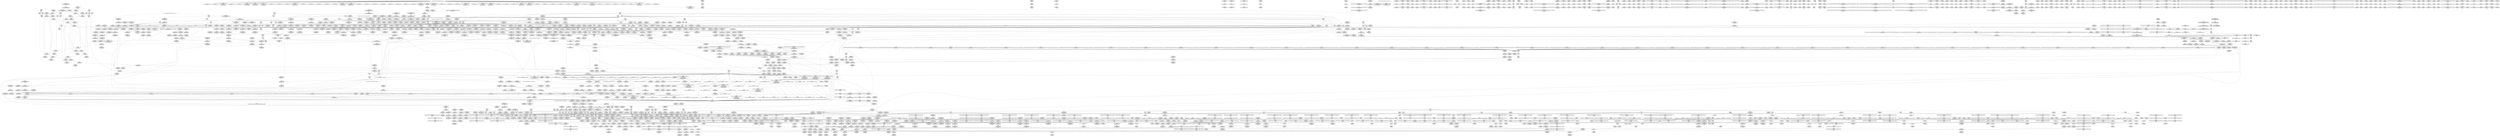 digraph {
	CE0x55fbf30 [shape=record,shape=Mrecord,label="{CE0x55fbf30|tomoyo_audit_inet_log:tmp8|security/tomoyo/network.c,384|*SummSink*}"]
	CE0x7079050 [shape=record,shape=Mrecord,label="{CE0x7079050|tomoyo_get_mode:tobool|security/tomoyo/util.c,978}"]
	CE0x74c2820 [shape=record,shape=Mrecord,label="{CE0x74c2820|tomoyo_inet_entry:tmp4|*LoadInst*|security/tomoyo/network.c,471|*SummSource*}"]
	CE0x5792340 [shape=record,shape=Mrecord,label="{CE0x5792340|tomoyo_audit_net_log:r|Function::tomoyo_audit_net_log&Arg::r::|*SummSink*}"]
	CE0x71beab0 [shape=record,shape=Mrecord,label="{CE0x71beab0|tomoyo_check_inet_address:tmp20|security/tomoyo/network.c,518|*SummSink*}"]
	CE0x734e140 [shape=record,shape=Mrecord,label="{CE0x734e140|i64*_getelementptr_inbounds_(_19_x_i64_,_19_x_i64_*___llvm_gcov_ctr4846,_i64_0,_i64_17)|*Constant*}"]
	CE0x6157080 [shape=record,shape=Mrecord,label="{CE0x6157080|tomoyo_audit_inet_log:param|security/tomoyo/network.c,382|*SummSource*}"]
	CE0x8a8afd0 [shape=record,shape=Mrecord,label="{CE0x8a8afd0|tomoyo_get_mode:tmp22|security/tomoyo/util.c,986|*SummSource*}"]
	CE0x74a8cb0 [shape=record,shape=Mrecord,label="{CE0x74a8cb0|tomoyo_inet_entry:tmp14|security/tomoyo/network.c,475|*SummSource*}"]
	CE0x718bca0 [shape=record,shape=Mrecord,label="{CE0x718bca0|__llvm_gcov_indirect_counter_increment10:tmp6}"]
	CE0x89bb210 [shape=record,shape=Mrecord,label="{CE0x89bb210|24:_i32*,_32:_i16,_34:_i8,_35:_i8,_36:_i8,_72:_i8,_:_SCMRE_39,40_}"]
	CE0x89927d0 [shape=record,shape=Mrecord,label="{CE0x89927d0|24:_i32*,_32:_i16,_34:_i8,_35:_i8,_36:_i8,_72:_i8,_:_SCMRE_48,49_}"]
	CE0x7056750 [shape=record,shape=Mrecord,label="{CE0x7056750|tomoyo_get_mode:retval.0}"]
	CE0x8c92bd0 [shape=record,shape=Mrecord,label="{CE0x8c92bd0|128:_i8*,_1208:_%struct.file*,_:_CMRE_29,30_}"]
	CE0x74c26d0 [shape=record,shape=Mrecord,label="{CE0x74c26d0|tomoyo_inet_entry:tmp4|*LoadInst*|security/tomoyo/network.c,471}"]
	CE0x6319530 [shape=record,shape=Mrecord,label="{CE0x6319530|tomoyo_audit_inet_log:tmp15|security/tomoyo/network.c,389|*SummSink*}"]
	CE0x7166c60 [shape=record,shape=Mrecord,label="{CE0x7166c60|tomoyo_check_inet_address:tmp23|security/tomoyo/network.c,521|*SummSource*}"]
	CE0x747d860 [shape=record,shape=Mrecord,label="{CE0x747d860|tomoyo_audit_inet_log:tmp11|security/tomoyo/network.c,385|*SummSink*}"]
	CE0x6f48f10 [shape=record,shape=Mrecord,label="{CE0x6f48f10|rcu_lock_release21:tmp}"]
	CE0x8c92e50 [shape=record,shape=Mrecord,label="{CE0x8c92e50|128:_i8*,_1208:_%struct.file*,_:_CMRE_31,32_}"]
	CE0x6207680 [shape=record,shape=Mrecord,label="{CE0x6207680|tomoyo_domain:tmp4|security/tomoyo/common.h,1205}"]
	CE0x74c2590 [shape=record,shape=Mrecord,label="{CE0x74c2590|tomoyo_inet_entry:protocol|security/tomoyo/network.c,471|*SummSink*}"]
	CE0x6215720 [shape=record,shape=Mrecord,label="{CE0x6215720|i64*_getelementptr_inbounds_(_19_x_i64_,_19_x_i64_*___llvm_gcov_ctr4846,_i64_0,_i64_10)|*Constant*|*SummSink*}"]
	CE0x62d1240 [shape=record,shape=Mrecord,label="{CE0x62d1240|tomoyo_get_mode:config|security/tomoyo/util.c,981}"]
	CE0x73a3dc0 [shape=record,shape=Mrecord,label="{CE0x73a3dc0|tomoyo_init_request_info:type|security/tomoyo/util.c,1009|*SummSink*}"]
	CE0x6f99a40 [shape=record,shape=Mrecord,label="{CE0x6f99a40|tomoyo_audit_inet_log:param14|security/tomoyo/network.c,393|*SummSource*}"]
	CE0x60d9a50 [shape=record,shape=Mrecord,label="{CE0x60d9a50|i32_65280|*Constant*|*SummSource*}"]
	CE0x8ad1790 [shape=record,shape=Mrecord,label="{CE0x8ad1790|tomoyo_get_mode:tmp25|security/tomoyo/util.c,987|*SummSource*}"]
	CE0x724e300 [shape=record,shape=Mrecord,label="{CE0x724e300|tomoyo_get_mode:cmp|security/tomoyo/util.c,982|*SummSink*}"]
	CE0x70ae520 [shape=record,shape=Mrecord,label="{CE0x70ae520|GLOBAL:tomoyo_index2category|Global_var:tomoyo_index2category|*SummSource*}"]
	CE0x753b640 [shape=record,shape=Mrecord,label="{CE0x753b640|tomoyo_init_request_info:tmp4|security/tomoyo/util.c,1004|*SummSink*}"]
	CE0x60c36e0 [shape=record,shape=Mrecord,label="{CE0x60c36e0|tomoyo_check_inet_address:tmp|*SummSink*}"]
	CE0x63ffe10 [shape=record,shape=Mrecord,label="{CE0x63ffe10|GLOBAL:lock_release|*Constant*}"]
	CE0x5464760 [shape=record,shape=Mrecord,label="{CE0x5464760|tomoyo_inet_entry:tmp28|security/tomoyo/network.c,485}"]
	CE0x6400280 [shape=record,shape=Mrecord,label="{CE0x6400280|rcu_lock_acquire18:tmp}"]
	CE0x8c100b0 [shape=record,shape=Mrecord,label="{CE0x8c100b0|tomoyo_inet_entry:conv22|security/tomoyo/network.c,480}"]
	CE0x55fbb90 [shape=record,shape=Mrecord,label="{CE0x55fbb90|srcu_read_lock17:tmp2|*SummSink*}"]
	CE0x89dfae0 [shape=record,shape=Mrecord,label="{CE0x89dfae0|tomoyo_inet_entry:tmp}"]
	CE0x732a9b0 [shape=record,shape=Mrecord,label="{CE0x732a9b0|tomoyo_check_inet_address:tmp37|security/tomoyo/network.c,529|*SummSink*}"]
	CE0x74748a0 [shape=record,shape=Mrecord,label="{CE0x74748a0|tomoyo_inet_entry:tmp10|security/tomoyo/network.c,473}"]
	CE0x73ff1c0 [shape=record,shape=Mrecord,label="{CE0x73ff1c0|0:_i8,_array:_GCRE_tomoyo_index2category_constant_39_x_i8_c_00_00_00_00_00_00_00_00_00_00_00_00_00_00_00_00_00_00_00_00_00_00_00_01_01_01_01_01_01_01_01_01_01_01_01_01_01_01_02_,_align_16:_elem_25::|security/tomoyo/util.c,983}"]
	CE0x71cbd80 [shape=record,shape=Mrecord,label="{CE0x71cbd80|tomoyo_check_inet_address:tmp9|security/tomoyo/network.c,511|*SummSink*}"]
	CE0x745c500 [shape=record,shape=Mrecord,label="{CE0x745c500|tomoyo_get_mode:tmp16|security/tomoyo/util.c,983}"]
	CE0x893dfa0 [shape=record,shape=Mrecord,label="{CE0x893dfa0|GLOBAL:lock_acquire|*Constant*}"]
	CE0x74e8440 [shape=record,shape=Mrecord,label="{CE0x74e8440|tomoyo_read_lock16:entry|*SummSource*}"]
	CE0x8bbb860 [shape=record,shape=Mrecord,label="{CE0x8bbb860|tomoyo_check_inet_address:sw.bb4}"]
	CE0x54f77e0 [shape=record,shape=Mrecord,label="{CE0x54f77e0|tomoyo_check_inet_address:if.then16}"]
	CE0x7158360 [shape=record,shape=Mrecord,label="{CE0x7158360|tomoyo_check_inet_address:is_ipv610|security/tomoyo/network.c,519|*SummSource*}"]
	CE0x73b6fd0 [shape=record,shape=Mrecord,label="{CE0x73b6fd0|tomoyo_inet_entry:tmp6|security/tomoyo/network.c,473|*SummSource*}"]
	CE0x56559c0 [shape=record,shape=Mrecord,label="{CE0x56559c0|tomoyo_audit_inet_log:tmp6|security/tomoyo/network.c,384}"]
	CE0x8a7a680 [shape=record,shape=Mrecord,label="{CE0x8a7a680|tomoyo_get_mode:tmp20|security/tomoyo/util.c,985|*SummSink*}"]
	CE0x7400570 [shape=record,shape=Mrecord,label="{CE0x7400570|tomoyo_inet_entry:tmp4|*LoadInst*|security/tomoyo/network.c,471|*SummSink*}"]
	CE0x8a79d20 [shape=record,shape=Mrecord,label="{CE0x8a79d20|tomoyo_get_mode:tmp19|security/tomoyo/util.c,985}"]
	CE0x62755a0 [shape=record,shape=Mrecord,label="{CE0x62755a0|__llvm_gcov_indirect_counter_increment10:entry|*SummSource*}"]
	CE0x70f1f60 [shape=record,shape=Mrecord,label="{CE0x70f1f60|tomoyo_domain:tmp14|security/tomoyo/common.h,1205|*SummSource*}"]
	CE0x535b9b0 [shape=record,shape=Mrecord,label="{CE0x535b9b0|tomoyo_domain:if.then|*SummSink*}"]
	CE0x57a6be0 [shape=record,shape=Mrecord,label="{CE0x57a6be0|__llvm_gcov_indirect_counter_increment10:tmp1|*SummSource*}"]
	CE0x8c45870 [shape=record,shape=Mrecord,label="{CE0x8c45870|tomoyo_get_mode:tmp27|security/tomoyo/util.c,988}"]
	CE0x6f53c00 [shape=record,shape=Mrecord,label="{CE0x6f53c00|rcu_lock_release21:tmp2|*SummSink*}"]
	CE0x5723390 [shape=record,shape=Mrecord,label="{CE0x5723390|tomoyo_audit_inet_log:address1|security/tomoyo/network.c,382|*SummSink*}"]
	CE0x7309d40 [shape=record,shape=Mrecord,label="{CE0x7309d40|tomoyo_audit_net_log:arrayidx|security/tomoyo/network.c,367|*SummSink*}"]
	CE0x732c880 [shape=record,shape=Mrecord,label="{CE0x732c880|tomoyo_inet_entry:address|Function::tomoyo_inet_entry&Arg::address::|*SummSource*}"]
	CE0x6292df0 [shape=record,shape=Mrecord,label="{CE0x6292df0|0:_i8,_array:_GCRE_tomoyo_index2category_constant_39_x_i8_c_00_00_00_00_00_00_00_00_00_00_00_00_00_00_00_00_00_00_00_00_00_00_00_01_01_01_01_01_01_01_01_01_01_01_01_01_01_01_02_,_align_16:_elem_14::|security/tomoyo/util.c,983}"]
	CE0x74071b0 [shape=record,shape=Mrecord,label="{CE0x74071b0|tomoyo_audit_inet_log:param2|security/tomoyo/network.c,384|*SummSink*}"]
	CE0x62f8870 [shape=record,shape=Mrecord,label="{CE0x62f8870|COLLAPSED:_GCMRE___llvm_gcov_ctr4632_internal_global_2_x_i64_zeroinitializer:_elem_0:default:}"]
	CE0x5508560 [shape=record,shape=Mrecord,label="{CE0x5508560|128:_i8*,_1208:_%struct.file*,_:_CMRE_27,28_}"]
	CE0x632ac50 [shape=record,shape=Mrecord,label="{CE0x632ac50|tomoyo_audit_inet_log:idx.ext|security/tomoyo/network.c,390|*SummSource*}"]
	CE0x74055e0 [shape=record,shape=Mrecord,label="{CE0x74055e0|0:_i8,_array:_GCRE_tomoyo_index2category_constant_39_x_i8_c_00_00_00_00_00_00_00_00_00_00_00_00_00_00_00_00_00_00_00_00_00_00_00_01_01_01_01_01_01_01_01_01_01_01_01_01_01_01_02_,_align_16:_elem_28::|security/tomoyo/util.c,983}"]
	CE0x6196230 [shape=record,shape=Mrecord,label="{CE0x6196230|tomoyo_read_lock16:tmp2|*SummSource*}"]
	CE0x74c7250 [shape=record,shape=Mrecord,label="{CE0x74c7250|tomoyo_domain:entry|*SummSink*}"]
	CE0x627aa90 [shape=record,shape=Mrecord,label="{CE0x627aa90|_call_void_tomoyo_print_ipv4(i8*_%arraydecay4,_i32_128,_i32*_%tmp3,_i32*_%tmp3)_#9,_!dbg_!38920|security/tomoyo/network.c,388}"]
	CE0x6180f10 [shape=record,shape=Mrecord,label="{CE0x6180f10|tomoyo_domain:security|security/tomoyo/common.h,1205|*SummSource*}"]
	CE0x8a451b0 [shape=record,shape=Mrecord,label="{CE0x8a451b0|tomoyo_domain:tmp19|security/tomoyo/common.h,1205}"]
	CE0x8ac9b60 [shape=record,shape=Mrecord,label="{CE0x8ac9b60|i64_16|*Constant*|*SummSink*}"]
	CE0x7494880 [shape=record,shape=Mrecord,label="{CE0x7494880|tomoyo_inet_entry:tmp2|security/tomoyo/network.c,469|*SummSink*}"]
	CE0x633eb20 [shape=record,shape=Mrecord,label="{CE0x633eb20|i32_2|*Constant*}"]
	CE0x6299680 [shape=record,shape=Mrecord,label="{CE0x6299680|tomoyo_get_mode:arrayidx|security/tomoyo/util.c,981}"]
	CE0x55c9740 [shape=record,shape=Mrecord,label="{CE0x55c9740|tomoyo_inet_entry:tmp31|security/tomoyo/network.c,488}"]
	CE0x89cf2b0 [shape=record,shape=Mrecord,label="{CE0x89cf2b0|0:_i8*,_array:_GCRE_tomoyo_socket_keyword_external_constant_4_x_i8*_:_elem_1::|security/tomoyo/network.c,368}"]
	CE0x8bd7a60 [shape=record,shape=Mrecord,label="{CE0x8bd7a60|0:_i8,_1:_i8,_8:_i16,_16:_i32*,_24:_i8,_:_CMR_32,40_|*MultipleSource*|Function::tomoyo_check_inet_address&Arg::address::|security/tomoyo/network.c,505}"]
	CE0x7f890b0 [shape=record,shape=Mrecord,label="{CE0x7f890b0|tomoyo_domain:tmp17|security/tomoyo/common.h,1205}"]
	"CONST[source:1(input),value:2(dynamic)][purpose:{object}][SrcIdx:1]"
	CE0x74c2930 [shape=record,shape=Mrecord,label="{CE0x74c2930|tomoyo_check_inet_address:sw.epilog|*SummSink*}"]
	CE0x5791b30 [shape=record,shape=Mrecord,label="{CE0x5791b30|GLOBAL:tomoyo_audit_net_log|*Constant*|*SummSource*}"]
	CE0x545bea0 [shape=record,shape=Mrecord,label="{CE0x545bea0|i64_8|*Constant*}"]
	CE0x8999b30 [shape=record,shape=Mrecord,label="{CE0x8999b30|tomoyo_get_mode:config7|security/tomoyo/util.c,983}"]
	CE0x5655e70 [shape=record,shape=Mrecord,label="{CE0x5655e70|tomoyo_audit_inet_log:tmp7|security/tomoyo/network.c,384|*SummSource*}"]
	CE0x73ef9b0 [shape=record,shape=Mrecord,label="{CE0x73ef9b0|srcu_read_lock17:sp|Function::srcu_read_lock17&Arg::sp::|*SummSource*}"]
	CE0x61e1e70 [shape=record,shape=Mrecord,label="{CE0x61e1e70|i32_1|*Constant*}"]
	CE0x6f458f0 [shape=record,shape=Mrecord,label="{CE0x6f458f0|i64*_getelementptr_inbounds_(_12_x_i64_,_12_x_i64_*___llvm_gcov_ctr31133,_i64_0,_i64_0)|*Constant*|*SummSink*}"]
	CE0x57a72a0 [shape=record,shape=Mrecord,label="{CE0x57a72a0|tomoyo_check_inet_address:sin_port|security/tomoyo/network.c,522|*SummSink*}"]
	CE0x614d400 [shape=record,shape=Mrecord,label="{CE0x614d400|GLOBAL:__srcu_read_lock|*Constant*}"]
	CE0x55a3820 [shape=record,shape=Mrecord,label="{CE0x55a3820|tomoyo_print_ipv6:tmp1|*SummSink*}"]
	CE0x8958b30 [shape=record,shape=Mrecord,label="{CE0x8958b30|i32_0|*Constant*}"]
	CE0x6313aa0 [shape=record,shape=Mrecord,label="{CE0x6313aa0|_ret_void,_!dbg_!38911|security/tomoyo/network.c,94}"]
	CE0x8bd7cc0 [shape=record,shape=Mrecord,label="{CE0x8bd7cc0|i64_1|*Constant*|*SummSink*}"]
	CE0x8b16900 [shape=record,shape=Mrecord,label="{CE0x8b16900|_call_void_mcount()_#3|*SummSink*}"]
	CE0x623c550 [shape=record,shape=Mrecord,label="{CE0x623c550|tomoyo_get_mode:tmp13|security/tomoyo/util.c,982|*SummSource*}"]
	CE0x718b9a0 [shape=record,shape=Mrecord,label="{CE0x718b9a0|__llvm_gcov_indirect_counter_increment10:tmp5|*SummSink*}"]
	CE0x6f53d70 [shape=record,shape=Mrecord,label="{CE0x6f53d70|i64*_getelementptr_inbounds_(_4_x_i64_,_4_x_i64_*___llvm_gcov_ctr4731,_i64_0,_i64_1)|*Constant*|*SummSource*}"]
	CE0x8a7bdc0 [shape=record,shape=Mrecord,label="{CE0x8a7bdc0|tomoyo_init_request_info:tmp13|*LoadInst*|security/tomoyo/util.c,1011|*SummSink*}"]
	CE0x89dfd80 [shape=record,shape=Mrecord,label="{CE0x89dfd80|i64*_getelementptr_inbounds_(_11_x_i64_,_11_x_i64_*___llvm_gcov_ctr5229,_i64_0,_i64_0)|*Constant*|*SummSource*}"]
	CE0x55fbe20 [shape=record,shape=Mrecord,label="{CE0x55fbe20|tomoyo_audit_inet_log:tmp8|security/tomoyo/network.c,384|*SummSource*}"]
	CE0x70037a0 [shape=record,shape=Mrecord,label="{CE0x70037a0|i32_78|*Constant*|*SummSink*}"]
	CE0x8b11a80 [shape=record,shape=Mrecord,label="{CE0x8b11a80|tomoyo_inet_entry:protocol5|security/tomoyo/network.c,476}"]
	CE0x7157c30 [shape=record,shape=Mrecord,label="{CE0x7157c30|i64*_getelementptr_inbounds_(_2_x_i64_,_2_x_i64_*___llvm_gcov_ctr3939,_i64_0,_i64_0)|*Constant*|*SummSource*}"]
	CE0x54bd3f0 [shape=record,shape=Mrecord,label="{CE0x54bd3f0|i64*_getelementptr_inbounds_(_19_x_i64_,_19_x_i64_*___llvm_gcov_ctr4846,_i64_0,_i64_12)|*Constant*|*SummSink*}"]
	CE0x8be3fd0 [shape=record,shape=Mrecord,label="{CE0x8be3fd0|tomoyo_check_inet_address:tmp2|*LoadInst*|security/tomoyo/network.c,507}"]
	CE0x574c720 [shape=record,shape=Mrecord,label="{CE0x574c720|i64_2|*Constant*}"]
	CE0x5635d50 [shape=record,shape=Mrecord,label="{CE0x5635d50|tomoyo_init_request_info:tmp6|security/tomoyo/util.c,1004|*SummSink*}"]
	CE0x73c0670 [shape=record,shape=Mrecord,label="{CE0x73c0670|rcu_lock_acquire18:tmp3}"]
	CE0x7391c60 [shape=record,shape=Mrecord,label="{CE0x7391c60|__fswab16:tmp1|*SummSink*}"]
	CE0x61d3120 [shape=record,shape=Mrecord,label="{CE0x61d3120|i8*_getelementptr_inbounds_(_21_x_i8_,_21_x_i8_*_.str9,_i32_0,_i32_0)|*Constant*|*SummSource*}"]
	CE0x6fbfef0 [shape=record,shape=Mrecord,label="{CE0x6fbfef0|tomoyo_audit_inet_log:tmp19|security/tomoyo/network.c,393}"]
	CE0x7161450 [shape=record,shape=Mrecord,label="{CE0x7161450|i64*_getelementptr_inbounds_(_11_x_i64_,_11_x_i64_*___llvm_gcov_ctr54147,_i64_0,_i64_8)|*Constant*|*SummSource*}"]
	CE0x7f895f0 [shape=record,shape=Mrecord,label="{CE0x7f895f0|i64*_getelementptr_inbounds_(_11_x_i64_,_11_x_i64_*___llvm_gcov_ctr54147,_i64_0,_i64_9)|*Constant*|*SummSource*}"]
	CE0x7585680 [shape=record,shape=Mrecord,label="{CE0x7585680|24:_i32*,_32:_i16,_34:_i8,_35:_i8,_36:_i8,_72:_i8,_:_SCMRE_53,54_}"]
	CE0x74b7bd0 [shape=record,shape=Mrecord,label="{CE0x74b7bd0|tomoyo_inet_entry:do.cond}"]
	CE0x5679ec0 [shape=record,shape=Mrecord,label="{CE0x5679ec0|i64*_getelementptr_inbounds_(_2_x_i64_,_2_x_i64_*___llvm_gcov_ctr2154,_i64_0,_i64_0)|*Constant*|*SummSource*}"]
	CE0x8bc6430 [shape=record,shape=Mrecord,label="{CE0x8bc6430|tomoyo_inet_entry:param17|security/tomoyo/network.c,479|*SummSink*}"]
	CE0x61c0910 [shape=record,shape=Mrecord,label="{CE0x61c0910|__fswab16:conv|include/uapi/linux/swab.h,53|*SummSink*}"]
	CE0x89bc8d0 [shape=record,shape=Mrecord,label="{CE0x89bc8d0|tomoyo_inet_entry:tmp|*SummSink*}"]
	CE0x60c3190 [shape=record,shape=Mrecord,label="{CE0x60c3190|i64*_getelementptr_inbounds_(_5_x_i64_,_5_x_i64_*___llvm_gcov_ctr32134,_i64_0,_i64_4)|*Constant*|*SummSink*}"]
	CE0x54161d0 [shape=record,shape=Mrecord,label="{CE0x54161d0|i64*_getelementptr_inbounds_(_19_x_i64_,_19_x_i64_*___llvm_gcov_ctr4846,_i64_0,_i64_0)|*Constant*|*SummSource*}"]
	CE0x5492e40 [shape=record,shape=Mrecord,label="{CE0x5492e40|i64_7|*Constant*|*SummSink*}"]
	CE0x73a3930 [shape=record,shape=Mrecord,label="{CE0x73a3930|tomoyo_init_request_info:profile3|security/tomoyo/util.c,1008|*SummSink*}"]
	CE0x8a7c330 [shape=record,shape=Mrecord,label="{CE0x8a7c330|tomoyo_print_ipv6:min_ip|Function::tomoyo_print_ipv6&Arg::min_ip::}"]
	CE0x7294120 [shape=record,shape=Mrecord,label="{CE0x7294120|tomoyo_check_inet_address:tmp30|security/tomoyo/network.c,527|*SummSink*}"]
	CE0x55d2f20 [shape=record,shape=Mrecord,label="{CE0x55d2f20|tomoyo_print_ipv4:tmp5|security/tomoyo/network.c,93|*SummSource*}"]
	CE0x89ba900 [shape=record,shape=Mrecord,label="{CE0x89ba900|tomoyo_inet_entry:tmp1|*SummSource*}"]
	CE0x8b16540 [shape=record,shape=Mrecord,label="{CE0x8b16540|GLOBAL:__llvm_gcov_indirect_counter_increment10|*Constant*|*SummSink*}"]
	CE0x6157950 [shape=record,shape=Mrecord,label="{CE0x6157950|i32_2|*Constant*}"]
	CE0x74db980 [shape=record,shape=Mrecord,label="{CE0x74db980|tomoyo_inet_entry:do.cond|*SummSource*}"]
	CE0x61e3c50 [shape=record,shape=Mrecord,label="{CE0x61e3c50|_call_void_mcount()_#3|*SummSource*}"]
	CE0x89cf240 [shape=record,shape=Mrecord,label="{CE0x89cf240|0:_i8*,_array:_GCRE_tomoyo_socket_keyword_external_constant_4_x_i8*_:_elem_0::|security/tomoyo/network.c,368}"]
	CE0x727eb10 [shape=record,shape=Mrecord,label="{CE0x727eb10|tomoyo_check_inet_address:cmp14|security/tomoyo/network.c,527|*SummSource*}"]
	CE0x642abd0 [shape=record,shape=Mrecord,label="{CE0x642abd0|tomoyo_audit_net_log:protocol|Function::tomoyo_audit_net_log&Arg::protocol::}"]
	CE0x7302490 [shape=record,shape=Mrecord,label="{CE0x7302490|i64*_getelementptr_inbounds_(_19_x_i64_,_19_x_i64_*___llvm_gcov_ctr4846,_i64_0,_i64_16)|*Constant*|*SummSource*}"]
	CE0x5423fa0 [shape=record,shape=Mrecord,label="{CE0x5423fa0|tomoyo_check_inet_address:conv|security/tomoyo/network.c,507|*SummSink*}"]
	CE0x73efc00 [shape=record,shape=Mrecord,label="{CE0x73efc00|_ret_i32_%call,_!dbg_!38907|include/linux/srcu.h,223}"]
	CE0x5548890 [shape=record,shape=Mrecord,label="{CE0x5548890|tomoyo_init_request_info:call|security/tomoyo/util.c,1005|*SummSink*}"]
	CE0x635d880 [shape=record,shape=Mrecord,label="{CE0x635d880|tomoyo_check_inet_address:tmp25|security/tomoyo/network.c,522|*SummSource*}"]
	CE0x5791f10 [shape=record,shape=Mrecord,label="{CE0x5791f10|tomoyo_audit_net_log:entry|*SummSink*}"]
	CE0x7f9d870 [shape=record,shape=Mrecord,label="{CE0x7f9d870|get_current:bb|*SummSource*}"]
	CE0x8bc68e0 [shape=record,shape=Mrecord,label="{CE0x8bc68e0|tomoyo_inet_entry:inet_network18|security/tomoyo/network.c,479|*SummSink*}"]
	CE0x62a9e50 [shape=record,shape=Mrecord,label="{CE0x62a9e50|i64*_getelementptr_inbounds_(_6_x_i64_,_6_x_i64_*___llvm_gcov_ctr5427,_i64_0,_i64_5)|*Constant*}"]
	CE0x72d6360 [shape=record,shape=Mrecord,label="{CE0x72d6360|tomoyo_init_request_info:tmp11|security/tomoyo/util.c,1007|*SummSink*}"]
	CE0x8c67270 [shape=record,shape=Mrecord,label="{CE0x8c67270|i8*_getelementptr_inbounds_(_45_x_i8_,_45_x_i8_*_.str13,_i32_0,_i32_0)|*Constant*}"]
	CE0x8a3fe80 [shape=record,shape=Mrecord,label="{CE0x8a3fe80|tomoyo_domain:tmp1|*SummSource*}"]
	CE0x718b5e0 [shape=record,shape=Mrecord,label="{CE0x718b5e0|tomoyo_inet_entry:cmp|security/tomoyo/network.c,474}"]
	CE0x73efa70 [shape=record,shape=Mrecord,label="{CE0x73efa70|srcu_read_lock17:sp|Function::srcu_read_lock17&Arg::sp::|*SummSink*}"]
	CE0x8a93cd0 [shape=record,shape=Mrecord,label="{CE0x8a93cd0|24:_i32*,_32:_i16,_34:_i8,_35:_i8,_36:_i8,_72:_i8,_:_SCMRE_62,63_}"]
	CE0x567a190 [shape=record,shape=Mrecord,label="{CE0x567a190|tomoyo_print_ipv6:tmp}"]
	CE0x724e6a0 [shape=record,shape=Mrecord,label="{CE0x724e6a0|tomoyo_audit_net_log:tmp2|*SummSink*}"]
	CE0x5655910 [shape=record,shape=Mrecord,label="{CE0x5655910|srcu_read_lock17:call|include/linux/srcu.h,220|*SummSource*}"]
	CE0x614d040 [shape=record,shape=Mrecord,label="{CE0x614d040|tomoyo_inet_entry:tmp5|security/tomoyo/network.c,471|*SummSource*}"]
	CE0x619e6e0 [shape=record,shape=Mrecord,label="{CE0x619e6e0|tomoyo_print_ipv4:cond|security/tomoyo/network.c,93}"]
	CE0x6ff3ea0 [shape=record,shape=Mrecord,label="{CE0x6ff3ea0|_call_void_mcount()_#3|*SummSource*}"]
	CE0x70e8bc0 [shape=record,shape=Mrecord,label="{CE0x70e8bc0|srcu_read_unlock20:tmp2|*SummSink*}"]
	CE0x7482f70 [shape=record,shape=Mrecord,label="{CE0x7482f70|COLLAPSED:_GCMRE___llvm_gcov_ctr32134_internal_global_5_x_i64_zeroinitializer:_elem_0:default:}"]
	CE0x60da120 [shape=record,shape=Mrecord,label="{CE0x60da120|__fswab16:shr|include/uapi/linux/swab.h,53|*SummSink*}"]
	CE0x8aa5cf0 [shape=record,shape=Mrecord,label="{CE0x8aa5cf0|i32_24|*Constant*|*SummSource*}"]
	CE0x8ca8e40 [shape=record,shape=Mrecord,label="{CE0x8ca8e40|tomoyo_check_inet_address:tmp4|security/tomoyo/network.c,509|*SummSink*}"]
	CE0x7148100 [shape=record,shape=Mrecord,label="{CE0x7148100|i64*_getelementptr_inbounds_(_4_x_i64_,_4_x_i64_*___llvm_gcov_ctr4137,_i64_0,_i64_1)|*Constant*}"]
	CE0x6ff3d30 [shape=record,shape=Mrecord,label="{CE0x6ff3d30|__fswab16:tmp3|*SummSink*}"]
	CE0x708b5d0 [shape=record,shape=Mrecord,label="{CE0x708b5d0|tomoyo_check_inet_address:is_ipv6|security/tomoyo/network.c,511|*SummSink*}"]
	CE0x70e2170 [shape=record,shape=Mrecord,label="{CE0x70e2170|tomoyo_audit_net_log:bb|*SummSource*}"]
	CE0x8a224a0 [shape=record,shape=Mrecord,label="{CE0x8a224a0|tomoyo_inet_entry:if.then|*SummSource*}"]
	CE0x8a10990 [shape=record,shape=Mrecord,label="{CE0x8a10990|tomoyo_init_request_info:index|Function::tomoyo_init_request_info&Arg::index::|*SummSource*}"]
	CE0x62588f0 [shape=record,shape=Mrecord,label="{CE0x62588f0|tomoyo_print_ipv6:lnot|security/tomoyo/network.c,111|*SummSource*}"]
	CE0x7147870 [shape=record,shape=Mrecord,label="{CE0x7147870|rcu_lock_acquire18:bb}"]
	CE0x7293790 [shape=record,shape=Mrecord,label="{CE0x7293790|i64_13|*Constant*|*SummSink*}"]
	CE0x7572010 [shape=record,shape=Mrecord,label="{CE0x7572010|%struct.tomoyo_domain_info*_null|*Constant*}"]
	CE0x61732e0 [shape=record,shape=Mrecord,label="{CE0x61732e0|tomoyo_domain:tobool|security/tomoyo/common.h,1205|*SummSource*}"]
	CE0x718be20 [shape=record,shape=Mrecord,label="{CE0x718be20|i32_3|*Constant*|*SummSink*}"]
	CE0x7407140 [shape=record,shape=Mrecord,label="{CE0x7407140|tomoyo_audit_inet_log:param2|security/tomoyo/network.c,384|*SummSource*}"]
	CE0x55ecd80 [shape=record,shape=Mrecord,label="{CE0x55ecd80|tomoyo_audit_inet_log:tmp8|security/tomoyo/network.c,384}"]
	CE0x7513200 [shape=record,shape=Mrecord,label="{CE0x7513200|24:_i32*,_32:_i16,_34:_i8,_35:_i8,_36:_i8,_72:_i8,_:_SCMRE_30,31_}"]
	CE0x55eccc0 [shape=record,shape=Mrecord,label="{CE0x55eccc0|tomoyo_audit_inet_log:tmp7|security/tomoyo/network.c,384|*SummSink*}"]
	CE0x8a3fba0 [shape=record,shape=Mrecord,label="{CE0x8a3fba0|tomoyo_domain:tmp|*SummSource*}"]
	CE0x6f75810 [shape=record,shape=Mrecord,label="{CE0x6f75810|tomoyo_audit_net_log:operation|Function::tomoyo_audit_net_log&Arg::operation::|*SummSink*}"]
	CE0x70d3650 [shape=record,shape=Mrecord,label="{CE0x70d3650|i64*_getelementptr_inbounds_(_19_x_i64_,_19_x_i64_*___llvm_gcov_ctr4846,_i64_0,_i64_7)|*Constant*|*SummSource*}"]
	CE0x709c600 [shape=record,shape=Mrecord,label="{CE0x709c600|tomoyo_get_mode:tmp14|security/tomoyo/util.c,983|*SummSource*}"]
	CE0x72aea50 [shape=record,shape=Mrecord,label="{CE0x72aea50|tomoyo_check_inet_address:tmp35|security/tomoyo/network.c,528|*SummSource*}"]
	CE0x8a7a8e0 [shape=record,shape=Mrecord,label="{CE0x8a7a8e0|tomoyo_get_mode:tmp21|security/tomoyo/util.c,985|*SummSource*}"]
	CE0x5481540 [shape=record,shape=Mrecord,label="{CE0x5481540|i64*_getelementptr_inbounds_(_11_x_i64_,_11_x_i64_*___llvm_gcov_ctr5229,_i64_0,_i64_9)|*Constant*}"]
	CE0x54f6cd0 [shape=record,shape=Mrecord,label="{CE0x54f6cd0|tomoyo_check_inet_address:tmp29|*LoadInst*|security/tomoyo/network.c,527|*SummSource*}"]
	CE0x8a9a250 [shape=record,shape=Mrecord,label="{CE0x8a9a250|tomoyo_inet_entry:protocol5|security/tomoyo/network.c,476|*SummSink*}"]
	CE0x71fe410 [shape=record,shape=Mrecord,label="{CE0x71fe410|i64*_getelementptr_inbounds_(_19_x_i64_,_19_x_i64_*___llvm_gcov_ctr4846,_i64_0,_i64_6)|*Constant*|*SummSink*}"]
	CE0x706a2b0 [shape=record,shape=Mrecord,label="{CE0x706a2b0|tomoyo_inet_entry:address16|security/tomoyo/network.c,479|*SummSource*}"]
	CE0x633e710 [shape=record,shape=Mrecord,label="{CE0x633e710|tomoyo_init_request_info:tmp10|security/tomoyo/util.c,1006|*SummSource*}"]
	CE0x89d21d0 [shape=record,shape=Mrecord,label="{CE0x89d21d0|tomoyo_init_request_info:mode5|security/tomoyo/util.c,1011|*SummSource*}"]
	CE0x55e5bc0 [shape=record,shape=Mrecord,label="{CE0x55e5bc0|_call_void_tomoyo_read_unlock19(i32_%call)_#9,_!dbg_!38960|security/tomoyo/network.c,486|*SummSource*}"]
	CE0x54c5d00 [shape=record,shape=Mrecord,label="{CE0x54c5d00|tomoyo_audit_inet_log:is_ipv6|security/tomoyo/network.c,384}"]
	CE0x899a2f0 [shape=record,shape=Mrecord,label="{CE0x899a2f0|tomoyo_get_mode:mode.0}"]
	CE0x70ca360 [shape=record,shape=Mrecord,label="{CE0x70ca360|tomoyo_get_mode:tmp8|security/tomoyo/util.c,979}"]
	CE0x5464480 [shape=record,shape=Mrecord,label="{CE0x5464480|i64*_getelementptr_inbounds_(_11_x_i64_,_11_x_i64_*___llvm_gcov_ctr5229,_i64_0,_i64_9)|*Constant*|*SummSink*}"]
	CE0x559b150 [shape=record,shape=Mrecord,label="{CE0x559b150|tomoyo_print_ipv4:tmp5|security/tomoyo/network.c,93|*SummSink*}"]
	CE0x542bfd0 [shape=record,shape=Mrecord,label="{CE0x542bfd0|tomoyo_domain:do.body|*SummSink*}"]
	CE0x7160cf0 [shape=record,shape=Mrecord,label="{CE0x7160cf0|tomoyo_print_ipv4:cmp|security/tomoyo/network.c,93|*SummSink*}"]
	CE0x7302500 [shape=record,shape=Mrecord,label="{CE0x7302500|i64*_getelementptr_inbounds_(_19_x_i64_,_19_x_i64_*___llvm_gcov_ctr4846,_i64_0,_i64_16)|*Constant*|*SummSink*}"]
	CE0x73d6610 [shape=record,shape=Mrecord,label="{CE0x73d6610|GLOBAL:rcu_lock_release21|*Constant*}"]
	CE0x756f7c0 [shape=record,shape=Mrecord,label="{CE0x756f7c0|tomoyo_read_unlock19:tmp2|*SummSource*}"]
	CE0x70f1df0 [shape=record,shape=Mrecord,label="{CE0x70f1df0|tomoyo_domain:tmp13|security/tomoyo/common.h,1205|*SummSink*}"]
	CE0x8ad0fb0 [shape=record,shape=Mrecord,label="{CE0x8ad0fb0|tomoyo_get_mode:mode.1}"]
	CE0x7572670 [shape=record,shape=Mrecord,label="{CE0x7572670|i64*_getelementptr_inbounds_(_6_x_i64_,_6_x_i64_*___llvm_gcov_ctr5427,_i64_0,_i64_0)|*Constant*}"]
	CE0x6283ad0 [shape=record,shape=Mrecord,label="{CE0x6283ad0|tomoyo_domain:tmp3|*SummSink*}"]
	CE0x8c08d00 [shape=record,shape=Mrecord,label="{CE0x8c08d00|0:_i8,_1:_i8,_8:_i16,_16:_i32*,_24:_i8,_:_CMR_40,44_|*MultipleSource*|Function::tomoyo_check_inet_address&Arg::address::|security/tomoyo/network.c,505}"]
	CE0x8bd78c0 [shape=record,shape=Mrecord,label="{CE0x8bd78c0|tomoyo_check_inet_address:tmp7|security/tomoyo/network.c,510|*SummSink*}"]
	CE0x6ff1cc0 [shape=record,shape=Mrecord,label="{CE0x6ff1cc0|tomoyo_check_inet_address:tmp21|security/tomoyo/network.c,519}"]
	CE0x7400b10 [shape=record,shape=Mrecord,label="{CE0x7400b10|tomoyo_init_request_info:if.end|*SummSource*}"]
	CE0x8a50cd0 [shape=record,shape=Mrecord,label="{CE0x8a50cd0|tomoyo_get_mode:conv10|security/tomoyo/util.c,985}"]
	CE0x72d30d0 [shape=record,shape=Mrecord,label="{CE0x72d30d0|tomoyo_check_inet_address:port19|security/tomoyo/network.c,528|*SummSource*}"]
	CE0x8c0fc00 [shape=record,shape=Mrecord,label="{CE0x8c0fc00|__fswab16:val|Function::__fswab16&Arg::val::}"]
	CE0x6fc8fe0 [shape=record,shape=Mrecord,label="{CE0x6fc8fe0|i8*_getelementptr_inbounds_(_5_x_i8_,_5_x_i8_*_.str11,_i32_0,_i32_0)|*Constant*|*SummSource*}"]
	CE0x8958770 [shape=record,shape=Mrecord,label="{CE0x8958770|tomoyo_domain:land.lhs.true|*SummSource*}"]
	CE0x8a3f920 [shape=record,shape=Mrecord,label="{CE0x8a3f920|GLOBAL:__llvm_gcov_ctr31133|Global_var:__llvm_gcov_ctr31133|*SummSink*}"]
	CE0x713f350 [shape=record,shape=Mrecord,label="{CE0x713f350|i64*_getelementptr_inbounds_(_4_x_i64_,_4_x_i64_*___llvm_gcov_ctr4137,_i64_0,_i64_2)|*Constant*|*SummSink*}"]
	CE0x8adfd60 [shape=record,shape=Mrecord,label="{CE0x8adfd60|tomoyo_check_inet_address:cmp|security/tomoyo/network.c,509|*SummSource*}"]
	CE0x7008b20 [shape=record,shape=Mrecord,label="{CE0x7008b20|tomoyo_audit_inet_log:call11|security/tomoyo/network.c,390|*SummSink*}"]
	CE0x5454180 [shape=record,shape=Mrecord,label="{CE0x5454180|128:_i8*,_1208:_%struct.file*,_:_CMRE_88,89_|*MultipleSource*|security/tomoyo/common.h,1205|security/tomoyo/common.h,1205}"]
	CE0x5732db0 [shape=record,shape=Mrecord,label="{CE0x5732db0|tomoyo_check_inet_address:tmp}"]
	CE0x54e5df0 [shape=record,shape=Mrecord,label="{CE0x54e5df0|i64*_getelementptr_inbounds_(_2_x_i64_,_2_x_i64_*___llvm_gcov_ctr2253,_i64_0,_i64_1)|*Constant*|*SummSink*}"]
	CE0x5770610 [shape=record,shape=Mrecord,label="{CE0x5770610|i32_0|*Constant*}"]
	CE0x5791a30 [shape=record,shape=Mrecord,label="{CE0x5791a30|GLOBAL:tomoyo_audit_net_log|*Constant*}"]
	CE0x8ca7d50 [shape=record,shape=Mrecord,label="{CE0x8ca7d50|__llvm_gcov_indirect_counter_increment10:predecessor|Function::__llvm_gcov_indirect_counter_increment10&Arg::predecessor::|*SummSource*}"]
	CE0x5439dc0 [shape=record,shape=Mrecord,label="{CE0x5439dc0|tomoyo_print_ipv6:tmp3|*SummSink*}"]
	CE0x8ca8dd0 [shape=record,shape=Mrecord,label="{CE0x8ca8dd0|tomoyo_check_inet_address:tmp4|security/tomoyo/network.c,509|*SummSource*}"]
	CE0x8be6d00 [shape=record,shape=Mrecord,label="{CE0x8be6d00|tomoyo_inet_entry:inet20|security/tomoyo/network.c,480|*SummSource*}"]
	CE0x624db70 [shape=record,shape=Mrecord,label="{CE0x624db70|i32_1205|*Constant*}"]
	CE0x55c9200 [shape=record,shape=Mrecord,label="{CE0x55c9200|tomoyo_read_unlock19:idx|Function::tomoyo_read_unlock19&Arg::idx::|*SummSink*}"]
	CE0x73ef750 [shape=record,shape=Mrecord,label="{CE0x73ef750|i64_0|*Constant*}"]
	CE0x8a9a8c0 [shape=record,shape=Mrecord,label="{CE0x8a9a8c0|24:_i32*,_32:_i16,_34:_i8,_35:_i8,_36:_i8,_72:_i8,_:_SCMRE_74,75_|*MultipleSource*|security/tomoyo/network.c, 469|security/tomoyo/network.c,469|Function::tomoyo_init_request_info&Arg::r::|security/tomoyo/network.c,475}"]
	CE0x60c2dc0 [shape=record,shape=Mrecord,label="{CE0x60c2dc0|tomoyo_inet_entry:idxprom|security/tomoyo/network.c,471}"]
	CE0x5554b30 [shape=record,shape=Mrecord,label="{CE0x5554b30|tomoyo_audit_inet_log:tobool|security/tomoyo/network.c,384}"]
	CE0x6388570 [shape=record,shape=Mrecord,label="{CE0x6388570|tomoyo_check_inet_address:tmp13|security/tomoyo/network.c,514}"]
	CE0x8a93650 [shape=record,shape=Mrecord,label="{CE0x8a93650|24:_i32*,_32:_i16,_34:_i8,_35:_i8,_36:_i8,_72:_i8,_:_SCMRE_58,59_}"]
	CE0x74b6fa0 [shape=record,shape=Mrecord,label="{CE0x74b6fa0|tomoyo_init_request_info:tmp3|security/tomoyo/util.c,1004|*SummSink*}"]
	CE0x63a8c80 [shape=record,shape=Mrecord,label="{CE0x63a8c80|tomoyo_audit_inet_log:param8|security/tomoyo/network.c,391|*SummSource*}"]
	CE0x62753c0 [shape=record,shape=Mrecord,label="{CE0x62753c0|GLOBAL:__llvm_gcov_indirect_counter_increment10|*Constant*|*SummSource*}"]
	CE0x7309b90 [shape=record,shape=Mrecord,label="{CE0x7309b90|tomoyo_audit_net_log:arrayidx|security/tomoyo/network.c,367|*SummSource*}"]
	CE0x60da200 [shape=record,shape=Mrecord,label="{CE0x60da200|__fswab16:or|include/uapi/linux/swab.h,53|*SummSource*}"]
	CE0x72c65d0 [shape=record,shape=Mrecord,label="{CE0x72c65d0|GLOBAL:__fswab16|*Constant*|*SummSource*}"]
	CE0x70092a0 [shape=record,shape=Mrecord,label="{CE0x70092a0|tomoyo_audit_inet_log:inet_network13|security/tomoyo/network.c,392|*SummSource*}"]
	CE0x7f9ddb0 [shape=record,shape=Mrecord,label="{CE0x7f9ddb0|GLOBAL:current_task|Global_var:current_task|*SummSource*}"]
	CE0x8c09140 [shape=record,shape=Mrecord,label="{CE0x8c09140|i32_10|*Constant*|*SummSource*}"]
	CE0x54f7880 [shape=record,shape=Mrecord,label="{CE0x54f7880|tomoyo_check_inet_address:if.then16|*SummSource*}"]
	CE0x74752d0 [shape=record,shape=Mrecord,label="{CE0x74752d0|24:_i32*,_32:_i16,_34:_i8,_35:_i8,_36:_i8,_72:_i8,_:_SCMRE_24,25_}"]
	CE0x62a97b0 [shape=record,shape=Mrecord,label="{CE0x62a97b0|tomoyo_print_ipv4:buffer|Function::tomoyo_print_ipv4&Arg::buffer::}"]
	CE0x8ca7550 [shape=record,shape=Mrecord,label="{CE0x8ca7550|tomoyo_check_inet_address:return|*SummSink*}"]
	CE0x5424910 [shape=record,shape=Mrecord,label="{CE0x5424910|tomoyo_check_inet_address:tmp1|*SummSource*}"]
	CE0x8a7bf10 [shape=record,shape=Mrecord,label="{CE0x8a7bf10|tomoyo_init_request_info:conv6|security/tomoyo/util.c,1011}"]
	CE0x6f45b00 [shape=record,shape=Mrecord,label="{CE0x6f45b00|tomoyo_domain:bb}"]
	CE0x8c92d10 [shape=record,shape=Mrecord,label="{CE0x8c92d10|128:_i8*,_1208:_%struct.file*,_:_CMRE_30,31_}"]
	CE0x73fef10 [shape=record,shape=Mrecord,label="{CE0x73fef10|0:_i8,_array:_GCRE_tomoyo_index2category_constant_39_x_i8_c_00_00_00_00_00_00_00_00_00_00_00_00_00_00_00_00_00_00_00_00_00_00_00_01_01_01_01_01_01_01_01_01_01_01_01_01_01_01_02_,_align_16:_elem_24::|security/tomoyo/util.c,983}"]
	CE0x70f8fd0 [shape=record,shape=Mrecord,label="{CE0x70f8fd0|rcu_lock_acquire18:tmp4|include/linux/rcupdate.h,418|*SummSink*}"]
	CE0x7512dd0 [shape=record,shape=Mrecord,label="{CE0x7512dd0|_call_void_tomoyo_print_ipv6(i8*_%arraydecay,_i32_128,_%struct.in6_addr*_%tmp11,_%struct.in6_addr*_%tmp12)_#9,_!dbg_!38918|security/tomoyo/network.c,385}"]
	CE0x719a8e0 [shape=record,shape=Mrecord,label="{CE0x719a8e0|tomoyo_check_inet_address:cmp6|security/tomoyo/network.c,517}"]
	CE0x634d6b0 [shape=record,shape=Mrecord,label="{CE0x634d6b0|tomoyo_init_request_info:profile2|security/tomoyo/util.c,1007|*SummSink*}"]
	CE0x6132f10 [shape=record,shape=Mrecord,label="{CE0x6132f10|tomoyo_inet_entry:tmp9|security/tomoyo/network.c,473}"]
	CE0x63a6a40 [shape=record,shape=Mrecord,label="{CE0x63a6a40|tomoyo_check_inet_address:if.end20|*SummSink*}"]
	CE0x648d8f0 [shape=record,shape=Mrecord,label="{CE0x648d8f0|i64*_getelementptr_inbounds_(_2_x_i64_,_2_x_i64_*___llvm_gcov_ctr2253,_i64_0,_i64_1)|*Constant*}"]
	CE0x572d730 [shape=record,shape=Mrecord,label="{CE0x572d730|tomoyo_init_request_info:tmp7|security/tomoyo/util.c,1005}"]
	CE0x8a10ec0 [shape=record,shape=Mrecord,label="{CE0x8a10ec0|tomoyo_read_unlock19:tmp}"]
	CE0x7415300 [shape=record,shape=Mrecord,label="{CE0x7415300|tomoyo_inet_entry:tmp7|security/tomoyo/network.c,473|*SummSource*}"]
	CE0x55e3be0 [shape=record,shape=Mrecord,label="{CE0x55e3be0|tomoyo_print_ipv6:tmp5|security/tomoyo/network.c,111|*SummSource*}"]
	CE0x89590b0 [shape=record,shape=Mrecord,label="{CE0x89590b0|tomoyo_get_mode:tmp15|security/tomoyo/util.c,983}"]
	CE0x8a8b1a0 [shape=record,shape=Mrecord,label="{CE0x8a8b1a0|i64*_getelementptr_inbounds_(_12_x_i64_,_12_x_i64_*___llvm_gcov_ctr31133,_i64_0,_i64_9)|*Constant*|*SummSource*}"]
	CE0x8b221a0 [shape=record,shape=Mrecord,label="{CE0x8b221a0|tomoyo_inet_entry:operation10|security/tomoyo/network.c,477|*SummSource*}"]
	CE0x748df00 [shape=record,shape=Mrecord,label="{CE0x748df00|i64_0|*Constant*}"]
	CE0x893d9e0 [shape=record,shape=Mrecord,label="{CE0x893d9e0|_call_void_mcount()_#3}"]
	CE0x89de050 [shape=record,shape=Mrecord,label="{CE0x89de050|tomoyo_inet_entry:land.lhs.true|*SummSource*}"]
	"CONST[source:1(input),value:2(dynamic)][purpose:{object}][SrcIdx:4]"
	CE0x55d38d0 [shape=record,shape=Mrecord,label="{CE0x55d38d0|tomoyo_init_request_info:bb|*SummSource*}"]
	CE0x7078b10 [shape=record,shape=Mrecord,label="{CE0x7078b10|tomoyo_domain:tmp4|security/tomoyo/common.h,1205|*SummSink*}"]
	CE0x8af0870 [shape=record,shape=Mrecord,label="{CE0x8af0870|tomoyo_get_mode:tmp26|security/tomoyo/util.c,987|*SummSink*}"]
	CE0x54ea300 [shape=record,shape=Mrecord,label="{CE0x54ea300|tomoyo_inet_entry:tmp29|security/tomoyo/network.c,486|*SummSink*}"]
	CE0x6118440 [shape=record,shape=Mrecord,label="{CE0x6118440|GLOBAL:srcu_read_lock17|*Constant*|*SummSink*}"]
	CE0x6ff3b60 [shape=record,shape=Mrecord,label="{CE0x6ff3b60|i32_1|*Constant*|*SummSource*}"]
	CE0x7302230 [shape=record,shape=Mrecord,label="{CE0x7302230|tomoyo_check_inet_address:tmp36|security/tomoyo/network.c,529|*SummSource*}"]
	CE0x63f5830 [shape=record,shape=Mrecord,label="{CE0x63f5830|%struct.lockdep_map*_null|*Constant*|*SummSource*}"]
	CE0x633f070 [shape=record,shape=Mrecord,label="{CE0x633f070|tomoyo_init_request_info:domain1|security/tomoyo/util.c,1006|*SummSource*}"]
	CE0x60d4f10 [shape=record,shape=Mrecord,label="{CE0x60d4f10|i64_1|*Constant*}"]
	CE0x8a22090 [shape=record,shape=Mrecord,label="{CE0x8a22090|tomoyo_print_ipv4:tmp2}"]
	CE0x70171c0 [shape=record,shape=Mrecord,label="{CE0x70171c0|tomoyo_check_inet_address:tmp8|security/tomoyo/network.c,510|*SummSink*}"]
	CE0x8af0b10 [shape=record,shape=Mrecord,label="{CE0x8af0b10|i32_3|*Constant*}"]
	CE0x56bd710 [shape=record,shape=Mrecord,label="{CE0x56bd710|tomoyo_audit_inet_log:param|security/tomoyo/network.c,382|*SummSink*}"]
	CE0x72bd5d0 [shape=record,shape=Mrecord,label="{CE0x72bd5d0|_call_void_rcu_lock_release21(%struct.lockdep_map*_%dep_map)_#9,_!dbg_!38905|include/linux/srcu.h,236|*SummSource*}"]
	CE0x8ca7630 [shape=record,shape=Mrecord,label="{CE0x8ca7630|i64_1|*Constant*|*SummSource*}"]
	CE0x70087e0 [shape=record,shape=Mrecord,label="{CE0x70087e0|tomoyo_audit_inet_log:call11|security/tomoyo/network.c,390}"]
	CE0x75722d0 [shape=record,shape=Mrecord,label="{CE0x75722d0|%struct.tomoyo_domain_info*_null|*Constant*|*SummSink*}"]
	CE0x637ee00 [shape=record,shape=Mrecord,label="{CE0x637ee00|tomoyo_audit_inet_log:sub|security/tomoyo/network.c,390|*SummSink*}"]
	CE0x736f510 [shape=record,shape=Mrecord,label="{CE0x736f510|tomoyo_check_inet_address:retval.0|*SummSource*}"]
	CE0x74db6e0 [shape=record,shape=Mrecord,label="{CE0x74db6e0|tomoyo_init_request_info:domain.addr.0|*SummSource*}"]
	CE0x7046d80 [shape=record,shape=Mrecord,label="{CE0x7046d80|tomoyo_inet_entry:frombool|security/tomoyo/network.c,478|*SummSink*}"]
	CE0x8c00c40 [shape=record,shape=Mrecord,label="{CE0x8c00c40|i64*_getelementptr_inbounds_(_4_x_i64_,_4_x_i64_*___llvm_gcov_ctr4137,_i64_0,_i64_0)|*Constant*|*SummSink*}"]
	CE0x8bf1ff0 [shape=record,shape=Mrecord,label="{CE0x8bf1ff0|GLOBAL:__llvm_gcov_global_state_pred50|Global_var:__llvm_gcov_global_state_pred50}"]
	CE0x8c3c3f0 [shape=record,shape=Mrecord,label="{CE0x8c3c3f0|tomoyo_inet_entry:param24|security/tomoyo/network.c,480|*SummSource*}"]
	CE0x8aa1d40 [shape=record,shape=Mrecord,label="{CE0x8aa1d40|i8_5|*Constant*|*SummSource*}"]
	CE0x568fc80 [shape=record,shape=Mrecord,label="{CE0x568fc80|rcu_lock_release21:tmp1}"]
	CE0x70d1090 [shape=record,shape=Mrecord,label="{CE0x70d1090|tomoyo_print_ipv4:tmp|*SummSource*}"]
	CE0x7572170 [shape=record,shape=Mrecord,label="{CE0x7572170|%struct.tomoyo_domain_info*_null|*Constant*|*SummSource*}"]
	CE0x8a56a90 [shape=record,shape=Mrecord,label="{CE0x8a56a90|i32_39|*Constant*|*SummSource*}"]
	CE0x73d6950 [shape=record,shape=Mrecord,label="{CE0x73d6950|rcu_lock_release21:entry|*SummSource*}"]
	CE0x55082e0 [shape=record,shape=Mrecord,label="{CE0x55082e0|128:_i8*,_1208:_%struct.file*,_:_CMRE_25,26_}"]
	CE0x60d4be0 [shape=record,shape=Mrecord,label="{CE0x60d4be0|tomoyo_audit_inet_log:inet_network|security/tomoyo/network.c,382|*SummSink*}"]
	CE0x736fb50 [shape=record,shape=Mrecord,label="{CE0x736fb50|i64*_getelementptr_inbounds_(_19_x_i64_,_19_x_i64_*___llvm_gcov_ctr4846,_i64_0,_i64_18)|*Constant*}"]
	CE0x70a7710 [shape=record,shape=Mrecord,label="{CE0x70a7710|srcu_read_unlock20:tmp|*SummSink*}"]
	CE0x7f9c2f0 [shape=record,shape=Mrecord,label="{CE0x7f9c2f0|i8*_undef|*Constant*}"]
	"CONST[source:0(mediator),value:1(k-static)][purpose:{operation}][SrcIdx:5]"
	CE0x8c93710 [shape=record,shape=Mrecord,label="{CE0x8c93710|128:_i8*,_1208:_%struct.file*,_:_CMRE_38,39_}"]
	CE0x70093d0 [shape=record,shape=Mrecord,label="{CE0x70093d0|tomoyo_audit_inet_log:inet_network13|security/tomoyo/network.c,392|*SummSink*}"]
	CE0x70bde50 [shape=record,shape=Mrecord,label="{CE0x70bde50|rcu_lock_release21:tmp1|*SummSink*}"]
	CE0x899a040 [shape=record,shape=Mrecord,label="{CE0x899a040|tomoyo_get_mode:tmp17|security/tomoyo/util.c,983|*SummSource*}"]
	CE0x62587a0 [shape=record,shape=Mrecord,label="{CE0x62587a0|tomoyo_print_ipv6:lnot|security/tomoyo/network.c,111|*SummSink*}"]
	CE0x8a78a90 [shape=record,shape=Mrecord,label="{CE0x8a78a90|tomoyo_check_inet_address:sw.bb}"]
	CE0x8c673a0 [shape=record,shape=Mrecord,label="{CE0x8c673a0|i8*_getelementptr_inbounds_(_45_x_i8_,_45_x_i8_*_.str13,_i32_0,_i32_0)|*Constant*|*SummSink*}"]
	CE0x70172c0 [shape=record,shape=Mrecord,label="{CE0x70172c0|tomoyo_check_inet_address:tmp9|security/tomoyo/network.c,511}"]
	CE0x6323ca0 [shape=record,shape=Mrecord,label="{CE0x6323ca0|tomoyo_audit_inet_log:arraydecay5|security/tomoyo/network.c,389}"]
	CE0x72551c0 [shape=record,shape=Mrecord,label="{CE0x72551c0|i64*_getelementptr_inbounds_(_19_x_i64_,_19_x_i64_*___llvm_gcov_ctr4846,_i64_0,_i64_12)|*Constant*|*SummSource*}"]
	CE0x63fdbc0 [shape=record,shape=Mrecord,label="{CE0x63fdbc0|tomoyo_audit_inet_log:conv10|security/tomoyo/network.c,391}"]
	CE0x5453800 [shape=record,shape=Mrecord,label="{CE0x5453800|128:_i8*,_1208:_%struct.file*,_:_CMRE_51,52_}"]
	CE0x7177e90 [shape=record,shape=Mrecord,label="{CE0x7177e90|__fswab16:tmp1}"]
	CE0x8a345f0 [shape=record,shape=Mrecord,label="{CE0x8a345f0|24:_i32*,_32:_i16,_34:_i8,_35:_i8,_36:_i8,_72:_i8,_:_SCMRE_37,38_}"]
	CE0x649cb90 [shape=record,shape=Mrecord,label="{CE0x649cb90|tomoyo_get_mode:idxprom6|security/tomoyo/util.c,983|*SummSource*}"]
	CE0x6313910 [shape=record,shape=Mrecord,label="{CE0x6313910|tomoyo_print_ipv4:max_ip|Function::tomoyo_print_ipv4&Arg::max_ip::|*SummSink*}"]
	CE0x6f538b0 [shape=record,shape=Mrecord,label="{CE0x6f538b0|_call_void_mcount()_#3|*SummSink*}"]
	CE0x61968d0 [shape=record,shape=Mrecord,label="{CE0x61968d0|tomoyo_inet_entry:param|security/tomoyo/network.c,476}"]
	CE0x7003730 [shape=record,shape=Mrecord,label="{CE0x7003730|i32_78|*Constant*}"]
	CE0x7096e20 [shape=record,shape=Mrecord,label="{CE0x7096e20|rcu_lock_acquire18:entry}"]
	CE0x8a56db0 [shape=record,shape=Mrecord,label="{CE0x8a56db0|tomoyo_get_mode:conv10|security/tomoyo/util.c,985|*SummSink*}"]
	CE0x8935840 [shape=record,shape=Mrecord,label="{CE0x8935840|i64*_getelementptr_inbounds_(_2_x_i64_,_2_x_i64_*___llvm_gcov_ctr5130,_i64_0,_i64_0)|*Constant*|*SummSource*}"]
	CE0x70d36c0 [shape=record,shape=Mrecord,label="{CE0x70d36c0|i64*_getelementptr_inbounds_(_19_x_i64_,_19_x_i64_*___llvm_gcov_ctr4846,_i64_0,_i64_7)|*Constant*|*SummSink*}"]
	CE0x6fc9bf0 [shape=record,shape=Mrecord,label="{CE0x6fc9bf0|tomoyo_audit_inet_log:tmp20|security/tomoyo/network.c,394}"]
	CE0x64000f0 [shape=record,shape=Mrecord,label="{CE0x64000f0|GLOBAL:lock_release|*Constant*|*SummSource*}"]
	CE0x6207520 [shape=record,shape=Mrecord,label="{CE0x6207520|i64_3|*Constant*}"]
	CE0x6214c10 [shape=record,shape=Mrecord,label="{CE0x6214c10|__fswab16:tmp2|*SummSink*}"]
	CE0x71a5500 [shape=record,shape=Mrecord,label="{CE0x71a5500|tomoyo_check_inet_address:port3|security/tomoyo/network.c,514|*SummSource*}"]
	CE0x642cc50 [shape=record,shape=Mrecord,label="{CE0x642cc50|tomoyo_check_inet_address:tmp5|security/tomoyo/network.c,509|*SummSource*}"]
	CE0x55c33f0 [shape=record,shape=Mrecord,label="{CE0x55c33f0|tomoyo_check_inet_address:port12|security/tomoyo/network.c,522}"]
	CE0x70032e0 [shape=record,shape=Mrecord,label="{CE0x70032e0|_ret_%struct.task_struct*_%tmp4,_!dbg_!38905|./arch/x86/include/asm/current.h,14|*SummSource*}"]
	CE0x55a3180 [shape=record,shape=Mrecord,label="{CE0x55a3180|128:_i8*,_1208:_%struct.file*,_:_CMRE_168,176_|*MultipleSource*|security/tomoyo/common.h,1205|security/tomoyo/common.h,1205}"]
	CE0x709c4b0 [shape=record,shape=Mrecord,label="{CE0x709c4b0|i64*_getelementptr_inbounds_(_12_x_i64_,_12_x_i64_*___llvm_gcov_ctr31133,_i64_0,_i64_6)|*Constant*}"]
	CE0x74e86c0 [shape=record,shape=Mrecord,label="{CE0x74e86c0|tomoyo_init_request_info:tmp3|security/tomoyo/util.c,1004}"]
	CE0x8ac9980 [shape=record,shape=Mrecord,label="{CE0x8ac9980|i64**_getelementptr_inbounds_(_3_x_i64*_,_3_x_i64*_*___llvm_gcda_edge_table49,_i64_0,_i64_2)|*Constant*|*SummSink*}"]
	CE0x8a8b280 [shape=record,shape=Mrecord,label="{CE0x8a8b280|tomoyo_get_mode:tmp22|security/tomoyo/util.c,986|*SummSink*}"]
	CE0x6500780 [shape=record,shape=Mrecord,label="{CE0x6500780|i64*_getelementptr_inbounds_(_11_x_i64_,_11_x_i64_*___llvm_gcov_ctr5229,_i64_0,_i64_5)|*Constant*}"]
	CE0x73edcc0 [shape=record,shape=Mrecord,label="{CE0x73edcc0|0:_i8,_array:_GCRE_tomoyo_index2category_constant_39_x_i8_c_00_00_00_00_00_00_00_00_00_00_00_00_00_00_00_00_00_00_00_00_00_00_00_01_01_01_01_01_01_01_01_01_01_01_01_01_01_01_02_,_align_16:_elem_17::|security/tomoyo/util.c,983}"]
	CE0x73917f0 [shape=record,shape=Mrecord,label="{CE0x73917f0|COLLAPSED:_GCMRE___llvm_gcov_ctr3939_internal_global_2_x_i64_zeroinitializer:_elem_0:default:}"]
	CE0x6ff22e0 [shape=record,shape=Mrecord,label="{CE0x6ff22e0|i64*_getelementptr_inbounds_(_19_x_i64_,_19_x_i64_*___llvm_gcov_ctr4846,_i64_0,_i64_11)|*Constant*|*SummSource*}"]
	CE0x5464560 [shape=record,shape=Mrecord,label="{CE0x5464560|tomoyo_inet_entry:tmp27|security/tomoyo/network.c,485|*SummSink*}"]
	CE0x5476a30 [shape=record,shape=Mrecord,label="{CE0x5476a30|128:_i8*,_1208:_%struct.file*,_:_CMRE_45,46_}"]
	CE0x54b6fe0 [shape=record,shape=Mrecord,label="{CE0x54b6fe0|i64**_getelementptr_inbounds_(_3_x_i64*_,_3_x_i64*_*___llvm_gcda_edge_table49,_i64_0,_i64_0)|*Constant*|*SummSink*}"]
	CE0x55a3720 [shape=record,shape=Mrecord,label="{CE0x55a3720|tomoyo_domain:tmp22|security/tomoyo/common.h,1205|*SummSink*}"]
	CE0x8b170c0 [shape=record,shape=Mrecord,label="{CE0x8b170c0|tomoyo_inet_entry:operation7|security/tomoyo/network.c,477}"]
	CE0x7381330 [shape=record,shape=Mrecord,label="{CE0x7381330|i32_-1|*Constant*}"]
	CE0x627abf0 [shape=record,shape=Mrecord,label="{CE0x627abf0|GLOBAL:tomoyo_print_ipv4|*Constant*|*SummSink*}"]
	CE0x63a9600 [shape=record,shape=Mrecord,label="{CE0x63a9600|tomoyo_audit_inet_log:inet_network9|security/tomoyo/network.c,391|*SummSource*}"]
	CE0x8a57560 [shape=record,shape=Mrecord,label="{CE0x8a57560|i64_7|*Constant*}"]
	CE0x7512e90 [shape=record,shape=Mrecord,label="{CE0x7512e90|_call_void_tomoyo_print_ipv6(i8*_%arraydecay,_i32_128,_%struct.in6_addr*_%tmp11,_%struct.in6_addr*_%tmp12)_#9,_!dbg_!38918|security/tomoyo/network.c,385|*SummSource*}"]
	CE0x7014e50 [shape=record,shape=Mrecord,label="{CE0x7014e50|tomoyo_read_unlock19:bb|*SummSink*}"]
	CE0x8b290c0 [shape=record,shape=Mrecord,label="{CE0x8b290c0|tomoyo_inet_entry:inet_network13|security/tomoyo/network.c,478}"]
	CE0x7415550 [shape=record,shape=Mrecord,label="{CE0x7415550|tomoyo_inet_entry:tmp8|security/tomoyo/network.c,473}"]
	CE0x6173270 [shape=record,shape=Mrecord,label="{CE0x6173270|tomoyo_domain:tobool|security/tomoyo/common.h,1205|*SummSink*}"]
	CE0x543a130 [shape=record,shape=Mrecord,label="{CE0x543a130|tomoyo_domain:tmp10|security/tomoyo/common.h,1205|*SummSource*}"]
	CE0x709cb70 [shape=record,shape=Mrecord,label="{CE0x709cb70|i8*_getelementptr_inbounds_(_25_x_i8_,_25_x_i8_*_.str12,_i32_0,_i32_0)|*Constant*|*SummSource*}"]
	CE0x74b7900 [shape=record,shape=Mrecord,label="{CE0x74b7900|_call_void_mcount()_#3|*SummSink*}"]
	CE0x55e3860 [shape=record,shape=Mrecord,label="{CE0x55e3860|tomoyo_get_mode:tmp2|security/tomoyo/util.c,978}"]
	CE0x7037420 [shape=record,shape=Mrecord,label="{CE0x7037420|tomoyo_inet_entry:param12|security/tomoyo/network.c,478}"]
	CE0x72d2df0 [shape=record,shape=Mrecord,label="{CE0x72d2df0|tomoyo_check_inet_address:conv18|security/tomoyo/network.c,528|*SummSink*}"]
	CE0x635cf80 [shape=record,shape=Mrecord,label="{CE0x635cf80|__llvm_gcov_indirect_counter_increment10:bb4|*SummSource*}"]
	CE0x7f9d540 [shape=record,shape=Mrecord,label="{CE0x7f9d540|i64*_getelementptr_inbounds_(_2_x_i64_,_2_x_i64_*___llvm_gcov_ctr53148,_i64_0,_i64_0)|*Constant*}"]
	CE0x5415d50 [shape=record,shape=Mrecord,label="{CE0x5415d50|tomoyo_inet_entry:idxprom1|security/tomoyo/network.c,471|*SummSink*}"]
	CE0x8a570e0 [shape=record,shape=Mrecord,label="{CE0x8a570e0|tomoyo_get_mode:cmp11|security/tomoyo/util.c,985|*SummSink*}"]
	CE0x5445890 [shape=record,shape=Mrecord,label="{CE0x5445890|tomoyo_audit_inet_log:r|Function::tomoyo_audit_inet_log&Arg::r::}"]
	CE0x8ac9a60 [shape=record,shape=Mrecord,label="{CE0x8ac9a60|i64_16|*Constant*|*SummSource*}"]
	CE0x57710c0 [shape=record,shape=Mrecord,label="{CE0x57710c0|i32_65280|*Constant*}"]
	CE0x8963100 [shape=record,shape=Mrecord,label="{CE0x8963100|_call_void_lockdep_rcu_suspicious(i8*_getelementptr_inbounds_(_25_x_i8_,_25_x_i8_*_.str12,_i32_0,_i32_0),_i32_1205,_i8*_getelementptr_inbounds_(_45_x_i8_,_45_x_i8_*_.str13,_i32_0,_i32_0))_#9,_!dbg_!38917|security/tomoyo/common.h,1205|*SummSource*}"]
	CE0x61e3ae0 [shape=record,shape=Mrecord,label="{CE0x61e3ae0|tomoyo_audit_inet_log:buf|security/tomoyo/network.c, 380|*SummSource*}"]
	CE0x893e9e0 [shape=record,shape=Mrecord,label="{CE0x893e9e0|rcu_lock_acquire18:bb|*SummSource*}"]
	CE0x63f56d0 [shape=record,shape=Mrecord,label="{CE0x63f56d0|_call_void_mcount()_#3|*SummSource*}"]
	CE0x743cb40 [shape=record,shape=Mrecord,label="{CE0x743cb40|0:_i8,_array:_GCRE_tomoyo_index2category_constant_39_x_i8_c_00_00_00_00_00_00_00_00_00_00_00_00_00_00_00_00_00_00_00_00_00_00_00_01_01_01_01_01_01_01_01_01_01_01_01_01_01_01_02_,_align_16:_elem_32::|security/tomoyo/util.c,983}"]
	CE0x8b24c70 [shape=record,shape=Mrecord,label="{CE0x8b24c70|tomoyo_check_inet_address:in6_u|security/tomoyo/network.c,513}"]
	CE0x7079510 [shape=record,shape=Mrecord,label="{CE0x7079510|i8_1|*Constant*}"]
	CE0x6ff1a10 [shape=record,shape=Mrecord,label="{CE0x6ff1a10|__llvm_gcov_indirect_counter_increment10:counter|*SummSink*}"]
	CE0x719a520 [shape=record,shape=Mrecord,label="{CE0x719a520|tomoyo_inet_entry:tmp5|security/tomoyo/network.c,471|*SummSink*}"]
	CE0x7078d50 [shape=record,shape=Mrecord,label="{CE0x7078d50|GLOBAL:__llvm_gcov_ctr54147|Global_var:__llvm_gcov_ctr54147}"]
	CE0x73a3790 [shape=record,shape=Mrecord,label="{CE0x73a3790|tomoyo_init_request_info:profile3|security/tomoyo/util.c,1008}"]
	CE0x56903a0 [shape=record,shape=Mrecord,label="{CE0x56903a0|_call_void_lock_acquire(%struct.lockdep_map*_%map,_i32_0,_i32_0,_i32_2,_i32_0,_%struct.lockdep_map*_null,_i64_ptrtoint_(i8*_blockaddress(_rcu_lock_acquire18,_%__here)_to_i64))_#9,_!dbg_!38907|include/linux/rcupdate.h,418|*SummSource*}"]
	CE0x8999ba0 [shape=record,shape=Mrecord,label="{CE0x8999ba0|tomoyo_get_mode:config7|security/tomoyo/util.c,983|*SummSource*}"]
	CE0x6180e70 [shape=record,shape=Mrecord,label="{CE0x6180e70|tomoyo_domain:security|security/tomoyo/common.h,1205}"]
	CE0x73afcb0 [shape=record,shape=Mrecord,label="{CE0x73afcb0|__fswab16:and|include/uapi/linux/swab.h,53|*SummSource*}"]
	CE0x8bbd200 [shape=record,shape=Mrecord,label="{CE0x8bbd200|0:_i8,_1:_i8,_8:_i16,_16:_i32*,_24:_i8,_:_CMR_24,25_|*MultipleSource*|Function::tomoyo_check_inet_address&Arg::address::|security/tomoyo/network.c,505}"]
	CE0x626f3d0 [shape=record,shape=Mrecord,label="{CE0x626f3d0|tomoyo_audit_net_log:call|security/tomoyo/network.c,366|*SummSink*}"]
	CE0x8c5c380 [shape=record,shape=Mrecord,label="{CE0x8c5c380|tomoyo_inet_entry:tmp22|security/tomoyo/network.c,482}"]
	CE0x63ff2b0 [shape=record,shape=Mrecord,label="{CE0x63ff2b0|rcu_lock_release21:tmp4|include/linux/rcupdate.h,423|*SummSink*}"]
	CE0x7293ee0 [shape=record,shape=Mrecord,label="{CE0x7293ee0|i64_14|*Constant*|*SummSink*}"]
	CE0x7216d90 [shape=record,shape=Mrecord,label="{CE0x7216d90|rcu_lock_release21:__here}"]
	CE0x55a3920 [shape=record,shape=Mrecord,label="{CE0x55a3920|i64*_getelementptr_inbounds_(_2_x_i64_,_2_x_i64_*___llvm_gcov_ctr2154,_i64_0,_i64_1)|*Constant*|*SummSource*}"]
	CE0x6284180 [shape=record,shape=Mrecord,label="{CE0x6284180|i64*_getelementptr_inbounds_(_12_x_i64_,_12_x_i64_*___llvm_gcov_ctr31133,_i64_0,_i64_3)|*Constant*|*SummSink*}"]
	CE0x629b830 [shape=record,shape=Mrecord,label="{CE0x629b830|tomoyo_print_ipv6:max_ip|Function::tomoyo_print_ipv6&Arg::max_ip::|*SummSink*}"]
	CE0x56538f0 [shape=record,shape=Mrecord,label="{CE0x56538f0|srcu_read_lock17:tmp|*SummSource*}"]
	CE0x89d2110 [shape=record,shape=Mrecord,label="{CE0x89d2110|tomoyo_init_request_info:mode5|security/tomoyo/util.c,1011}"]
	CE0x6156f40 [shape=record,shape=Mrecord,label="{CE0x6156f40|tomoyo_audit_inet_log:param|security/tomoyo/network.c,382}"]
	CE0x6283f40 [shape=record,shape=Mrecord,label="{CE0x6283f40|tomoyo_get_mode:tmp7|security/tomoyo/util.c,979|*SummSource*}"]
	CE0x89bcce0 [shape=record,shape=Mrecord,label="{CE0x89bcce0|i64*_getelementptr_inbounds_(_2_x_i64_,_2_x_i64_*___llvm_gcov_ctr4038,_i64_0,_i64_1)|*Constant*|*SummSource*}"]
	CE0x54768f0 [shape=record,shape=Mrecord,label="{CE0x54768f0|128:_i8*,_1208:_%struct.file*,_:_CMRE_44,45_}"]
	CE0x8aa5d60 [shape=record,shape=Mrecord,label="{CE0x8aa5d60|i32_24|*Constant*|*SummSink*}"]
	CE0x6fc07b0 [shape=record,shape=Mrecord,label="{CE0x6fc07b0|tomoyo_audit_inet_log:arraydecay16|security/tomoyo/network.c,393|*SummSink*}"]
	CE0x55ccb90 [shape=record,shape=Mrecord,label="{CE0x55ccb90|tomoyo_domain:tmp9|security/tomoyo/common.h,1205|*SummSink*}"]
	CE0x73d7230 [shape=record,shape=Mrecord,label="{CE0x73d7230|rcu_lock_release21:map|Function::rcu_lock_release21&Arg::map::|*SummSink*}"]
	CE0x70153a0 [shape=record,shape=Mrecord,label="{CE0x70153a0|0:_i32,_8:_%struct.srcu_struct_array*,_16:_i32,_20:_i32,_24:_i32,_32:_i8*,_40:_%struct.lock_class_key*,_48:_2_x_%struct.lock_class*_,_64:_i8*,_72:_i32,_80:_i64,_88:_i8,_96:_%struct.callback_head*,_104:_%struct.callback_head**,_112:_%struct.callback_head*,_120:_%struct.callback_head**,_128:_%struct.callback_head*,_136:_%struct.callback_head**,_144:_%struct.callback_head*,_152:_%struct.callback_head**,_160:_i64,_168:_%struct.list_head*,_176:_%struct.list_head*,_184:_void_(%struct.work_struct*)*,_192:_%struct.lock_class_key*,_200:_2_x_%struct.lock_class*_,_216:_i8*,_224:_i32,_232:_i64,_240:_%struct.list_head*,_248:_%struct.list_head*,_256:_i64,_264:_%struct.tvec_base*,_272:_void_(i64)*,_280:_i64,_288:_i32,_292:_i32,_296:_i8*,_304:_16_x_i8_,_320:_%struct.lock_class_key*,_328:_2_x_%struct.lock_class*_,_344:_i8*,_352:_i32,_360:_i64,_368:_%struct.workqueue_struct*,_376:_i32,_384:_%struct.lock_class_key*,_392:_2_x_%struct.lock_class*_,_408:_i8*,_416:_i32,_424:_i64,_:_GCE_tomoyo_ss_global_%struct.srcu_struct_i32_-300,_%struct.srcu_struct_array*_tomoyo_ss_srcu_array,_%struct.spinlock_%union.anon.14_%struct.raw_spinlock_%struct.arch_spinlock_zeroinitializer,_i32_-559067475,_i32_-1,_i8*_inttoptr_(i64_-1_to_i8*),_%struct.lockdep_map_%struct.lock_class_key*_null,_2_x_%struct.lock_class*_zeroinitializer,_i8*_getelementptr_inbounds_(_21_x_i8_,_21_x_i8_*_.str171,_i32_0,_i32_0),_i32_0,_i64_0_,_i8_0,_%struct.rcu_batch_%struct.callback_head*_null,_%struct.callback_head**_bitcast_(i8*_getelementptr_(i8,_i8*_bitcast_(%struct.srcu_struct*_tomoyo_ss_to_i8*),_i64_96)_to_%struct.callback_head**)_,_%struct.rcu_batch_%struct.callback_head*_null,_%struct.callback_head**_bitcast_(i8*_getelementptr_(i8,_i8*_bitcast_(%struct.srcu_struct*_tomoyo_ss_to_i8*),_i64_112)_to_%struct.callback_head**)_,_%struct.rcu_batch_%struct.callback_head*_null,_%struct.callback_head**_bitcast_(i8*_getelementptr_(i8,_i8*_bitcast_(%struct.srcu_struct*_tomoyo_ss_to_i8*),_i64_128)_to_%struct.callback_head**)_,_%struct.rcu_batch_%struct.callback_head*_null,_%struct.callback_head**_bitcast_(i8*_getelementptr_(i8,_i8*_bitcast_(%struct.srcu_struct*_tomoyo_ss_to_i8*),_i64_144)_to_%struct.callback_head**)_,_%struct.delayed_work_%struct.work_struct_%struct.atomic64_t_i64_137438953424_,_%struct.list_head_%struct.list_head*_bitcast_(i8*_getelementptr_(i8,_i8*_bitcast_(%struct.srcu_struct*_tomoyo_ss_to_i8*),_i64_168)_to_%struct.list_head*),_%struct.list_head*_bitcast_(i8*_getelementptr_(i8,_i8*_bitcast_(%struct.srcu_struct*_tomoyo_ss_to_i8*),_i64_168)_to_%struct.list_head*)_,_void_(%struct.work_struct*)*_process_srcu,_%struct.lockdep_map_%struct.lock_class_key*_bitcast_(i8*_getelementptr_(i8,_i8*_bitcast_(%struct.srcu_struct*_tomoyo_ss_to_i8*),_i64_160)_to_%struct.lock_class_key*),_2_x_%struct.lock_class*_zeroinitializer,_i8*_getelementptr_inbounds_(_22_x_i8_,_22_x_i8_*_.str1172,_i32_0,_i32_0),_i32_0,_i64_0_,_%struct.timer_list_%struct.list_head_%struct.list_head*_null,_%struct.list_head*_inttoptr_(i64_1953723489_to_%struct.list_head*)_,_i64_0,_%struct.tvec_base*_bitcast_(i8*_getelementptr_(i8,_i8*_bitcast_(%struct.tvec_base*_boot_tvec_bases_to_i8*),_i64_2)_to_%struct.tvec_base*),_void_(i64)*_delayed_work_timer_fn,_i64_ptrtoint_(i8*_getelementptr_(i8,_i8*_bitcast_(%struct.srcu_struct*_tomoyo_ss_to_i8*),_i64_160)_to_i64),_i32_-1,_i32_0,_i8*_null,_16_x_i8_zeroinitializer,_%struct.lockdep_map_%struct.lock_class_key*_bitcast_(_29_x_i8_*_.str2173_to_%struct.lock_class_key*),_2_x_%struct.lock_class*_zeroinitializer,_i8*_getelementptr_inbounds_(_29_x_i8_,_29_x_i8_*_.str2173,_i32_0,_i32_0),_i32_0,_i64_0_,_%struct.workqueue_struct*_null,_i32_0_,_%struct.lockdep_map_%struct.lock_class_key*_null,_2_x_%struct.lock_class*_zeroinitializer,_i8*_getelementptr_inbounds_(_10_x_i8_,_10_x_i8_*_.str3174,_i32_0,_i32_0),_i32_0,_i64_0_,_align_8:_elem_0:default:}"]
	CE0x55bcaa0 [shape=record,shape=Mrecord,label="{CE0x55bcaa0|tomoyo_get_mode:idxprom3|security/tomoyo/util.c,983}"]
	CE0x62aa0e0 [shape=record,shape=Mrecord,label="{CE0x62aa0e0|tomoyo_print_ipv4:min_ip|Function::tomoyo_print_ipv4&Arg::min_ip::|*SummSource*}"]
	CE0x71a5750 [shape=record,shape=Mrecord,label="{CE0x71a5750|tomoyo_check_inet_address:port3|security/tomoyo/network.c,514|*SummSink*}"]
	CE0x72bd2e0 [shape=record,shape=Mrecord,label="{CE0x72bd2e0|srcu_read_unlock20:dep_map|include/linux/srcu.h,236|*SummSink*}"]
	CE0x7037730 [shape=record,shape=Mrecord,label="{CE0x7037730|tomoyo_inet_entry:param12|security/tomoyo/network.c,478|*SummSource*}"]
	CE0x7037b20 [shape=record,shape=Mrecord,label="{CE0x7037b20|tomoyo_inet_entry:inet_network13|security/tomoyo/network.c,478|*SummSource*}"]
	CE0x65072d0 [shape=record,shape=Mrecord,label="{CE0x65072d0|_ret_void,_!dbg_!38912|security/tomoyo/network.c,112|*SummSink*}"]
	CE0x8aa2220 [shape=record,shape=Mrecord,label="{CE0x8aa2220|i32_3|*Constant*}"]
	CE0x74f2a00 [shape=record,shape=Mrecord,label="{CE0x74f2a00|tomoyo_init_request_info:tmp1|*SummSink*}"]
	CE0x727eec0 [shape=record,shape=Mrecord,label="{CE0x727eec0|i64_13|*Constant*}"]
	CE0x55bd090 [shape=record,shape=Mrecord,label="{CE0x55bd090|tomoyo_domain:tmp23|security/tomoyo/common.h,1205|*SummSink*}"]
	CE0x74a8610 [shape=record,shape=Mrecord,label="{CE0x74a8610|tomoyo_print_ipv6:tmp1}"]
	CE0x8bc69f0 [shape=record,shape=Mrecord,label="{CE0x8bc69f0|tomoyo_inet_entry:address19|security/tomoyo/network.c,479}"]
	CE0x629b9c0 [shape=record,shape=Mrecord,label="{CE0x629b9c0|_ret_void,_!dbg_!38912|security/tomoyo/network.c,112}"]
	CE0x623bfb0 [shape=record,shape=Mrecord,label="{CE0x623bfb0|tomoyo_audit_inet_log:tmp13|security/tomoyo/network.c,388|*SummSink*}"]
	CE0x5554d20 [shape=record,shape=Mrecord,label="{CE0x5554d20|_ret_void,_!dbg_!38907|include/linux/srcu.h,238|*SummSource*}"]
	CE0x706a830 [shape=record,shape=Mrecord,label="{CE0x706a830|tomoyo_inet_entry:tmp19|security/tomoyo/network.c,479|*SummSource*}"]
	CE0x629b640 [shape=record,shape=Mrecord,label="{CE0x629b640|tomoyo_print_ipv6:max_ip|Function::tomoyo_print_ipv6&Arg::max_ip::|*SummSource*}"]
	CE0x8aa1ff0 [shape=record,shape=Mrecord,label="{CE0x8aa1ff0|i8_5|*Constant*|*SummSink*}"]
	CE0x7038070 [shape=record,shape=Mrecord,label="{CE0x7038070|tomoyo_inet_entry:inet20|security/tomoyo/network.c,480|*SummSink*}"]
	CE0x5453d40 [shape=record,shape=Mrecord,label="{CE0x5453d40|128:_i8*,_1208:_%struct.file*,_:_CMRE_72,80_|*MultipleSource*|security/tomoyo/common.h,1205|security/tomoyo/common.h,1205}"]
	CE0x732c450 [shape=record,shape=Mrecord,label="{CE0x732c450|tomoyo_inet_entry:entry}"]
	CE0x567a340 [shape=record,shape=Mrecord,label="{CE0x567a340|tomoyo_domain:tmp11|security/tomoyo/common.h,1205|*SummSink*}"]
	CE0x54a2e80 [shape=record,shape=Mrecord,label="{CE0x54a2e80|128:_i8*,_1208:_%struct.file*,_:_CMRE_120,128_|*MultipleSource*|security/tomoyo/common.h,1205|security/tomoyo/common.h,1205}"]
	CE0x71cb660 [shape=record,shape=Mrecord,label="{CE0x71cb660|tomoyo_check_inet_address:addr_len|Function::tomoyo_check_inet_address&Arg::addr_len::|*SummSink*}"]
	CE0x709e000 [shape=record,shape=Mrecord,label="{CE0x709e000|i64_1|*Constant*}"]
	CE0x56353e0 [shape=record,shape=Mrecord,label="{CE0x56353e0|i64_1|*Constant*}"]
	CE0x71d60b0 [shape=record,shape=Mrecord,label="{CE0x71d60b0|tomoyo_check_inet_address:sin_addr|security/tomoyo/network.c,521|*SummSink*}"]
	CE0x57265b0 [shape=record,shape=Mrecord,label="{CE0x57265b0|tomoyo_audit_inet_log:tmp1}"]
	CE0x6258660 [shape=record,shape=Mrecord,label="{CE0x6258660|tomoyo_print_ipv6:lnot|security/tomoyo/network.c,111}"]
	CE0x70a82b0 [shape=record,shape=Mrecord,label="{CE0x70a82b0|tomoyo_get_mode:return|*SummSource*}"]
	CE0x709e410 [shape=record,shape=Mrecord,label="{CE0x709e410|tomoyo_check_inet_address:tmp24|security/tomoyo/network.c,520|*SummSink*}"]
	CE0x55bcd50 [shape=record,shape=Mrecord,label="{CE0x55bcd50|tomoyo_get_mode:idxprom3|security/tomoyo/util.c,983|*SummSink*}"]
	CE0x6313d80 [shape=record,shape=Mrecord,label="{CE0x6313d80|_ret_void,_!dbg_!38911|security/tomoyo/network.c,94|*SummSink*}"]
	CE0x6f75da0 [shape=record,shape=Mrecord,label="{CE0x6f75da0|tomoyo_audit_net_log:address|Function::tomoyo_audit_net_log&Arg::address::|*SummSink*}"]
	CE0x745bcf0 [shape=record,shape=Mrecord,label="{CE0x745bcf0|0:_i8,_array:_GCRE_tomoyo_index2category_constant_39_x_i8_c_00_00_00_00_00_00_00_00_00_00_00_00_00_00_00_00_00_00_00_00_00_00_00_01_01_01_01_01_01_01_01_01_01_01_01_01_01_01_02_,_align_16:_elem_36::|security/tomoyo/util.c,983}"]
	CE0x70ca260 [shape=record,shape=Mrecord,label="{CE0x70ca260|tomoyo_get_mode:tmp7|security/tomoyo/util.c,979|*SummSink*}"]
	CE0x8c33e50 [shape=record,shape=Mrecord,label="{CE0x8c33e50|i64*_getelementptr_inbounds_(_4_x_i64_,_4_x_i64_*___llvm_gcov_ctr4731,_i64_0,_i64_0)|*Constant*}"]
	CE0x8ac99f0 [shape=record,shape=Mrecord,label="{CE0x8ac99f0|i64_16|*Constant*}"]
	CE0x567a4a0 [shape=record,shape=Mrecord,label="{CE0x567a4a0|tomoyo_domain:tmp12|security/tomoyo/common.h,1205}"]
	CE0x5439930 [shape=record,shape=Mrecord,label="{CE0x5439930|tomoyo_get_mode:call|security/tomoyo/util.c,980|*SummSource*}"]
	CE0x61beb20 [shape=record,shape=Mrecord,label="{CE0x61beb20|tomoyo_read_unlock19:tmp1}"]
	CE0x8a8b210 [shape=record,shape=Mrecord,label="{CE0x8a8b210|i64*_getelementptr_inbounds_(_12_x_i64_,_12_x_i64_*___llvm_gcov_ctr31133,_i64_0,_i64_9)|*Constant*|*SummSink*}"]
	CE0x8a474a0 [shape=record,shape=Mrecord,label="{CE0x8a474a0|i64*_getelementptr_inbounds_(_11_x_i64_,_11_x_i64_*___llvm_gcov_ctr54147,_i64_0,_i64_6)|*Constant*}"]
	CE0x6f49a90 [shape=record,shape=Mrecord,label="{CE0x6f49a90|i64_ptrtoint_(i8*_blockaddress(_rcu_lock_release21,_%__here)_to_i64)|*Constant*}"]
	CE0x8966370 [shape=record,shape=Mrecord,label="{CE0x8966370|_call_void_mcount()_#3}"]
	CE0x704d9f0 [shape=record,shape=Mrecord,label="{CE0x704d9f0|tomoyo_inet_entry:address16|security/tomoyo/network.c,479}"]
	CE0x6f8fd80 [shape=record,shape=Mrecord,label="{CE0x6f8fd80|tomoyo_check_inet_address:sin6_port|security/tomoyo/network.c,514|*SummSource*}"]
	CE0x73b53b0 [shape=record,shape=Mrecord,label="{CE0x73b53b0|_call_void_lockdep_rcu_suspicious(i8*_getelementptr_inbounds_(_25_x_i8_,_25_x_i8_*_.str12,_i32_0,_i32_0),_i32_1205,_i8*_getelementptr_inbounds_(_45_x_i8_,_45_x_i8_*_.str13,_i32_0,_i32_0))_#9,_!dbg_!38917|security/tomoyo/common.h,1205|*SummSink*}"]
	CE0x54a2ac0 [shape=record,shape=Mrecord,label="{CE0x54a2ac0|128:_i8*,_1208:_%struct.file*,_:_CMRE_104,112_|*MultipleSource*|security/tomoyo/common.h,1205|security/tomoyo/common.h,1205}"]
	CE0x73c0e90 [shape=record,shape=Mrecord,label="{CE0x73c0e90|0:_i8,_array:_GCRE_tomoyo_index2category_constant_39_x_i8_c_00_00_00_00_00_00_00_00_00_00_00_00_00_00_00_00_00_00_00_00_00_00_00_01_01_01_01_01_01_01_01_01_01_01_01_01_01_01_02_,_align_16:_elem_13::|security/tomoyo/util.c,983}"]
	CE0x54f6e00 [shape=record,shape=Mrecord,label="{CE0x54f6e00|tomoyo_check_inet_address:tmp29|*LoadInst*|security/tomoyo/network.c,527|*SummSink*}"]
	CE0x535b770 [shape=record,shape=Mrecord,label="{CE0x535b770|tomoyo_domain:if.then}"]
	CE0x6141a40 [shape=record,shape=Mrecord,label="{CE0x6141a40|rcu_lock_acquire18:tmp2|*SummSource*}"]
	CE0x733f420 [shape=record,shape=Mrecord,label="{CE0x733f420|tomoyo_audit_net_log:idxprom1|security/tomoyo/network.c,368|*SummSink*}"]
	CE0x614ade0 [shape=record,shape=Mrecord,label="{CE0x614ade0|i64_80|*Constant*}"]
	CE0x8999d00 [shape=record,shape=Mrecord,label="{CE0x8999d00|tomoyo_get_mode:config7|security/tomoyo/util.c,983|*SummSink*}"]
	CE0x75725b0 [shape=record,shape=Mrecord,label="{CE0x75725b0|tomoyo_audit_inet_log:if.then|*SummSink*}"]
	CE0x635dbe0 [shape=record,shape=Mrecord,label="{CE0x635dbe0|tomoyo_check_inet_address:sin_port|security/tomoyo/network.c,522}"]
	CE0x5480c20 [shape=record,shape=Mrecord,label="{CE0x5480c20|tomoyo_inet_entry:tmp25|security/tomoyo/network.c,484|*SummSource*}"]
	CE0x75777a0 [shape=record,shape=Mrecord,label="{CE0x75777a0|i64*_getelementptr_inbounds_(_4_x_i64_,_4_x_i64_*___llvm_gcov_ctr4137,_i64_0,_i64_3)|*Constant*|*SummSource*}"]
	CE0x6259220 [shape=record,shape=Mrecord,label="{CE0x6259220|tomoyo_get_mode:bb}"]
	CE0x70462c0 [shape=record,shape=Mrecord,label="{CE0x70462c0|tomoyo_inet_entry:port|security/tomoyo/network.c,480|*SummSink*}"]
	CE0x8c43850 [shape=record,shape=Mrecord,label="{CE0x8c43850|tomoyo_check_inet_address:return|*SummSource*}"]
	CE0x8c0fd10 [shape=record,shape=Mrecord,label="{CE0x8c0fd10|_ret_i16_%conv3,_!dbg_!38911|include/uapi/linux/swab.h,53}"]
	CE0x73b72a0 [shape=record,shape=Mrecord,label="{CE0x73b72a0|tomoyo_audit_inet_log:tmp5|security/tomoyo/network.c,384|*SummSource*}"]
	CE0x61d0c20 [shape=record,shape=Mrecord,label="{CE0x61d0c20|GLOBAL:get_current|*Constant*|*SummSource*}"]
	CE0x642d4b0 [shape=record,shape=Mrecord,label="{CE0x642d4b0|i8_1|*Constant*|*SummSource*}"]
	CE0x8c0fe60 [shape=record,shape=Mrecord,label="{CE0x8c0fe60|tomoyo_inet_entry:inet_network25|security/tomoyo/network.c,480}"]
	CE0x74a8bd0 [shape=record,shape=Mrecord,label="{CE0x74a8bd0|i64*_getelementptr_inbounds_(_11_x_i64_,_11_x_i64_*___llvm_gcov_ctr5229,_i64_0,_i64_5)|*Constant*|*SummSource*}"]
	CE0x75723f0 [shape=record,shape=Mrecord,label="{CE0x75723f0|tomoyo_audit_inet_log:if.end}"]
	CE0x54c7b70 [shape=record,shape=Mrecord,label="{CE0x54c7b70|__fswab16:bb}"]
	CE0x60da4d0 [shape=record,shape=Mrecord,label="{CE0x60da4d0|__fswab16:or|include/uapi/linux/swab.h,53|*SummSink*}"]
	CE0x73b4ef0 [shape=record,shape=Mrecord,label="{CE0x73b4ef0|i64_4|*Constant*}"]
	CE0x7097400 [shape=record,shape=Mrecord,label="{CE0x7097400|tomoyo_domain:land.lhs.true|*SummSink*}"]
	CE0x74c78a0 [shape=record,shape=Mrecord,label="{CE0x74c78a0|24:_i32*,_32:_i16,_34:_i8,_35:_i8,_36:_i8,_72:_i8,_:_SCMRE_34,35_}"]
	CE0x718bab0 [shape=record,shape=Mrecord,label="{CE0x718bab0|__fswab16:bb}"]
	CE0x8a46e10 [shape=record,shape=Mrecord,label="{CE0x8a46e10|tomoyo_get_mode:tmp3|security/tomoyo/util.c,978|*SummSource*}"]
	CE0x74c2520 [shape=record,shape=Mrecord,label="{CE0x74c2520|tomoyo_inet_entry:protocol|security/tomoyo/network.c,471|*SummSource*}"]
	CE0x8992b10 [shape=record,shape=Mrecord,label="{CE0x8992b10|24:_i32*,_32:_i16,_34:_i8,_35:_i8,_36:_i8,_72:_i8,_:_SCMRE_50,51_}"]
	CE0x70464b0 [shape=record,shape=Mrecord,label="{CE0x70464b0|tomoyo_inet_entry:tmp20|security/tomoyo/network.c,480|*SummSink*}"]
	CE0x614aea0 [shape=record,shape=Mrecord,label="{CE0x614aea0|i64_80|*Constant*|*SummSource*}"]
	CE0x63f50e0 [shape=record,shape=Mrecord,label="{CE0x63f50e0|i64*_getelementptr_inbounds_(_4_x_i64_,_4_x_i64_*___llvm_gcov_ctr4137,_i64_0,_i64_1)|*Constant*|*SummSource*}"]
	CE0x57237a0 [shape=record,shape=Mrecord,label="{CE0x57237a0|GLOBAL:tomoyo_domain|*Constant*|*SummSink*}"]
	CE0x8b21ed0 [shape=record,shape=Mrecord,label="{CE0x8b21ed0|tomoyo_inet_entry:inet_network9|security/tomoyo/network.c,477|*SummSource*}"]
	CE0x7596a60 [shape=record,shape=Mrecord,label="{CE0x7596a60|tomoyo_init_request_info:ns|security/tomoyo/util.c,1010|*SummSink*}"]
	CE0x734e2b0 [shape=record,shape=Mrecord,label="{CE0x734e2b0|i64*_getelementptr_inbounds_(_19_x_i64_,_19_x_i64_*___llvm_gcov_ctr4846,_i64_0,_i64_17)|*Constant*|*SummSource*}"]
	CE0x6247e90 [shape=record,shape=Mrecord,label="{CE0x6247e90|i64_1|*Constant*}"]
	CE0x8a46c00 [shape=record,shape=Mrecord,label="{CE0x8a46c00|tomoyo_get_mode:tobool|security/tomoyo/util.c,978|*SummSink*}"]
	CE0x62156b0 [shape=record,shape=Mrecord,label="{CE0x62156b0|i64*_getelementptr_inbounds_(_19_x_i64_,_19_x_i64_*___llvm_gcov_ctr4846,_i64_0,_i64_10)|*Constant*|*SummSource*}"]
	CE0x6507430 [shape=record,shape=Mrecord,label="{CE0x6507430|i64*_getelementptr_inbounds_(_6_x_i64_,_6_x_i64_*___llvm_gcov_ctr5427,_i64_0,_i64_4)|*Constant*|*SummSource*}"]
	CE0x7046630 [shape=record,shape=Mrecord,label="{CE0x7046630|tomoyo_inet_entry:is_ipv614|security/tomoyo/network.c,478|*SummSource*}"]
	CE0x709df40 [shape=record,shape=Mrecord,label="{CE0x709df40|__llvm_gcov_indirect_counter_increment10:tmp3|*SummSink*}"]
	CE0x8a11580 [shape=record,shape=Mrecord,label="{CE0x8a11580|24:_i32*,_32:_i16,_34:_i8,_35:_i8,_36:_i8,_72:_i8,_:_SCMRE_27,28_}"]
	CE0x8a21e20 [shape=record,shape=Mrecord,label="{CE0x8a21e20|_ret_i32_%conv6,_!dbg_!38926|security/tomoyo/util.c,1011|*SummSink*}"]
	CE0x72f8f60 [shape=record,shape=Mrecord,label="{CE0x72f8f60|VOIDTB_TE:_CE_2048,2096_|*MultipleSource*|security/tomoyo/util.c,1010|Function::tomoyo_get_mode&Arg::ns::}"]
	CE0x8b16890 [shape=record,shape=Mrecord,label="{CE0x8b16890|_call_void_mcount()_#3}"]
	CE0x70eac40 [shape=record,shape=Mrecord,label="{CE0x70eac40|tomoyo_check_inet_address:tmp15|security/tomoyo/network.c,517}"]
	CE0x709e190 [shape=record,shape=Mrecord,label="{CE0x709e190|__llvm_gcov_indirect_counter_increment10:tmp3}"]
	CE0x72c8570 [shape=record,shape=Mrecord,label="{CE0x72c8570|__fswab16:val|Function::__fswab16&Arg::val::|*SummSource*}"]
	CE0x6180ca0 [shape=record,shape=Mrecord,label="{CE0x6180ca0|tomoyo_domain:security|security/tomoyo/common.h,1205|*SummSink*}"]
	CE0x8a02f70 [shape=record,shape=Mrecord,label="{CE0x8a02f70|tomoyo_init_request_info:domain|Function::tomoyo_init_request_info&Arg::domain::|*SummSink*}"]
	CE0x7051740 [shape=record,shape=Mrecord,label="{CE0x7051740|__llvm_gcov_indirect_counter_increment10:tmp3|*SummSource*}"]
	CE0x70f19c0 [shape=record,shape=Mrecord,label="{CE0x70f19c0|tomoyo_print_ipv6:tmp2|*SummSource*}"]
	CE0x637f010 [shape=record,shape=Mrecord,label="{CE0x637f010|tomoyo_audit_inet_log:sub|security/tomoyo/network.c,390|*SummSource*}"]
	CE0x89cc8b0 [shape=record,shape=Mrecord,label="{CE0x89cc8b0|128:_i8*,_1208:_%struct.file*,_:_CMRE_6,7_}"]
	CE0x89d1df0 [shape=record,shape=Mrecord,label="{CE0x89d1df0|tomoyo_init_request_info:mode|security/tomoyo/util.c,1010|*SummSink*}"]
	CE0x6133180 [shape=record,shape=Mrecord,label="{CE0x6133180|tomoyo_inet_entry:tmp9|security/tomoyo/network.c,473|*SummSink*}"]
	CE0x55e3cf0 [shape=record,shape=Mrecord,label="{CE0x55e3cf0|tomoyo_print_ipv6:tmp5|security/tomoyo/network.c,111|*SummSink*}"]
	CE0x543a240 [shape=record,shape=Mrecord,label="{CE0x543a240|tomoyo_domain:tmp10|security/tomoyo/common.h,1205|*SummSink*}"]
	CE0x63248c0 [shape=record,shape=Mrecord,label="{CE0x63248c0|tomoyo_audit_inet_log:conv|security/tomoyo/network.c,389|*SummSink*}"]
	CE0x7373460 [shape=record,shape=Mrecord,label="{CE0x7373460|tomoyo_check_inet_address:tmp39|security/tomoyo/network.c,531|*SummSink*}"]
	CE0x60da540 [shape=record,shape=Mrecord,label="{CE0x60da540|__fswab16:conv3|include/uapi/linux/swab.h,53}"]
	CE0x732c630 [shape=record,shape=Mrecord,label="{CE0x732c630|_ret_i32_%error.0,_!dbg_!38961|security/tomoyo/network.c,488}"]
	CE0x74943d0 [shape=record,shape=Mrecord,label="{CE0x74943d0|tomoyo_audit_inet_log:tmp10|security/tomoyo/network.c,385|*SummSink*}"]
	CE0x6358ac0 [shape=record,shape=Mrecord,label="{CE0x6358ac0|tomoyo_check_inet_address:tmp3|security/tomoyo/network.c,509}"]
	CE0x55cf7f0 [shape=record,shape=Mrecord,label="{CE0x55cf7f0|i64*_getelementptr_inbounds_(_5_x_i64_,_5_x_i64_*___llvm_gcov_ctr32134,_i64_0,_i64_0)|*Constant*|*SummSource*}"]
	CE0x8a10f30 [shape=record,shape=Mrecord,label="{CE0x8a10f30|COLLAPSED:_GCMRE___llvm_gcov_ctr4533_internal_global_2_x_i64_zeroinitializer:_elem_0:default:}"]
	CE0x8a91c10 [shape=record,shape=Mrecord,label="{CE0x8a91c10|i32_5|*Constant*}"]
	CE0x5415f90 [shape=record,shape=Mrecord,label="{CE0x5415f90|GLOBAL:tomoyo_inet2mac|Global_var:tomoyo_inet2mac|*SummSink*}"]
	CE0x62a9940 [shape=record,shape=Mrecord,label="{CE0x62a9940|tomoyo_print_ipv4:buffer|Function::tomoyo_print_ipv4&Arg::buffer::|*SummSink*}"]
	CE0x7f9dcc0 [shape=record,shape=Mrecord,label="{CE0x7f9dcc0|GLOBAL:current_task|Global_var:current_task}"]
	CE0x627ae60 [shape=record,shape=Mrecord,label="{CE0x627ae60|_call_void_tomoyo_print_ipv4(i8*_%arraydecay4,_i32_128,_i32*_%tmp3,_i32*_%tmp3)_#9,_!dbg_!38920|security/tomoyo/network.c,388|*SummSink*}"]
	CE0x70f17c0 [shape=record,shape=Mrecord,label="{CE0x70f17c0|GLOBAL:tomoyo_profile|*Constant*|*SummSource*}"]
	CE0x6f84740 [shape=record,shape=Mrecord,label="{CE0x6f84740|i64*_getelementptr_inbounds_(_2_x_i64_,_2_x_i64_*___llvm_gcov_ctr4632,_i64_0,_i64_0)|*Constant*}"]
	CE0x8bf1f10 [shape=record,shape=Mrecord,label="{CE0x8bf1f10|_call_void___llvm_gcov_indirect_counter_increment10(i32*___llvm_gcov_global_state_pred50,_i64**_getelementptr_inbounds_(_3_x_i64*_,_3_x_i64*_*___llvm_gcda_edge_table49,_i64_0,_i64_1)),_!dbg_!38911|security/tomoyo/network.c,509|*SummSink*}"]
	CE0x8a3fd10 [shape=record,shape=Mrecord,label="{CE0x8a3fd10|tomoyo_domain:tmp|*SummSink*}"]
	CE0x8bc2d40 [shape=record,shape=Mrecord,label="{CE0x8bc2d40|tomoyo_check_inet_address:sw.default|*SummSink*}"]
	CE0x73c0b70 [shape=record,shape=Mrecord,label="{CE0x73c0b70|0:_i8,_array:_GCRE_tomoyo_index2category_constant_39_x_i8_c_00_00_00_00_00_00_00_00_00_00_00_00_00_00_00_00_00_00_00_00_00_00_00_01_01_01_01_01_01_01_01_01_01_01_01_01_01_01_02_,_align_16:_elem_4::|security/tomoyo/util.c,983}"]
	CE0x55dc7c0 [shape=record,shape=Mrecord,label="{CE0x55dc7c0|VOIDTB_TE:_CE_6376,6384_|*MultipleSource*|security/tomoyo/util.c,1010|Function::tomoyo_get_mode&Arg::ns::}"]
	CE0x713fbd0 [shape=record,shape=Mrecord,label="{CE0x713fbd0|%struct.lockdep_map*_null|*Constant*}"]
	CE0x5554750 [shape=record,shape=Mrecord,label="{CE0x5554750|srcu_read_unlock20:idx|Function::srcu_read_unlock20&Arg::idx::|*SummSink*}"]
	CE0x740e0c0 [shape=record,shape=Mrecord,label="{CE0x740e0c0|tomoyo_inet_entry:tmp7|security/tomoyo/network.c,473}"]
	CE0x632a800 [shape=record,shape=Mrecord,label="{CE0x632a800|tomoyo_audit_inet_log:arraydecay6|security/tomoyo/network.c,390|*SummSource*}"]
	CE0x709ca50 [shape=record,shape=Mrecord,label="{CE0x709ca50|GLOBAL:lockdep_rcu_suspicious|*Constant*|*SummSource*}"]
	CE0x73811d0 [shape=record,shape=Mrecord,label="{CE0x73811d0|_ret_i32_%retval.0,_!dbg_!38967|security/tomoyo/network.c,532|*SummSink*}"]
	CE0x54c63b0 [shape=record,shape=Mrecord,label="{CE0x54c63b0|tomoyo_audit_inet_log:bb|*SummSink*}"]
	CE0x5476670 [shape=record,shape=Mrecord,label="{CE0x5476670|128:_i8*,_1208:_%struct.file*,_:_CMRE_42,43_}"]
	CE0x6275530 [shape=record,shape=Mrecord,label="{CE0x6275530|__llvm_gcov_indirect_counter_increment10:entry}"]
	CE0x6293830 [shape=record,shape=Mrecord,label="{CE0x6293830|tomoyo_get_mode:if.end14}"]
	CE0x546f190 [shape=record,shape=Mrecord,label="{CE0x546f190|tomoyo_audit_net_log:tmp4|security/tomoyo/network.c,367|*SummSource*}"]
	CE0x73b5320 [shape=record,shape=Mrecord,label="{CE0x73b5320|get_current:tmp1}"]
	CE0x73c6db0 [shape=record,shape=Mrecord,label="{CE0x73c6db0|_call_void_mcount()_#3|*SummSink*}"]
	CE0x7301d60 [shape=record,shape=Mrecord,label="{CE0x7301d60|tomoyo_check_inet_address:tmp36|security/tomoyo/network.c,529}"]
	CE0x72270e0 [shape=record,shape=Mrecord,label="{CE0x72270e0|tomoyo_domain:tmp20|security/tomoyo/common.h,1205|*SummSink*}"]
	CE0x63f59c0 [shape=record,shape=Mrecord,label="{CE0x63f59c0|%struct.lockdep_map*_null|*Constant*|*SummSink*}"]
	CE0x7f9e0e0 [shape=record,shape=Mrecord,label="{CE0x7f9e0e0|rcu_lock_release21:bb}"]
	CE0x55a3ab0 [shape=record,shape=Mrecord,label="{CE0x55a3ab0|i64*_getelementptr_inbounds_(_2_x_i64_,_2_x_i64_*___llvm_gcov_ctr2154,_i64_0,_i64_1)|*Constant*|*SummSink*}"]
	CE0x63246b0 [shape=record,shape=Mrecord,label="{CE0x63246b0|tomoyo_audit_inet_log:conv|security/tomoyo/network.c,389}"]
	CE0x5567760 [shape=record,shape=Mrecord,label="{CE0x5567760|tomoyo_read_unlock19:entry}"]
	CE0x7577ba0 [shape=record,shape=Mrecord,label="{CE0x7577ba0|rcu_lock_acquire18:tmp6|*SummSink*}"]
	CE0x71c2d60 [shape=record,shape=Mrecord,label="{CE0x71c2d60|rcu_lock_release21:tmp5|include/linux/rcupdate.h,423|*SummSource*}"]
	CE0x8b11cb0 [shape=record,shape=Mrecord,label="{CE0x8b11cb0|tomoyo_inet_entry:inet_network|security/tomoyo/network.c,476|*SummSink*}"]
	CE0x61c0870 [shape=record,shape=Mrecord,label="{CE0x61c0870|__fswab16:conv|include/uapi/linux/swab.h,53|*SummSource*}"]
	CE0x8c93350 [shape=record,shape=Mrecord,label="{CE0x8c93350|128:_i8*,_1208:_%struct.file*,_:_CMRE_35,36_}"]
	CE0x55ec670 [shape=record,shape=Mrecord,label="{CE0x55ec670|rcu_lock_acquire18:map|Function::rcu_lock_acquire18&Arg::map::|*SummSink*}"]
	CE0x5679fd0 [shape=record,shape=Mrecord,label="{CE0x5679fd0|i64*_getelementptr_inbounds_(_2_x_i64_,_2_x_i64_*___llvm_gcov_ctr2154,_i64_0,_i64_0)|*Constant*|*SummSink*}"]
	CE0x54e64a0 [shape=record,shape=Mrecord,label="{CE0x54e64a0|tomoyo_get_mode:tmp15|security/tomoyo/util.c,983|*SummSink*}"]
	CE0x756fc50 [shape=record,shape=Mrecord,label="{CE0x756fc50|_call_void_mcount()_#3|*SummSink*}"]
	CE0x89592e0 [shape=record,shape=Mrecord,label="{CE0x89592e0|tomoyo_domain:land.lhs.true2}"]
	CE0x56e0790 [shape=record,shape=Mrecord,label="{CE0x56e0790|GLOBAL:srcu_read_unlock20|*Constant*|*SummSource*}"]
	CE0x7051210 [shape=record,shape=Mrecord,label="{CE0x7051210|_call_void___llvm_gcov_indirect_counter_increment10(i32*___llvm_gcov_global_state_pred50,_i64**_getelementptr_inbounds_(_3_x_i64*_,_3_x_i64*_*___llvm_gcda_edge_table49,_i64_0,_i64_2)),_!dbg_!38933|security/tomoyo/network.c,517|*SummSource*}"]
	CE0x541ba70 [shape=record,shape=Mrecord,label="{CE0x541ba70|i64*_getelementptr_inbounds_(_19_x_i64_,_19_x_i64_*___llvm_gcov_ctr4846,_i64_0,_i64_0)|*Constant*|*SummSink*}"]
	CE0x559b880 [shape=record,shape=Mrecord,label="{CE0x559b880|tomoyo_domain:tmp16|security/tomoyo/common.h,1205|*SummSink*}"]
	CE0x753bb10 [shape=record,shape=Mrecord,label="{CE0x753bb10|tomoyo_init_request_info:domain|Function::tomoyo_init_request_info&Arg::domain::}"]
	CE0x8a73250 [shape=record,shape=Mrecord,label="{CE0x8a73250|tomoyo_audit_inet_log:tmp|*SummSource*}"]
	CE0x62d11d0 [shape=record,shape=Mrecord,label="{CE0x62d11d0|tomoyo_get_mode:tmp9|security/tomoyo/util.c,981}"]
	CE0x70c4030 [shape=record,shape=Mrecord,label="{CE0x70c4030|__llvm_gcov_indirect_counter_increment10:exit}"]
	CE0x6fc9210 [shape=record,shape=Mrecord,label="{CE0x6fc9210|tomoyo_audit_net_log:family|Function::tomoyo_audit_net_log&Arg::family::}"]
	CE0x89ddd80 [shape=record,shape=Mrecord,label="{CE0x89ddd80|i32_65280|*Constant*}"]
	CE0x70bdfa0 [shape=record,shape=Mrecord,label="{CE0x70bdfa0|i64*_getelementptr_inbounds_(_4_x_i64_,_4_x_i64_*___llvm_gcov_ctr4731,_i64_0,_i64_1)|*Constant*|*SummSink*}"]
	CE0x5620000 [shape=record,shape=Mrecord,label="{CE0x5620000|0:_i8,_array:_GCRE_tomoyo_index2category_constant_39_x_i8_c_00_00_00_00_00_00_00_00_00_00_00_00_00_00_00_00_00_00_00_00_00_00_00_01_01_01_01_01_01_01_01_01_01_01_01_01_01_01_02_,_align_16:_elem_12::|security/tomoyo/util.c,983}"]
	CE0x70f8d10 [shape=record,shape=Mrecord,label="{CE0x70f8d10|rcu_lock_acquire18:tmp4|include/linux/rcupdate.h,418|*SummSource*}"]
	CE0x70089f0 [shape=record,shape=Mrecord,label="{CE0x70089f0|tomoyo_audit_inet_log:call11|security/tomoyo/network.c,390|*SummSource*}"]
	CE0x89ccc70 [shape=record,shape=Mrecord,label="{CE0x89ccc70|128:_i8*,_1208:_%struct.file*,_:_CMRE_16,20_|*MultipleSource*|security/tomoyo/common.h,1205|security/tomoyo/common.h,1205}"]
	CE0x7003810 [shape=record,shape=Mrecord,label="{CE0x7003810|i32_78|*Constant*|*SummSource*}"]
	CE0x649cde0 [shape=record,shape=Mrecord,label="{CE0x649cde0|tomoyo_get_mode:arrayidx8|security/tomoyo/util.c,983}"]
	CE0x70c40d0 [shape=record,shape=Mrecord,label="{CE0x70c40d0|__llvm_gcov_indirect_counter_increment10:exit|*SummSource*}"]
	CE0x74155c0 [shape=record,shape=Mrecord,label="{CE0x74155c0|tomoyo_inet_entry:tmp8|security/tomoyo/network.c,473|*SummSource*}"]
	CE0x61c1110 [shape=record,shape=Mrecord,label="{CE0x61c1110|i64_0|*Constant*|*SummSource*}"]
	CE0x8c92aa0 [shape=record,shape=Mrecord,label="{CE0x8c92aa0|128:_i8*,_1208:_%struct.file*,_:_CMRE_28,29_}"]
	CE0x55cc2d0 [shape=record,shape=Mrecord,label="{CE0x55cc2d0|tomoyo_domain:tmp5|security/tomoyo/common.h,1205|*SummSource*}"]
	CE0x624d270 [shape=record,shape=Mrecord,label="{CE0x624d270|0:_i8,_array:_GCRE_tomoyo_index2category_constant_39_x_i8_c_00_00_00_00_00_00_00_00_00_00_00_00_00_00_00_00_00_00_00_00_00_00_00_01_01_01_01_01_01_01_01_01_01_01_01_01_01_01_02_,_align_16:_elem_8::|security/tomoyo/util.c,983}"]
	CE0x56e0c80 [shape=record,shape=Mrecord,label="{CE0x56e0c80|COLLAPSED:_SGCMRE_.str22_private_unnamed_addr_constant_2_x_i8_c_00_,_align_1_+_6_EC:_elem_0::|security/tomoyo/network.c,385}"]
	CE0x6118610 [shape=record,shape=Mrecord,label="{CE0x6118610|srcu_read_lock17:entry}"]
	CE0x5446620 [shape=record,shape=Mrecord,label="{CE0x5446620|i32_1|*Constant*}"]
	CE0x7474940 [shape=record,shape=Mrecord,label="{CE0x7474940|tomoyo_inet_entry:tmp10|security/tomoyo/network.c,473|*SummSource*}"]
	CE0x8adfa70 [shape=record,shape=Mrecord,label="{CE0x8adfa70|tomoyo_check_inet_address:addr|Function::tomoyo_check_inet_address&Arg::addr::|*SummSink*}"]
	CE0x642aad0 [shape=record,shape=Mrecord,label="{CE0x642aad0|tomoyo_audit_net_log:family|Function::tomoyo_audit_net_log&Arg::family::|*SummSink*}"]
	CE0x6ff40b0 [shape=record,shape=Mrecord,label="{CE0x6ff40b0|tomoyo_check_inet_address:addr|Function::tomoyo_check_inet_address&Arg::addr::}"]
	CE0x7008e10 [shape=record,shape=Mrecord,label="{CE0x7008e10|VOIDTB_TE_array:_GCR_.str10_private_unnamed_addr_constant_4_x_i8_c_%u_00_,_align_1:_elem_0:default:}"]
	CE0x7096a70 [shape=record,shape=Mrecord,label="{CE0x7096a70|_call_void_rcu_lock_acquire18(%struct.lockdep_map*_%dep_map)_#9,_!dbg_!38906|include/linux/srcu.h,222}"]
	CE0x8bf1960 [shape=record,shape=Mrecord,label="{CE0x8bf1960|tomoyo_check_inet_address:conv|security/tomoyo/network.c,507|*SummSource*}"]
	CE0x70eaa90 [shape=record,shape=Mrecord,label="{CE0x70eaa90|i64_9|*Constant*}"]
	CE0x71c2fa0 [shape=record,shape=Mrecord,label="{CE0x71c2fa0|rcu_lock_release21:__here|*SummSource*}"]
	CE0x71aa270 [shape=record,shape=Mrecord,label="{CE0x71aa270|tomoyo_check_inet_address:addr_len|Function::tomoyo_check_inet_address&Arg::addr_len::|*SummSource*}"]
	CE0x72f96f0 [shape=record,shape=Mrecord,label="{CE0x72f96f0|tomoyo_print_ipv4:tmp4|security/tomoyo/network.c,93|*SummSink*}"]
	CE0x54e98f0 [shape=record,shape=Mrecord,label="{CE0x54e98f0|tomoyo_inet_entry:error.0|*SummSink*}"]
	CE0x629be90 [shape=record,shape=Mrecord,label="{CE0x629be90|tomoyo_init_request_info:tmp9|security/tomoyo/util.c,1006|*SummSink*}"]
	CE0x70ea5d0 [shape=record,shape=Mrecord,label="{CE0x70ea5d0|tomoyo_inet_entry:cmp|security/tomoyo/network.c,474|*SummSource*}"]
	CE0x63fd770 [shape=record,shape=Mrecord,label="{CE0x63fd770|tomoyo_audit_inet_log:tmp17|security/tomoyo/network.c,391}"]
	CE0x73dcaa0 [shape=record,shape=Mrecord,label="{CE0x73dcaa0|tomoyo_check_inet_address:sw.bb4|*SummSource*}"]
	CE0x732acf0 [shape=record,shape=Mrecord,label="{CE0x732acf0|tomoyo_check_inet_address:call21|security/tomoyo/network.c,529|*SummSource*}"]
	CE0x8934d40 [shape=record,shape=Mrecord,label="{CE0x8934d40|_ret_void}"]
	CE0x71fe5f0 [shape=record,shape=Mrecord,label="{CE0x71fe5f0|tomoyo_check_inet_address:tmp8|security/tomoyo/network.c,510}"]
	CE0x614cd10 [shape=record,shape=Mrecord,label="{CE0x614cd10|0:_i8,_array:_GCR_tomoyo_inet2mac_internal_constant_6_x_4_x_i8_4_x_i8_zeroinitializer,_4_x_i8_c_17_18_19_00_,_4_x_i8_c_1A_00_00_1B_,_4_x_i8_c_1C_00_00_1D_,_4_x_i8_zeroinitializer,_4_x_i8_zeroinitializer_,_align_16:_elem_2::|security/tomoyo/network.c,471}"]
	CE0x74075c0 [shape=record,shape=Mrecord,label="{CE0x74075c0|tomoyo_inet_entry:tmp2|security/tomoyo/network.c,469|*SummSource*}"]
	CE0x8c92f90 [shape=record,shape=Mrecord,label="{CE0x8c92f90|128:_i8*,_1208:_%struct.file*,_:_CMRE_32,33_}"]
	CE0x6eee7c0 [shape=record,shape=Mrecord,label="{CE0x6eee7c0|rcu_lock_acquire18:tmp|*SummSink*}"]
	CE0x62a9b80 [shape=record,shape=Mrecord,label="{CE0x62a9b80|tomoyo_print_ipv4:buffer_len|Function::tomoyo_print_ipv4&Arg::buffer_len::|*SummSource*}"]
	CE0x55e3dd0 [shape=record,shape=Mrecord,label="{CE0x55e3dd0|tomoyo_get_mode:if.then2}"]
	CE0x7096ae0 [shape=record,shape=Mrecord,label="{CE0x7096ae0|srcu_read_lock17:dep_map|include/linux/srcu.h,222|*SummSink*}"]
	CE0x7226d70 [shape=record,shape=Mrecord,label="{CE0x7226d70|tomoyo_domain:tmp19|security/tomoyo/common.h,1205|*SummSink*}"]
	CE0x56357f0 [shape=record,shape=Mrecord,label="{CE0x56357f0|tomoyo_inet_entry:arrayidx|security/tomoyo/network.c,471|*SummSink*}"]
	CE0x645e730 [shape=record,shape=Mrecord,label="{CE0x645e730|tomoyo_get_mode:ns|Function::tomoyo_get_mode&Arg::ns::}"]
	CE0x56583e0 [shape=record,shape=Mrecord,label="{CE0x56583e0|srcu_read_lock17:bb|*SummSource*}"]
	CE0x61d5f00 [shape=record,shape=Mrecord,label="{CE0x61d5f00|tomoyo_inet_entry:r|security/tomoyo/network.c, 469|*SummSource*}"]
	CE0x61331f0 [shape=record,shape=Mrecord,label="{CE0x61331f0|tomoyo_inet_entry:call3|security/tomoyo/network.c,473}"]
	CE0x7570380 [shape=record,shape=Mrecord,label="{CE0x7570380|tomoyo_inet_entry:do.end}"]
	CE0x6ff18b0 [shape=record,shape=Mrecord,label="{CE0x6ff18b0|__llvm_gcov_indirect_counter_increment10:counter|*SummSource*}"]
	CE0x627ad80 [shape=record,shape=Mrecord,label="{CE0x627ad80|_call_void_tomoyo_print_ipv4(i8*_%arraydecay4,_i32_128,_i32*_%tmp3,_i32*_%tmp3)_#9,_!dbg_!38920|security/tomoyo/network.c,388|*SummSource*}"]
	CE0x7254ed0 [shape=record,shape=Mrecord,label="{CE0x7254ed0|i64**_getelementptr_inbounds_(_3_x_i64*_,_3_x_i64*_*___llvm_gcda_edge_table49,_i64_0,_i64_0)|*Constant*}"]
	CE0x645e010 [shape=record,shape=Mrecord,label="{CE0x645e010|GLOBAL:tomoyo_get_mode|*Constant*}"]
	CE0x5657ec0 [shape=record,shape=Mrecord,label="{CE0x5657ec0|GLOBAL:tomoyo_print_ipv4|*Constant*}"]
	CE0x61419d0 [shape=record,shape=Mrecord,label="{CE0x61419d0|rcu_lock_acquire18:tmp2}"]
	CE0x5476f30 [shape=record,shape=Mrecord,label="{CE0x5476f30|128:_i8*,_1208:_%struct.file*,_:_CMRE_49,50_}"]
	CE0x60d4ad0 [shape=record,shape=Mrecord,label="{CE0x60d4ad0|tomoyo_audit_inet_log:inet_network|security/tomoyo/network.c,382|*SummSource*}"]
	CE0x6f45960 [shape=record,shape=Mrecord,label="{CE0x6f45960|tomoyo_get_mode:tmp|*SummSource*}"]
	CE0x8a7a340 [shape=record,shape=Mrecord,label="{CE0x8a7a340|tomoyo_get_mode:tmp20|security/tomoyo/util.c,985}"]
	CE0x57918d0 [shape=record,shape=Mrecord,label="{CE0x57918d0|tomoyo_audit_inet_log:call17|security/tomoyo/network.c,392|*SummSink*}"]
	CE0x6388780 [shape=record,shape=Mrecord,label="{CE0x6388780|tomoyo_check_inet_address:address2|security/tomoyo/network.c,512|*SummSink*}"]
	CE0x8b17650 [shape=record,shape=Mrecord,label="{CE0x8b17650|tomoyo_inet_entry:tmp17|*LoadInst*|security/tomoyo/network.c,477}"]
	CE0x71a4ff0 [shape=record,shape=Mrecord,label="{CE0x71a4ff0|tomoyo_check_inet_address:tmp14|security/tomoyo/network.c,514}"]
	CE0x7046b70 [shape=record,shape=Mrecord,label="{CE0x7046b70|tomoyo_inet_entry:is_ipv614|security/tomoyo/network.c,478}"]
	CE0x8962be0 [shape=record,shape=Mrecord,label="{CE0x8962be0|tomoyo_get_mode:tmp7|security/tomoyo/util.c,979}"]
	CE0x54f6c60 [shape=record,shape=Mrecord,label="{CE0x54f6c60|tomoyo_check_inet_address:tmp29|*LoadInst*|security/tomoyo/network.c,527}"]
	CE0x55bd020 [shape=record,shape=Mrecord,label="{CE0x55bd020|tomoyo_domain:tmp23|security/tomoyo/common.h,1205|*SummSource*}"]
	CE0x61d0800 [shape=record,shape=Mrecord,label="{CE0x61d0800|tomoyo_domain:call3|security/tomoyo/common.h,1205|*SummSink*}"]
	CE0x89cf470 [shape=record,shape=Mrecord,label="{CE0x89cf470|0:_i8*,_array:_GCRE_tomoyo_socket_keyword_external_constant_4_x_i8*_:_elem_2::|security/tomoyo/network.c,368}"]
	CE0x5424730 [shape=record,shape=Mrecord,label="{CE0x5424730|tomoyo_check_inet_address:bb|*SummSource*}"]
	CE0x8a56f50 [shape=record,shape=Mrecord,label="{CE0x8a56f50|tomoyo_get_mode:cmp11|security/tomoyo/util.c,985|*SummSource*}"]
	CE0x6358b30 [shape=record,shape=Mrecord,label="{CE0x6358b30|i64_0|*Constant*}"]
	CE0x7494690 [shape=record,shape=Mrecord,label="{CE0x7494690|_ret_i32_%call,_!dbg_!38902|security/tomoyo/common.h,1097|*SummSource*}"]
	CE0x63d2370 [shape=record,shape=Mrecord,label="{CE0x63d2370|tomoyo_audit_net_log:family|Function::tomoyo_audit_net_log&Arg::family::|*SummSource*}"]
	CE0x541aee0 [shape=record,shape=Mrecord,label="{CE0x541aee0|tomoyo_read_lock16:tmp3}"]
	CE0x73b6f60 [shape=record,shape=Mrecord,label="{CE0x73b6f60|tomoyo_inet_entry:tmp6|security/tomoyo/network.c,473}"]
	CE0x5445c10 [shape=record,shape=Mrecord,label="{CE0x5445c10|tomoyo_inet_entry:cmp28|security/tomoyo/network.c,484|*SummSource*}"]
	CE0x55fbab0 [shape=record,shape=Mrecord,label="{CE0x55fbab0|srcu_read_lock17:tmp2}"]
	CE0x545b420 [shape=record,shape=Mrecord,label="{CE0x545b420|_ret_i32_%call17,_!dbg_!38941|security/tomoyo/network.c,394|*SummSink*}"]
	CE0x6132b90 [shape=record,shape=Mrecord,label="{CE0x6132b90|__fswab16:tmp3}"]
	CE0x535bcc0 [shape=record,shape=Mrecord,label="{CE0x535bcc0|tomoyo_inet_entry:tmp3|*LoadInst*|security/tomoyo/network.c,471|*SummSource*}"]
	CE0x8992970 [shape=record,shape=Mrecord,label="{CE0x8992970|24:_i32*,_32:_i16,_34:_i8,_35:_i8,_36:_i8,_72:_i8,_:_SCMRE_49,50_}"]
	CE0x6ff23c0 [shape=record,shape=Mrecord,label="{CE0x6ff23c0|tomoyo_check_inet_address:tmp21|security/tomoyo/network.c,519|*SummSink*}"]
	CE0x5476530 [shape=record,shape=Mrecord,label="{CE0x5476530|128:_i8*,_1208:_%struct.file*,_:_CMRE_41,42_}"]
	CE0x55ec850 [shape=record,shape=Mrecord,label="{CE0x55ec850|_ret_void,_!dbg_!38908|include/linux/rcupdate.h,419}"]
	CE0x6fd0dd0 [shape=record,shape=Mrecord,label="{CE0x6fd0dd0|i32_6|*Constant*|*SummSource*}"]
	CE0x6294e90 [shape=record,shape=Mrecord,label="{CE0x6294e90|i32_0|*Constant*}"]
	CE0x7415b20 [shape=record,shape=Mrecord,label="{CE0x7415b20|24:_i32*,_32:_i16,_34:_i8,_35:_i8,_36:_i8,_72:_i8,_:_SCMRE_41,42_}"]
	CE0x73fe700 [shape=record,shape=Mrecord,label="{CE0x73fe700|0:_i8,_array:_GCRE_tomoyo_index2category_constant_39_x_i8_c_00_00_00_00_00_00_00_00_00_00_00_00_00_00_00_00_00_00_00_00_00_00_00_01_01_01_01_01_01_01_01_01_01_01_01_01_01_01_02_,_align_16:_elem_21::|security/tomoyo/util.c,983}"]
	CE0x72c86e0 [shape=record,shape=Mrecord,label="{CE0x72c86e0|_ret_i16_%conv3,_!dbg_!38911|include/uapi/linux/swab.h,53|*SummSource*}"]
	CE0x55c9d30 [shape=record,shape=Mrecord,label="{CE0x55c9d30|i64*_getelementptr_inbounds_(_2_x_i64_,_2_x_i64_*___llvm_gcov_ctr3939,_i64_0,_i64_0)|*Constant*}"]
	CE0x89dfec0 [shape=record,shape=Mrecord,label="{CE0x89dfec0|__fswab16:conv|include/uapi/linux/swab.h,53}"]
	CE0x633e650 [shape=record,shape=Mrecord,label="{CE0x633e650|tomoyo_init_request_info:tmp10|security/tomoyo/util.c,1006}"]
	CE0x89de850 [shape=record,shape=Mrecord,label="{CE0x89de850|tomoyo_inet_entry:do.body|*SummSource*}"]
	CE0x6f90180 [shape=record,shape=Mrecord,label="{CE0x6f90180|__llvm_gcov_indirect_counter_increment10:tmp2}"]
	CE0x704d540 [shape=record,shape=Mrecord,label="{CE0x704d540|tomoyo_inet_entry:tmp20|security/tomoyo/network.c,480}"]
	CE0x70d0fb0 [shape=record,shape=Mrecord,label="{CE0x70d0fb0|tomoyo_print_ipv4:tmp}"]
	CE0x732b010 [shape=record,shape=Mrecord,label="{CE0x732b010|GLOBAL:tomoyo_inet_entry|*Constant*}"]
	CE0x55f42c0 [shape=record,shape=Mrecord,label="{CE0x55f42c0|srcu_read_lock17:tmp3|*SummSink*}"]
	CE0x8c0fa40 [shape=record,shape=Mrecord,label="{CE0x8c0fa40|__fswab16:entry}"]
	CE0x74a8c40 [shape=record,shape=Mrecord,label="{CE0x74a8c40|i64*_getelementptr_inbounds_(_11_x_i64_,_11_x_i64_*___llvm_gcov_ctr5229,_i64_0,_i64_5)|*Constant*|*SummSink*}"]
	CE0x8a8aaf0 [shape=record,shape=Mrecord,label="{CE0x8a8aaf0|tomoyo_get_mode:tmp22|security/tomoyo/util.c,986}"]
	CE0x55e3d60 [shape=record,shape=Mrecord,label="{CE0x55e3d60|tomoyo_print_ipv6:call|security/tomoyo/network.c,111}"]
	CE0x8c930d0 [shape=record,shape=Mrecord,label="{CE0x8c930d0|128:_i8*,_1208:_%struct.file*,_:_CMRE_33,34_}"]
	CE0x54a2ca0 [shape=record,shape=Mrecord,label="{CE0x54a2ca0|128:_i8*,_1208:_%struct.file*,_:_CMRE_112,120_|*MultipleSource*|security/tomoyo/common.h,1205|security/tomoyo/common.h,1205}"]
	CE0x626f250 [shape=record,shape=Mrecord,label="{CE0x626f250|tomoyo_audit_net_log:call|security/tomoyo/network.c,366}"]
	CE0x6ff2350 [shape=record,shape=Mrecord,label="{CE0x6ff2350|i64*_getelementptr_inbounds_(_19_x_i64_,_19_x_i64_*___llvm_gcov_ctr4846,_i64_0,_i64_11)|*Constant*|*SummSink*}"]
	CE0x629b5d0 [shape=record,shape=Mrecord,label="{CE0x629b5d0|tomoyo_print_ipv6:max_ip|Function::tomoyo_print_ipv6&Arg::max_ip::}"]
	CE0x7051960 [shape=record,shape=Mrecord,label="{CE0x7051960|__llvm_gcov_indirect_counter_increment10:tmp5}"]
	CE0x8c46160 [shape=record,shape=Mrecord,label="{CE0x8c46160|tomoyo_get_mode:tmp28|security/tomoyo/util.c,988|*SummSource*}"]
	CE0x6207260 [shape=record,shape=Mrecord,label="{CE0x6207260|tomoyo_audit_inet_log:is_ipv6|security/tomoyo/network.c,384|*SummSink*}"]
	CE0x72c8750 [shape=record,shape=Mrecord,label="{CE0x72c8750|_ret_i16_%conv3,_!dbg_!38911|include/uapi/linux/swab.h,53|*SummSink*}"]
	CE0x7166eb0 [shape=record,shape=Mrecord,label="{CE0x7166eb0|tomoyo_check_inet_address:sin_addr|security/tomoyo/network.c,521}"]
	CE0x62f0510 [shape=record,shape=Mrecord,label="{CE0x62f0510|GLOBAL:tomoyo_policy_loaded|Global_var:tomoyo_policy_loaded|*SummSource*}"]
	CE0x71aa940 [shape=record,shape=Mrecord,label="{CE0x71aa940|tomoyo_check_inet_address:tmp11|security/tomoyo/network.c,513|*SummSink*}"]
	CE0x634d550 [shape=record,shape=Mrecord,label="{CE0x634d550|tomoyo_init_request_info:profile2|security/tomoyo/util.c,1007}"]
	CE0x73d6a40 [shape=record,shape=Mrecord,label="{CE0x73d6a40|rcu_lock_release21:entry|*SummSink*}"]
	CE0x8adffc0 [shape=record,shape=Mrecord,label="{CE0x8adffc0|tomoyo_check_inet_address:cmp|security/tomoyo/network.c,509|*SummSink*}"]
	CE0x56256a0 [shape=record,shape=Mrecord,label="{CE0x56256a0|rcu_lock_acquire18:tmp5|include/linux/rcupdate.h,418}"]
	CE0x55bd220 [shape=record,shape=Mrecord,label="{CE0x55bd220|tomoyo_get_mode:if.then|*SummSource*}"]
	CE0x5454360 [shape=record,shape=Mrecord,label="{CE0x5454360|128:_i8*,_1208:_%struct.file*,_:_CMRE_96,104_|*MultipleSource*|security/tomoyo/common.h,1205|security/tomoyo/common.h,1205}"]
	CE0x7160ad0 [shape=record,shape=Mrecord,label="{CE0x7160ad0|i64_1|*Constant*}"]
	CE0x6282070 [shape=record,shape=Mrecord,label="{CE0x6282070|tomoyo_print_ipv6:call1|security/tomoyo/network.c,110|*SummSource*}"]
	CE0x73f0080 [shape=record,shape=Mrecord,label="{CE0x73f0080|i32_5|*Constant*|*SummSource*}"]
	CE0x8c3c170 [shape=record,shape=Mrecord,label="{CE0x8c3c170|tomoyo_inet_entry:conv23|security/tomoyo/network.c,480|*SummSink*}"]
	CE0x55eab30 [shape=record,shape=Mrecord,label="{CE0x55eab30|i1_true|*Constant*}"]
	CE0x7372dd0 [shape=record,shape=Mrecord,label="{CE0x7372dd0|tomoyo_check_inet_address:tmp39|security/tomoyo/network.c,531}"]
	CE0x7512ce0 [shape=record,shape=Mrecord,label="{CE0x7512ce0|tomoyo_audit_inet_log:tmp12|security/tomoyo/network.c,386|*SummSink*}"]
	CE0x8a7c010 [shape=record,shape=Mrecord,label="{CE0x8a7c010|tomoyo_print_ipv6:buffer_len|Function::tomoyo_print_ipv6&Arg::buffer_len::|*SummSink*}"]
	CE0x54ea160 [shape=record,shape=Mrecord,label="{CE0x54ea160|i64*_getelementptr_inbounds_(_11_x_i64_,_11_x_i64_*___llvm_gcov_ctr5229,_i64_0,_i64_10)|*Constant*|*SummSource*}"]
	CE0x70adc60 [shape=record,shape=Mrecord,label="{CE0x70adc60|tomoyo_get_mode:tmp10|security/tomoyo/util.c,982}"]
	CE0x8a7bc00 [shape=record,shape=Mrecord,label="{CE0x8a7bc00|tomoyo_init_request_info:tmp13|*LoadInst*|security/tomoyo/util.c,1011|*SummSource*}"]
	CE0x64417a0 [shape=record,shape=Mrecord,label="{CE0x64417a0|tomoyo_audit_net_log:idxprom|security/tomoyo/network.c,367|*SummSink*}"]
	CE0x63194c0 [shape=record,shape=Mrecord,label="{CE0x63194c0|tomoyo_audit_inet_log:tmp15|security/tomoyo/network.c,389|*SummSource*}"]
	CE0x62aa070 [shape=record,shape=Mrecord,label="{CE0x62aa070|tomoyo_print_ipv4:min_ip|Function::tomoyo_print_ipv4&Arg::min_ip::}"]
	CE0x75701f0 [shape=record,shape=Mrecord,label="{CE0x75701f0|tomoyo_init_request_info:tmp2|security/tomoyo/util.c,1003}"]
	CE0x5723e10 [shape=record,shape=Mrecord,label="{CE0x5723e10|tomoyo_init_request_info:if.end|*SummSink*}"]
	CE0x70be6c0 [shape=record,shape=Mrecord,label="{CE0x70be6c0|srcu_read_unlock20:bb|*SummSink*}"]
	CE0x55e3330 [shape=record,shape=Mrecord,label="{CE0x55e3330|tomoyo_print_ipv6:tmp4|security/tomoyo/network.c,111}"]
	CE0x626ee20 [shape=record,shape=Mrecord,label="{CE0x626ee20|tomoyo_audit_net_log:tmp5|security/tomoyo/network.c,368|*SummSink*}"]
	CE0x65758d0 [shape=record,shape=Mrecord,label="{CE0x65758d0|i64**_getelementptr_inbounds_(_3_x_i64*_,_3_x_i64*_*___llvm_gcda_edge_table49,_i64_0,_i64_0)|*Constant*|*SummSource*}"]
	CE0x60c3340 [shape=record,shape=Mrecord,label="{CE0x60c3340|i64_2|*Constant*}"]
	CE0x72f8240 [shape=record,shape=Mrecord,label="{CE0x72f8240|tomoyo_check_inet_address:sw.epilog}"]
	CE0x6f99f00 [shape=record,shape=Mrecord,label="{CE0x6f99f00|tomoyo_audit_inet_log:inet_network15|security/tomoyo/network.c,393|*SummSource*}"]
	CE0x73b51b0 [shape=record,shape=Mrecord,label="{CE0x73b51b0|get_current:tmp|*SummSource*}"]
	CE0x55080b0 [shape=record,shape=Mrecord,label="{CE0x55080b0|128:_i8*,_1208:_%struct.file*,_:_CMRE_23,24_}"]
	CE0x7006000 [shape=record,shape=Mrecord,label="{CE0x7006000|0:_i8*,_array:_GCRE_tomoyo_proto_keyword_constant_6_x_i8*_i8*_getelementptr_inbounds_(_2_x_i8_,_2_x_i8_*_.str22,_i32_0,_i32_0),_i8*_getelementptr_inbounds_(_7_x_i8_,_7_x_i8_*_.str123,_i32_0,_i32_0),_i8*_getelementptr_inbounds_(_6_x_i8_,_6_x_i8_*_.str224,_i32_0,_i32_0),_i8*_getelementptr_inbounds_(_4_x_i8_,_4_x_i8_*_.str325,_i32_0,_i32_0),_i8*_getelementptr_inbounds_(_2_x_i8_,_2_x_i8_*_.str22,_i32_0,_i32_0),_i8*_getelementptr_inbounds_(_10_x_i8_,_10_x_i8_*_.str426,_i32_0,_i32_0)_,_align_16:_elem_4::|security/tomoyo/network.c,367}"]
	CE0x8c5c7b0 [shape=record,shape=Mrecord,label="{CE0x8c5c7b0|tomoyo_inet_entry:tmp21|security/tomoyo/network.c,482|*SummSink*}"]
	CE0x62d0ea0 [shape=record,shape=Mrecord,label="{CE0x62d0ea0|tomoyo_print_ipv4:tmp3|*SummSource*}"]
	CE0x7216c60 [shape=record,shape=Mrecord,label="{CE0x7216c60|%struct.task_struct*_(%struct.task_struct**)*_asm_movq_%gs:$_1:P_,$0_,_r,im,_dirflag_,_fpsr_,_flags_|*SummSource*}"]
	CE0x55d1ae0 [shape=record,shape=Mrecord,label="{CE0x55d1ae0|tomoyo_get_mode:tmp|*SummSink*}"]
	CE0x5657d30 [shape=record,shape=Mrecord,label="{CE0x5657d30|tomoyo_audit_inet_log:arraydecay4|security/tomoyo/network.c,388|*SummSink*}"]
	CE0x8c8e920 [shape=record,shape=Mrecord,label="{CE0x8c8e920|tomoyo_get_mode:tmp28|security/tomoyo/util.c,988|*SummSink*}"]
	CE0x7158650 [shape=record,shape=Mrecord,label="{CE0x7158650|i8_0|*Constant*}"]
	CE0x7003530 [shape=record,shape=Mrecord,label="{CE0x7003530|_ret_%struct.task_struct*_%tmp4,_!dbg_!38905|./arch/x86/include/asm/current.h,14|*SummSink*}"]
	CE0x6388b20 [shape=record,shape=Mrecord,label="{CE0x6388b20|tomoyo_check_inet_address:tmp13|security/tomoyo/network.c,514|*SummSink*}"]
	CE0x8ca40c0 [shape=record,shape=Mrecord,label="{CE0x8ca40c0|GLOBAL:tomoyo_audit_inet_log|*Constant*}"]
	CE0x8c45df0 [shape=record,shape=Mrecord,label="{CE0x8c45df0|tomoyo_get_mode:tmp27|security/tomoyo/util.c,988|*SummSink*}"]
	CE0x5476df0 [shape=record,shape=Mrecord,label="{CE0x5476df0|128:_i8*,_1208:_%struct.file*,_:_CMRE_48,49_}"]
	CE0x7585340 [shape=record,shape=Mrecord,label="{CE0x7585340|24:_i32*,_32:_i16,_34:_i8,_35:_i8,_36:_i8,_72:_i8,_:_SCMRE_51,52_}"]
	CE0x57262e0 [shape=record,shape=Mrecord,label="{CE0x57262e0|i64*_getelementptr_inbounds_(_2_x_i64_,_2_x_i64_*___llvm_gcov_ctr4038,_i64_0,_i64_0)|*Constant*|*SummSource*}"]
	CE0x5655cb0 [shape=record,shape=Mrecord,label="{CE0x5655cb0|tomoyo_audit_inet_log:tmp6|security/tomoyo/network.c,384|*SummSink*}"]
	CE0x61e4270 [shape=record,shape=Mrecord,label="{CE0x61e4270|GLOBAL:tomoyo_domain.__warned|Global_var:tomoyo_domain.__warned|*SummSink*}"]
	CE0x75975e0 [shape=record,shape=Mrecord,label="{CE0x75975e0|tomoyo_init_request_info:call4|security/tomoyo/util.c,1010|*SummSink*}"]
	CE0x89e5480 [shape=record,shape=Mrecord,label="{CE0x89e5480|i32_0|*Constant*}"]
	CE0x60d9e60 [shape=record,shape=Mrecord,label="{CE0x60d9e60|__fswab16:and2|include/uapi/linux/swab.h,53|*SummSource*}"]
	CE0x54ea290 [shape=record,shape=Mrecord,label="{CE0x54ea290|tomoyo_inet_entry:tmp29|security/tomoyo/network.c,486|*SummSource*}"]
	CE0x55f40f0 [shape=record,shape=Mrecord,label="{CE0x55f40f0|srcu_read_lock17:tmp3}"]
	CE0x713fcc0 [shape=record,shape=Mrecord,label="{CE0x713fcc0|i64*_getelementptr_inbounds_(_4_x_i64_,_4_x_i64_*___llvm_gcov_ctr4137,_i64_0,_i64_3)|*Constant*}"]
	CE0x7380cd0 [shape=record,shape=Mrecord,label="{CE0x7380cd0|tomoyo_check_inet_address:tmp41|security/tomoyo/network.c,532|*SummSink*}"]
	CE0x6142200 [shape=record,shape=Mrecord,label="{CE0x6142200|rcu_lock_acquire18:indirectgoto|*SummSource*}"]
	CE0x5567920 [shape=record,shape=Mrecord,label="{CE0x5567920|tomoyo_read_unlock19:entry|*SummSink*}"]
	CE0x5732830 [shape=record,shape=Mrecord,label="{CE0x5732830|tomoyo_check_inet_address:call|security/tomoyo/network.c,528|*SummSink*}"]
	CE0x8a9ac00 [shape=record,shape=Mrecord,label="{CE0x8a9ac00|24:_i32*,_32:_i16,_34:_i8,_35:_i8,_36:_i8,_72:_i8,_:_SCMRE_75,76_|*MultipleSource*|security/tomoyo/network.c, 469|security/tomoyo/network.c,469|Function::tomoyo_init_request_info&Arg::r::|security/tomoyo/network.c,475}"]
	CE0x55081a0 [shape=record,shape=Mrecord,label="{CE0x55081a0|128:_i8*,_1208:_%struct.file*,_:_CMRE_24,25_}"]
	CE0x73ef5d0 [shape=record,shape=Mrecord,label="{CE0x73ef5d0|GLOBAL:__llvm_gcov_ctr5229|Global_var:__llvm_gcov_ctr5229|*SummSource*}"]
	CE0x72d6220 [shape=record,shape=Mrecord,label="{CE0x72d6220|tomoyo_init_request_info:tmp11|security/tomoyo/util.c,1007|*SummSource*}"]
	CE0x71a5c70 [shape=record,shape=Mrecord,label="{CE0x71a5c70|tomoyo_check_inet_address:sw.epilog|*SummSource*}"]
	CE0x74b7260 [shape=record,shape=Mrecord,label="{CE0x74b7260|GLOBAL:__llvm_gcov_ctr32134|Global_var:__llvm_gcov_ctr32134|*SummSource*}"]
	CE0x61d59b0 [shape=record,shape=Mrecord,label="{CE0x61d59b0|srcu_read_lock17:entry|*SummSink*}"]
	CE0x7f9d450 [shape=record,shape=Mrecord,label="{CE0x7f9d450|i8*_undef|*Constant*|*SummSink*}"]
	CE0x72f8bd0 [shape=record,shape=Mrecord,label="{CE0x72f8bd0|_call_void_mcount()_#3|*SummSource*}"]
	CE0x5655b60 [shape=record,shape=Mrecord,label="{CE0x5655b60|tomoyo_audit_inet_log:tmp6|security/tomoyo/network.c,384|*SummSource*}"]
	CE0x8ac9910 [shape=record,shape=Mrecord,label="{CE0x8ac9910|tomoyo_check_inet_address:conv5|security/tomoyo/network.c,517|*SummSink*}"]
	CE0x718c120 [shape=record,shape=Mrecord,label="{CE0x718c120|tomoyo_check_inet_address:sin6_addr|security/tomoyo/network.c,513}"]
	CE0x62d1970 [shape=record,shape=Mrecord,label="{CE0x62d1970|tomoyo_get_mode:if.end14|*SummSource*}"]
	CE0x60d4590 [shape=record,shape=Mrecord,label="{CE0x60d4590|tomoyo_read_lock16:call|security/tomoyo/common.h,1097|*SummSource*}"]
	CE0x7161530 [shape=record,shape=Mrecord,label="{CE0x7161530|tomoyo_domain:tmp15|security/tomoyo/common.h,1205|*SummSink*}"]
	CE0x7578090 [shape=record,shape=Mrecord,label="{CE0x7578090|rcu_lock_acquire18:tmp7|*SummSink*}"]
	CE0x55d1c70 [shape=record,shape=Mrecord,label="{CE0x55d1c70|tomoyo_get_mode:tmp1|*SummSource*}"]
	CE0x6441b30 [shape=record,shape=Mrecord,label="{CE0x6441b30|_call_void_mcount()_#3}"]
	CE0x6f90310 [shape=record,shape=Mrecord,label="{CE0x6f90310|__llvm_gcov_indirect_counter_increment10:tmp2|*SummSource*}"]
	CE0x709c770 [shape=record,shape=Mrecord,label="{CE0x709c770|i64*_getelementptr_inbounds_(_12_x_i64_,_12_x_i64_*___llvm_gcov_ctr31133,_i64_0,_i64_6)|*Constant*|*SummSource*}"]
	CE0x70ca460 [shape=record,shape=Mrecord,label="{CE0x70ca460|tomoyo_get_mode:tmp8|security/tomoyo/util.c,979|*SummSource*}"]
	CE0x61e2380 [shape=record,shape=Mrecord,label="{CE0x61e2380|tomoyo_domain:tmp6|security/tomoyo/common.h,1205|*SummSink*}"]
	CE0x70e4180 [shape=record,shape=Mrecord,label="{CE0x70e4180|40:_%struct.tomoyo_policy_namespace*,_48:_i8,_:_GCRE_tomoyo_kernel_domain_external_global_%struct.tomoyo_domain_info_48,49_|*MultipleSource*|security/tomoyo/util.c,1005|security/tomoyo/util.c,1007|Function::tomoyo_init_request_info&Arg::domain::}"]
	CE0x74f2990 [shape=record,shape=Mrecord,label="{CE0x74f2990|tomoyo_init_request_info:tmp1|*SummSource*}"]
	CE0x61bec00 [shape=record,shape=Mrecord,label="{CE0x61bec00|tomoyo_read_unlock19:tmp1|*SummSink*}"]
	CE0x7226c90 [shape=record,shape=Mrecord,label="{CE0x7226c90|i64*_getelementptr_inbounds_(_11_x_i64_,_11_x_i64_*___llvm_gcov_ctr54147,_i64_0,_i64_10)|*Constant*|*SummSource*}"]
	CE0x7494790 [shape=record,shape=Mrecord,label="{CE0x7494790|_ret_i32_%call,_!dbg_!38902|security/tomoyo/common.h,1097|*SummSink*}"]
	CE0x8b11d70 [shape=record,shape=Mrecord,label="{CE0x8b11d70|i32_2|*Constant*}"]
	CE0x63fd610 [shape=record,shape=Mrecord,label="{CE0x63fd610|tomoyo_audit_inet_log:port|security/tomoyo/network.c,391|*SummSink*}"]
	CE0x56735f0 [shape=record,shape=Mrecord,label="{CE0x56735f0|tomoyo_print_ipv6:entry}"]
	CE0x6284110 [shape=record,shape=Mrecord,label="{CE0x6284110|i64*_getelementptr_inbounds_(_12_x_i64_,_12_x_i64_*___llvm_gcov_ctr31133,_i64_0,_i64_3)|*Constant*|*SummSource*}"]
	CE0x632a950 [shape=record,shape=Mrecord,label="{CE0x632a950|tomoyo_audit_inet_log:arraydecay6|security/tomoyo/network.c,390|*SummSink*}"]
	CE0x7096d40 [shape=record,shape=Mrecord,label="{CE0x7096d40|_call_void_rcu_lock_acquire18(%struct.lockdep_map*_%dep_map)_#9,_!dbg_!38906|include/linux/srcu.h,222|*SummSource*}"]
	CE0x5635780 [shape=record,shape=Mrecord,label="{CE0x5635780|tomoyo_inet_entry:arrayidx|security/tomoyo/network.c,471|*SummSource*}"]
	CE0x626f670 [shape=record,shape=Mrecord,label="{CE0x626f670|i32_(%struct.tomoyo_request_info.524*,_i8*,_...)*_bitcast_(i32_(%struct.tomoyo_request_info*,_i8*,_...)*_tomoyo_supervisor_to_i32_(%struct.tomoyo_request_info.524*,_i8*,_...)*)|*Constant*|*SummSink*}"]
	CE0x632a6c0 [shape=record,shape=Mrecord,label="{CE0x632a6c0|tomoyo_audit_inet_log:arraydecay6|security/tomoyo/network.c,390}"]
	CE0x8af0090 [shape=record,shape=Mrecord,label="{CE0x8af0090|i64*_getelementptr_inbounds_(_12_x_i64_,_12_x_i64_*___llvm_gcov_ctr31133,_i64_0,_i64_10)|*Constant*|*SummSink*}"]
	CE0x73b6bd0 [shape=record,shape=Mrecord,label="{CE0x73b6bd0|srcu_read_lock17:sp|Function::srcu_read_lock17&Arg::sp::}"]
	CE0x623c6b0 [shape=record,shape=Mrecord,label="{CE0x623c6b0|tomoyo_get_mode:tmp13|security/tomoyo/util.c,982|*SummSink*}"]
	CE0x70d1770 [shape=record,shape=Mrecord,label="{CE0x70d1770|GLOBAL:tomoyo_proto_keyword|Global_var:tomoyo_proto_keyword}"]
	CE0x55bc850 [shape=record,shape=Mrecord,label="{CE0x55bc850|tomoyo_print_ipv6:conv|security/tomoyo/network.c,110|*SummSource*}"]
	CE0x70ae840 [shape=record,shape=Mrecord,label="{CE0x70ae840|tomoyo_get_mode:arrayidx4|security/tomoyo/util.c,983}"]
	CE0x6323d10 [shape=record,shape=Mrecord,label="{CE0x6323d10|tomoyo_audit_inet_log:arraydecay5|security/tomoyo/network.c,389|*SummSource*}"]
	CE0x75859c0 [shape=record,shape=Mrecord,label="{CE0x75859c0|24:_i32*,_32:_i16,_34:_i8,_35:_i8,_36:_i8,_72:_i8,_:_SCMRE_55,56_}"]
	CE0x8adf900 [shape=record,shape=Mrecord,label="{CE0x8adf900|tomoyo_check_inet_address:if.end9}"]
	CE0x8b08be0 [shape=record,shape=Mrecord,label="{CE0x8b08be0|tomoyo_inet_entry:tmp18|security/tomoyo/network.c,478|*SummSink*}"]
	CE0x63fda70 [shape=record,shape=Mrecord,label="{CE0x63fda70|tomoyo_audit_inet_log:tmp17|security/tomoyo/network.c,391|*SummSink*}"]
	CE0x8acc220 [shape=record,shape=Mrecord,label="{CE0x8acc220|tomoyo_check_inet_address:tmp22|security/tomoyo/network.c,519|*SummSink*}"]
	CE0x5791c00 [shape=record,shape=Mrecord,label="{CE0x5791c00|GLOBAL:tomoyo_audit_net_log|*Constant*|*SummSink*}"]
	CE0x70e1ff0 [shape=record,shape=Mrecord,label="{CE0x70e1ff0|VOIDTB_TE_array:_GCR_.str6_private_unnamed_addr_constant_11_x_i8_c_%pI4%c%pI4_00_,_align_1:_elem_0:default:}"]
	CE0x736f6d0 [shape=record,shape=Mrecord,label="{CE0x736f6d0|tomoyo_check_inet_address:retval.0|*SummSink*}"]
	CE0x8a7aa40 [shape=record,shape=Mrecord,label="{CE0x8a7aa40|tomoyo_get_mode:tmp21|security/tomoyo/util.c,985|*SummSink*}"]
	CE0x5635ea0 [shape=record,shape=Mrecord,label="{CE0x5635ea0|0:_i8,_1:_i8,_8:_i16,_16:_i32*,_24:_i8,_:_CMR_0,1_|*MultipleSource*|Function::tomoyo_check_inet_address&Arg::address::|security/tomoyo/network.c,505}"]
	CE0x8a7c200 [shape=record,shape=Mrecord,label="{CE0x8a7c200|i64*_getelementptr_inbounds_(_6_x_i64_,_6_x_i64_*___llvm_gcov_ctr5427,_i64_0,_i64_4)|*Constant*}"]
	CE0x637e3c0 [shape=record,shape=Mrecord,label="{CE0x637e3c0|tomoyo_audit_inet_log:conv7|security/tomoyo/network.c,390}"]
	CE0x8a93990 [shape=record,shape=Mrecord,label="{CE0x8a93990|24:_i32*,_32:_i16,_34:_i8,_35:_i8,_36:_i8,_72:_i8,_:_SCMRE_60,61_}"]
	CE0x54808e0 [shape=record,shape=Mrecord,label="{CE0x54808e0|tomoyo_inet_entry:tmp24|security/tomoyo/network.c,484|*SummSink*}"]
	CE0x8934db0 [shape=record,shape=Mrecord,label="{CE0x8934db0|_ret_void|*SummSource*}"]
	CE0x5476260 [shape=record,shape=Mrecord,label="{CE0x5476260|128:_i8*,_1208:_%struct.file*,_:_CMRE_39,40_}"]
	CE0x7157da0 [shape=record,shape=Mrecord,label="{CE0x7157da0|i64*_getelementptr_inbounds_(_2_x_i64_,_2_x_i64_*___llvm_gcov_ctr3939,_i64_0,_i64_0)|*Constant*|*SummSink*}"]
	CE0x73ee220 [shape=record,shape=Mrecord,label="{CE0x73ee220|0:_i8,_array:_GCRE_tomoyo_index2category_constant_39_x_i8_c_00_00_00_00_00_00_00_00_00_00_00_00_00_00_00_00_00_00_00_00_00_00_00_01_01_01_01_01_01_01_01_01_01_01_01_01_01_01_02_,_align_16:_elem_19::|security/tomoyo/util.c,983}"]
	CE0x63f5d70 [shape=record,shape=Mrecord,label="{CE0x63f5d70|i64_ptrtoint_(i8*_blockaddress(_rcu_lock_acquire18,_%__here)_to_i64)|*Constant*|*SummSink*}"]
	CE0x6f8fee0 [shape=record,shape=Mrecord,label="{CE0x6f8fee0|tomoyo_check_inet_address:sin6_port|security/tomoyo/network.c,514|*SummSink*}"]
	CE0x55c9900 [shape=record,shape=Mrecord,label="{CE0x55c9900|tomoyo_read_lock16:bb}"]
	CE0x71c2060 [shape=record,shape=Mrecord,label="{CE0x71c2060|GLOBAL:current_task|Global_var:current_task|*SummSink*}"]
	CE0x55cc130 [shape=record,shape=Mrecord,label="{CE0x55cc130|GLOBAL:__llvm_gcov_ctr54147|Global_var:__llvm_gcov_ctr54147|*SummSink*}"]
	CE0x635cf10 [shape=record,shape=Mrecord,label="{CE0x635cf10|__llvm_gcov_indirect_counter_increment10:bb4}"]
	CE0x8a91560 [shape=record,shape=Mrecord,label="{CE0x8a91560|tomoyo_get_mode:tmp23|security/tomoyo/util.c,986|*SummSink*}"]
	CE0x8a46f70 [shape=record,shape=Mrecord,label="{CE0x8a46f70|tomoyo_get_mode:tmp3|security/tomoyo/util.c,978|*SummSink*}"]
	CE0x61d0d30 [shape=record,shape=Mrecord,label="{CE0x61d0d30|GLOBAL:get_current|*Constant*|*SummSink*}"]
	CE0x70be730 [shape=record,shape=Mrecord,label="{CE0x70be730|srcu_read_unlock20:bb|*SummSource*}"]
	CE0x61d0ee0 [shape=record,shape=Mrecord,label="{CE0x61d0ee0|get_current:entry}"]
	CE0x706a980 [shape=record,shape=Mrecord,label="{CE0x706a980|tomoyo_inet_entry:tmp19|security/tomoyo/network.c,479|*SummSink*}"]
	CE0x6226040 [shape=record,shape=Mrecord,label="{CE0x6226040|tomoyo_audit_inet_log:tobool|security/tomoyo/network.c,384|*SummSink*}"]
	CE0x57921b0 [shape=record,shape=Mrecord,label="{CE0x57921b0|tomoyo_audit_net_log:r|Function::tomoyo_audit_net_log&Arg::r::}"]
	CE0x72938f0 [shape=record,shape=Mrecord,label="{CE0x72938f0|tomoyo_check_inet_address:tmp31|security/tomoyo/network.c,527}"]
	CE0x71204a0 [shape=record,shape=Mrecord,label="{CE0x71204a0|GLOBAL:lock_acquire|*Constant*|*SummSource*}"]
	CE0x7217630 [shape=record,shape=Mrecord,label="{CE0x7217630|rcu_lock_release21:tmp3|*SummSource*}"]
	CE0x6fc99e0 [shape=record,shape=Mrecord,label="{CE0x6fc99e0|tomoyo_domain:call|security/tomoyo/common.h,1205|*SummSink*}"]
	CE0x5531d70 [shape=record,shape=Mrecord,label="{CE0x5531d70|i64*_getelementptr_inbounds_(_4_x_i64_,_4_x_i64_*___llvm_gcov_ctr4731,_i64_0,_i64_3)|*Constant*|*SummSource*}"]
	CE0x74db4e0 [shape=record,shape=Mrecord,label="{CE0x74db4e0|tomoyo_init_request_info:r|Function::tomoyo_init_request_info&Arg::r::|*SummSink*}"]
	CE0x8c092c0 [shape=record,shape=Mrecord,label="{CE0x8c092c0|GLOBAL:__llvm_gcov_global_state_pred50|Global_var:__llvm_gcov_global_state_pred50|*SummSink*}"]
	CE0x8b25030 [shape=record,shape=Mrecord,label="{CE0x8b25030|tomoyo_check_inet_address:u6_addr8|security/tomoyo/network.c,513}"]
	CE0x8a003b0 [shape=record,shape=Mrecord,label="{CE0x8a003b0|tomoyo_inet_entry:if.then}"]
	CE0x7046a10 [shape=record,shape=Mrecord,label="{CE0x7046a10|i32_4|*Constant*|*SummSink*}"]
	CE0x60d4a60 [shape=record,shape=Mrecord,label="{CE0x60d4a60|tomoyo_audit_inet_log:inet_network|security/tomoyo/network.c,382}"]
	CE0x7293a60 [shape=record,shape=Mrecord,label="{CE0x7293a60|i64_14|*Constant*|*SummSource*}"]
	CE0x8b164d0 [shape=record,shape=Mrecord,label="{CE0x8b164d0|GLOBAL:__llvm_gcov_indirect_counter_increment10|*Constant*}"]
	CE0x70f88a0 [shape=record,shape=Mrecord,label="{CE0x70f88a0|tomoyo_domain:tmp5|security/tomoyo/common.h,1205|*SummSink*}"]
	CE0x8c95fa0 [shape=record,shape=Mrecord,label="{CE0x8c95fa0|i64*_getelementptr_inbounds_(_11_x_i64_,_11_x_i64_*___llvm_gcov_ctr5229,_i64_0,_i64_6)|*Constant*}"]
	CE0x893dcb0 [shape=record,shape=Mrecord,label="{CE0x893dcb0|_call_void_mcount()_#3|*SummSink*}"]
	CE0x7266c40 [shape=record,shape=Mrecord,label="{CE0x7266c40|_call_void___llvm_gcov_indirect_counter_increment10(i32*___llvm_gcov_global_state_pred50,_i64**_getelementptr_inbounds_(_3_x_i64*_,_3_x_i64*_*___llvm_gcda_edge_table49,_i64_0,_i64_0)),_!dbg_!38951|security/tomoyo/network.c,525}"]
	CE0x7400420 [shape=record,shape=Mrecord,label="{CE0x7400420|tomoyo_inet_entry:protocol|security/tomoyo/network.c,471}"]
	CE0x5657c20 [shape=record,shape=Mrecord,label="{CE0x5657c20|tomoyo_audit_inet_log:arraydecay4|security/tomoyo/network.c,388|*SummSource*}"]
	CE0x72c6fb0 [shape=record,shape=Mrecord,label="{CE0x72c6fb0|__fswab16:val|Function::__fswab16&Arg::val::}"]
	CE0x7f94a30 [shape=record,shape=Mrecord,label="{CE0x7f94a30|i32_1205|*Constant*|*SummSink*}"]
	CE0x54bd5d0 [shape=record,shape=Mrecord,label="{CE0x54bd5d0|tomoyo_check_inet_address:tmp28|security/tomoyo/network.c,525}"]
	CE0x7015290 [shape=record,shape=Mrecord,label="{CE0x7015290|GLOBAL:__srcu_read_lock|*Constant*|*SummSource*}"]
	CE0x73a3cf0 [shape=record,shape=Mrecord,label="{CE0x73a3cf0|tomoyo_init_request_info:type|security/tomoyo/util.c,1009}"]
	CE0x8c96950 [shape=record,shape=Mrecord,label="{CE0x8c96950|_call_void_bitcast_(void_(%struct.tomoyo_request_info*,_i1_(%struct.tomoyo_request_info*,_%struct.tomoyo_acl_info*)*)*_tomoyo_check_acl_to_void_(%struct.tomoyo_request_info.524*,_i1_(%struct.tomoyo_request_info.524*,_%struct.tomoyo_acl_info*)*)*)(%struct.tomoyo_request_info.524*_%r,_i1_(%struct.tomoyo_request_info.524*,_%struct.tomoyo_acl_info*)*_tomoyo_check_inet_acl)_#9,_!dbg_!38953|security/tomoyo/network.c,482|*SummSource*}"]
	CE0x56251f0 [shape=record,shape=Mrecord,label="{CE0x56251f0|i64*_getelementptr_inbounds_(_2_x_i64_,_2_x_i64_*___llvm_gcov_ctr53148,_i64_0,_i64_1)|*Constant*|*SummSource*}"]
	CE0x8a22170 [shape=record,shape=Mrecord,label="{CE0x8a22170|tomoyo_print_ipv4:tmp2|*SummSink*}"]
	CE0x73b4b90 [shape=record,shape=Mrecord,label="{CE0x73b4b90|tomoyo_domain:tobool1|security/tomoyo/common.h,1205|*SummSink*}"]
	CE0x62d1740 [shape=record,shape=Mrecord,label="{CE0x62d1740|tomoyo_audit_net_log:tmp1|*SummSink*}"]
	CE0x56bdd40 [shape=record,shape=Mrecord,label="{CE0x56bdd40|srcu_read_unlock20:entry}"]
	CE0x8a79d90 [shape=record,shape=Mrecord,label="{CE0x8a79d90|tomoyo_get_mode:tmp18|security/tomoyo/util.c,985|*SummSource*}"]
	CE0x72c68f0 [shape=record,shape=Mrecord,label="{CE0x72c68f0|__fswab16:entry}"]
	CE0x8a72aa0 [shape=record,shape=Mrecord,label="{CE0x8a72aa0|tomoyo_audit_inet_log:tmp3|security/tomoyo/network.c,382|*SummSource*}"]
	CE0x61c07a0 [shape=record,shape=Mrecord,label="{CE0x61c07a0|__fswab16:conv|include/uapi/linux/swab.h,53}"]
	CE0x63a8d90 [shape=record,shape=Mrecord,label="{CE0x63a8d90|tomoyo_audit_inet_log:param8|security/tomoyo/network.c,391|*SummSink*}"]
	CE0x734f9f0 [shape=record,shape=Mrecord,label="{CE0x734f9f0|tomoyo_init_request_info:mode|security/tomoyo/util.c,1010}"]
	CE0x8ad0e60 [shape=record,shape=Mrecord,label="{CE0x8ad0e60|tomoyo_get_mode:tmp24|security/tomoyo/util.c,986|*SummSink*}"]
	CE0x732aeb0 [shape=record,shape=Mrecord,label="{CE0x732aeb0|tomoyo_check_inet_address:call21|security/tomoyo/network.c,529|*SummSink*}"]
	CE0x629bdb0 [shape=record,shape=Mrecord,label="{CE0x629bdb0|tomoyo_init_request_info:tmp9|security/tomoyo/util.c,1006}"]
	CE0x8bd7850 [shape=record,shape=Mrecord,label="{CE0x8bd7850|i64*_getelementptr_inbounds_(_19_x_i64_,_19_x_i64_*___llvm_gcov_ctr4846,_i64_0,_i64_6)|*Constant*|*SummSource*}"]
	CE0x55611a0 [shape=record,shape=Mrecord,label="{CE0x55611a0|GLOBAL:rcu_lock_acquire18|*Constant*|*SummSource*}"]
	CE0x627adf0 [shape=record,shape=Mrecord,label="{CE0x627adf0|GLOBAL:tomoyo_print_ipv4|*Constant*|*SummSource*}"]
	CE0x5673e50 [shape=record,shape=Mrecord,label="{CE0x5673e50|GLOBAL:__llvm_gcov_ctr5427|Global_var:__llvm_gcov_ctr5427|*SummSource*}"]
	CE0x56554c0 [shape=record,shape=Mrecord,label="{CE0x56554c0|tomoyo_audit_inet_log:tmp2|security/tomoyo/network.c,380|*SummSource*}"]
	CE0x616f990 [shape=record,shape=Mrecord,label="{CE0x616f990|tomoyo_check_inet_address:tmp16|security/tomoyo/network.c,517|*SummSink*}"]
	CE0x642d0b0 [shape=record,shape=Mrecord,label="{CE0x642d0b0|__llvm_gcov_indirect_counter_increment10:tmp|*SummSource*}"]
	CE0x8bf2090 [shape=record,shape=Mrecord,label="{CE0x8bf2090|tomoyo_check_inet_address:sw.bb|*SummSource*}"]
	CE0x732c970 [shape=record,shape=Mrecord,label="{CE0x732c970|tomoyo_inet_entry:address|Function::tomoyo_inet_entry&Arg::address::|*SummSink*}"]
	CE0x5690170 [shape=record,shape=Mrecord,label="{CE0x5690170|rcu_lock_acquire18:tmp5|include/linux/rcupdate.h,418|*SummSink*}"]
	CE0x54f72d0 [shape=record,shape=Mrecord,label="{CE0x54f72d0|tomoyo_check_inet_address:conv13|security/tomoyo/network.c,527|*SummSource*}"]
	CE0x7341cc0 [shape=record,shape=Mrecord,label="{CE0x7341cc0|tomoyo_check_inet_address:tmp33|security/tomoyo/network.c,527|*SummSource*}"]
	CE0x635d9e0 [shape=record,shape=Mrecord,label="{CE0x635d9e0|tomoyo_check_inet_address:tmp25|security/tomoyo/network.c,522|*SummSink*}"]
	CE0x7341640 [shape=record,shape=Mrecord,label="{CE0x7341640|tomoyo_check_inet_address:tmp32|security/tomoyo/network.c,527}"]
	CE0x637ea10 [shape=record,shape=Mrecord,label="{CE0x637ea10|i64_128|*Constant*}"]
	CE0x71be240 [shape=record,shape=Mrecord,label="{CE0x71be240|__llvm_gcov_indirect_counter_increment10:tmp6|*SummSource*}"]
	CE0x70563d0 [shape=record,shape=Mrecord,label="{CE0x70563d0|tomoyo_get_mode:conv15|security/tomoyo/util.c,987|*SummSink*}"]
	CE0x718c1f0 [shape=record,shape=Mrecord,label="{CE0x718c1f0|tomoyo_check_inet_address:sin6_addr|security/tomoyo/network.c,513|*SummSource*}"]
	CE0x7301c00 [shape=record,shape=Mrecord,label="{CE0x7301c00|tomoyo_check_inet_address:port19|security/tomoyo/network.c,528|*SummSink*}"]
	CE0x5531270 [shape=record,shape=Mrecord,label="{CE0x5531270|get_current:tmp3|*SummSource*}"]
	CE0x55c9bb0 [shape=record,shape=Mrecord,label="{CE0x55c9bb0|tomoyo_read_lock16:bb|*SummSink*}"]
	CE0x567a5f0 [shape=record,shape=Mrecord,label="{CE0x567a5f0|tomoyo_domain:tmp12|security/tomoyo/common.h,1205|*SummSink*}"]
	CE0x5493070 [shape=record,shape=Mrecord,label="{CE0x5493070|tomoyo_inet_entry:tmp23|security/tomoyo/network.c,484}"]
	CE0x74db550 [shape=record,shape=Mrecord,label="{CE0x74db550|tomoyo_init_request_info:domain.addr.0}"]
	CE0x8962f60 [shape=record,shape=Mrecord,label="{CE0x8962f60|i64*_getelementptr_inbounds_(_12_x_i64_,_12_x_i64_*___llvm_gcov_ctr31133,_i64_0,_i64_3)|*Constant*}"]
	CE0x6f8d7c0 [shape=record,shape=Mrecord,label="{CE0x6f8d7c0|tomoyo_print_ipv4:tmp1}"]
	CE0x75854e0 [shape=record,shape=Mrecord,label="{CE0x75854e0|24:_i32*,_32:_i16,_34:_i8,_35:_i8,_36:_i8,_72:_i8,_:_SCMRE_52,53_}"]
	CE0x55548a0 [shape=record,shape=Mrecord,label="{CE0x55548a0|_ret_void,_!dbg_!38907|include/linux/srcu.h,238}"]
	CE0x6f45c60 [shape=record,shape=Mrecord,label="{CE0x6f45c60|tomoyo_domain:bb|*SummSink*}"]
	CE0x8a46da0 [shape=record,shape=Mrecord,label="{CE0x8a46da0|tomoyo_get_mode:tmp3|security/tomoyo/util.c,978}"]
	CE0x73c69a0 [shape=record,shape=Mrecord,label="{CE0x73c69a0|srcu_read_unlock20:tmp3|*SummSource*}"]
	CE0x73548f0 [shape=record,shape=Mrecord,label="{CE0x73548f0|__llvm_gcov_indirect_counter_increment10:predecessor|Function::__llvm_gcov_indirect_counter_increment10&Arg::predecessor::}"]
	CE0x62f02b0 [shape=record,shape=Mrecord,label="{CE0x62f02b0|GLOBAL:tomoyo_policy_loaded|Global_var:tomoyo_policy_loaded}"]
	CE0x5445930 [shape=record,shape=Mrecord,label="{CE0x5445930|tomoyo_audit_inet_log:r|Function::tomoyo_audit_inet_log&Arg::r::|*SummSource*}"]
	CE0x5439a90 [shape=record,shape=Mrecord,label="{CE0x5439a90|tomoyo_get_mode:call|security/tomoyo/util.c,980|*SummSink*}"]
	CE0x8af0270 [shape=record,shape=Mrecord,label="{CE0x8af0270|tomoyo_get_mode:tmp26|security/tomoyo/util.c,987}"]
	CE0x71aa070 [shape=record,shape=Mrecord,label="{CE0x71aa070|tomoyo_check_inet_address:addr_len|Function::tomoyo_check_inet_address&Arg::addr_len::}"]
	CE0x8b176c0 [shape=record,shape=Mrecord,label="{CE0x8b176c0|tomoyo_inet_entry:tmp17|*LoadInst*|security/tomoyo/network.c,477|*SummSource*}"]
	CE0x5561590 [shape=record,shape=Mrecord,label="{CE0x5561590|i64*_getelementptr_inbounds_(_6_x_i64_,_6_x_i64_*___llvm_gcov_ctr5427,_i64_0,_i64_0)|*Constant*|*SummSink*}"]
	CE0x63d1bf0 [shape=record,shape=Mrecord,label="{CE0x63d1bf0|tomoyo_audit_net_log:protocol|Function::tomoyo_audit_net_log&Arg::protocol::|*SummSource*}"]
	CE0x70be130 [shape=record,shape=Mrecord,label="{CE0x70be130|rcu_lock_release21:tmp2}"]
	CE0x8c45d80 [shape=record,shape=Mrecord,label="{CE0x8c45d80|i64*_getelementptr_inbounds_(_12_x_i64_,_12_x_i64_*___llvm_gcov_ctr31133,_i64_0,_i64_11)|*Constant*|*SummSink*}"]
	CE0x719abc0 [shape=record,shape=Mrecord,label="{CE0x719abc0|i64_8|*Constant*}"]
	CE0x7400cc0 [shape=record,shape=Mrecord,label="{CE0x7400cc0|24:_i32*,_32:_i16,_34:_i8,_35:_i8,_36:_i8,_72:_i8,_:_SCMRE_8,16_|*MultipleSource*|security/tomoyo/network.c, 469|security/tomoyo/network.c,469|Function::tomoyo_init_request_info&Arg::r::|security/tomoyo/network.c,475}"]
	CE0x541b5f0 [shape=record,shape=Mrecord,label="{CE0x541b5f0|_call_void_mcount()_#3}"]
	CE0x70e1d90 [shape=record,shape=Mrecord,label="{CE0x70e1d90|tomoyo_print_ipv4:call|security/tomoyo/network.c,92|*SummSource*}"]
	CE0x89cc9f0 [shape=record,shape=Mrecord,label="{CE0x89cc9f0|128:_i8*,_1208:_%struct.file*,_:_CMRE_7,8_}"]
	CE0x75970a0 [shape=record,shape=Mrecord,label="{CE0x75970a0|tomoyo_init_request_info:tmp12|security/tomoyo/util.c,1010|*SummSink*}"]
	CE0x7400df0 [shape=record,shape=Mrecord,label="{CE0x7400df0|24:_i32*,_32:_i16,_34:_i8,_35:_i8,_36:_i8,_72:_i8,_:_SCMRE_16,24_|*MultipleSource*|security/tomoyo/network.c, 469|security/tomoyo/network.c,469|Function::tomoyo_init_request_info&Arg::r::|security/tomoyo/network.c,475}"]
	CE0x72f8cf0 [shape=record,shape=Mrecord,label="{CE0x72f8cf0|_call_void_mcount()_#3|*SummSink*}"]
	CE0x8c3cb80 [shape=record,shape=Mrecord,label="{CE0x8c3cb80|tomoyo_inet_entry:port26|security/tomoyo/network.c,480}"]
	CE0x623c440 [shape=record,shape=Mrecord,label="{CE0x623c440|tomoyo_get_mode:tmp13|security/tomoyo/util.c,982}"]
	CE0x60d9fc0 [shape=record,shape=Mrecord,label="{CE0x60d9fc0|__fswab16:shr|include/uapi/linux/swab.h,53|*SummSource*}"]
	CE0x8a75a50 [shape=record,shape=Mrecord,label="{CE0x8a75a50|tomoyo_check_inet_address:tmp1|*SummSink*}"]
	CE0x60c3500 [shape=record,shape=Mrecord,label="{CE0x60c3500|tomoyo_inet_entry:tobool|security/tomoyo/network.c,473}"]
	CE0x6196800 [shape=record,shape=Mrecord,label="{CE0x6196800|tomoyo_inet_entry:inet_network|security/tomoyo/network.c,476}"]
	CE0x70e1cb0 [shape=record,shape=Mrecord,label="{CE0x70e1cb0|tomoyo_print_ipv4:cond|security/tomoyo/network.c,93|*SummSink*}"]
	CE0x74c7390 [shape=record,shape=Mrecord,label="{CE0x74c7390|_ret_%struct.tomoyo_domain_info*_%tmp23,_!dbg_!38929|security/tomoyo/common.h,1205}"]
	CE0x89ffb60 [shape=record,shape=Mrecord,label="{CE0x89ffb60|tomoyo_inet_entry:tmp11|security/tomoyo/network.c,473}"]
	CE0x8a7bb90 [shape=record,shape=Mrecord,label="{CE0x8a7bb90|tomoyo_init_request_info:tmp13|*LoadInst*|security/tomoyo/util.c,1011}"]
	CE0x70e1ea0 [shape=record,shape=Mrecord,label="{CE0x70e1ea0|tomoyo_print_ipv4:call|security/tomoyo/network.c,92|*SummSink*}"]
	CE0x8bbc8a0 [shape=record,shape=Mrecord,label="{CE0x8bbc8a0|tomoyo_check_inet_address:u6_addr8|security/tomoyo/network.c,513|*SummSource*}"]
	CE0x7147f40 [shape=record,shape=Mrecord,label="{CE0x7147f40|rcu_lock_acquire18:tmp1|*SummSource*}"]
	CE0x6214ba0 [shape=record,shape=Mrecord,label="{CE0x6214ba0|__fswab16:tmp2|*SummSource*}"]
	CE0x541b040 [shape=record,shape=Mrecord,label="{CE0x541b040|tomoyo_read_lock16:tmp3|*SummSource*}"]
	CE0x74f2c60 [shape=record,shape=Mrecord,label="{CE0x74f2c60|_call_void_mcount()_#3}"]
	CE0x6f900c0 [shape=record,shape=Mrecord,label="{CE0x6f900c0|__llvm_gcov_indirect_counter_increment10:tmp1|*SummSink*}"]
	CE0x71d5f50 [shape=record,shape=Mrecord,label="{CE0x71d5f50|tomoyo_check_inet_address:sin_addr|security/tomoyo/network.c,521|*SummSource*}"]
	CE0x8b245c0 [shape=record,shape=Mrecord,label="{CE0x8b245c0|tomoyo_check_inet_address:skip|*SummSink*}"]
	CE0x642aee0 [shape=record,shape=Mrecord,label="{CE0x642aee0|tomoyo_audit_inet_log:protocol|security/tomoyo/network.c,392|*SummSink*}"]
	CE0x73c7360 [shape=record,shape=Mrecord,label="{CE0x73c7360|tomoyo_audit_net_log:tmp|*SummSource*}"]
	CE0x63ff730 [shape=record,shape=Mrecord,label="{CE0x63ff730|GLOBAL:lock_acquire|*Constant*|*SummSink*}"]
	CE0x8a75b50 [shape=record,shape=Mrecord,label="{CE0x8a75b50|tomoyo_check_inet_address:if.end}"]
	CE0x5620790 [shape=record,shape=Mrecord,label="{CE0x5620790|tomoyo_get_mode:if.end9|*SummSource*}"]
	CE0x8af03f0 [shape=record,shape=Mrecord,label="{CE0x8af03f0|tomoyo_get_mode:tmp26|security/tomoyo/util.c,987|*SummSource*}"]
	CE0x709e240 [shape=record,shape=Mrecord,label="{CE0x709e240|tomoyo_check_inet_address:tmp24|security/tomoyo/network.c,520}"]
	CE0x61e2050 [shape=record,shape=Mrecord,label="{CE0x61e2050|_call_void_mcount()_#3}"]
	CE0x6442140 [shape=record,shape=Mrecord,label="{CE0x6442140|tomoyo_get_mode:return}"]
	CE0x8999de0 [shape=record,shape=Mrecord,label="{CE0x8999de0|tomoyo_get_mode:arrayidx8|security/tomoyo/util.c,983|*SummSource*}"]
	CE0x8c45cc0 [shape=record,shape=Mrecord,label="{CE0x8c45cc0|i64*_getelementptr_inbounds_(_12_x_i64_,_12_x_i64_*___llvm_gcov_ctr31133,_i64_0,_i64_11)|*Constant*|*SummSource*}"]
	CE0x73c6a40 [shape=record,shape=Mrecord,label="{CE0x73c6a40|srcu_read_unlock20:tmp3|*SummSink*}"]
	CE0x5445ba0 [shape=record,shape=Mrecord,label="{CE0x5445ba0|_ret_i32_%call17,_!dbg_!38941|security/tomoyo/network.c,394|*SummSource*}"]
	CE0x713fa20 [shape=record,shape=Mrecord,label="{CE0x713fa20|i64*_getelementptr_inbounds_(_2_x_i64_,_2_x_i64_*___llvm_gcov_ctr4434,_i64_0,_i64_0)|*Constant*|*SummSink*}"]
	CE0x70e8f30 [shape=record,shape=Mrecord,label="{CE0x70e8f30|COLLAPSED:_GCMRE___llvm_gcov_ctr4137_internal_global_4_x_i64_zeroinitializer:_elem_0:default:}"]
	CE0x8c5c500 [shape=record,shape=Mrecord,label="{CE0x8c5c500|tomoyo_inet_entry:tmp22|security/tomoyo/network.c,482|*SummSource*}"]
	CE0x5507cb0 [shape=record,shape=Mrecord,label="{CE0x5507cb0|128:_i8*,_1208:_%struct.file*,_:_CMRE_21,22_}"]
	CE0x6358880 [shape=record,shape=Mrecord,label="{CE0x6358880|i64_4|*Constant*}"]
	CE0x5673f60 [shape=record,shape=Mrecord,label="{CE0x5673f60|GLOBAL:__llvm_gcov_ctr5427|Global_var:__llvm_gcov_ctr5427|*SummSink*}"]
	CE0x8a8cd50 [shape=record,shape=Mrecord,label="{CE0x8a8cd50|tomoyo_audit_inet_log:tmp|*SummSink*}"]
	CE0x7483850 [shape=record,shape=Mrecord,label="{CE0x7483850|i64*_getelementptr_inbounds_(_2_x_i64_,_2_x_i64_*___llvm_gcov_ctr4533,_i64_0,_i64_1)|*Constant*}"]
	CE0x8ca8530 [shape=record,shape=Mrecord,label="{CE0x8ca8530|tomoyo_check_inet_address:sw.bb|*SummSink*}"]
	CE0x8a8c9c0 [shape=record,shape=Mrecord,label="{CE0x8a8c9c0|_call_void_mcount()_#3|*SummSource*}"]
	CE0x55e3e70 [shape=record,shape=Mrecord,label="{CE0x55e3e70|tomoyo_get_mode:if.then2|*SummSource*}"]
	CE0x7097270 [shape=record,shape=Mrecord,label="{CE0x7097270|tomoyo_domain:land.lhs.true}"]
	CE0x5723b90 [shape=record,shape=Mrecord,label="{CE0x5723b90|i64*_getelementptr_inbounds_(_2_x_i64_,_2_x_i64_*___llvm_gcov_ctr4533,_i64_0,_i64_0)|*Constant*|*SummSource*}"]
	CE0x7096f50 [shape=record,shape=Mrecord,label="{CE0x7096f50|_ret_void,_!dbg_!38908|include/linux/rcupdate.h,419|*SummSource*}"]
	CE0x73a38c0 [shape=record,shape=Mrecord,label="{CE0x73a38c0|i32_10|*Constant*}"]
	CE0x629be20 [shape=record,shape=Mrecord,label="{CE0x629be20|tomoyo_init_request_info:tmp9|security/tomoyo/util.c,1006|*SummSource*}"]
	CE0x7584f00 [shape=record,shape=Mrecord,label="{CE0x7584f00|tomoyo_init_request_info:tobool|security/tomoyo/util.c,1004}"]
	CE0x8c33d60 [shape=record,shape=Mrecord,label="{CE0x8c33d60|rcu_lock_release21:indirectgoto|*SummSink*}"]
	CE0x7177b60 [shape=record,shape=Mrecord,label="{CE0x7177b60|tomoyo_check_inet_address:protocol|security/tomoyo/network.c,527|*SummSink*}"]
	CE0x753bea0 [shape=record,shape=Mrecord,label="{CE0x753bea0|tomoyo_init_request_info:tmp2|security/tomoyo/util.c,1003|*SummSource*}"]
	CE0x8bf1f80 [shape=record,shape=Mrecord,label="{CE0x8bf1f80|GLOBAL:__llvm_gcov_global_state_pred50|Global_var:__llvm_gcov_global_state_pred50|*SummSource*}"]
	CE0x709cc70 [shape=record,shape=Mrecord,label="{CE0x709cc70|i8*_getelementptr_inbounds_(_25_x_i8_,_25_x_i8_*_.str12,_i32_0,_i32_0)|*Constant*|*SummSink*}"]
	CE0x8a91c80 [shape=record,shape=Mrecord,label="{CE0x8a91c80|tomoyo_get_mode:default_config|security/tomoyo/util.c,986}"]
	CE0x7572ac0 [shape=record,shape=Mrecord,label="{CE0x7572ac0|tomoyo_inet_entry:tmp15|security/tomoyo/network.c,475|*SummSource*}"]
	CE0x645e9a0 [shape=record,shape=Mrecord,label="{CE0x645e9a0|tomoyo_get_mode:ns|Function::tomoyo_get_mode&Arg::ns::|*SummSink*}"]
	CE0x71a51c0 [shape=record,shape=Mrecord,label="{CE0x71a51c0|tomoyo_check_inet_address:tmp14|security/tomoyo/network.c,514|*SummSink*}"]
	CE0x5679ac0 [shape=record,shape=Mrecord,label="{CE0x5679ac0|tomoyo_domain:tmp2|*SummSink*}"]
	CE0x709e940 [shape=record,shape=Mrecord,label="{CE0x709e940|tomoyo_check_inet_address:address11|security/tomoyo/network.c,520|*SummSource*}"]
	CE0x61184b0 [shape=record,shape=Mrecord,label="{CE0x61184b0|GLOBAL:srcu_read_lock17|*Constant*|*SummSource*}"]
	CE0x616fa90 [shape=record,shape=Mrecord,label="{CE0x616fa90|tomoyo_check_inet_address:tmp17|security/tomoyo/network.c,517}"]
	CE0x55dce80 [shape=record,shape=Mrecord,label="{CE0x55dce80|tomoyo_domain:tobool1|security/tomoyo/common.h,1205|*SummSource*}"]
	CE0x89593d0 [shape=record,shape=Mrecord,label="{CE0x89593d0|tomoyo_domain:land.lhs.true2|*SummSource*}"]
	CE0x645e6c0 [shape=record,shape=Mrecord,label="{CE0x645e6c0|tomoyo_get_mode:entry|*SummSink*}"]
	CE0x8b171d0 [shape=record,shape=Mrecord,label="{CE0x8b171d0|tomoyo_inet_entry:operation7|security/tomoyo/network.c,477|*SummSource*}"]
	CE0x7372c70 [shape=record,shape=Mrecord,label="{CE0x7372c70|tomoyo_check_inet_address:tmp38|security/tomoyo/network.c,531|*SummSink*}"]
	CE0x8a93b30 [shape=record,shape=Mrecord,label="{CE0x8a93b30|24:_i32*,_32:_i16,_34:_i8,_35:_i8,_36:_i8,_72:_i8,_:_SCMRE_61,62_}"]
	CE0x7037df0 [shape=record,shape=Mrecord,label="{CE0x7037df0|i32_4|*Constant*|*SummSource*}"]
	CE0x8c09210 [shape=record,shape=Mrecord,label="{CE0x8c09210|_call_void___llvm_gcov_indirect_counter_increment10(i32*___llvm_gcov_global_state_pred50,_i64**_getelementptr_inbounds_(_3_x_i64*_,_3_x_i64*_*___llvm_gcda_edge_table49,_i64_0,_i64_1)),_!dbg_!38911|security/tomoyo/network.c,509}"]
	CE0x6388440 [shape=record,shape=Mrecord,label="{CE0x6388440|i32_1|*Constant*|*SummSink*}"]
	CE0x642b4a0 [shape=record,shape=Mrecord,label="{CE0x642b4a0|tomoyo_audit_inet_log:tmp18|security/tomoyo/network.c,392|*SummSink*}"]
	CE0x89e54f0 [shape=record,shape=Mrecord,label="{CE0x89e54f0|i32_0|*Constant*|*SummSource*}"]
	CE0x6ff3480 [shape=record,shape=Mrecord,label="{CE0x6ff3480|tomoyo_check_inet_address:tmp12|security/tomoyo/network.c,512|*SummSource*}"]
	CE0x635d1f0 [shape=record,shape=Mrecord,label="{CE0x635d1f0|__llvm_gcov_indirect_counter_increment10:pred}"]
	CE0x60d9bb0 [shape=record,shape=Mrecord,label="{CE0x60d9bb0|i32_65280|*Constant*|*SummSink*}"]
	CE0x6170110 [shape=record,shape=Mrecord,label="{CE0x6170110|tomoyo_check_inet_address:tmp18|security/tomoyo/network.c,517|*SummSource*}"]
	CE0x61e2920 [shape=record,shape=Mrecord,label="{CE0x61e2920|GLOBAL:tomoyo_print_ipv6|*Constant*|*SummSource*}"]
	CE0x727f0d0 [shape=record,shape=Mrecord,label="{CE0x727f0d0|i64_13|*Constant*|*SummSource*}"]
	CE0x89bce80 [shape=record,shape=Mrecord,label="{CE0x89bce80|i64*_getelementptr_inbounds_(_2_x_i64_,_2_x_i64_*___llvm_gcov_ctr4038,_i64_0,_i64_1)|*Constant*|*SummSink*}"]
	CE0x89bc9d0 [shape=record,shape=Mrecord,label="{CE0x89bc9d0|tomoyo_inet_entry:tmp1}"]
	CE0x7003490 [shape=record,shape=Mrecord,label="{CE0x7003490|_ret_%struct.task_struct*_%tmp4,_!dbg_!38905|./arch/x86/include/asm/current.h,14}"]
	CE0x8c08940 [shape=record,shape=Mrecord,label="{CE0x8c08940|tomoyo_check_inet_address:entry|*SummSource*}"]
	CE0x54c7440 [shape=record,shape=Mrecord,label="{CE0x54c7440|i32_128|*Constant*|*SummSink*}"]
	CE0x634dc50 [shape=record,shape=Mrecord,label="{CE0x634dc50|40:_%struct.tomoyo_policy_namespace*,_48:_i8,_:_GCRE_tomoyo_kernel_domain_external_global_%struct.tomoyo_domain_info_40,48_|*MultipleSource*|security/tomoyo/util.c,1005|security/tomoyo/util.c,1007|Function::tomoyo_init_request_info&Arg::domain::}"]
	CE0x5655590 [shape=record,shape=Mrecord,label="{CE0x5655590|_call_void_mcount()_#3|*SummSource*}"]
	CE0x6473560 [shape=record,shape=Mrecord,label="{CE0x6473560|_ret_i32_%retval.0,_!dbg_!38935|security/tomoyo/util.c,988}"]
	CE0x89cc630 [shape=record,shape=Mrecord,label="{CE0x89cc630|128:_i8*,_1208:_%struct.file*,_:_CMRE_4,5_}"]
	CE0x6180e00 [shape=record,shape=Mrecord,label="{CE0x6180e00|128:_i8*,_1208:_%struct.file*,_:_CMRE_0,1_}"]
	CE0x54459f0 [shape=record,shape=Mrecord,label="{CE0x54459f0|tomoyo_audit_inet_log:r|Function::tomoyo_audit_inet_log&Arg::r::|*SummSink*}"]
	CE0x8c45bb0 [shape=record,shape=Mrecord,label="{CE0x8c45bb0|tomoyo_get_mode:tmp27|security/tomoyo/util.c,988|*SummSource*}"]
	CE0x8bc6580 [shape=record,shape=Mrecord,label="{CE0x8bc6580|tomoyo_inet_entry:inet_network18|security/tomoyo/network.c,479|*SummSource*}"]
	CE0x7f9bfd0 [shape=record,shape=Mrecord,label="{CE0x7f9bfd0|rcu_lock_release21:tmp7}"]
	CE0x70be260 [shape=record,shape=Mrecord,label="{CE0x70be260|i64*_getelementptr_inbounds_(_2_x_i64_,_2_x_i64_*___llvm_gcov_ctr4632,_i64_0,_i64_0)|*Constant*|*SummSource*}"]
	CE0x546e890 [shape=record,shape=Mrecord,label="{CE0x546e890|tomoyo_audit_net_log:idxprom1|security/tomoyo/network.c,368}"]
	CE0x8ad1330 [shape=record,shape=Mrecord,label="{CE0x8ad1330|tomoyo_get_mode:mode.1|*SummSink*}"]
	CE0x62263f0 [shape=record,shape=Mrecord,label="{CE0x62263f0|tomoyo_get_mode:tmp5|security/tomoyo/util.c,978|*SummSource*}"]
	CE0x5446bd0 [shape=record,shape=Mrecord,label="{CE0x5446bd0|i64_ptrtoint_(i8*_blockaddress(_rcu_lock_release21,_%__here)_to_i64)|*Constant*|*SummSource*}"]
	CE0x8a7c3a0 [shape=record,shape=Mrecord,label="{CE0x8a7c3a0|tomoyo_print_ipv6:min_ip|Function::tomoyo_print_ipv6&Arg::min_ip::|*SummSource*}"]
	CE0x8a9aeb0 [shape=record,shape=Mrecord,label="{CE0x8a9aeb0|24:_i32*,_32:_i16,_34:_i8,_35:_i8,_36:_i8,_72:_i8,_:_SCMRE_76,77_|*MultipleSource*|security/tomoyo/network.c, 469|security/tomoyo/network.c,469|Function::tomoyo_init_request_info&Arg::r::|security/tomoyo/network.c,475}"]
	CE0x61731b0 [shape=record,shape=Mrecord,label="{CE0x61731b0|tomoyo_domain:tobool|security/tomoyo/common.h,1205}"]
	CE0x7217d70 [shape=record,shape=Mrecord,label="{CE0x7217d70|i64*_getelementptr_inbounds_(_2_x_i64_,_2_x_i64_*___llvm_gcov_ctr53148,_i64_0,_i64_0)|*Constant*|*SummSource*}"]
	CE0x642d6a0 [shape=record,shape=Mrecord,label="{CE0x642d6a0|i8_1|*Constant*|*SummSink*}"]
	CE0x637e840 [shape=record,shape=Mrecord,label="{CE0x637e840|tomoyo_audit_inet_log:conv7|security/tomoyo/network.c,390|*SummSink*}"]
	CE0x62d0f40 [shape=record,shape=Mrecord,label="{CE0x62d0f40|tomoyo_print_ipv4:tmp3|*SummSink*}"]
	CE0x6ff3f70 [shape=record,shape=Mrecord,label="{CE0x6ff3f70|_call_void_mcount()_#3|*SummSink*}"]
	CE0x73eda10 [shape=record,shape=Mrecord,label="{CE0x73eda10|tomoyo_get_mode:conv5|security/tomoyo/util.c,983}"]
	CE0x73b4fd0 [shape=record,shape=Mrecord,label="{CE0x73b4fd0|i64*_getelementptr_inbounds_(_2_x_i64_,_2_x_i64_*___llvm_gcov_ctr53148,_i64_0,_i64_1)|*Constant*|*SummSink*}"]
	CE0x648dd40 [shape=record,shape=Mrecord,label="{CE0x648dd40|tomoyo_domain:tmp1|*SummSink*}"]
	CE0x637ef70 [shape=record,shape=Mrecord,label="{CE0x637ef70|tomoyo_audit_inet_log:sub|security/tomoyo/network.c,390}"]
	CE0x6133070 [shape=record,shape=Mrecord,label="{CE0x6133070|tomoyo_inet_entry:tmp9|security/tomoyo/network.c,473|*SummSource*}"]
	CE0x55676f0 [shape=record,shape=Mrecord,label="{CE0x55676f0|tomoyo_read_unlock19:entry|*SummSource*}"]
	CE0x54b7140 [shape=record,shape=Mrecord,label="{CE0x54b7140|tomoyo_check_inet_address:tmp27|security/tomoyo/network.c,525|*SummSource*}"]
	CE0x542b880 [shape=record,shape=Mrecord,label="{CE0x542b880|i64*_getelementptr_inbounds_(_11_x_i64_,_11_x_i64_*___llvm_gcov_ctr54147,_i64_0,_i64_0)|*Constant*}"]
	CE0x7372f50 [shape=record,shape=Mrecord,label="{CE0x7372f50|tomoyo_check_inet_address:tmp39|security/tomoyo/network.c,531|*SummSource*}"]
	CE0x736fe30 [shape=record,shape=Mrecord,label="{CE0x736fe30|tomoyo_check_inet_address:tmp40|security/tomoyo/network.c,532|*SummSink*}"]
	CE0x62d1a10 [shape=record,shape=Mrecord,label="{CE0x62d1a10|tomoyo_get_mode:if.end14|*SummSink*}"]
	CE0x70a7d30 [shape=record,shape=Mrecord,label="{CE0x70a7d30|tomoyo_get_mode:tmp9|security/tomoyo/util.c,981|*SummSink*}"]
	CE0x8935730 [shape=record,shape=Mrecord,label="{CE0x8935730|i64*_getelementptr_inbounds_(_2_x_i64_,_2_x_i64_*___llvm_gcov_ctr5130,_i64_0,_i64_0)|*Constant*}"]
	CE0x6f49920 [shape=record,shape=Mrecord,label="{CE0x6f49920|GLOBAL:lock_release|*Constant*|*SummSink*}"]
	CE0x719ac30 [shape=record,shape=Mrecord,label="{CE0x719ac30|i64_8|*Constant*|*SummSource*}"]
	CE0x7405330 [shape=record,shape=Mrecord,label="{CE0x7405330|0:_i8,_array:_GCRE_tomoyo_index2category_constant_39_x_i8_c_00_00_00_00_00_00_00_00_00_00_00_00_00_00_00_00_00_00_00_00_00_00_00_01_01_01_01_01_01_01_01_01_01_01_01_01_01_01_02_,_align_16:_elem_27::|security/tomoyo/util.c,983}"]
	CE0x644a2b0 [shape=record,shape=Mrecord,label="{CE0x644a2b0|tomoyo_audit_inet_log:conv10|security/tomoyo/network.c,391|*SummSource*}"]
	CE0x72d2f50 [shape=record,shape=Mrecord,label="{CE0x72d2f50|tomoyo_check_inet_address:port19|security/tomoyo/network.c,528}"]
	CE0x6fc0b60 [shape=record,shape=Mrecord,label="{CE0x6fc0b60|tomoyo_audit_inet_log:call17|security/tomoyo/network.c,392|*SummSource*}"]
	CE0x55a3360 [shape=record,shape=Mrecord,label="{CE0x55a3360|tomoyo_domain:tmp22|security/tomoyo/common.h,1205}"]
	CE0x55e3a10 [shape=record,shape=Mrecord,label="{CE0x55e3a10|tomoyo_print_ipv6:tmp5|security/tomoyo/network.c,111}"]
	CE0x72ae8d0 [shape=record,shape=Mrecord,label="{CE0x72ae8d0|tomoyo_check_inet_address:tmp35|security/tomoyo/network.c,528}"]
	CE0x8c3c2c0 [shape=record,shape=Mrecord,label="{CE0x8c3c2c0|tomoyo_inet_entry:param24|security/tomoyo/network.c,480}"]
	CE0x8a93350 [shape=record,shape=Mrecord,label="{CE0x8a93350|24:_i32*,_32:_i16,_34:_i8,_35:_i8,_36:_i8,_72:_i8,_:_SCMRE_56,57_}"]
	CE0x572ce60 [shape=record,shape=Mrecord,label="{CE0x572ce60|i64**_getelementptr_inbounds_(_3_x_i64*_,_3_x_i64*_*___llvm_gcda_edge_table49,_i64_0,_i64_1)|*Constant*|*SummSource*}"]
	CE0x8b22600 [shape=record,shape=Mrecord,label="{CE0x8b22600|tomoyo_inet_entry:operation10|security/tomoyo/network.c,477|*SummSink*}"]
	CE0x61961c0 [shape=record,shape=Mrecord,label="{CE0x61961c0|tomoyo_read_lock16:tmp2}"]
	CE0x7407380 [shape=record,shape=Mrecord,label="{CE0x7407380|tomoyo_audit_inet_log:inet_network3|security/tomoyo/network.c,384|*SummSource*}"]
	CE0x7f89660 [shape=record,shape=Mrecord,label="{CE0x7f89660|i64*_getelementptr_inbounds_(_11_x_i64_,_11_x_i64_*___llvm_gcov_ctr54147,_i64_0,_i64_9)|*Constant*|*SummSink*}"]
	CE0x630b540 [shape=record,shape=Mrecord,label="{CE0x630b540|i1_true|*Constant*|*SummSink*}"]
	CE0x8ae00a0 [shape=record,shape=Mrecord,label="{CE0x8ae00a0|i64_5|*Constant*|*SummSource*}"]
	CE0x7391860 [shape=record,shape=Mrecord,label="{CE0x7391860|tomoyo_read_lock16:tmp|*SummSource*}"]
	CE0x6f8df50 [shape=record,shape=Mrecord,label="{CE0x6f8df50|tomoyo_read_unlock19:bb|*SummSource*}"]
	CE0x6f757a0 [shape=record,shape=Mrecord,label="{CE0x6f757a0|tomoyo_audit_net_log:operation|Function::tomoyo_audit_net_log&Arg::operation::|*SummSource*}"]
	CE0x89ddcb0 [shape=record,shape=Mrecord,label="{CE0x89ddcb0|__fswab16:shl|include/uapi/linux/swab.h,53}"]
	CE0x72c6b20 [shape=record,shape=Mrecord,label="{CE0x72c6b20|tomoyo_check_inet_address:port|Function::tomoyo_check_inet_address&Arg::port::}"]
	"CONST[source:1(input),value:2(dynamic)][purpose:{object}][SrcIdx:3]"
	CE0x8c3cc80 [shape=record,shape=Mrecord,label="{CE0x8c3cc80|tomoyo_inet_entry:tmp21|security/tomoyo/network.c,482|*SummSource*}"]
	CE0x614b400 [shape=record,shape=Mrecord,label="{CE0x614b400|tomoyo_read_lock16:tmp1|*SummSource*}"]
	CE0x54398c0 [shape=record,shape=Mrecord,label="{CE0x54398c0|tomoyo_get_mode:call|security/tomoyo/util.c,980}"]
	CE0x55cc0c0 [shape=record,shape=Mrecord,label="{CE0x55cc0c0|tomoyo_domain:tmp5|security/tomoyo/common.h,1205}"]
	CE0x8962870 [shape=record,shape=Mrecord,label="{CE0x8962870|tomoyo_domain:tmp7|security/tomoyo/common.h,1205|*SummSink*}"]
	CE0x54c71f0 [shape=record,shape=Mrecord,label="{CE0x54c71f0|tomoyo_print_ipv6:buffer|Function::tomoyo_print_ipv6&Arg::buffer::|*SummSink*}"]
	CE0x55f4250 [shape=record,shape=Mrecord,label="{CE0x55f4250|srcu_read_lock17:tmp3|*SummSource*}"]
	CE0x54157c0 [shape=record,shape=Mrecord,label="{CE0x54157c0|i64*_getelementptr_inbounds_(_2_x_i64_,_2_x_i64_*___llvm_gcov_ctr4038,_i64_0,_i64_1)|*Constant*}"]
	CE0x73b6e60 [shape=record,shape=Mrecord,label="{CE0x73b6e60|GLOBAL:__llvm_gcov_ctr5229|Global_var:__llvm_gcov_ctr5229}"]
	CE0x7f891f0 [shape=record,shape=Mrecord,label="{CE0x7f891f0|tomoyo_domain:tmp17|security/tomoyo/common.h,1205|*SummSource*}"]
	CE0x8be73b0 [shape=record,shape=Mrecord,label="{CE0x8be73b0|tomoyo_inet_entry:call21|security/tomoyo/network.c,480}"]
	CE0x7578170 [shape=record,shape=Mrecord,label="{CE0x7578170|i8*_undef|*Constant*}"]
	CE0x706a580 [shape=record,shape=Mrecord,label="{CE0x706a580|tomoyo_inet_entry:tmp19|security/tomoyo/network.c,479}"]
	CE0x6142270 [shape=record,shape=Mrecord,label="{CE0x6142270|rcu_lock_acquire18:indirectgoto|*SummSink*}"]
	CE0x89ffe30 [shape=record,shape=Mrecord,label="{CE0x89ffe30|tomoyo_inet_entry:tmp12|security/tomoyo/network.c,473}"]
	CE0x73af9f0 [shape=record,shape=Mrecord,label="{CE0x73af9f0|i32_255|*Constant*|*SummSink*}"]
	CE0x6214e00 [shape=record,shape=Mrecord,label="{CE0x6214e00|__fswab16:tmp3}"]
	CE0x5653550 [shape=record,shape=Mrecord,label="{CE0x5653550|tomoyo_audit_inet_log:tmp2|security/tomoyo/network.c,380|*SummSink*}"]
	CE0x8bffe90 [shape=record,shape=Mrecord,label="{CE0x8bffe90|get_current:tmp1|*SummSink*}"]
	CE0x54a3420 [shape=record,shape=Mrecord,label="{CE0x54a3420|128:_i8*,_1208:_%struct.file*,_:_CMRE_144,152_|*MultipleSource*|security/tomoyo/common.h,1205|security/tomoyo/common.h,1205}"]
	CE0x8b08a90 [shape=record,shape=Mrecord,label="{CE0x8b08a90|tomoyo_inet_entry:tmp16|*LoadInst*|security/tomoyo/network.c,476|*SummSource*}"]
	CE0x732cbb0 [shape=record,shape=Mrecord,label="{CE0x732cbb0|_ret_i32_%error.0,_!dbg_!38961|security/tomoyo/network.c,488|*SummSource*}"]
	CE0x7079160 [shape=record,shape=Mrecord,label="{CE0x7079160|tomoyo_get_mode:tobool|security/tomoyo/util.c,978|*SummSource*}"]
	CE0x55eac40 [shape=record,shape=Mrecord,label="{CE0x55eac40|tomoyo_print_ipv6:tobool|security/tomoyo/network.c,111|*SummSource*}"]
	CE0x6323e20 [shape=record,shape=Mrecord,label="{CE0x6323e20|tomoyo_audit_inet_log:arraydecay5|security/tomoyo/network.c,389|*SummSink*}"]
	CE0x649c550 [shape=record,shape=Mrecord,label="{CE0x649c550|tomoyo_get_mode:tmp16|security/tomoyo/util.c,983|*SummSink*}"]
	CE0x8ad13f0 [shape=record,shape=Mrecord,label="{CE0x8ad13f0|tomoyo_get_mode:tmp25|security/tomoyo/util.c,987}"]
	CE0x63d1850 [shape=record,shape=Mrecord,label="{CE0x63d1850|tomoyo_audit_inet_log:inet_network9|security/tomoyo/network.c,391|*SummSink*}"]
	CE0x89bad50 [shape=record,shape=Mrecord,label="{CE0x89bad50|__fswab16:shr|include/uapi/linux/swab.h,53}"]
	CE0x73b52b0 [shape=record,shape=Mrecord,label="{CE0x73b52b0|i64_1|*Constant*}"]
	CE0x71aa870 [shape=record,shape=Mrecord,label="{CE0x71aa870|tomoyo_check_inet_address:tmp11|security/tomoyo/network.c,513|*SummSource*}"]
	CE0x70a83b0 [shape=record,shape=Mrecord,label="{CE0x70a83b0|tomoyo_get_mode:return|*SummSink*}"]
	CE0x56906d0 [shape=record,shape=Mrecord,label="{CE0x56906d0|tomoyo_audit_net_log:arrayidx|security/tomoyo/network.c,367}"]
	CE0x73c6ea0 [shape=record,shape=Mrecord,label="{CE0x73c6ea0|i32_0|*Constant*}"]
	CE0x8c3c920 [shape=record,shape=Mrecord,label="{CE0x8c3c920|tomoyo_inet_entry:inet_network25|security/tomoyo/network.c,480|*SummSink*}"]
	CE0x8962a10 [shape=record,shape=Mrecord,label="{CE0x8962a10|GLOBAL:tomoyo_domain.__warned|Global_var:tomoyo_domain.__warned}"]
	CE0x63889f0 [shape=record,shape=Mrecord,label="{CE0x63889f0|tomoyo_check_inet_address:tmp13|security/tomoyo/network.c,514|*SummSource*}"]
	CE0x6388ca0 [shape=record,shape=Mrecord,label="{CE0x6388ca0|__llvm_gcov_indirect_counter_increment10:pred|*SummSink*}"]
	CE0x55613b0 [shape=record,shape=Mrecord,label="{CE0x55613b0|i64*_getelementptr_inbounds_(_6_x_i64_,_6_x_i64_*___llvm_gcov_ctr5427,_i64_0,_i64_0)|*Constant*|*SummSource*}"]
	CE0x7008f10 [shape=record,shape=Mrecord,label="{CE0x7008f10|tomoyo_audit_inet_log:param12|security/tomoyo/network.c,392}"]
	CE0x62d1030 [shape=record,shape=Mrecord,label="{CE0x62d1030|_call_void_mcount()_#3}"]
	CE0x89de8c0 [shape=record,shape=Mrecord,label="{CE0x89de8c0|tomoyo_inet_entry:do.body|*SummSink*}"]
	CE0x8a937f0 [shape=record,shape=Mrecord,label="{CE0x8a937f0|24:_i32*,_32:_i16,_34:_i8,_35:_i8,_36:_i8,_72:_i8,_:_SCMRE_59,60_}"]
	CE0x893e7f0 [shape=record,shape=Mrecord,label="{CE0x893e7f0|rcu_lock_release21:tmp4|include/linux/rcupdate.h,423}"]
	CE0x75971f0 [shape=record,shape=Mrecord,label="{CE0x75971f0|tomoyo_init_request_info:call4|security/tomoyo/util.c,1010}"]
	CE0x7400fc0 [shape=record,shape=Mrecord,label="{CE0x7400fc0|24:_i32*,_32:_i16,_34:_i8,_35:_i8,_36:_i8,_72:_i8,_:_SCMRE_47,48_}"]
	CE0x8c45a80 [shape=record,shape=Mrecord,label="{CE0x8c45a80|i64*_getelementptr_inbounds_(_12_x_i64_,_12_x_i64_*___llvm_gcov_ctr31133,_i64_0,_i64_11)|*Constant*}"]
	CE0x615a880 [shape=record,shape=Mrecord,label="{CE0x615a880|i32_(%struct.tomoyo_request_info.524*,_%struct.tomoyo_domain_info*,_i8)*_bitcast_(i32_(%struct.tomoyo_request_info*,_%struct.tomoyo_domain_info*,_i8)*_tomoyo_init_request_info_to_i32_(%struct.tomoyo_request_info.524*,_%struct.tomoyo_domain_info*,_i8)*)|*Constant*|*SummSource*}"]
	CE0x57a6b70 [shape=record,shape=Mrecord,label="{CE0x57a6b70|__llvm_gcov_indirect_counter_increment10:tmp1}"]
	CE0x63fd450 [shape=record,shape=Mrecord,label="{CE0x63fd450|tomoyo_audit_inet_log:port|security/tomoyo/network.c,391|*SummSource*}"]
	CE0x71665f0 [shape=record,shape=Mrecord,label="{CE0x71665f0|__fswab16:tmp}"]
	CE0x6388f40 [shape=record,shape=Mrecord,label="{CE0x6388f40|i32_-1|*Constant*|*SummSink*}"]
	CE0x74a8680 [shape=record,shape=Mrecord,label="{CE0x74a8680|tomoyo_print_ipv6:tmp1|*SummSource*}"]
	CE0x7037ca0 [shape=record,shape=Mrecord,label="{CE0x7037ca0|i32_4|*Constant*}"]
	CE0x8a03190 [shape=record,shape=Mrecord,label="{CE0x8a03190|tomoyo_init_request_info:index|Function::tomoyo_init_request_info&Arg::index::}"]
	CE0x8a21f20 [shape=record,shape=Mrecord,label="{CE0x8a21f20|tomoyo_inet_entry:cmp|security/tomoyo/network.c,474|*SummSink*}"]
	CE0x8c96060 [shape=record,shape=Mrecord,label="{CE0x8c96060|tomoyo_inet_entry:tmp21|security/tomoyo/network.c,482}"]
	CE0x56bdb40 [shape=record,shape=Mrecord,label="{CE0x56bdb40|_call_void_srcu_read_unlock20(%struct.srcu_struct*_tomoyo_ss,_i32_%idx)_#9,_!dbg_!38903|security/tomoyo/common.h,1109|*SummSink*}"]
	CE0x6473420 [shape=record,shape=Mrecord,label="{CE0x6473420|tomoyo_get_mode:index|Function::tomoyo_get_mode&Arg::index::|*SummSource*}"]
	CE0x61e2a90 [shape=record,shape=Mrecord,label="{CE0x61e2a90|tomoyo_print_ipv6:entry|*SummSource*}"]
	CE0x6f99930 [shape=record,shape=Mrecord,label="{CE0x6f99930|tomoyo_audit_inet_log:param14|security/tomoyo/network.c,393}"]
	CE0x61beab0 [shape=record,shape=Mrecord,label="{CE0x61beab0|tomoyo_read_unlock19:tmp|*SummSink*}"]
	CE0x6f9d270 [shape=record,shape=Mrecord,label="{CE0x6f9d270|__llvm_gcov_indirect_counter_increment10:tmp2|*SummSink*}"]
	CE0x5415c00 [shape=record,shape=Mrecord,label="{CE0x5415c00|tomoyo_init_request_info:tmp8|security/tomoyo/util.c,1005}"]
	CE0x8b28c20 [shape=record,shape=Mrecord,label="{CE0x8b28c20|tomoyo_inet_entry:tobool11|security/tomoyo/network.c,478|*SummSource*}"]
	CE0x542b490 [shape=record,shape=Mrecord,label="{CE0x542b490|tomoyo_audit_net_log:tmp3|*SummSource*}"]
	CE0x7051560 [shape=record,shape=Mrecord,label="{CE0x7051560|tomoyo_check_inet_address:conv5|security/tomoyo/network.c,517|*SummSource*}"]
	CE0x72bd200 [shape=record,shape=Mrecord,label="{CE0x72bd200|srcu_read_unlock20:dep_map|include/linux/srcu.h,236}"]
	CE0x5679a50 [shape=record,shape=Mrecord,label="{CE0x5679a50|i64*_getelementptr_inbounds_(_11_x_i64_,_11_x_i64_*___llvm_gcov_ctr54147,_i64_0,_i64_1)|*Constant*|*SummSink*}"]
	CE0x8be6ad0 [shape=record,shape=Mrecord,label="{CE0x8be6ad0|GLOBAL:__fswab16|*Constant*}"]
	CE0x5464a70 [shape=record,shape=Mrecord,label="{CE0x5464a70|tomoyo_inet_entry:tmp28|security/tomoyo/network.c,485|*SummSource*}"]
	CE0x624fa40 [shape=record,shape=Mrecord,label="{CE0x624fa40|tomoyo_check_inet_address:inet|security/tomoyo/network.c,505}"]
	CE0x572da00 [shape=record,shape=Mrecord,label="{CE0x572da00|tomoyo_check_inet_address:if.end20|*SummSource*}"]
	CE0x75724c0 [shape=record,shape=Mrecord,label="{CE0x75724c0|tomoyo_audit_inet_log:if.then|*SummSource*}"]
	CE0x70f1d80 [shape=record,shape=Mrecord,label="{CE0x70f1d80|i64*_getelementptr_inbounds_(_11_x_i64_,_11_x_i64_*___llvm_gcov_ctr54147,_i64_0,_i64_6)|*Constant*|*SummSink*}"]
	CE0x54c5bb0 [shape=record,shape=Mrecord,label="{CE0x54c5bb0|tomoyo_audit_inet_log:inet_network3|security/tomoyo/network.c,384|*SummSink*}"]
	CE0x8c0f8f0 [shape=record,shape=Mrecord,label="{CE0x8c0f8f0|tomoyo_inet_entry:call21|security/tomoyo/network.c,480|*SummSink*}"]
	CE0x89bc7f0 [shape=record,shape=Mrecord,label="{CE0x89bc7f0|tomoyo_inet_entry:tmp|*SummSource*}"]
	CE0x745bfa0 [shape=record,shape=Mrecord,label="{CE0x745bfa0|0:_i8,_array:_GCRE_tomoyo_index2category_constant_39_x_i8_c_00_00_00_00_00_00_00_00_00_00_00_00_00_00_00_00_00_00_00_00_00_00_00_01_01_01_01_01_01_01_01_01_01_01_01_01_01_01_02_,_align_16:_elem_37::|security/tomoyo/util.c,983}"]
	CE0x7177720 [shape=record,shape=Mrecord,label="{CE0x7177720|tomoyo_check_inet_address:tmp28|security/tomoyo/network.c,525|*SummSink*}"]
	CE0x71a5900 [shape=record,shape=Mrecord,label="{CE0x71a5900|tomoyo_inet_entry:idxprom|security/tomoyo/network.c,471|*SummSource*}"]
	CE0x8911ce0 [shape=record,shape=Mrecord,label="{CE0x8911ce0|tomoyo_audit_inet_log:tmp14|security/tomoyo/network.c,388|*SummSink*}"]
	CE0x70c9fa0 [shape=record,shape=Mrecord,label="{CE0x70c9fa0|tomoyo_domain:tobool1|security/tomoyo/common.h,1205}"]
	CE0x57a6980 [shape=record,shape=Mrecord,label="{CE0x57a6980|__llvm_gcov_indirect_counter_increment10:tmp|*SummSink*}"]
	CE0x6f45ec0 [shape=record,shape=Mrecord,label="{CE0x6f45ec0|i64_3|*Constant*}"]
	CE0x73ef640 [shape=record,shape=Mrecord,label="{CE0x73ef640|GLOBAL:__llvm_gcov_ctr5229|Global_var:__llvm_gcov_ctr5229|*SummSink*}"]
	CE0x73020d0 [shape=record,shape=Mrecord,label="{CE0x73020d0|i64*_getelementptr_inbounds_(_19_x_i64_,_19_x_i64_*___llvm_gcov_ctr4846,_i64_0,_i64_16)|*Constant*}"]
	CE0x54a3060 [shape=record,shape=Mrecord,label="{CE0x54a3060|128:_i8*,_1208:_%struct.file*,_:_CMRE_128,136_|*MultipleSource*|security/tomoyo/common.h,1205|security/tomoyo/common.h,1205}"]
	CE0x62828b0 [shape=record,shape=Mrecord,label="{CE0x62828b0|tomoyo_print_ipv4:bb|*SummSource*}"]
	CE0x6248460 [shape=record,shape=Mrecord,label="{CE0x6248460|i64*_getelementptr_inbounds_(_6_x_i64_,_6_x_i64_*___llvm_gcov_ctr5427,_i64_0,_i64_3)|*Constant*|*SummSink*}"]
	CE0x7577e90 [shape=record,shape=Mrecord,label="{CE0x7577e90|rcu_lock_acquire18:tmp7}"]
	CE0x54bd750 [shape=record,shape=Mrecord,label="{CE0x54bd750|tomoyo_check_inet_address:tmp28|security/tomoyo/network.c,525|*SummSource*}"]
	CE0x55aac30 [shape=record,shape=Mrecord,label="{CE0x55aac30|tomoyo_get_mode:tmp12|security/tomoyo/util.c,982|*SummSink*}"]
	CE0x6f9a380 [shape=record,shape=Mrecord,label="{CE0x6f9a380|tomoyo_audit_inet_log:operation|security/tomoyo/network.c,393|*SummSource*}"]
	CE0x6eee6c0 [shape=record,shape=Mrecord,label="{CE0x6eee6c0|rcu_lock_release21:indirectgoto|*SummSource*}"]
	CE0x6293420 [shape=record,shape=Mrecord,label="{CE0x6293420|i64*_getelementptr_inbounds_(_2_x_i64_,_2_x_i64_*___llvm_gcov_ctr2253,_i64_0,_i64_0)|*Constant*}"]
	CE0x7120730 [shape=record,shape=Mrecord,label="{CE0x7120730|tomoyo_get_mode:arrayidx4|security/tomoyo/util.c,983|*SummSource*}"]
	CE0x7302570 [shape=record,shape=Mrecord,label="{CE0x7302570|tomoyo_check_inet_address:tmp36|security/tomoyo/network.c,529|*SummSink*}"]
	CE0x748e550 [shape=record,shape=Mrecord,label="{CE0x748e550|24:_i32*,_32:_i16,_34:_i8,_35:_i8,_36:_i8,_72:_i8,_:_SCMRE_46,47_}"]
	CE0x7161220 [shape=record,shape=Mrecord,label="{CE0x7161220|i64*_getelementptr_inbounds_(_11_x_i64_,_11_x_i64_*___llvm_gcov_ctr54147,_i64_0,_i64_8)|*Constant*}"]
	CE0x7341320 [shape=record,shape=Mrecord,label="{CE0x7341320|tomoyo_check_inet_address:tmp31|security/tomoyo/network.c,527|*SummSource*}"]
	CE0x74c7140 [shape=record,shape=Mrecord,label="{CE0x74c7140|tomoyo_domain:entry|*SummSource*}"]
	CE0x8a9a3f0 [shape=record,shape=Mrecord,label="{CE0x8a9a3f0|24:_i32*,_32:_i16,_34:_i8,_35:_i8,_36:_i8,_72:_i8,_:_SCMRE_72,73_|*MultipleSource*|security/tomoyo/network.c, 469|security/tomoyo/network.c,469|Function::tomoyo_init_request_info&Arg::r::|security/tomoyo/network.c,475}"]
	CE0x54a3600 [shape=record,shape=Mrecord,label="{CE0x54a3600|128:_i8*,_1208:_%struct.file*,_:_CMRE_152,160_|*MultipleSource*|security/tomoyo/common.h,1205|security/tomoyo/common.h,1205}"]
	CE0x6f9d380 [shape=record,shape=Mrecord,label="{CE0x6f9d380|i64*_null|*Constant*}"]
	CE0x61bf650 [shape=record,shape=Mrecord,label="{CE0x61bf650|tomoyo_check_inet_address:address|Function::tomoyo_check_inet_address&Arg::address::|*SummSink*}"]
	CE0x71584f0 [shape=record,shape=Mrecord,label="{CE0x71584f0|tomoyo_check_inet_address:is_ipv610|security/tomoyo/network.c,519|*SummSink*}"]
	CE0x73af890 [shape=record,shape=Mrecord,label="{CE0x73af890|i32_255|*Constant*|*SummSource*}"]
	CE0x5507f70 [shape=record,shape=Mrecord,label="{CE0x5507f70|128:_i8*,_1208:_%struct.file*,_:_CMRE_22,23_}"]
	CE0x8c93210 [shape=record,shape=Mrecord,label="{CE0x8c93210|128:_i8*,_1208:_%struct.file*,_:_CMRE_34,35_}"]
	CE0x73aff40 [shape=record,shape=Mrecord,label="{CE0x73aff40|i32_8|*Constant*|*SummSource*}"]
	CE0x8c00650 [shape=record,shape=Mrecord,label="{CE0x8c00650|i64_1|*Constant*}"]
	CE0x70ae340 [shape=record,shape=Mrecord,label="{CE0x70ae340|i64*_getelementptr_inbounds_(_2_x_i64_,_2_x_i64_*___llvm_gcov_ctr4434,_i64_0,_i64_1)|*Constant*|*SummSource*}"]
	CE0x54bd460 [shape=record,shape=Mrecord,label="{CE0x54bd460|tomoyo_check_inet_address:tmp27|security/tomoyo/network.c,525|*SummSink*}"]
	CE0x893eab0 [shape=record,shape=Mrecord,label="{CE0x893eab0|rcu_lock_acquire18:bb|*SummSink*}"]
	CE0x5560d30 [shape=record,shape=Mrecord,label="{CE0x5560d30|rcu_lock_acquire18:entry|*SummSource*}"]
	CE0x70ae590 [shape=record,shape=Mrecord,label="{CE0x70ae590|GLOBAL:tomoyo_index2category|Global_var:tomoyo_index2category|*SummSink*}"]
	CE0x5658510 [shape=record,shape=Mrecord,label="{CE0x5658510|i64*_getelementptr_inbounds_(_2_x_i64_,_2_x_i64_*___llvm_gcov_ctr4038,_i64_0,_i64_0)|*Constant*}"]
	CE0x6f546d0 [shape=record,shape=Mrecord,label="{CE0x6f546d0|tomoyo_check_inet_address:sw.default|*SummSource*}"]
	CE0x709e6f0 [shape=record,shape=Mrecord,label="{CE0x709e6f0|tomoyo_check_inet_address:address11|security/tomoyo/network.c,520}"]
	CE0x5531370 [shape=record,shape=Mrecord,label="{CE0x5531370|get_current:tmp3|*SummSink*}"]
	CE0x5507950 [shape=record,shape=Mrecord,label="{CE0x5507950|128:_i8*,_1208:_%struct.file*,_:_CMRE_20,21_}"]
	CE0x616ffc0 [shape=record,shape=Mrecord,label="{CE0x616ffc0|tomoyo_check_inet_address:tmp18|security/tomoyo/network.c,517}"]
	CE0x73afbe0 [shape=record,shape=Mrecord,label="{CE0x73afbe0|__fswab16:and|include/uapi/linux/swab.h,53}"]
	CE0x6f53c70 [shape=record,shape=Mrecord,label="{CE0x6f53c70|rcu_lock_release21:tmp3}"]
	CE0x8aa2160 [shape=record,shape=Mrecord,label="{CE0x8aa2160|tomoyo_inet_entry:is_ipv6|security/tomoyo/network.c,478|*SummSource*}"]
	CE0x724de80 [shape=record,shape=Mrecord,label="{CE0x724de80|_call_void_mcount()_#3|*SummSource*}"]
	CE0x7391780 [shape=record,shape=Mrecord,label="{CE0x7391780|tomoyo_read_lock16:tmp}"]
	CE0x6299f90 [shape=record,shape=Mrecord,label="{CE0x6299f90|0:_i8,_array:_GCRE_tomoyo_index2category_constant_39_x_i8_c_00_00_00_00_00_00_00_00_00_00_00_00_00_00_00_00_00_00_00_00_00_00_00_01_01_01_01_01_01_01_01_01_01_01_01_01_01_01_02_,_align_16:_elem_6::|security/tomoyo/util.c,983}"]
	CE0x55e5330 [shape=record,shape=Mrecord,label="{CE0x55e5330|tomoyo_inet_entry:tmp30|security/tomoyo/network.c,486|*SummSource*}"]
	CE0x73a3ee0 [shape=record,shape=Mrecord,label="{CE0x73a3ee0|tomoyo_init_request_info:conv|security/tomoyo/util.c,1010|*SummSource*}"]
	CE0x7216d20 [shape=record,shape=Mrecord,label="{CE0x7216d20|%struct.task_struct*_(%struct.task_struct**)*_asm_movq_%gs:$_1:P_,$0_,_r,im,_dirflag_,_fpsr_,_flags_|*SummSink*}"]
	CE0x5635710 [shape=record,shape=Mrecord,label="{CE0x5635710|GLOBAL:tomoyo_inet2mac|Global_var:tomoyo_inet2mac|*SummSource*}"]
	CE0x709c260 [shape=record,shape=Mrecord,label="{CE0x709c260|0:_i8,_:_GCMR_tomoyo_domain.__warned_internal_global_i8_0,_section_.data.unlikely_,_align_1:_elem_0:default:}"]
	CE0x61e2170 [shape=record,shape=Mrecord,label="{CE0x61e2170|tomoyo_audit_inet_log:buf|security/tomoyo/network.c, 380}"]
	CE0x72f9780 [shape=record,shape=Mrecord,label="{CE0x72f9780|tomoyo_domain:if.end|*SummSink*}"]
	CE0x542b970 [shape=record,shape=Mrecord,label="{CE0x542b970|COLLAPSED:_GCMRE___llvm_gcov_ctr54147_internal_global_11_x_i64_zeroinitializer:_elem_0:default:}"]
	CE0x8a8c740 [shape=record,shape=Mrecord,label="{CE0x8a8c740|tomoyo_read_unlock19:tmp3|*SummSink*}"]
	CE0x54a3240 [shape=record,shape=Mrecord,label="{CE0x54a3240|128:_i8*,_1208:_%struct.file*,_:_CMRE_136,144_|*MultipleSource*|security/tomoyo/common.h,1205|security/tomoyo/common.h,1205}"]
	CE0x71c2b90 [shape=record,shape=Mrecord,label="{CE0x71c2b90|rcu_lock_release21:tmp5|include/linux/rcupdate.h,423}"]
	CE0x6f9d780 [shape=record,shape=Mrecord,label="{CE0x6f9d780|GLOBAL:__llvm_gcov_ctr4846|Global_var:__llvm_gcov_ctr4846}"]
	CE0x54e9ff0 [shape=record,shape=Mrecord,label="{CE0x54e9ff0|tomoyo_inet_entry:tmp29|security/tomoyo/network.c,486}"]
	CE0x6ff1ef0 [shape=record,shape=Mrecord,label="{CE0x6ff1ef0|i64*_getelementptr_inbounds_(_19_x_i64_,_19_x_i64_*___llvm_gcov_ctr4846,_i64_0,_i64_11)|*Constant*}"]
	CE0x736fdc0 [shape=record,shape=Mrecord,label="{CE0x736fdc0|i64*_getelementptr_inbounds_(_19_x_i64_,_19_x_i64_*___llvm_gcov_ctr4846,_i64_0,_i64_18)|*Constant*|*SummSink*}"]
	CE0x89bae80 [shape=record,shape=Mrecord,label="{CE0x89bae80|__fswab16:or|include/uapi/linux/swab.h,53}"]
	CE0x73ef8a0 [shape=record,shape=Mrecord,label="{CE0x73ef8a0|i32_(%struct.tomoyo_request_info.524*,_%struct.tomoyo_domain_info*,_i8)*_bitcast_(i32_(%struct.tomoyo_request_info*,_%struct.tomoyo_domain_info*,_i8)*_tomoyo_init_request_info_to_i32_(%struct.tomoyo_request_info.524*,_%struct.tomoyo_domain_info*,_i8)*)|*Constant*}"]
	CE0x54e9f50 [shape=record,shape=Mrecord,label="{CE0x54e9f50|i64*_getelementptr_inbounds_(_11_x_i64_,_11_x_i64_*___llvm_gcov_ctr5229,_i64_0,_i64_10)|*Constant*}"]
	CE0x62a9850 [shape=record,shape=Mrecord,label="{CE0x62a9850|tomoyo_print_ipv4:buffer|Function::tomoyo_print_ipv4&Arg::buffer::|*SummSource*}"]
	CE0x70bdcd0 [shape=record,shape=Mrecord,label="{CE0x70bdcd0|srcu_read_unlock20:bb}"]
	CE0x8c45fe0 [shape=record,shape=Mrecord,label="{CE0x8c45fe0|tomoyo_get_mode:tmp28|security/tomoyo/util.c,988}"]
	CE0x62829c0 [shape=record,shape=Mrecord,label="{CE0x62829c0|tomoyo_print_ipv4:bb|*SummSink*}"]
	CE0x55aa920 [shape=record,shape=Mrecord,label="{CE0x55aa920|tomoyo_get_mode:tmp12|security/tomoyo/util.c,982}"]
	CE0x730a480 [shape=record,shape=Mrecord,label="{CE0x730a480|0:_i8*,_array:_GCRE_tomoyo_proto_keyword_constant_6_x_i8*_i8*_getelementptr_inbounds_(_2_x_i8_,_2_x_i8_*_.str22,_i32_0,_i32_0),_i8*_getelementptr_inbounds_(_7_x_i8_,_7_x_i8_*_.str123,_i32_0,_i32_0),_i8*_getelementptr_inbounds_(_6_x_i8_,_6_x_i8_*_.str224,_i32_0,_i32_0),_i8*_getelementptr_inbounds_(_4_x_i8_,_4_x_i8_*_.str325,_i32_0,_i32_0),_i8*_getelementptr_inbounds_(_2_x_i8_,_2_x_i8_*_.str22,_i32_0,_i32_0),_i8*_getelementptr_inbounds_(_10_x_i8_,_10_x_i8_*_.str426,_i32_0,_i32_0)_,_align_16:_elem_3::|security/tomoyo/network.c,367}"]
	CE0x535b680 [shape=record,shape=Mrecord,label="{CE0x535b680|tomoyo_domain:land.lhs.true2|*SummSink*}"]
	CE0x8a7a1f0 [shape=record,shape=Mrecord,label="{CE0x8a7a1f0|tomoyo_get_mode:tmp19|security/tomoyo/util.c,985|*SummSink*}"]
	CE0x71c2eb0 [shape=record,shape=Mrecord,label="{CE0x71c2eb0|rcu_lock_release21:tmp5|include/linux/rcupdate.h,423|*SummSink*}"]
	CE0x633ed50 [shape=record,shape=Mrecord,label="{CE0x633ed50|tomoyo_init_request_info:domain1|security/tomoyo/util.c,1006}"]
	CE0x74e8c40 [shape=record,shape=Mrecord,label="{CE0x74e8c40|tomoyo_inet_entry:tmp14|security/tomoyo/network.c,475}"]
	CE0x704d820 [shape=record,shape=Mrecord,label="{CE0x704d820|tomoyo_inet_entry:tmp20|security/tomoyo/network.c,480|*SummSource*}"]
	CE0x6f45880 [shape=record,shape=Mrecord,label="{CE0x6f45880|i64*_getelementptr_inbounds_(_12_x_i64_,_12_x_i64_*___llvm_gcov_ctr31133,_i64_0,_i64_0)|*Constant*|*SummSource*}"]
	CE0x8a91de0 [shape=record,shape=Mrecord,label="{CE0x8a91de0|tomoyo_get_mode:default_config|security/tomoyo/util.c,986|*SummSource*}"]
	CE0x7f9cb90 [shape=record,shape=Mrecord,label="{CE0x7f9cb90|i64*_getelementptr_inbounds_(_4_x_i64_,_4_x_i64_*___llvm_gcov_ctr4731,_i64_0,_i64_2)|*Constant*|*SummSource*}"]
	CE0x55c9440 [shape=record,shape=Mrecord,label="{CE0x55c9440|_ret_void,_!dbg_!38904|security/tomoyo/common.h,1110}"]
	CE0x70039c0 [shape=record,shape=Mrecord,label="{CE0x70039c0|COLLAPSED:_GCRE_current_task_external_global_%struct.task_struct*:_elem_0::|security/tomoyo/common.h,1205}"]
	CE0x89cef50 [shape=record,shape=Mrecord,label="{CE0x89cef50|tomoyo_audit_net_log:arrayidx2|security/tomoyo/network.c,368|*SummSource*}"]
	CE0x6299a10 [shape=record,shape=Mrecord,label="{CE0x6299a10|i64*_getelementptr_inbounds_(_2_x_i64_,_2_x_i64_*___llvm_gcov_ctr4632,_i64_0,_i64_1)|*Constant*|*SummSource*}"]
	CE0x5770bf0 [shape=record,shape=Mrecord,label="{CE0x5770bf0|__fswab16:shl|include/uapi/linux/swab.h,53}"]
	CE0x5493140 [shape=record,shape=Mrecord,label="{CE0x5493140|tomoyo_inet_entry:tmp23|security/tomoyo/network.c,484|*SummSource*}"]
	CE0x8a934b0 [shape=record,shape=Mrecord,label="{CE0x8a934b0|24:_i32*,_32:_i16,_34:_i8,_35:_i8,_36:_i8,_72:_i8,_:_SCMRE_57,58_}"]
	CE0x8a73170 [shape=record,shape=Mrecord,label="{CE0x8a73170|tomoyo_audit_inet_log:tmp}"]
	CE0x54c5ea0 [shape=record,shape=Mrecord,label="{CE0x54c5ea0|tomoyo_audit_inet_log:is_ipv6|security/tomoyo/network.c,384|*SummSource*}"]
	CE0x733bdb0 [shape=record,shape=Mrecord,label="{CE0x733bdb0|tomoyo_domain:cred|security/tomoyo/common.h,1205|*SummSink*}"]
	CE0x71fe1d0 [shape=record,shape=Mrecord,label="{CE0x71fe1d0|tomoyo_audit_inet_log:arraydecay|security/tomoyo/network.c,385|*SummSink*}"]
	CE0x72c6a60 [shape=record,shape=Mrecord,label="{CE0x72c6a60|__fswab16:entry|*SummSink*}"]
	CE0x8b118d0 [shape=record,shape=Mrecord,label="{CE0x8b118d0|tomoyo_inet_entry:protocol5|security/tomoyo/network.c,476|*SummSource*}"]
	CE0x743c890 [shape=record,shape=Mrecord,label="{CE0x743c890|0:_i8,_array:_GCRE_tomoyo_index2category_constant_39_x_i8_c_00_00_00_00_00_00_00_00_00_00_00_00_00_00_00_00_00_00_00_00_00_00_00_01_01_01_01_01_01_01_01_01_01_01_01_01_01_01_02_,_align_16:_elem_31::|security/tomoyo/util.c,983}"]
	CE0x74c23e0 [shape=record,shape=Mrecord,label="{CE0x74c23e0|i64**_getelementptr_inbounds_(_3_x_i64*_,_3_x_i64*_*___llvm_gcda_edge_table49,_i64_0,_i64_2)|*Constant*|*SummSource*}"]
	CE0x6299940 [shape=record,shape=Mrecord,label="{CE0x6299940|srcu_read_unlock20:tmp1|*SummSink*}"]
	CE0x7494280 [shape=record,shape=Mrecord,label="{CE0x7494280|tomoyo_audit_inet_log:tmp10|security/tomoyo/network.c,385|*SummSource*}"]
	CE0x733f5f0 [shape=record,shape=Mrecord,label="{CE0x733f5f0|GLOBAL:tomoyo_socket_keyword|Global_var:tomoyo_socket_keyword|*SummSource*}"]
	CE0x734fa90 [shape=record,shape=Mrecord,label="{CE0x734fa90|tomoyo_init_request_info:mode|security/tomoyo/util.c,1010|*SummSource*}"]
	CE0x65005c0 [shape=record,shape=Mrecord,label="{CE0x65005c0|tomoyo_inet_entry:tmp13|security/tomoyo/network.c,473|*SummSink*}"]
	CE0x5653c00 [shape=record,shape=Mrecord,label="{CE0x5653c00|i32_128|*Constant*}"]
	CE0x70168b0 [shape=record,shape=Mrecord,label="{CE0x70168b0|tomoyo_check_inet_address:tmp6|security/tomoyo/network.c,509}"]
	CE0x6f8de10 [shape=record,shape=Mrecord,label="{CE0x6f8de10|tomoyo_read_unlock19:bb}"]
	CE0x8999ef0 [shape=record,shape=Mrecord,label="{CE0x8999ef0|tomoyo_get_mode:arrayidx8|security/tomoyo/util.c,983|*SummSink*}"]
	CE0x5554680 [shape=record,shape=Mrecord,label="{CE0x5554680|srcu_read_unlock20:idx|Function::srcu_read_unlock20&Arg::idx::|*SummSource*}"]
	CE0x635d260 [shape=record,shape=Mrecord,label="{CE0x635d260|__llvm_gcov_indirect_counter_increment10:pred|*SummSource*}"]
	CE0x6ff35e0 [shape=record,shape=Mrecord,label="{CE0x6ff35e0|tomoyo_check_inet_address:tmp12|security/tomoyo/network.c,512|*SummSink*}"]
	CE0x736ff90 [shape=record,shape=Mrecord,label="{CE0x736ff90|tomoyo_check_inet_address:tmp41|security/tomoyo/network.c,532|*SummSource*}"]
	CE0x8c3c530 [shape=record,shape=Mrecord,label="{CE0x8c3c530|tomoyo_inet_entry:param24|security/tomoyo/network.c,480|*SummSink*}"]
	CE0x8a91f30 [shape=record,shape=Mrecord,label="{CE0x8a91f30|tomoyo_get_mode:tmp24|security/tomoyo/util.c,986}"]
	CE0x6258a00 [shape=record,shape=Mrecord,label="{CE0x6258a00|tomoyo_get_mode:conv|security/tomoyo/util.c,982}"]
	CE0x6441d70 [shape=record,shape=Mrecord,label="{CE0x6441d70|i64*_getelementptr_inbounds_(_4_x_i64_,_4_x_i64_*___llvm_gcov_ctr4731,_i64_0,_i64_2)|*Constant*}"]
	CE0x7f89740 [shape=record,shape=Mrecord,label="{CE0x7f89740|tomoyo_domain:tmp18|security/tomoyo/common.h,1205}"]
	CE0x755e950 [shape=record,shape=Mrecord,label="{CE0x755e950|get_current:tmp4|./arch/x86/include/asm/current.h,14|*SummSource*}"]
	CE0x63a8c10 [shape=record,shape=Mrecord,label="{CE0x63a8c10|tomoyo_audit_inet_log:param8|security/tomoyo/network.c,391}"]
	CE0x7293f50 [shape=record,shape=Mrecord,label="{CE0x7293f50|tomoyo_check_inet_address:tmp30|security/tomoyo/network.c,527}"]
	CE0x753b5d0 [shape=record,shape=Mrecord,label="{CE0x753b5d0|tomoyo_init_request_info:tmp4|security/tomoyo/util.c,1004|*SummSource*}"]
	CE0x71c2150 [shape=record,shape=Mrecord,label="{CE0x71c2150|%struct.task_struct*_(%struct.task_struct**)*_asm_movq_%gs:$_1:P_,$0_,_r,im,_dirflag_,_fpsr_,_flags_}"]
	CE0x6142160 [shape=record,shape=Mrecord,label="{CE0x6142160|rcu_lock_acquire18:indirectgoto}"]
	CE0x55cf6f0 [shape=record,shape=Mrecord,label="{CE0x55cf6f0|tomoyo_init_request_info:if.then|*SummSink*}"]
	CE0x71fe320 [shape=record,shape=Mrecord,label="{CE0x71fe320|tomoyo_audit_inet_log:tmp11|security/tomoyo/network.c,385}"]
	CE0x568fcf0 [shape=record,shape=Mrecord,label="{CE0x568fcf0|rcu_lock_release21:tmp1|*SummSource*}"]
	CE0x71aa800 [shape=record,shape=Mrecord,label="{CE0x71aa800|tomoyo_check_inet_address:tmp11|security/tomoyo/network.c,513}"]
	CE0x70969c0 [shape=record,shape=Mrecord,label="{CE0x70969c0|srcu_read_lock17:dep_map|include/linux/srcu.h,222}"]
	CE0x625f540 [shape=record,shape=Mrecord,label="{CE0x625f540|tomoyo_print_ipv6:cond|security/tomoyo/network.c,111}"]
	CE0x8bbcf50 [shape=record,shape=Mrecord,label="{CE0x8bbcf50|0:_i8,_1:_i8,_8:_i16,_16:_i32*,_24:_i8,_:_CMR_8,10_|*MultipleSource*|Function::tomoyo_check_inet_address&Arg::address::|security/tomoyo/network.c,505}"]
	CE0x70eae40 [shape=record,shape=Mrecord,label="{CE0x70eae40|tomoyo_check_inet_address:tmp15|security/tomoyo/network.c,517|*SummSink*}"]
	CE0x649c7e0 [shape=record,shape=Mrecord,label="{CE0x649c7e0|tomoyo_get_mode:tmp17|security/tomoyo/util.c,983}"]
	CE0x7f89180 [shape=record,shape=Mrecord,label="{CE0x7f89180|i64*_getelementptr_inbounds_(_11_x_i64_,_11_x_i64_*___llvm_gcov_ctr54147,_i64_0,_i64_9)|*Constant*}"]
	CE0x55c94b0 [shape=record,shape=Mrecord,label="{CE0x55c94b0|_ret_void,_!dbg_!38904|security/tomoyo/common.h,1110|*SummSource*}"]
	CE0x62822d0 [shape=record,shape=Mrecord,label="{CE0x62822d0|tomoyo_get_mode:idxprom|security/tomoyo/util.c,981|*SummSource*}"]
	CE0x706a430 [shape=record,shape=Mrecord,label="{CE0x706a430|tomoyo_inet_entry:inet_network18|security/tomoyo/network.c,479}"]
	CE0x724df20 [shape=record,shape=Mrecord,label="{CE0x724df20|_call_void_mcount()_#3|*SummSink*}"]
	CE0x733f530 [shape=record,shape=Mrecord,label="{CE0x733f530|GLOBAL:tomoyo_socket_keyword|Global_var:tomoyo_socket_keyword}"]
	CE0x5476b70 [shape=record,shape=Mrecord,label="{CE0x5476b70|128:_i8*,_1208:_%struct.file*,_:_CMRE_46,47_}"]
	CE0x7415e60 [shape=record,shape=Mrecord,label="{CE0x7415e60|24:_i32*,_32:_i16,_34:_i8,_35:_i8,_36:_i8,_72:_i8,_:_SCMRE_43,44_}"]
	CE0x71c26e0 [shape=record,shape=Mrecord,label="{CE0x71c26e0|get_current:tmp|*SummSink*}"]
	CE0x7f950f0 [shape=record,shape=Mrecord,label="{CE0x7f950f0|tomoyo_inet_entry:tmp12|security/tomoyo/network.c,473|*SummSource*}"]
	CE0x8c8f1a0 [shape=record,shape=Mrecord,label="{CE0x8c8f1a0|tomoyo_print_ipv6:bb|*SummSink*}"]
	CE0x72c69f0 [shape=record,shape=Mrecord,label="{CE0x72c69f0|__fswab16:entry|*SummSource*}"]
	CE0x5453bc0 [shape=record,shape=Mrecord,label="{CE0x5453bc0|128:_i8*,_1208:_%struct.file*,_:_CMRE_64,72_|*MultipleSource*|security/tomoyo/common.h,1205|security/tomoyo/common.h,1205}"]
	CE0x62aa150 [shape=record,shape=Mrecord,label="{CE0x62aa150|tomoyo_print_ipv4:min_ip|Function::tomoyo_print_ipv4&Arg::min_ip::|*SummSink*}"]
	CE0x71c3240 [shape=record,shape=Mrecord,label="{CE0x71c3240|rcu_lock_release21:__here|*SummSink*}"]
	CE0x73d6850 [shape=record,shape=Mrecord,label="{CE0x73d6850|GLOBAL:rcu_lock_release21|*Constant*|*SummSink*}"]
	CE0x8c004e0 [shape=record,shape=Mrecord,label="{CE0x8c004e0|rcu_lock_release21:tmp|*SummSource*}"]
	CE0x5653810 [shape=record,shape=Mrecord,label="{CE0x5653810|srcu_read_lock17:tmp}"]
	CE0x7400840 [shape=record,shape=Mrecord,label="{CE0x7400840|_ret_i32_%call,_!dbg_!38907|include/linux/srcu.h,223|*SummSource*}"]
	CE0x8a731e0 [shape=record,shape=Mrecord,label="{CE0x8a731e0|COLLAPSED:_GCMRE___llvm_gcov_ctr5427_internal_global_6_x_i64_zeroinitializer:_elem_0:default:}"]
	CE0x5445640 [shape=record,shape=Mrecord,label="{CE0x5445640|tomoyo_audit_inet_log:entry|*SummSink*}"]
	CE0x89df6f0 [shape=record,shape=Mrecord,label="{CE0x89df6f0|_ret_%struct.tomoyo_domain_info*_%tmp23,_!dbg_!38929|security/tomoyo/common.h,1205|*SummSource*}"]
	CE0x7405890 [shape=record,shape=Mrecord,label="{CE0x7405890|0:_i8,_array:_GCRE_tomoyo_index2category_constant_39_x_i8_c_00_00_00_00_00_00_00_00_00_00_00_00_00_00_00_00_00_00_00_00_00_00_00_01_01_01_01_01_01_01_01_01_01_01_01_01_01_01_02_,_align_16:_elem_29::|security/tomoyo/util.c,983}"]
	CE0x8a57670 [shape=record,shape=Mrecord,label="{CE0x8a57670|tomoyo_get_mode:tmp18|security/tomoyo/util.c,985}"]
	CE0x61d5a20 [shape=record,shape=Mrecord,label="{CE0x61d5a20|GLOBAL:tomoyo_ss|Global_var:tomoyo_ss}"]
	CE0x713f530 [shape=record,shape=Mrecord,label="{CE0x713f530|i64*_getelementptr_inbounds_(_4_x_i64_,_4_x_i64_*___llvm_gcov_ctr4137,_i64_0,_i64_2)|*Constant*}"]
	CE0x7177a60 [shape=record,shape=Mrecord,label="{CE0x7177a60|tomoyo_check_inet_address:protocol|security/tomoyo/network.c,527}"]
	CE0x8ad1220 [shape=record,shape=Mrecord,label="{CE0x8ad1220|tomoyo_get_mode:mode.1|*SummSource*}"]
	CE0x8a10bd0 [shape=record,shape=Mrecord,label="{CE0x8a10bd0|_ret_i32_%conv6,_!dbg_!38926|security/tomoyo/util.c,1011}"]
	CE0x7584fa0 [shape=record,shape=Mrecord,label="{CE0x7584fa0|i64_80|*Constant*|*SummSink*}"]
	CE0x63f5c30 [shape=record,shape=Mrecord,label="{CE0x63f5c30|i64_ptrtoint_(i8*_blockaddress(_rcu_lock_acquire18,_%__here)_to_i64)|*Constant*|*SummSource*}"]
	CE0x70eb100 [shape=record,shape=Mrecord,label="{CE0x70eb100|tomoyo_check_inet_address:tmp16|security/tomoyo/network.c,517|*SummSource*}"]
	CE0x54bdd20 [shape=record,shape=Mrecord,label="{CE0x54bdd20|_ret_i32_%call,_!dbg_!38902|security/tomoyo/common.h,1097}"]
	CE0x8c3bfe0 [shape=record,shape=Mrecord,label="{CE0x8c3bfe0|tomoyo_inet_entry:conv23|security/tomoyo/network.c,480|*SummSource*}"]
	CE0x637e710 [shape=record,shape=Mrecord,label="{CE0x637e710|tomoyo_audit_inet_log:conv7|security/tomoyo/network.c,390|*SummSource*}"]
	CE0x733f3b0 [shape=record,shape=Mrecord,label="{CE0x733f3b0|tomoyo_audit_net_log:idxprom1|security/tomoyo/network.c,368|*SummSource*}"]
	CE0x7381010 [shape=record,shape=Mrecord,label="{CE0x7381010|_ret_i32_%retval.0,_!dbg_!38967|security/tomoyo/network.c,532|*SummSource*}"]
	CE0x73d6760 [shape=record,shape=Mrecord,label="{CE0x73d6760|GLOBAL:rcu_lock_release21|*Constant*|*SummSource*}"]
	CE0x89e0300 [shape=record,shape=Mrecord,label="{CE0x89e0300|tomoyo_inet_entry:bb|*SummSource*}"]
	CE0x5480a30 [shape=record,shape=Mrecord,label="{CE0x5480a30|tomoyo_inet_entry:tmp25|security/tomoyo/network.c,484}"]
	CE0x8a8c6a0 [shape=record,shape=Mrecord,label="{CE0x8a8c6a0|tomoyo_read_unlock19:tmp3|*SummSource*}"]
	CE0x73c0870 [shape=record,shape=Mrecord,label="{CE0x73c0870|rcu_lock_acquire18:tmp3|*SummSink*}"]
	CE0x74f21c0 [shape=record,shape=Mrecord,label="{CE0x74f21c0|i64*_getelementptr_inbounds_(_2_x_i64_,_2_x_i64_*___llvm_gcov_ctr4533,_i64_0,_i64_1)|*Constant*|*SummSink*}"]
	CE0x72939f0 [shape=record,shape=Mrecord,label="{CE0x72939f0|i64_14|*Constant*}"]
	"CONST[source:0(mediator),value:2(dynamic)][purpose:{object}][SnkIdx:3]"
	CE0x535bc50 [shape=record,shape=Mrecord,label="{CE0x535bc50|tomoyo_inet_entry:tmp3|*LoadInst*|security/tomoyo/network.c,471}"]
	CE0x6ff2050 [shape=record,shape=Mrecord,label="{CE0x6ff2050|tomoyo_check_inet_address:tmp21|security/tomoyo/network.c,519|*SummSource*}"]
	CE0x6258d80 [shape=record,shape=Mrecord,label="{CE0x6258d80|tomoyo_get_mode:conv|security/tomoyo/util.c,982|*SummSink*}"]
	CE0x740e880 [shape=record,shape=Mrecord,label="{CE0x740e880|tomoyo_audit_inet_log:tmp12|security/tomoyo/network.c,386|*SummSource*}"]
	CE0x7f9d7b0 [shape=record,shape=Mrecord,label="{CE0x7f9d7b0|get_current:bb}"]
	"CONST[source:1(input),value:2(dynamic)][purpose:{object}][SrcIdx:2]"
	CE0x625f8a0 [shape=record,shape=Mrecord,label="{CE0x625f8a0|tomoyo_get_mode:if.then13}"]
	CE0x61e3900 [shape=record,shape=Mrecord,label="{CE0x61e3900|tomoyo_audit_inet_log:buf|security/tomoyo/network.c, 380|*SummSink*}"]
	CE0x7341b40 [shape=record,shape=Mrecord,label="{CE0x7341b40|tomoyo_check_inet_address:tmp33|security/tomoyo/network.c,527}"]
	CE0x70eaba0 [shape=record,shape=Mrecord,label="{CE0x70eaba0|i64_9|*Constant*|*SummSink*}"]
	CE0x8b162f0 [shape=record,shape=Mrecord,label="{CE0x8b162f0|tomoyo_check_inet_address:skip}"]
	CE0x706a240 [shape=record,shape=Mrecord,label="{CE0x706a240|tomoyo_inet_entry:inet15|security/tomoyo/network.c,479|*SummSink*}"]
	CE0x625f800 [shape=record,shape=Mrecord,label="{CE0x625f800|tomoyo_get_mode:if.end9|*SummSink*}"]
	CE0x748e0a0 [shape=record,shape=Mrecord,label="{CE0x748e0a0|tomoyo_init_request_info:tmp4|security/tomoyo/util.c,1004}"]
	CE0x73b4ce0 [shape=record,shape=Mrecord,label="{CE0x73b4ce0|i64_5|*Constant*}"]
	CE0x57a7620 [shape=record,shape=Mrecord,label="{CE0x57a7620|tomoyo_check_inet_address:tmp26|security/tomoyo/network.c,522|*SummSink*}"]
	CE0x54c7d50 [shape=record,shape=Mrecord,label="{CE0x54c7d50|i64*_getelementptr_inbounds_(_2_x_i64_,_2_x_i64_*___llvm_gcov_ctr5130,_i64_0,_i64_0)|*Constant*}"]
	CE0x70adcd0 [shape=record,shape=Mrecord,label="{CE0x70adcd0|tomoyo_get_mode:tmp10|security/tomoyo/util.c,982|*SummSource*}"]
	CE0x71c2c00 [shape=record,shape=Mrecord,label="{CE0x71c2c00|_call_void_lock_release(%struct.lockdep_map*_%map,_i32_1,_i64_ptrtoint_(i8*_blockaddress(_rcu_lock_release21,_%__here)_to_i64))_#9,_!dbg_!38907|include/linux/rcupdate.h,423}"]
	CE0x55d14e0 [shape=record,shape=Mrecord,label="{CE0x55d14e0|VOIDTB_TE:_CE_0,2048_|*MultipleSource*|security/tomoyo/util.c,1010|Function::tomoyo_get_mode&Arg::ns::}"]
	CE0x73d6cf0 [shape=record,shape=Mrecord,label="{CE0x73d6cf0|rcu_lock_release21:map|Function::rcu_lock_release21&Arg::map::}"]
	CE0x70f20e0 [shape=record,shape=Mrecord,label="{CE0x70f20e0|tomoyo_domain:tmp14|security/tomoyo/common.h,1205|*SummSink*}"]
	CE0x62266c0 [shape=record,shape=Mrecord,label="{CE0x62266c0|tomoyo_audit_inet_log:if.then}"]
	CE0x8957030 [shape=record,shape=Mrecord,label="{CE0x8957030|tomoyo_get_mode:tmp4|security/tomoyo/util.c,978|*SummSink*}"]
	CE0x63f5270 [shape=record,shape=Mrecord,label="{CE0x63f5270|i64*_getelementptr_inbounds_(_4_x_i64_,_4_x_i64_*___llvm_gcov_ctr4137,_i64_0,_i64_1)|*Constant*|*SummSink*}"]
	CE0x70a8020 [shape=record,shape=Mrecord,label="{CE0x70a8020|i64*_getelementptr_inbounds_(_2_x_i64_,_2_x_i64_*___llvm_gcov_ctr2253,_i64_0,_i64_0)|*Constant*|*SummSource*}"]
	CE0x56206d0 [shape=record,shape=Mrecord,label="{CE0x56206d0|tomoyo_print_ipv6:tobool|security/tomoyo/network.c,111|*SummSink*}"]
	CE0x6313bf0 [shape=record,shape=Mrecord,label="{CE0x6313bf0|_ret_void,_!dbg_!38911|security/tomoyo/network.c,94|*SummSource*}"]
	CE0x709cac0 [shape=record,shape=Mrecord,label="{CE0x709cac0|GLOBAL:lockdep_rcu_suspicious|*Constant*|*SummSink*}"]
	CE0x5531410 [shape=record,shape=Mrecord,label="{CE0x5531410|_call_void_mcount()_#3}"]
	CE0x7003ac0 [shape=record,shape=Mrecord,label="{CE0x7003ac0|tomoyo_domain:cred|security/tomoyo/common.h,1205|*SummSource*}"]
	CE0x8a75c80 [shape=record,shape=Mrecord,label="{CE0x8a75c80|tomoyo_check_inet_address:if.end|*SummSource*}"]
	CE0x5554550 [shape=record,shape=Mrecord,label="{CE0x5554550|srcu_read_unlock20:idx|Function::srcu_read_unlock20&Arg::idx::}"]
	CE0x73a4390 [shape=record,shape=Mrecord,label="{CE0x73a4390|i32_3|*Constant*}"]
	CE0x8adf560 [shape=record,shape=Mrecord,label="{CE0x8adf560|tomoyo_check_inet_address:return}"]
	CE0x73c6d10 [shape=record,shape=Mrecord,label="{CE0x73c6d10|_call_void_mcount()_#3|*SummSource*}"]
	CE0x5415e50 [shape=record,shape=Mrecord,label="{CE0x5415e50|GLOBAL:tomoyo_inet2mac|Global_var:tomoyo_inet2mac}"]
	CE0x614b5d0 [shape=record,shape=Mrecord,label="{CE0x614b5d0|i64*_getelementptr_inbounds_(_2_x_i64_,_2_x_i64_*___llvm_gcov_ctr3939,_i64_0,_i64_1)|*Constant*}"]
	CE0x7017550 [shape=record,shape=Mrecord,label="{CE0x7017550|i64*_getelementptr_inbounds_(_19_x_i64_,_19_x_i64_*___llvm_gcov_ctr4846,_i64_0,_i64_7)|*Constant*}"]
	CE0x8c968e0 [shape=record,shape=Mrecord,label="{CE0x8c968e0|_call_void_bitcast_(void_(%struct.tomoyo_request_info*,_i1_(%struct.tomoyo_request_info*,_%struct.tomoyo_acl_info*)*)*_tomoyo_check_acl_to_void_(%struct.tomoyo_request_info.524*,_i1_(%struct.tomoyo_request_info.524*,_%struct.tomoyo_acl_info*)*)*)(%struct.tomoyo_request_info.524*_%r,_i1_(%struct.tomoyo_request_info.524*,_%struct.tomoyo_acl_info*)*_tomoyo_check_inet_acl)_#9,_!dbg_!38953|security/tomoyo/network.c,482|*SummSink*}"]
	CE0x6180a60 [shape=record,shape=Mrecord,label="{CE0x6180a60|i32_22|*Constant*|*SummSource*}"]
	CE0x8a10a00 [shape=record,shape=Mrecord,label="{CE0x8a10a00|tomoyo_init_request_info:index|Function::tomoyo_init_request_info&Arg::index::|*SummSink*}"]
	CE0x6f75f80 [shape=record,shape=Mrecord,label="{CE0x6f75f80|_ret_i32_%call,_!dbg_!38910|security/tomoyo/network.c,366|*SummSource*}"]
	CE0x55cc3d0 [shape=record,shape=Mrecord,label="{CE0x55cc3d0|tomoyo_print_ipv6:tmp|*SummSource*}"]
	CE0x7577910 [shape=record,shape=Mrecord,label="{CE0x7577910|i64*_getelementptr_inbounds_(_4_x_i64_,_4_x_i64_*___llvm_gcov_ctr4137,_i64_0,_i64_3)|*Constant*|*SummSink*}"]
	CE0x62a3020 [shape=record,shape=Mrecord,label="{CE0x62a3020|tomoyo_check_inet_address:is_ipv6|security/tomoyo/network.c,511}"]
	CE0x72c6790 [shape=record,shape=Mrecord,label="{CE0x72c6790|GLOBAL:__fswab16|*Constant*|*SummSink*}"]
	CE0x65419e0 [shape=record,shape=Mrecord,label="{CE0x65419e0|tomoyo_check_inet_address:protocol|security/tomoyo/network.c,527|*SummSource*}"]
	CE0x7160f50 [shape=record,shape=Mrecord,label="{CE0x7160f50|tomoyo_audit_net_log:bb}"]
	CE0x629a240 [shape=record,shape=Mrecord,label="{CE0x629a240|0:_i8,_array:_GCRE_tomoyo_index2category_constant_39_x_i8_c_00_00_00_00_00_00_00_00_00_00_00_00_00_00_00_00_00_00_00_00_00_00_00_01_01_01_01_01_01_01_01_01_01_01_01_01_01_01_02_,_align_16:_elem_7::|security/tomoyo/util.c,983}"]
	CE0x62045f0 [shape=record,shape=Mrecord,label="{CE0x62045f0|tomoyo_audit_inet_log:if.else|*SummSink*}"]
	CE0x6441920 [shape=record,shape=Mrecord,label="{CE0x6441920|tomoyo_get_mode:tmp1|*SummSink*}"]
	CE0x74b6f30 [shape=record,shape=Mrecord,label="{CE0x74b6f30|GLOBAL:__llvm_gcov_ctr32134|Global_var:__llvm_gcov_ctr32134}"]
	CE0x572d810 [shape=record,shape=Mrecord,label="{CE0x572d810|tomoyo_init_request_info:tmp7|security/tomoyo/util.c,1005|*SummSink*}"]
	CE0x7161140 [shape=record,shape=Mrecord,label="{CE0x7161140|tomoyo_domain:tmp15|security/tomoyo/common.h,1205}"]
	CE0x8b12190 [shape=record,shape=Mrecord,label="{CE0x8b12190|tomoyo_inet_entry:tmp18|security/tomoyo/network.c,478}"]
	CE0x8a9a590 [shape=record,shape=Mrecord,label="{CE0x8a9a590|24:_i32*,_32:_i16,_34:_i8,_35:_i8,_36:_i8,_72:_i8,_:_SCMRE_73,74_|*MultipleSource*|security/tomoyo/network.c, 469|security/tomoyo/network.c,469|Function::tomoyo_init_request_info&Arg::r::|security/tomoyo/network.c,475}"]
	CE0x736fc10 [shape=record,shape=Mrecord,label="{CE0x736fc10|tomoyo_check_inet_address:tmp40|security/tomoyo/network.c,532|*SummSource*}"]
	CE0x89dfca0 [shape=record,shape=Mrecord,label="{CE0x89dfca0|COLLAPSED:_GCMRE___llvm_gcov_ctr5229_internal_global_11_x_i64_zeroinitializer:_elem_0:default:}"]
	CE0x572d7a0 [shape=record,shape=Mrecord,label="{CE0x572d7a0|tomoyo_init_request_info:tmp7|security/tomoyo/util.c,1005|*SummSource*}"]
	CE0x734f4f0 [shape=record,shape=Mrecord,label="{CE0x734f4f0|i32_9|*Constant*|*SummSource*}"]
	CE0x7482fe0 [shape=record,shape=Mrecord,label="{CE0x7482fe0|tomoyo_init_request_info:tmp|*SummSource*}"]
	CE0x615a500 [shape=record,shape=Mrecord,label="{CE0x615a500|i64*_getelementptr_inbounds_(_2_x_i64_,_2_x_i64_*___llvm_gcov_ctr3939,_i64_0,_i64_1)|*Constant*|*SummSink*}"]
	CE0x7391ad0 [shape=record,shape=Mrecord,label="{CE0x7391ad0|__fswab16:tmp1|*SummSource*}"]
	CE0x7f9dac0 [shape=record,shape=Mrecord,label="{CE0x7f9dac0|COLLAPSED:_GCMRE___llvm_gcov_ctr53148_internal_global_2_x_i64_zeroinitializer:_elem_0:default:}"]
	CE0x8ca7e60 [shape=record,shape=Mrecord,label="{CE0x8ca7e60|__llvm_gcov_indirect_counter_increment10:predecessor|Function::__llvm_gcov_indirect_counter_increment10&Arg::predecessor::|*SummSink*}"]
	CE0x7f88ef0 [shape=record,shape=Mrecord,label="{CE0x7f88ef0|tomoyo_get_mode:if.end}"]
	CE0x73b73d0 [shape=record,shape=Mrecord,label="{CE0x73b73d0|tomoyo_audit_inet_log:tmp5|security/tomoyo/network.c,384|*SummSink*}"]
	CE0x71be4a0 [shape=record,shape=Mrecord,label="{CE0x71be4a0|tomoyo_check_inet_address:tmp20|security/tomoyo/network.c,518}"]
	CE0x6fc0180 [shape=record,shape=Mrecord,label="{CE0x6fc0180|tomoyo_audit_inet_log:tmp19|security/tomoyo/network.c,393|*SummSource*}"]
	CE0x8a57230 [shape=record,shape=Mrecord,label="{CE0x8a57230|i64_8|*Constant*}"]
	CE0x8957250 [shape=record,shape=Mrecord,label="{CE0x8957250|tomoyo_domain:do.end}"]
	CE0x6226190 [shape=record,shape=Mrecord,label="{CE0x6226190|tomoyo_audit_inet_log:tmp5|security/tomoyo/network.c,384}"]
	CE0x7037b90 [shape=record,shape=Mrecord,label="{CE0x7037b90|tomoyo_inet_entry:inet_network13|security/tomoyo/network.c,478|*SummSink*}"]
	CE0x730a1e0 [shape=record,shape=Mrecord,label="{CE0x730a1e0|0:_i8*,_array:_GCRE_tomoyo_proto_keyword_constant_6_x_i8*_i8*_getelementptr_inbounds_(_2_x_i8_,_2_x_i8_*_.str22,_i32_0,_i32_0),_i8*_getelementptr_inbounds_(_7_x_i8_,_7_x_i8_*_.str123,_i32_0,_i32_0),_i8*_getelementptr_inbounds_(_6_x_i8_,_6_x_i8_*_.str224,_i32_0,_i32_0),_i8*_getelementptr_inbounds_(_4_x_i8_,_4_x_i8_*_.str325,_i32_0,_i32_0),_i8*_getelementptr_inbounds_(_2_x_i8_,_2_x_i8_*_.str22,_i32_0,_i32_0),_i8*_getelementptr_inbounds_(_10_x_i8_,_10_x_i8_*_.str426,_i32_0,_i32_0)_,_align_16:_elem_2::|security/tomoyo/network.c,367}"]
	CE0x7177e20 [shape=record,shape=Mrecord,label="{CE0x7177e20|__fswab16:tmp|*SummSink*}"]
	CE0x5635370 [shape=record,shape=Mrecord,label="{CE0x5635370|tomoyo_read_lock16:tmp|*SummSink*}"]
	CE0x633f0e0 [shape=record,shape=Mrecord,label="{CE0x633f0e0|tomoyo_init_request_info:domain1|security/tomoyo/util.c,1006|*SummSink*}"]
	CE0x7226de0 [shape=record,shape=Mrecord,label="{CE0x7226de0|tomoyo_domain:tmp20|security/tomoyo/common.h,1205}"]
	CE0x89cf5d0 [shape=record,shape=Mrecord,label="{CE0x89cf5d0|0:_i8*,_array:_GCRE_tomoyo_socket_keyword_external_constant_4_x_i8*_:_elem_3::|security/tomoyo/network.c,368}"]
	CE0x56bdad0 [shape=record,shape=Mrecord,label="{CE0x56bdad0|GLOBAL:srcu_read_unlock20|*Constant*|*SummSink*}"]
	CE0x8ad0d10 [shape=record,shape=Mrecord,label="{CE0x8ad0d10|tomoyo_get_mode:tmp24|security/tomoyo/util.c,986|*SummSource*}"]
	CE0x70be500 [shape=record,shape=Mrecord,label="{CE0x70be500|srcu_read_unlock20:tmp}"]
	CE0x74070d0 [shape=record,shape=Mrecord,label="{CE0x74070d0|tomoyo_audit_inet_log:param2|security/tomoyo/network.c,384}"]
	CE0x62585f0 [shape=record,shape=Mrecord,label="{CE0x62585f0|i32_45|*Constant*}"]
	CE0x54c7a10 [shape=record,shape=Mrecord,label="{CE0x54c7a10|tomoyo_init_request_info:conv6|security/tomoyo/util.c,1011|*SummSink*}"]
	CE0x8911b50 [shape=record,shape=Mrecord,label="{CE0x8911b50|tomoyo_audit_inet_log:tmp14|security/tomoyo/network.c,388|*SummSource*}"]
	CE0x6f9a1d0 [shape=record,shape=Mrecord,label="{CE0x6f9a1d0|tomoyo_audit_inet_log:operation|security/tomoyo/network.c,393}"]
	CE0x7585820 [shape=record,shape=Mrecord,label="{CE0x7585820|24:_i32*,_32:_i16,_34:_i8,_35:_i8,_36:_i8,_72:_i8,_:_SCMRE_54,55_}"]
	CE0x55dc750 [shape=record,shape=Mrecord,label="{CE0x55dc750|VOIDTB_TE:_CE_6368,6376_|*MultipleSource*|security/tomoyo/util.c,1010|Function::tomoyo_get_mode&Arg::ns::}"]
	CE0x645e2d0 [shape=record,shape=Mrecord,label="{CE0x645e2d0|tomoyo_get_mode:entry}"]
	CE0x637eb60 [shape=record,shape=Mrecord,label="{CE0x637eb60|i64_128|*Constant*|*SummSource*}"]
	CE0x6204180 [shape=record,shape=Mrecord,label="{CE0x6204180|tomoyo_get_mode:tmp2|security/tomoyo/util.c,978|*SummSource*}"]
	CE0x70090b0 [shape=record,shape=Mrecord,label="{CE0x70090b0|tomoyo_audit_inet_log:param12|security/tomoyo/network.c,392|*SummSource*}"]
	CE0x535b8e0 [shape=record,shape=Mrecord,label="{CE0x535b8e0|tomoyo_domain:if.then|*SummSource*}"]
	CE0x55e5480 [shape=record,shape=Mrecord,label="{CE0x55e5480|tomoyo_inet_entry:tmp30|security/tomoyo/network.c,486|*SummSink*}"]
	CE0x706a320 [shape=record,shape=Mrecord,label="{CE0x706a320|tomoyo_inet_entry:address16|security/tomoyo/network.c,479|*SummSink*}"]
	CE0x567a200 [shape=record,shape=Mrecord,label="{CE0x567a200|COLLAPSED:_GCMRE___llvm_gcov_ctr2154_internal_global_2_x_i64_zeroinitializer:_elem_0:default:}"]
	CE0x71be5a0 [shape=record,shape=Mrecord,label="{CE0x71be5a0|tomoyo_check_inet_address:tmp20|security/tomoyo/network.c,518|*SummSource*}"]
	CE0x73a3e70 [shape=record,shape=Mrecord,label="{CE0x73a3e70|tomoyo_init_request_info:conv|security/tomoyo/util.c,1010}"]
	CE0x6225f30 [shape=record,shape=Mrecord,label="{CE0x6225f30|tomoyo_audit_inet_log:tobool|security/tomoyo/network.c,384|*SummSource*}"]
	CE0x648d6e0 [shape=record,shape=Mrecord,label="{CE0x648d6e0|tomoyo_print_ipv4:tmp1|*SummSource*}"]
	CE0x63192a0 [shape=record,shape=Mrecord,label="{CE0x63192a0|tomoyo_audit_inet_log:tmp15|security/tomoyo/network.c,389}"]
	CE0x8ca8000 [shape=record,shape=Mrecord,label="{CE0x8ca8000|tomoyo_check_inet_address:if.then8|*SummSink*}"]
	CE0x6fc0530 [shape=record,shape=Mrecord,label="{CE0x6fc0530|tomoyo_audit_inet_log:arraydecay16|security/tomoyo/network.c,393}"]
	CE0x73afa60 [shape=record,shape=Mrecord,label="{CE0x73afa60|__fswab16:and|include/uapi/linux/swab.h,53|*SummSink*}"]
	CE0x72f8de0 [shape=record,shape=Mrecord,label="{CE0x72f8de0|tomoyo_audit_net_log:idxprom|security/tomoyo/network.c,367}"]
	CE0x627b3f0 [shape=record,shape=Mrecord,label="{CE0x627b3f0|tomoyo_print_ipv4:buffer_len|Function::tomoyo_print_ipv4&Arg::buffer_len::}"]
	CE0x724e5c0 [shape=record,shape=Mrecord,label="{CE0x724e5c0|tomoyo_audit_net_log:tmp2}"]
	CE0x546ed10 [shape=record,shape=Mrecord,label="{CE0x546ed10|tomoyo_audit_net_log:tmp4|security/tomoyo/network.c,367}"]
	CE0x899a1e0 [shape=record,shape=Mrecord,label="{CE0x899a1e0|tomoyo_get_mode:tmp17|security/tomoyo/util.c,983|*SummSink*}"]
	CE0x56e0e70 [shape=record,shape=Mrecord,label="{CE0x56e0e70|_call_void_srcu_read_unlock20(%struct.srcu_struct*_tomoyo_ss,_i32_%idx)_#9,_!dbg_!38903|security/tomoyo/common.h,1109|*SummSource*}"]
	CE0x55ab350 [shape=record,shape=Mrecord,label="{CE0x55ab350|tomoyo_get_mode:tmp1}"]
	CE0x70f1560 [shape=record,shape=Mrecord,label="{CE0x70f1560|GLOBAL:tomoyo_profile|*Constant*}"]
	CE0x627b0d0 [shape=record,shape=Mrecord,label="{CE0x627b0d0|tomoyo_print_ipv4:entry}"]
	CE0x54933c0 [shape=record,shape=Mrecord,label="{CE0x54933c0|tomoyo_inet_entry:tmp24|security/tomoyo/network.c,484}"]
	CE0x5770cd0 [shape=record,shape=Mrecord,label="{CE0x5770cd0|__fswab16:shl|include/uapi/linux/swab.h,53|*SummSink*}"]
	CE0x8b22950 [shape=record,shape=Mrecord,label="{CE0x8b22950|tomoyo_inet_entry:tobool11|security/tomoyo/network.c,478}"]
	CE0x62aa390 [shape=record,shape=Mrecord,label="{CE0x62aa390|tomoyo_print_ipv4:max_ip|Function::tomoyo_print_ipv4&Arg::max_ip::}"]
	CE0x55aaad0 [shape=record,shape=Mrecord,label="{CE0x55aaad0|tomoyo_get_mode:tmp12|security/tomoyo/util.c,982|*SummSource*}"]
	CE0x8a8ae80 [shape=record,shape=Mrecord,label="{CE0x8a8ae80|i64*_getelementptr_inbounds_(_12_x_i64_,_12_x_i64_*___llvm_gcov_ctr31133,_i64_0,_i64_9)|*Constant*}"]
	"CONST[source:1(input),value:2(dynamic)][purpose:{operation}][SrcIdx:6]"
	CE0x632b170 [shape=record,shape=Mrecord,label="{CE0x632b170|tomoyo_audit_inet_log:idx.ext|security/tomoyo/network.c,390|*SummSink*}"]
	CE0x55f4450 [shape=record,shape=Mrecord,label="{CE0x55f4450|tomoyo_audit_inet_log:if.end|*SummSource*}"]
	CE0x6283d20 [shape=record,shape=Mrecord,label="{CE0x6283d20|_call_void_mcount()_#3}"]
	CE0x62aa400 [shape=record,shape=Mrecord,label="{CE0x62aa400|tomoyo_print_ipv4:max_ip|Function::tomoyo_print_ipv4&Arg::max_ip::|*SummSource*}"]
	CE0x630b480 [shape=record,shape=Mrecord,label="{CE0x630b480|i1_true|*Constant*|*SummSource*}"]
	CE0x75727b0 [shape=record,shape=Mrecord,label="{CE0x75727b0|tomoyo_inet_entry:tmp15|security/tomoyo/network.c,475}"]
	CE0x6282730 [shape=record,shape=Mrecord,label="{CE0x6282730|VOIDTB_TE_array:_GCR_.str5_private_unnamed_addr_constant_13_x_i8_c_%pI6c%c%pI6c_00_,_align_1:_elem_0:default:}"]
	CE0x55a2fa0 [shape=record,shape=Mrecord,label="{CE0x55a2fa0|128:_i8*,_1208:_%struct.file*,_:_CMRE_160,168_|*MultipleSource*|security/tomoyo/common.h,1205|security/tomoyo/common.h,1205}"]
	CE0x5690410 [shape=record,shape=Mrecord,label="{CE0x5690410|_call_void_lock_acquire(%struct.lockdep_map*_%map,_i32_0,_i32_0,_i32_2,_i32_0,_%struct.lockdep_map*_null,_i64_ptrtoint_(i8*_blockaddress(_rcu_lock_acquire18,_%__here)_to_i64))_#9,_!dbg_!38907|include/linux/rcupdate.h,418|*SummSink*}"]
	CE0x8a3fe10 [shape=record,shape=Mrecord,label="{CE0x8a3fe10|tomoyo_domain:tmp1}"]
	CE0x61e2440 [shape=record,shape=Mrecord,label="{CE0x61e2440|tomoyo_domain:tmp7|security/tomoyo/common.h,1205}"]
	CE0x5464660 [shape=record,shape=Mrecord,label="{CE0x5464660|tomoyo_inet_entry:error.0}"]
	CE0x5415530 [shape=record,shape=Mrecord,label="{CE0x5415530|srcu_read_lock17:tmp1}"]
	CE0x8a455c0 [shape=record,shape=Mrecord,label="{CE0x8a455c0|i64*_getelementptr_inbounds_(_11_x_i64_,_11_x_i64_*___llvm_gcov_ctr54147,_i64_0,_i64_10)|*Constant*}"]
	CE0x6ee5b90 [shape=record,shape=Mrecord,label="{CE0x6ee5b90|tomoyo_check_inet_address:tmp18|security/tomoyo/network.c,517|*SummSink*}"]
	CE0x8ca4780 [shape=record,shape=Mrecord,label="{CE0x8ca4780|tomoyo_inet_entry:call27|security/tomoyo/network.c,483}"]
	CE0x753bc20 [shape=record,shape=Mrecord,label="{CE0x753bc20|tomoyo_init_request_info:domain|Function::tomoyo_init_request_info&Arg::domain::|*SummSource*}"]
	CE0x644a3c0 [shape=record,shape=Mrecord,label="{CE0x644a3c0|tomoyo_audit_inet_log:conv10|security/tomoyo/network.c,391|*SummSink*}"]
	CE0x8c34c40 [shape=record,shape=Mrecord,label="{CE0x8c34c40|tomoyo_check_inet_address:tmp5|security/tomoyo/network.c,509}"]
	CE0x7009230 [shape=record,shape=Mrecord,label="{CE0x7009230|tomoyo_audit_inet_log:inet_network13|security/tomoyo/network.c,392}"]
	"CONST[source:2(external),value:2(dynamic)][purpose:{subject}][SrcIdx:7]"
	CE0x732c130 [shape=record,shape=Mrecord,label="{CE0x732c130|GLOBAL:tomoyo_inet_entry|*Constant*|*SummSink*}"]
	CE0x7405080 [shape=record,shape=Mrecord,label="{CE0x7405080|0:_i8,_array:_GCRE_tomoyo_index2category_constant_39_x_i8_c_00_00_00_00_00_00_00_00_00_00_00_00_00_00_00_00_00_00_00_00_00_00_00_01_01_01_01_01_01_01_01_01_01_01_01_01_01_01_02_,_align_16:_elem_26::|security/tomoyo/util.c,983}"]
	CE0x6371520 [shape=record,shape=Mrecord,label="{CE0x6371520|tomoyo_init_request_info:profile2|security/tomoyo/util.c,1007|*SummSource*}"]
	CE0x7474790 [shape=record,shape=Mrecord,label="{CE0x7474790|i64_4|*Constant*}"]
	CE0x8c436b0 [shape=record,shape=Mrecord,label="{CE0x8c436b0|GLOBAL:__llvm_gcov_ctr4846|Global_var:__llvm_gcov_ctr4846|*SummSink*}"]
	CE0x75133a0 [shape=record,shape=Mrecord,label="{CE0x75133a0|24:_i32*,_32:_i16,_34:_i8,_35:_i8,_36:_i8,_72:_i8,_:_SCMRE_31,32_}"]
	CE0x8c0f7e0 [shape=record,shape=Mrecord,label="{CE0x8c0f7e0|tomoyo_inet_entry:call21|security/tomoyo/network.c,480|*SummSource*}"]
	CE0x71fe4f0 [shape=record,shape=Mrecord,label="{CE0x71fe4f0|tomoyo_check_inet_address:tmp8|security/tomoyo/network.c,510|*SummSource*}"]
	CE0x72c6d20 [shape=record,shape=Mrecord,label="{CE0x72c6d20|tomoyo_check_inet_address:port|Function::tomoyo_check_inet_address&Arg::port::|*SummSink*}"]
	CE0x8c67880 [shape=record,shape=Mrecord,label="{CE0x8c67880|tomoyo_inet_entry:land.lhs.true}"]
	CE0x625f1f0 [shape=record,shape=Mrecord,label="{CE0x625f1f0|tomoyo_get_mode:idxprom|security/tomoyo/util.c,981}"]
	CE0x89bcbe0 [shape=record,shape=Mrecord,label="{CE0x89bcbe0|srcu_read_lock17:tmp1|*SummSink*}"]
	CE0x54810f0 [shape=record,shape=Mrecord,label="{CE0x54810f0|tomoyo_inet_entry:tmp26|security/tomoyo/network.c,484|*SummSink*}"]
	CE0x62152c0 [shape=record,shape=Mrecord,label="{CE0x62152c0|i64*_getelementptr_inbounds_(_19_x_i64_,_19_x_i64_*___llvm_gcov_ctr4846,_i64_0,_i64_10)|*Constant*}"]
	CE0x55cf5d0 [shape=record,shape=Mrecord,label="{CE0x55cf5d0|tomoyo_init_request_info:if.then|*SummSource*}"]
	CE0x89ffbd0 [shape=record,shape=Mrecord,label="{CE0x89ffbd0|tomoyo_inet_entry:tmp11|security/tomoyo/network.c,473|*SummSource*}"]
	CE0x62a9bf0 [shape=record,shape=Mrecord,label="{CE0x62a9bf0|tomoyo_print_ipv4:buffer_len|Function::tomoyo_print_ipv4&Arg::buffer_len::|*SummSink*}"]
	CE0x57711f0 [shape=record,shape=Mrecord,label="{CE0x57711f0|i64*_getelementptr_inbounds_(_19_x_i64_,_19_x_i64_*___llvm_gcov_ctr4846,_i64_0,_i64_0)|*Constant*}"]
	CE0x70e23d0 [shape=record,shape=Mrecord,label="{CE0x70e23d0|i64*_getelementptr_inbounds_(_2_x_i64_,_2_x_i64_*___llvm_gcov_ctr4434,_i64_0,_i64_0)|*Constant*}"]
	CE0x5561210 [shape=record,shape=Mrecord,label="{CE0x5561210|GLOBAL:rcu_lock_acquire18|*Constant*|*SummSink*}"]
	CE0x559b2f0 [shape=record,shape=Mrecord,label="{CE0x559b2f0|tomoyo_print_ipv4:cmp|security/tomoyo/network.c,93|*SummSource*}"]
	CE0x71614c0 [shape=record,shape=Mrecord,label="{CE0x71614c0|i64*_getelementptr_inbounds_(_11_x_i64_,_11_x_i64_*___llvm_gcov_ctr54147,_i64_0,_i64_8)|*Constant*|*SummSink*}"]
	CE0x55ec480 [shape=record,shape=Mrecord,label="{CE0x55ec480|rcu_lock_acquire18:map|Function::rcu_lock_acquire18&Arg::map::}"]
	CE0x70a7ae0 [shape=record,shape=Mrecord,label="{CE0x70a7ae0|tomoyo_get_mode:tmp9|security/tomoyo/util.c,981|*SummSource*}"]
	CE0x89de160 [shape=record,shape=Mrecord,label="{CE0x89de160|tomoyo_inet_entry:land.lhs.true|*SummSink*}"]
	CE0x61beb90 [shape=record,shape=Mrecord,label="{CE0x61beb90|tomoyo_read_unlock19:tmp1|*SummSource*}"]
	CE0x8b122c0 [shape=record,shape=Mrecord,label="{CE0x8b122c0|tomoyo_inet_entry:is_ipv6|security/tomoyo/network.c,478|*SummSink*}"]
	CE0x89572c0 [shape=record,shape=Mrecord,label="{CE0x89572c0|tomoyo_domain:do.end|*SummSource*}"]
	CE0x5492890 [shape=record,shape=Mrecord,label="{CE0x5492890|tomoyo_inet_entry:cmp28|security/tomoyo/network.c,484}"]
	CE0x72c89c0 [shape=record,shape=Mrecord,label="{CE0x72c89c0|tomoyo_check_inet_address:conv18|security/tomoyo/network.c,528}"]
	CE0x8bbcce0 [shape=record,shape=Mrecord,label="{CE0x8bbcce0|tomoyo_check_inet_address:arraydecay|security/tomoyo/network.c,513}"]
	CE0x55bcc00 [shape=record,shape=Mrecord,label="{CE0x55bcc00|tomoyo_get_mode:idxprom3|security/tomoyo/util.c,983|*SummSource*}"]
	CE0x8a47010 [shape=record,shape=Mrecord,label="{CE0x8a47010|_call_void_mcount()_#3}"]
	CE0x89cc3d0 [shape=record,shape=Mrecord,label="{CE0x89cc3d0|128:_i8*,_1208:_%struct.file*,_:_CMRE_3,4_}"]
	CE0x70d33f0 [shape=record,shape=Mrecord,label="{CE0x70d33f0|tomoyo_check_inet_address:tmp9|security/tomoyo/network.c,511|*SummSource*}"]
	CE0x5653e90 [shape=record,shape=Mrecord,label="{CE0x5653e90|tomoyo_print_ipv6:buffer|Function::tomoyo_print_ipv6&Arg::buffer::}"]
	CE0x6473ac0 [shape=record,shape=Mrecord,label="{CE0x6473ac0|i32_9|*Constant*}"]
	CE0x73b6ae0 [shape=record,shape=Mrecord,label="{CE0x73b6ae0|GLOBAL:tomoyo_ss|Global_var:tomoyo_ss|*SummSink*}"]
	CE0x614d470 [shape=record,shape=Mrecord,label="{CE0x614d470|_call_void_mcount()_#3}"]
	CE0x72bd270 [shape=record,shape=Mrecord,label="{CE0x72bd270|_call_void_rcu_lock_release21(%struct.lockdep_map*_%dep_map)_#9,_!dbg_!38905|include/linux/srcu.h,236}"]
	CE0x632aea0 [shape=record,shape=Mrecord,label="{CE0x632aea0|tomoyo_audit_inet_log:add.ptr|security/tomoyo/network.c,390}"]
	CE0x7309990 [shape=record,shape=Mrecord,label="{CE0x7309990|get_current:tmp2|*SummSource*}"]
	CE0x55c9140 [shape=record,shape=Mrecord,label="{CE0x55c9140|tomoyo_read_unlock19:idx|Function::tomoyo_read_unlock19&Arg::idx::|*SummSource*}"]
	CE0x6f8dc90 [shape=record,shape=Mrecord,label="{CE0x6f8dc90|tomoyo_audit_inet_log:tmp20|security/tomoyo/network.c,394|*SummSink*}"]
	CE0x8ae0030 [shape=record,shape=Mrecord,label="{CE0x8ae0030|i64_5|*Constant*}"]
	CE0x8a727f0 [shape=record,shape=Mrecord,label="{CE0x8a727f0|tomoyo_init_request_info:mode5|security/tomoyo/util.c,1011|*SummSink*}"]
	CE0x614d950 [shape=record,shape=Mrecord,label="{CE0x614d950|0:_i8,_1:_i8,_8:_i16,_16:_i32*,_24:_i8,_:_CMR_1,2_|*MultipleSource*|Function::tomoyo_check_inet_address&Arg::address::|security/tomoyo/network.c,505}"]
	CE0x7464410 [shape=record,shape=Mrecord,label="{CE0x7464410|_call_void___srcu_read_unlock(%struct.srcu_struct*_%sp,_i32_%idx)_#9,_!dbg_!38906|include/linux/srcu.h,237|*SummSink*}"]
	CE0x7302850 [shape=record,shape=Mrecord,label="{CE0x7302850|tomoyo_check_inet_address:tmp37|security/tomoyo/network.c,529|*SummSource*}"]
	CE0x74b7b60 [shape=record,shape=Mrecord,label="{CE0x74b7b60|tomoyo_inet_entry:if.end|*SummSink*}"]
	CE0x8a34450 [shape=record,shape=Mrecord,label="{CE0x8a34450|24:_i32*,_32:_i16,_34:_i8,_35:_i8,_36:_i8,_72:_i8,_:_SCMRE_36,37_}"]
	CE0x5416160 [shape=record,shape=Mrecord,label="{CE0x5416160|COLLAPSED:_GCMRE___llvm_gcov_ctr4846_internal_global_19_x_i64_zeroinitializer:_elem_0:default:}"]
	CE0x5732600 [shape=record,shape=Mrecord,label="{CE0x5732600|tomoyo_check_inet_address:call|security/tomoyo/network.c,528}"]
	CE0x732cd80 [shape=record,shape=Mrecord,label="{CE0x732cd80|tomoyo_check_inet_address:tmp38|security/tomoyo/network.c,531|*SummSource*}"]
	CE0x6ee5cf0 [shape=record,shape=Mrecord,label="{CE0x6ee5cf0|tomoyo_check_inet_address:tmp19|security/tomoyo/network.c,518}"]
	CE0x7309a00 [shape=record,shape=Mrecord,label="{CE0x7309a00|get_current:tmp2|*SummSink*}"]
	CE0x733c230 [shape=record,shape=Mrecord,label="{CE0x733c230|tomoyo_domain:tmp21|security/tomoyo/common.h,1205|*SummSource*}"]
	CE0x5548200 [shape=record,shape=Mrecord,label="{CE0x5548200|GLOBAL:tomoyo_read_unlock19|*Constant*}"]
	CE0x8a56d40 [shape=record,shape=Mrecord,label="{CE0x8a56d40|tomoyo_get_mode:add|security/tomoyo/util.c,984|*SummSink*}"]
	CE0x542b7b0 [shape=record,shape=Mrecord,label="{CE0x542b7b0|tomoyo_domain:tmp}"]
	CE0x8bbb620 [shape=record,shape=Mrecord,label="{CE0x8bbb620|__llvm_gcov_indirect_counter_increment10:counters|Function::__llvm_gcov_indirect_counter_increment10&Arg::counters::|*SummSource*}"]
	CE0x71a5350 [shape=record,shape=Mrecord,label="{CE0x71a5350|tomoyo_check_inet_address:port3|security/tomoyo/network.c,514}"]
	CE0x614b290 [shape=record,shape=Mrecord,label="{CE0x614b290|tomoyo_inet_entry:arrayidx2|security/tomoyo/network.c,471}"]
	CE0x6eee830 [shape=record,shape=Mrecord,label="{CE0x6eee830|i64_1|*Constant*}"]
	CE0x74c7700 [shape=record,shape=Mrecord,label="{CE0x74c7700|24:_i32*,_32:_i16,_34:_i8,_35:_i8,_36:_i8,_72:_i8,_:_SCMRE_33,34_}"]
	CE0x8be6c10 [shape=record,shape=Mrecord,label="{CE0x8be6c10|tomoyo_inet_entry:inet20|security/tomoyo/network.c,480}"]
	CE0x8b08ea0 [shape=record,shape=Mrecord,label="{CE0x8b08ea0|tomoyo_inet_entry:tmp18|security/tomoyo/network.c,478|*SummSource*}"]
	CE0x89bac20 [shape=record,shape=Mrecord,label="{CE0x89bac20|__fswab16:and2|include/uapi/linux/swab.h,53}"]
	CE0x70562d0 [shape=record,shape=Mrecord,label="{CE0x70562d0|tomoyo_get_mode:conv15|security/tomoyo/util.c,987|*SummSource*}"]
	CE0x54c76a0 [shape=record,shape=Mrecord,label="{CE0x54c76a0|tomoyo_print_ipv6:buffer_len|Function::tomoyo_print_ipv6&Arg::buffer_len::}"]
	CE0x63ff8a0 [shape=record,shape=Mrecord,label="{CE0x63ff8a0|i32_2|*Constant*}"]
	CE0x7266e80 [shape=record,shape=Mrecord,label="{CE0x7266e80|_call_void___llvm_gcov_indirect_counter_increment10(i32*___llvm_gcov_global_state_pred50,_i64**_getelementptr_inbounds_(_3_x_i64*_,_3_x_i64*_*___llvm_gcda_edge_table49,_i64_0,_i64_0)),_!dbg_!38951|security/tomoyo/network.c,525|*SummSource*}"]
	CE0x747e000 [shape=record,shape=Mrecord,label="{CE0x747e000|tomoyo_init_request_info:tmp5|security/tomoyo/util.c,1004|*SummSource*}"]
	CE0x7f9bd70 [shape=record,shape=Mrecord,label="{CE0x7f9bd70|rcu_lock_release21:tmp6|*SummSource*}"]
	CE0x8a44f00 [shape=record,shape=Mrecord,label="{CE0x8a44f00|tomoyo_domain:tmp18|security/tomoyo/common.h,1205|*SummSink*}"]
	CE0x6ff3c60 [shape=record,shape=Mrecord,label="{CE0x6ff3c60|__fswab16:tmp3|*SummSource*}"]
	CE0x8b29000 [shape=record,shape=Mrecord,label="{CE0x8b29000|tomoyo_inet_entry:tobool11|security/tomoyo/network.c,478|*SummSink*}"]
	CE0x6358730 [shape=record,shape=Mrecord,label="{CE0x6358730|i64_5|*Constant*|*SummSink*}"]
	CE0x63f5010 [shape=record,shape=Mrecord,label="{CE0x63f5010|rcu_lock_acquire18:tmp1|*SummSink*}"]
	CE0x630b690 [shape=record,shape=Mrecord,label="{CE0x630b690|tomoyo_domain:tmp15|security/tomoyo/common.h,1205|*SummSource*}"]
	CE0x70d1ac0 [shape=record,shape=Mrecord,label="{CE0x70d1ac0|GLOBAL:tomoyo_proto_keyword|Global_var:tomoyo_proto_keyword|*SummSink*}"]
	CE0x5476cb0 [shape=record,shape=Mrecord,label="{CE0x5476cb0|128:_i8*,_1208:_%struct.file*,_:_CMRE_47,48_}"]
	CE0x8959230 [shape=record,shape=Mrecord,label="{CE0x8959230|tomoyo_get_mode:tmp15|security/tomoyo/util.c,983|*SummSource*}"]
	CE0x625ed40 [shape=record,shape=Mrecord,label="{CE0x625ed40|i32_45|*Constant*|*SummSource*}"]
	CE0x55ab0b0 [shape=record,shape=Mrecord,label="{CE0x55ab0b0|tomoyo_print_ipv6:call|security/tomoyo/network.c,111|*SummSink*}"]
	CE0x70f1d10 [shape=record,shape=Mrecord,label="{CE0x70f1d10|i64*_getelementptr_inbounds_(_11_x_i64_,_11_x_i64_*___llvm_gcov_ctr54147,_i64_0,_i64_6)|*Constant*|*SummSource*}"]
	CE0x55487d0 [shape=record,shape=Mrecord,label="{CE0x55487d0|tomoyo_init_request_info:call|security/tomoyo/util.c,1005|*SummSource*}"]
	CE0x70e8ae0 [shape=record,shape=Mrecord,label="{CE0x70e8ae0|srcu_read_unlock20:tmp2}"]
	CE0x6f45bc0 [shape=record,shape=Mrecord,label="{CE0x6f45bc0|tomoyo_domain:bb|*SummSource*}"]
	CE0x61e4550 [shape=record,shape=Mrecord,label="{CE0x61e4550|tomoyo_audit_inet_log:if.else|*SummSource*}"]
	CE0x648e310 [shape=record,shape=Mrecord,label="{CE0x648e310|tomoyo_domain:do.end|*SummSink*}"]
	CE0x732c2f0 [shape=record,shape=Mrecord,label="{CE0x732c2f0|GLOBAL:tomoyo_inet_entry|*Constant*|*SummSource*}"]
	CE0x893e5d0 [shape=record,shape=Mrecord,label="{CE0x893e5d0|i64*_getelementptr_inbounds_(_4_x_i64_,_4_x_i64_*___llvm_gcov_ctr4731,_i64_0,_i64_2)|*Constant*|*SummSink*}"]
	CE0x6247e20 [shape=record,shape=Mrecord,label="{CE0x6247e20|srcu_read_lock17:tmp|*SummSink*}"]
	CE0x60d4d30 [shape=record,shape=Mrecord,label="{CE0x60d4d30|tomoyo_audit_inet_log:address1|security/tomoyo/network.c,382}"]
	CE0x633eee0 [shape=record,shape=Mrecord,label="{CE0x633eee0|i32_4|*Constant*}"]
	CE0x6441700 [shape=record,shape=Mrecord,label="{CE0x6441700|tomoyo_audit_net_log:idxprom|security/tomoyo/network.c,367|*SummSource*}"]
	CE0x543a390 [shape=record,shape=Mrecord,label="{CE0x543a390|tomoyo_domain:tmp11|security/tomoyo/common.h,1205}"]
	CE0x74f2da0 [shape=record,shape=Mrecord,label="{CE0x74f2da0|tomoyo_inet_entry:do.cond|*SummSink*}"]
	CE0x6f8dbc0 [shape=record,shape=Mrecord,label="{CE0x6f8dbc0|tomoyo_audit_inet_log:tmp20|security/tomoyo/network.c,394|*SummSource*}"]
	CE0x73d70c0 [shape=record,shape=Mrecord,label="{CE0x73d70c0|_ret_void,_!dbg_!38908|include/linux/rcupdate.h,424|*SummSource*}"]
	CE0x5445700 [shape=record,shape=Mrecord,label="{CE0x5445700|_ret_i32_%call17,_!dbg_!38941|security/tomoyo/network.c,394}"]
	CE0x5635a90 [shape=record,shape=Mrecord,label="{CE0x5635a90|tomoyo_init_request_info:tmp6|security/tomoyo/util.c,1004}"]
	CE0x62f0b30 [shape=record,shape=Mrecord,label="{CE0x62f0b30|0:_i8,_array:_GCRE_tomoyo_index2category_constant_39_x_i8_c_00_00_00_00_00_00_00_00_00_00_00_00_00_00_00_00_00_00_00_00_00_00_00_01_01_01_01_01_01_01_01_01_01_01_01_01_01_01_02_,_align_16:_elem_1::|security/tomoyo/util.c,983}"]
	CE0x7147750 [shape=record,shape=Mrecord,label="{CE0x7147750|rcu_lock_acquire18:__here|*SummSink*}"]
	CE0x6f9a030 [shape=record,shape=Mrecord,label="{CE0x6f9a030|tomoyo_audit_inet_log:inet_network15|security/tomoyo/network.c,393|*SummSink*}"]
	CE0x645e400 [shape=record,shape=Mrecord,label="{CE0x645e400|GLOBAL:tomoyo_get_mode|*Constant*|*SummSource*}"]
	CE0x5732c30 [shape=record,shape=Mrecord,label="{CE0x5732c30|tomoyo_inet_entry:operation|security/tomoyo/network.c,471|*SummSource*}"]
	CE0x62996f0 [shape=record,shape=Mrecord,label="{CE0x62996f0|tomoyo_get_mode:arrayidx|security/tomoyo/util.c,981|*SummSource*}"]
	CE0x615a280 [shape=record,shape=Mrecord,label="{CE0x615a280|tomoyo_read_lock16:tmp1|*SummSink*}"]
	CE0x6319c80 [shape=record,shape=Mrecord,label="{CE0x6319c80|tomoyo_audit_inet_log:tmp16|security/tomoyo/network.c,389|*SummSink*}"]
	CE0x61e2270 [shape=record,shape=Mrecord,label="{CE0x61e2270|tomoyo_domain:tmp6|security/tomoyo/common.h,1205|*SummSource*}"]
	CE0x61c0e10 [shape=record,shape=Mrecord,label="{CE0x61c0e10|tomoyo_check_inet_address:tmp3|security/tomoyo/network.c,509|*SummSink*}"]
	CE0x61962a0 [shape=record,shape=Mrecord,label="{CE0x61962a0|tomoyo_read_lock16:tmp2|*SummSink*}"]
	CE0x73af5e0 [shape=record,shape=Mrecord,label="{CE0x73af5e0|__llvm_gcov_indirect_counter_increment10:bb|*SummSource*}"]
	CE0x72c63b0 [shape=record,shape=Mrecord,label="{CE0x72c63b0|GLOBAL:__fswab16|*Constant*}"]
	CE0x61036d0 [shape=record,shape=Mrecord,label="{CE0x61036d0|i64_2|*Constant*|*SummSource*}"]
	CE0x8af4740 [shape=record,shape=Mrecord,label="{CE0x8af4740|tomoyo_check_inet_address:arraydecay|security/tomoyo/network.c,513|*SummSource*}"]
	CE0x732ac80 [shape=record,shape=Mrecord,label="{CE0x732ac80|tomoyo_check_inet_address:call21|security/tomoyo/network.c,529}"]
	CE0x8bf1e00 [shape=record,shape=Mrecord,label="{CE0x8bf1e00|_call_void___llvm_gcov_indirect_counter_increment10(i32*___llvm_gcov_global_state_pred50,_i64**_getelementptr_inbounds_(_3_x_i64*_,_3_x_i64*_*___llvm_gcda_edge_table49,_i64_0,_i64_1)),_!dbg_!38911|security/tomoyo/network.c,509|*SummSource*}"]
	CE0x6473280 [shape=record,shape=Mrecord,label="{CE0x6473280|tomoyo_get_mode:profile|Function::tomoyo_get_mode&Arg::profile::|*SummSink*}"]
	CE0x5655e00 [shape=record,shape=Mrecord,label="{CE0x5655e00|tomoyo_audit_inet_log:tmp7|security/tomoyo/network.c,384}"]
	CE0x7166860 [shape=record,shape=Mrecord,label="{CE0x7166860|i8_0|*Constant*|*SummSource*}"]
	CE0x8a72c60 [shape=record,shape=Mrecord,label="{CE0x8a72c60|tomoyo_audit_inet_log:tmp3|security/tomoyo/network.c,382|*SummSink*}"]
	CE0x89cc280 [shape=record,shape=Mrecord,label="{CE0x89cc280|tomoyo_domain:tmp23|security/tomoyo/common.h,1205}"]
	CE0x70f8ca0 [shape=record,shape=Mrecord,label="{CE0x70f8ca0|rcu_lock_acquire18:tmp4|include/linux/rcupdate.h,418}"]
	CE0x614aba0 [shape=record,shape=Mrecord,label="{CE0x614aba0|i32_8|*Constant*}"]
	CE0x6319af0 [shape=record,shape=Mrecord,label="{CE0x6319af0|tomoyo_audit_inet_log:tmp16|security/tomoyo/network.c,389|*SummSource*}"]
	CE0x8c45710 [shape=record,shape=Mrecord,label="{CE0x8c45710|tomoyo_get_mode:retval.0|*SummSink*}"]
	CE0x626f2c0 [shape=record,shape=Mrecord,label="{CE0x626f2c0|tomoyo_audit_net_log:call|security/tomoyo/network.c,366|*SummSource*}"]
	CE0x55c37f0 [shape=record,shape=Mrecord,label="{CE0x55c37f0|tomoyo_check_inet_address:port12|security/tomoyo/network.c,522|*SummSink*}"]
	CE0x5732330 [shape=record,shape=Mrecord,label="{CE0x5732330|tomoyo_check_inet_address:tmp35|security/tomoyo/network.c,528|*SummSink*}"]
	CE0x5625630 [shape=record,shape=Mrecord,label="{CE0x5625630|_call_void_lock_acquire(%struct.lockdep_map*_%map,_i32_0,_i32_0,_i32_2,_i32_0,_%struct.lockdep_map*_null,_i64_ptrtoint_(i8*_blockaddress(_rcu_lock_acquire18,_%__here)_to_i64))_#9,_!dbg_!38907|include/linux/rcupdate.h,418}"]
	CE0x648da80 [shape=record,shape=Mrecord,label="{CE0x648da80|i64*_getelementptr_inbounds_(_2_x_i64_,_2_x_i64_*___llvm_gcov_ctr2253,_i64_0,_i64_1)|*Constant*|*SummSource*}"]
	CE0x535bdd0 [shape=record,shape=Mrecord,label="{CE0x535bdd0|tomoyo_inet_entry:tmp3|*LoadInst*|security/tomoyo/network.c,471|*SummSink*}"]
	CE0x63ffd50 [shape=record,shape=Mrecord,label="{CE0x63ffd50|_call_void_lock_release(%struct.lockdep_map*_%map,_i32_1,_i64_ptrtoint_(i8*_blockaddress(_rcu_lock_release21,_%__here)_to_i64))_#9,_!dbg_!38907|include/linux/rcupdate.h,423|*SummSink*}"]
	CE0x71d57d0 [shape=record,shape=Mrecord,label="{CE0x71d57d0|0:_i8,_array:_GCR_tomoyo_inet2mac_internal_constant_6_x_4_x_i8_4_x_i8_zeroinitializer,_4_x_i8_c_17_18_19_00_,_4_x_i8_c_1A_00_00_1B_,_4_x_i8_c_1C_00_00_1D_,_4_x_i8_zeroinitializer,_4_x_i8_zeroinitializer_,_align_16:_elem_3::|security/tomoyo/network.c,471}"]
	CE0x8b177f0 [shape=record,shape=Mrecord,label="{CE0x8b177f0|tomoyo_inet_entry:tmp17|*LoadInst*|security/tomoyo/network.c,477|*SummSink*}"]
	CE0x6f904d0 [shape=record,shape=Mrecord,label="{CE0x6f904d0|tomoyo_check_inet_address:inet|security/tomoyo/network.c,505|*SummSink*}"]
	CE0x8aeffd0 [shape=record,shape=Mrecord,label="{CE0x8aeffd0|i64*_getelementptr_inbounds_(_12_x_i64_,_12_x_i64_*___llvm_gcov_ctr31133,_i64_0,_i64_10)|*Constant*|*SummSource*}"]
	CE0x6f75f10 [shape=record,shape=Mrecord,label="{CE0x6f75f10|_ret_i32_%call,_!dbg_!38910|security/tomoyo/network.c,366}"]
	CE0x55f3c60 [shape=record,shape=Mrecord,label="{CE0x55f3c60|tomoyo_audit_inet_log:tmp9|security/tomoyo/network.c,385|*SummSource*}"]
	CE0x74db040 [shape=record,shape=Mrecord,label="{CE0x74db040|tomoyo_audit_inet_log:tmp10|security/tomoyo/network.c,385}"]
	CE0x55a3540 [shape=record,shape=Mrecord,label="{CE0x55a3540|tomoyo_domain:tmp22|security/tomoyo/common.h,1205|*SummSource*}"]
	CE0x6f45f30 [shape=record,shape=Mrecord,label="{CE0x6f45f30|i64_3|*Constant*|*SummSource*}"]
	CE0x734e320 [shape=record,shape=Mrecord,label="{CE0x734e320|i64*_getelementptr_inbounds_(_19_x_i64_,_19_x_i64_*___llvm_gcov_ctr4846,_i64_0,_i64_17)|*Constant*|*SummSink*}"]
	CE0x568fec0 [shape=record,shape=Mrecord,label="{CE0x568fec0|i64*_getelementptr_inbounds_(_4_x_i64_,_4_x_i64_*___llvm_gcov_ctr4731,_i64_0,_i64_1)|*Constant*}"]
	CE0x734fbf0 [shape=record,shape=Mrecord,label="{CE0x734fbf0|i32_8|*Constant*}"]
	CE0x704db00 [shape=record,shape=Mrecord,label="{CE0x704db00|tomoyo_inet_entry:inet15|security/tomoyo/network.c,479}"]
	CE0x8956ed0 [shape=record,shape=Mrecord,label="{CE0x8956ed0|tomoyo_get_mode:tmp4|security/tomoyo/util.c,978|*SummSource*}"]
	CE0x8a51070 [shape=record,shape=Mrecord,label="{CE0x8a51070|tomoyo_get_mode:conv5|security/tomoyo/util.c,983|*SummSink*}"]
	CE0x5464070 [shape=record,shape=Mrecord,label="{CE0x5464070|tomoyo_inet_entry:tmp27|security/tomoyo/network.c,485}"]
	CE0x6324550 [shape=record,shape=Mrecord,label="{CE0x6324550|tomoyo_audit_inet_log:call|security/tomoyo/network.c,389|*SummSink*}"]
	CE0x73d6ee0 [shape=record,shape=Mrecord,label="{CE0x73d6ee0|_ret_void,_!dbg_!38908|include/linux/rcupdate.h,424}"]
	CE0x5770b30 [shape=record,shape=Mrecord,label="{CE0x5770b30|__fswab16:conv1|include/uapi/linux/swab.h,53}"]
	CE0x61e2550 [shape=record,shape=Mrecord,label="{CE0x61e2550|tomoyo_domain:tmp7|security/tomoyo/common.h,1205|*SummSource*}"]
	CE0x5625800 [shape=record,shape=Mrecord,label="{CE0x5625800|rcu_lock_acquire18:tmp5|include/linux/rcupdate.h,418|*SummSource*}"]
	CE0x719adf0 [shape=record,shape=Mrecord,label="{CE0x719adf0|i64_8|*Constant*|*SummSink*}"]
	CE0x88e72b0 [shape=record,shape=Mrecord,label="{CE0x88e72b0|i64*_getelementptr_inbounds_(_2_x_i64_,_2_x_i64_*___llvm_gcov_ctr4434,_i64_0,_i64_0)|*Constant*|*SummSource*}"]
	CE0x74c7560 [shape=record,shape=Mrecord,label="{CE0x74c7560|24:_i32*,_32:_i16,_34:_i8,_35:_i8,_36:_i8,_72:_i8,_:_SCMRE_32,33_}"]
	CE0x637ec70 [shape=record,shape=Mrecord,label="{CE0x637ec70|i64_128|*Constant*|*SummSink*}"]
	CE0x6389080 [shape=record,shape=Mrecord,label="{CE0x6389080|tomoyo_check_inet_address:inet|security/tomoyo/network.c,505|*SummSource*}"]
	CE0x626f520 [shape=record,shape=Mrecord,label="{CE0x626f520|i32_(%struct.tomoyo_request_info.524*,_i8*,_...)*_bitcast_(i32_(%struct.tomoyo_request_info*,_i8*,_...)*_tomoyo_supervisor_to_i32_(%struct.tomoyo_request_info.524*,_i8*,_...)*)|*Constant*|*SummSource*}"]
	CE0x648d750 [shape=record,shape=Mrecord,label="{CE0x648d750|tomoyo_print_ipv4:tmp1|*SummSink*}"]
	CE0x7006480 [shape=record,shape=Mrecord,label="{CE0x7006480|0:_i8*,_array:_GCRE_tomoyo_proto_keyword_constant_6_x_i8*_i8*_getelementptr_inbounds_(_2_x_i8_,_2_x_i8_*_.str22,_i32_0,_i32_0),_i8*_getelementptr_inbounds_(_7_x_i8_,_7_x_i8_*_.str123,_i32_0,_i32_0),_i8*_getelementptr_inbounds_(_6_x_i8_,_6_x_i8_*_.str224,_i32_0,_i32_0),_i8*_getelementptr_inbounds_(_4_x_i8_,_4_x_i8_*_.str325,_i32_0,_i32_0),_i8*_getelementptr_inbounds_(_2_x_i8_,_2_x_i8_*_.str22,_i32_0,_i32_0),_i8*_getelementptr_inbounds_(_10_x_i8_,_10_x_i8_*_.str426,_i32_0,_i32_0)_,_align_16:_elem_5::|security/tomoyo/network.c,367}"]
	CE0x62f0cd0 [shape=record,shape=Mrecord,label="{CE0x62f0cd0|0:_i8,_array:_GCRE_tomoyo_index2category_constant_39_x_i8_c_00_00_00_00_00_00_00_00_00_00_00_00_00_00_00_00_00_00_00_00_00_00_00_01_01_01_01_01_01_01_01_01_01_01_01_01_01_01_02_,_align_16:_elem_3::|security/tomoyo/util.c,983}"]
	CE0x645e650 [shape=record,shape=Mrecord,label="{CE0x645e650|tomoyo_get_mode:entry|*SummSource*}"]
	CE0x89cc0b0 [shape=record,shape=Mrecord,label="{CE0x89cc0b0|128:_i8*,_1208:_%struct.file*,_:_CMRE_2,3_}"]
	CE0x61d5c20 [shape=record,shape=Mrecord,label="{CE0x61d5c20|i32_1|*Constant*}"]
	CE0x740e210 [shape=record,shape=Mrecord,label="{CE0x740e210|tomoyo_inet_entry:tmp7|security/tomoyo/network.c,473|*SummSink*}"]
	CE0x8a79e00 [shape=record,shape=Mrecord,label="{CE0x8a79e00|tomoyo_get_mode:tmp18|security/tomoyo/util.c,985|*SummSink*}"]
	CE0x7f896d0 [shape=record,shape=Mrecord,label="{CE0x7f896d0|tomoyo_domain:tmp17|security/tomoyo/common.h,1205|*SummSink*}"]
	CE0x747e0c0 [shape=record,shape=Mrecord,label="{CE0x747e0c0|tomoyo_init_request_info:tmp5|security/tomoyo/util.c,1004|*SummSink*}"]
	CE0x57a7140 [shape=record,shape=Mrecord,label="{CE0x57a7140|tomoyo_check_inet_address:sin_port|security/tomoyo/network.c,522|*SummSource*}"]
	CE0x55c35a0 [shape=record,shape=Mrecord,label="{CE0x55c35a0|tomoyo_check_inet_address:port12|security/tomoyo/network.c,522|*SummSource*}"]
	CE0x8c5ce60 [shape=record,shape=Mrecord,label="{CE0x8c5ce60|tomoyo_inet_entry:port26|security/tomoyo/network.c,480|*SummSink*}"]
	CE0x74644d0 [shape=record,shape=Mrecord,label="{CE0x74644d0|rcu_lock_acquire18:__here}"]
	CE0x5446d00 [shape=record,shape=Mrecord,label="{CE0x5446d00|i64*_getelementptr_inbounds_(_4_x_i64_,_4_x_i64_*___llvm_gcov_ctr4731,_i64_0,_i64_3)|*Constant*}"]
	CE0x8c08f20 [shape=record,shape=Mrecord,label="{CE0x8c08f20|tomoyo_check_inet_address:if.then}"]
	CE0x7226d00 [shape=record,shape=Mrecord,label="{CE0x7226d00|i64*_getelementptr_inbounds_(_11_x_i64_,_11_x_i64_*___llvm_gcov_ctr54147,_i64_0,_i64_10)|*Constant*|*SummSink*}"]
	CE0x55bd150 [shape=record,shape=Mrecord,label="{CE0x55bd150|tomoyo_get_mode:if.then}"]
	CE0x7294050 [shape=record,shape=Mrecord,label="{CE0x7294050|tomoyo_check_inet_address:tmp30|security/tomoyo/network.c,527|*SummSource*}"]
	CE0x7f9bb50 [shape=record,shape=Mrecord,label="{CE0x7f9bb50|i64*_getelementptr_inbounds_(_4_x_i64_,_4_x_i64_*___llvm_gcov_ctr4731,_i64_0,_i64_3)|*Constant*|*SummSink*}"]
	CE0x7227650 [shape=record,shape=Mrecord,label="{CE0x7227650|i32_0|*Constant*|*SummSink*}"]
	CE0x541b0e0 [shape=record,shape=Mrecord,label="{CE0x541b0e0|tomoyo_read_lock16:tmp3|*SummSink*}"]
	CE0x6f53b90 [shape=record,shape=Mrecord,label="{CE0x6f53b90|rcu_lock_release21:tmp2|*SummSource*}"]
	CE0x54c7e80 [shape=record,shape=Mrecord,label="{CE0x54c7e80|__fswab16:tmp}"]
	CE0x5560da0 [shape=record,shape=Mrecord,label="{CE0x5560da0|rcu_lock_acquire18:entry|*SummSink*}"]
	CE0x6248200 [shape=record,shape=Mrecord,label="{CE0x6248200|i64*_getelementptr_inbounds_(_6_x_i64_,_6_x_i64_*___llvm_gcov_ctr5427,_i64_0,_i64_3)|*Constant*|*SummSource*}"]
	CE0x623bc60 [shape=record,shape=Mrecord,label="{CE0x623bc60|i64*_getelementptr_inbounds_(_6_x_i64_,_6_x_i64_*___llvm_gcov_ctr5427,_i64_0,_i64_4)|*Constant*|*SummSink*}"]
	CE0x6282af0 [shape=record,shape=Mrecord,label="{CE0x6282af0|tomoyo_get_mode:if.then13|*SummSource*}"]
	CE0x8aa1a90 [shape=record,shape=Mrecord,label="{CE0x8aa1a90|i8_5|*Constant*}"]
	CE0x8bc2c60 [shape=record,shape=Mrecord,label="{CE0x8bc2c60|tomoyo_check_inet_address:tmp1}"]
	CE0x6214b30 [shape=record,shape=Mrecord,label="{CE0x6214b30|__fswab16:tmp2}"]
	CE0x8a21db0 [shape=record,shape=Mrecord,label="{CE0x8a21db0|_ret_i32_%conv6,_!dbg_!38926|security/tomoyo/util.c,1011|*SummSource*}"]
	CE0x8a7a7d0 [shape=record,shape=Mrecord,label="{CE0x8a7a7d0|tomoyo_get_mode:tmp21|security/tomoyo/util.c,985}"]
	CE0x74f2490 [shape=record,shape=Mrecord,label="{CE0x74f2490|tomoyo_read_unlock19:tmp2}"]
	CE0x8c5ca40 [shape=record,shape=Mrecord,label="{CE0x8c5ca40|i64*_getelementptr_inbounds_(_11_x_i64_,_11_x_i64_*___llvm_gcov_ctr5229,_i64_0,_i64_6)|*Constant*|*SummSource*}"]
	CE0x8b21f40 [shape=record,shape=Mrecord,label="{CE0x8b21f40|tomoyo_inet_entry:inet_network9|security/tomoyo/network.c,477|*SummSink*}"]
	CE0x743cdf0 [shape=record,shape=Mrecord,label="{CE0x743cdf0|0:_i8,_array:_GCRE_tomoyo_index2category_constant_39_x_i8_c_00_00_00_00_00_00_00_00_00_00_00_00_00_00_00_00_00_00_00_00_00_00_00_01_01_01_01_01_01_01_01_01_01_01_01_01_01_01_02_,_align_16:_elem_33::|security/tomoyo/util.c,983}"]
	CE0x615aeb0 [shape=record,shape=Mrecord,label="{CE0x615aeb0|tomoyo_check_inet_address:address|Function::tomoyo_check_inet_address&Arg::address::}"]
	CE0x719a770 [shape=record,shape=Mrecord,label="{CE0x719a770|tomoyo_check_inet_address:cmp6|security/tomoyo/network.c,517|*SummSink*}"]
	CE0x8a50800 [shape=record,shape=Mrecord,label="{CE0x8a50800|tomoyo_get_mode:mode.0|*SummSource*}"]
	CE0x71cbdf0 [shape=record,shape=Mrecord,label="{CE0x71cbdf0|tomoyo_check_inet_address:tmp10|security/tomoyo/network.c,511}"]
	CE0x8a7a520 [shape=record,shape=Mrecord,label="{CE0x8a7a520|tomoyo_get_mode:tmp20|security/tomoyo/util.c,985|*SummSource*}"]
	CE0x6118310 [shape=record,shape=Mrecord,label="{CE0x6118310|tomoyo_read_lock16:call|security/tomoyo/common.h,1097|*SummSink*}"]
	CE0x70e8fa0 [shape=record,shape=Mrecord,label="{CE0x70e8fa0|rcu_lock_acquire18:tmp|*SummSource*}"]
	CE0x649c740 [shape=record,shape=Mrecord,label="{CE0x649c740|tomoyo_get_mode:add|security/tomoyo/util.c,984|*SummSource*}"]
	CE0x71be130 [shape=record,shape=Mrecord,label="{CE0x71be130|__llvm_gcov_indirect_counter_increment10:tmp6|*SummSink*}"]
	CE0x5554e80 [shape=record,shape=Mrecord,label="{CE0x5554e80|_ret_void,_!dbg_!38907|include/linux/srcu.h,238|*SummSink*}"]
	CE0x733c0d0 [shape=record,shape=Mrecord,label="{CE0x733c0d0|tomoyo_domain:tmp21|security/tomoyo/common.h,1205}"]
	CE0x559b580 [shape=record,shape=Mrecord,label="{CE0x559b580|tomoyo_domain:tmp16|security/tomoyo/common.h,1205}"]
	CE0x61d06f0 [shape=record,shape=Mrecord,label="{CE0x61d06f0|tomoyo_domain:call3|security/tomoyo/common.h,1205|*SummSource*}"]
	CE0x627b240 [shape=record,shape=Mrecord,label="{CE0x627b240|tomoyo_print_ipv4:entry|*SummSource*}"]
	CE0x7f9c210 [shape=record,shape=Mrecord,label="{CE0x7f9c210|rcu_lock_release21:tmp7|*SummSink*}"]
	CE0x8c08ab0 [shape=record,shape=Mrecord,label="{CE0x8c08ab0|0:_i8,_1:_i8,_8:_i16,_16:_i32*,_24:_i8,_:_CMR_16,24_|*MultipleSource*|Function::tomoyo_check_inet_address&Arg::address::|security/tomoyo/network.c,505}"]
	CE0x8c009c0 [shape=record,shape=Mrecord,label="{CE0x8c009c0|get_current:tmp2}"]
	CE0x71a5a60 [shape=record,shape=Mrecord,label="{CE0x71a5a60|tomoyo_inet_entry:idxprom|security/tomoyo/network.c,471|*SummSink*}"]
	CE0x7464590 [shape=record,shape=Mrecord,label="{CE0x7464590|GLOBAL:__srcu_read_unlock|*Constant*}"]
	CE0x627b060 [shape=record,shape=Mrecord,label="{CE0x627b060|tomoyo_print_ipv4:entry|*SummSink*}"]
	CE0x54e5990 [shape=record,shape=Mrecord,label="{CE0x54e5990|tomoyo_get_mode:tmp11|security/tomoyo/util.c,982|*SummSource*}"]
	CE0x5480e80 [shape=record,shape=Mrecord,label="{CE0x5480e80|tomoyo_inet_entry:tmp26|security/tomoyo/network.c,484}"]
	CE0x535c0f0 [shape=record,shape=Mrecord,label="{CE0x535c0f0|tomoyo_init_request_info:if.end}"]
	CE0x8af0b80 [shape=record,shape=Mrecord,label="{CE0x8af0b80|tomoyo_get_mode:conv15|security/tomoyo/util.c,987}"]
	CE0x6196b90 [shape=record,shape=Mrecord,label="{CE0x6196b90|tomoyo_inet_entry:param|security/tomoyo/network.c,476|*SummSource*}"]
	CE0x8956890 [shape=record,shape=Mrecord,label="{CE0x8956890|tomoyo_get_mode:tmp6|security/tomoyo/util.c,978|*SummSink*}"]
	CE0x63fd960 [shape=record,shape=Mrecord,label="{CE0x63fd960|tomoyo_audit_inet_log:tmp17|security/tomoyo/network.c,391|*SummSource*}"]
	"CONST[source:0(mediator),value:2(dynamic)][purpose:{object}][SnkIdx:2]"
	CE0x56bde40 [shape=record,shape=Mrecord,label="{CE0x56bde40|srcu_read_unlock20:entry|*SummSource*}"]
	CE0x75700b0 [shape=record,shape=Mrecord,label="{CE0x75700b0|_call_void_mcount()_#3|*SummSink*}"]
	CE0x6180880 [shape=record,shape=Mrecord,label="{CE0x6180880|tomoyo_domain:tmp21|security/tomoyo/common.h,1205|*SummSink*}"]
	CE0x70e1d20 [shape=record,shape=Mrecord,label="{CE0x70e1d20|tomoyo_print_ipv4:call|security/tomoyo/network.c,92}"]
	CE0x8c5c740 [shape=record,shape=Mrecord,label="{CE0x8c5c740|i64*_getelementptr_inbounds_(_11_x_i64_,_11_x_i64_*___llvm_gcov_ctr5229,_i64_0,_i64_6)|*Constant*|*SummSink*}"]
	CE0x633e860 [shape=record,shape=Mrecord,label="{CE0x633e860|tomoyo_init_request_info:tmp10|security/tomoyo/util.c,1006|*SummSink*}"]
	CE0x6157790 [shape=record,shape=Mrecord,label="{CE0x6157790|tomoyo_inet_entry:conv|security/tomoyo/network.c,473|*SummSource*}"]
	CE0x73b6d10 [shape=record,shape=Mrecord,label="{CE0x73b6d10|tomoyo_inet_entry:tmp6|security/tomoyo/network.c,473|*SummSink*}"]
	CE0x6133260 [shape=record,shape=Mrecord,label="{CE0x6133260|_call_void_mcount()_#3|*SummSource*}"]
	CE0x55cbfc0 [shape=record,shape=Mrecord,label="{CE0x55cbfc0|GLOBAL:__llvm_gcov_ctr54147|Global_var:__llvm_gcov_ctr54147|*SummSource*}"]
	CE0x61579c0 [shape=record,shape=Mrecord,label="{CE0x61579c0|i32_2|*Constant*|*SummSource*}"]
	CE0x8b093e0 [shape=record,shape=Mrecord,label="{CE0x8b093e0|tomoyo_inet_entry:protocol6|security/tomoyo/network.c,476|*SummSink*}"]
	CE0x7051b50 [shape=record,shape=Mrecord,label="{CE0x7051b50|tomoyo_check_inet_address:if.then|*SummSink*}"]
	CE0x6fd0e40 [shape=record,shape=Mrecord,label="{CE0x6fd0e40|i32_6|*Constant*|*SummSink*}"]
	CE0x6388db0 [shape=record,shape=Mrecord,label="{CE0x6388db0|i32_-1|*Constant*|*SummSource*}"]
	CE0x55cca20 [shape=record,shape=Mrecord,label="{CE0x55cca20|tomoyo_domain:tmp10|security/tomoyo/common.h,1205}"]
	CE0x89ccb30 [shape=record,shape=Mrecord,label="{CE0x89ccb30|128:_i8*,_1208:_%struct.file*,_:_CMRE_8,16_|*MultipleSource*|security/tomoyo/common.h,1205|security/tomoyo/common.h,1205}"]
	CE0x7096db0 [shape=record,shape=Mrecord,label="{CE0x7096db0|_call_void_rcu_lock_acquire18(%struct.lockdep_map*_%dep_map)_#9,_!dbg_!38906|include/linux/srcu.h,222|*SummSink*}"]
	CE0x625f440 [shape=record,shape=Mrecord,label="{CE0x625f440|tomoyo_print_ipv4:bb}"]
	CE0x7380690 [shape=record,shape=Mrecord,label="{CE0x7380690|tomoyo_check_inet_address:tmp41|security/tomoyo/network.c,532}"]
	CE0x72ade70 [shape=record,shape=Mrecord,label="{CE0x72ade70|tomoyo_check_inet_address:tmp34|security/tomoyo/network.c,528}"]
	CE0x736fd50 [shape=record,shape=Mrecord,label="{CE0x736fd50|i64*_getelementptr_inbounds_(_19_x_i64_,_19_x_i64_*___llvm_gcov_ctr4846,_i64_0,_i64_18)|*Constant*|*SummSource*}"]
	CE0x55eadb0 [shape=record,shape=Mrecord,label="{CE0x55eadb0|tomoyo_get_mode:if.end9}"]
	CE0x542baf0 [shape=record,shape=Mrecord,label="{CE0x542baf0|i64*_getelementptr_inbounds_(_11_x_i64_,_11_x_i64_*___llvm_gcov_ctr54147,_i64_0,_i64_0)|*Constant*|*SummSink*}"]
	CE0x5723b20 [shape=record,shape=Mrecord,label="{CE0x5723b20|i64*_getelementptr_inbounds_(_2_x_i64_,_2_x_i64_*___llvm_gcov_ctr4533,_i64_0,_i64_0)|*Constant*}"]
	CE0x8c34990 [shape=record,shape=Mrecord,label="{CE0x8c34990|tomoyo_check_inet_address:tmp7|security/tomoyo/network.c,510}"]
	CE0x5658450 [shape=record,shape=Mrecord,label="{CE0x5658450|srcu_read_lock17:bb|*SummSink*}"]
	CE0x6215420 [shape=record,shape=Mrecord,label="{CE0x6215420|tomoyo_check_inet_address:tmp19|security/tomoyo/network.c,518|*SummSource*}"]
	CE0x704dc50 [shape=record,shape=Mrecord,label="{CE0x704dc50|tomoyo_inet_entry:inet15|security/tomoyo/network.c,479|*SummSource*}"]
	CE0x8a45630 [shape=record,shape=Mrecord,label="{CE0x8a45630|tomoyo_domain:tmp19|security/tomoyo/common.h,1205|*SummSource*}"]
	CE0x7596f20 [shape=record,shape=Mrecord,label="{CE0x7596f20|tomoyo_init_request_info:tmp12|security/tomoyo/util.c,1010}"]
	CE0x5453fa0 [shape=record,shape=Mrecord,label="{CE0x5453fa0|128:_i8*,_1208:_%struct.file*,_:_CMRE_80,88_|*MultipleSource*|security/tomoyo/common.h,1205|security/tomoyo/common.h,1205}"]
	CE0x54644f0 [shape=record,shape=Mrecord,label="{CE0x54644f0|tomoyo_inet_entry:tmp27|security/tomoyo/network.c,485|*SummSource*}"]
	CE0x5508420 [shape=record,shape=Mrecord,label="{CE0x5508420|128:_i8*,_1208:_%struct.file*,_:_CMRE_26,27_}"]
	CE0x747de00 [shape=record,shape=Mrecord,label="{CE0x747de00|tomoyo_init_request_info:tmp5|security/tomoyo/util.c,1004}"]
	CE0x625eec0 [shape=record,shape=Mrecord,label="{CE0x625eec0|tomoyo_print_ipv6:cond|security/tomoyo/network.c,111|*SummSink*}"]
	CE0x74e8220 [shape=record,shape=Mrecord,label="{CE0x74e8220|GLOBAL:tomoyo_read_lock16|*Constant*|*SummSink*}"]
	CE0x724e050 [shape=record,shape=Mrecord,label="{CE0x724e050|tomoyo_print_ipv4:cmp|security/tomoyo/network.c,93}"]
	CE0x8c10180 [shape=record,shape=Mrecord,label="{CE0x8c10180|tomoyo_inet_entry:conv22|security/tomoyo/network.c,480|*SummSink*}"]
	CE0x64736c0 [shape=record,shape=Mrecord,label="{CE0x64736c0|_ret_i32_%retval.0,_!dbg_!38935|security/tomoyo/util.c,988|*SummSource*}"]
	CE0x724e1b0 [shape=record,shape=Mrecord,label="{CE0x724e1b0|tomoyo_get_mode:cmp|security/tomoyo/util.c,982}"]
	CE0x572d060 [shape=record,shape=Mrecord,label="{CE0x572d060|i64**_getelementptr_inbounds_(_3_x_i64*_,_3_x_i64*_*___llvm_gcda_edge_table49,_i64_0,_i64_1)|*Constant*|*SummSink*}"]
	CE0x5492b40 [shape=record,shape=Mrecord,label="{CE0x5492b40|tomoyo_inet_entry:cmp28|security/tomoyo/network.c,484|*SummSink*}"]
	CE0x6295180 [shape=record,shape=Mrecord,label="{CE0x6295180|i32_9|*Constant*}"]
	CE0x7226f60 [shape=record,shape=Mrecord,label="{CE0x7226f60|tomoyo_domain:tmp20|security/tomoyo/common.h,1205|*SummSource*}"]
	CE0x625edb0 [shape=record,shape=Mrecord,label="{CE0x625edb0|i32_45|*Constant*|*SummSink*}"]
	CE0x736f4a0 [shape=record,shape=Mrecord,label="{CE0x736f4a0|tomoyo_check_inet_address:retval.0}"]
	CE0x62a3090 [shape=record,shape=Mrecord,label="{CE0x62a3090|tomoyo_check_inet_address:is_ipv6|security/tomoyo/network.c,511|*SummSource*}"]
	CE0x5770c60 [shape=record,shape=Mrecord,label="{CE0x5770c60|__fswab16:shl|include/uapi/linux/swab.h,53|*SummSource*}"]
	CE0x65003a0 [shape=record,shape=Mrecord,label="{CE0x65003a0|tomoyo_inet_entry:tmp12|security/tomoyo/network.c,473|*SummSink*}"]
	CE0x5532310 [shape=record,shape=Mrecord,label="{CE0x5532310|i64*_getelementptr_inbounds_(_4_x_i64_,_4_x_i64_*___llvm_gcov_ctr4731,_i64_0,_i64_0)|*Constant*|*SummSource*}"]
	CE0x6fc03d0 [shape=record,shape=Mrecord,label="{CE0x6fc03d0|tomoyo_audit_inet_log:tmp19|security/tomoyo/network.c,393|*SummSink*}"]
	CE0x8a47290 [shape=record,shape=Mrecord,label="{CE0x8a47290|_call_void_mcount()_#3|*SummSink*}"]
	CE0x756fff0 [shape=record,shape=Mrecord,label="{CE0x756fff0|_call_void_mcount()_#3|*SummSource*}"]
	CE0x88dfe50 [shape=record,shape=Mrecord,label="{CE0x88dfe50|tomoyo_audit_net_log:operation|Function::tomoyo_audit_net_log&Arg::operation::}"]
	CE0x74a83f0 [shape=record,shape=Mrecord,label="{CE0x74a83f0|tomoyo_init_request_info:entry}"]
	CE0x8a44e90 [shape=record,shape=Mrecord,label="{CE0x8a44e90|tomoyo_domain:tmp18|security/tomoyo/common.h,1205|*SummSource*}"]
	CE0x7166990 [shape=record,shape=Mrecord,label="{CE0x7166990|i8_0|*Constant*|*SummSink*}"]
	CE0x5635900 [shape=record,shape=Mrecord,label="{CE0x5635900|0:_i8,_array:_GCR_tomoyo_inet2mac_internal_constant_6_x_4_x_i8_4_x_i8_zeroinitializer,_4_x_i8_c_17_18_19_00_,_4_x_i8_c_1A_00_00_1B_,_4_x_i8_c_1C_00_00_1D_,_4_x_i8_zeroinitializer,_4_x_i8_zeroinitializer_,_align_16:_elem_0::|security/tomoyo/network.c,471}"]
	CE0x55dd380 [shape=record,shape=Mrecord,label="{CE0x55dd380|tomoyo_domain:if.end|*SummSource*}"]
	CE0x61d3490 [shape=record,shape=Mrecord,label="{CE0x61d3490|VOIDTB_TE_array:_GCE_.str9_private_unnamed_addr_constant_21_x_i8_c_network_%s_%s_%s_%s_0A_00_,_align_1:_elem_0:default:}"]
	CE0x736f830 [shape=record,shape=Mrecord,label="{CE0x736f830|tomoyo_check_inet_address:tmp40|security/tomoyo/network.c,532}"]
	CE0x6f75640 [shape=record,shape=Mrecord,label="{CE0x6f75640|tomoyo_audit_net_log:protocol|Function::tomoyo_audit_net_log&Arg::protocol::|*SummSink*}"]
	CE0x6eee550 [shape=record,shape=Mrecord,label="{CE0x6eee550|rcu_lock_release21:bb|*SummSink*}"]
	CE0x72ae690 [shape=record,shape=Mrecord,label="{CE0x72ae690|i64*_getelementptr_inbounds_(_19_x_i64_,_19_x_i64_*___llvm_gcov_ctr4846,_i64_0,_i64_15)|*Constant*|*SummSource*}"]
	CE0x8bf1e70 [shape=record,shape=Mrecord,label="{CE0x8bf1e70|__llvm_gcov_indirect_counter_increment10:counters|Function::__llvm_gcov_indirect_counter_increment10&Arg::counters::}"]
	CE0x8a92090 [shape=record,shape=Mrecord,label="{CE0x8a92090|tomoyo_get_mode:default_config|security/tomoyo/util.c,986|*SummSink*}"]
	CE0x55f37e0 [shape=record,shape=Mrecord,label="{CE0x55f37e0|srcu_read_unlock20:sp|Function::srcu_read_unlock20&Arg::sp::|*SummSource*}"]
	CE0x624d7d0 [shape=record,shape=Mrecord,label="{CE0x624d7d0|0:_i8,_array:_GCRE_tomoyo_index2category_constant_39_x_i8_c_00_00_00_00_00_00_00_00_00_00_00_00_00_00_00_00_00_00_00_00_00_00_00_01_01_01_01_01_01_01_01_01_01_01_01_01_01_01_02_,_align_16:_elem_10::|security/tomoyo/util.c,983}"]
	CE0x70d1960 [shape=record,shape=Mrecord,label="{CE0x70d1960|GLOBAL:tomoyo_proto_keyword|Global_var:tomoyo_proto_keyword|*SummSource*}"]
	CE0x5726620 [shape=record,shape=Mrecord,label="{CE0x5726620|tomoyo_audit_inet_log:tmp1|*SummSource*}"]
	CE0x5791ea0 [shape=record,shape=Mrecord,label="{CE0x5791ea0|tomoyo_audit_net_log:entry|*SummSource*}"]
	CE0x542ba80 [shape=record,shape=Mrecord,label="{CE0x542ba80|i64*_getelementptr_inbounds_(_11_x_i64_,_11_x_i64_*___llvm_gcov_ctr54147,_i64_0,_i64_0)|*Constant*|*SummSource*}"]
	CE0x5492c20 [shape=record,shape=Mrecord,label="{CE0x5492c20|i64_7|*Constant*|*SummSource*}"]
	CE0x8992630 [shape=record,shape=Mrecord,label="{CE0x8992630|24:_i32*,_32:_i16,_34:_i8,_35:_i8,_36:_i8,_72:_i8,_:_SCMRE_64,72_|*MultipleSource*|security/tomoyo/network.c, 469|security/tomoyo/network.c,469|Function::tomoyo_init_request_info&Arg::r::|security/tomoyo/network.c,475}"]
	CE0x70f1e60 [shape=record,shape=Mrecord,label="{CE0x70f1e60|tomoyo_domain:tmp14|security/tomoyo/common.h,1205}"]
	CE0x70e8b50 [shape=record,shape=Mrecord,label="{CE0x70e8b50|srcu_read_unlock20:tmp2|*SummSource*}"]
	CE0x635d810 [shape=record,shape=Mrecord,label="{CE0x635d810|tomoyo_check_inet_address:tmp25|security/tomoyo/network.c,522}"]
	CE0x70568a0 [shape=record,shape=Mrecord,label="{CE0x70568a0|tomoyo_get_mode:and|security/tomoyo/util.c,987|*SummSink*}"]
	CE0x893de50 [shape=record,shape=Mrecord,label="{CE0x893de50|i32_0|*Constant*}"]
	CE0x8b17290 [shape=record,shape=Mrecord,label="{CE0x8b17290|tomoyo_inet_entry:operation7|security/tomoyo/network.c,477|*SummSink*}"]
	CE0x709c7e0 [shape=record,shape=Mrecord,label="{CE0x709c7e0|i64*_getelementptr_inbounds_(_12_x_i64_,_12_x_i64_*___llvm_gcov_ctr31133,_i64_0,_i64_6)|*Constant*|*SummSink*}"]
	CE0x70ead70 [shape=record,shape=Mrecord,label="{CE0x70ead70|tomoyo_check_inet_address:tmp15|security/tomoyo/network.c,517|*SummSource*}"]
	CE0x72bd070 [shape=record,shape=Mrecord,label="{CE0x72bd070|i32_9|*Constant*}"]
	CE0x5658760 [shape=record,shape=Mrecord,label="{CE0x5658760|tomoyo_audit_inet_log:bb|*SummSource*}"]
	CE0x57236e0 [shape=record,shape=Mrecord,label="{CE0x57236e0|GLOBAL:tomoyo_domain|*Constant*|*SummSource*}"]
	CE0x7483a30 [shape=record,shape=Mrecord,label="{CE0x7483a30|i64*_getelementptr_inbounds_(_2_x_i64_,_2_x_i64_*___llvm_gcov_ctr4533,_i64_0,_i64_1)|*Constant*|*SummSource*}"]
	CE0x6196a30 [shape=record,shape=Mrecord,label="{CE0x6196a30|tomoyo_inet_entry:param|security/tomoyo/network.c,476|*SummSink*}"]
	CE0x73419e0 [shape=record,shape=Mrecord,label="{CE0x73419e0|tomoyo_check_inet_address:tmp32|security/tomoyo/network.c,527|*SummSink*}"]
	CE0x71a5060 [shape=record,shape=Mrecord,label="{CE0x71a5060|tomoyo_check_inet_address:tmp14|security/tomoyo/network.c,514|*SummSource*}"]
	CE0x6173630 [shape=record,shape=Mrecord,label="{CE0x6173630|i64_1|*Constant*}"]
	CE0x63247b0 [shape=record,shape=Mrecord,label="{CE0x63247b0|tomoyo_audit_inet_log:conv|security/tomoyo/network.c,389|*SummSource*}"]
	CE0x8b17ca0 [shape=record,shape=Mrecord,label="{CE0x8b17ca0|tomoyo_inet_entry:param8|security/tomoyo/network.c,477|*SummSource*}"]
	CE0x8c00ac0 [shape=record,shape=Mrecord,label="{CE0x8c00ac0|i64*_getelementptr_inbounds_(_4_x_i64_,_4_x_i64_*___llvm_gcov_ctr4137,_i64_0,_i64_0)|*Constant*|*SummSource*}"]
	CE0x61d2f80 [shape=record,shape=Mrecord,label="{CE0x61d2f80|i8*_getelementptr_inbounds_(_21_x_i8_,_21_x_i8_*_.str9,_i32_0,_i32_0)|*Constant*}"]
	CE0x7f9bde0 [shape=record,shape=Mrecord,label="{CE0x7f9bde0|rcu_lock_release21:tmp6|*SummSink*}"]
	CE0x62d12b0 [shape=record,shape=Mrecord,label="{CE0x62d12b0|tomoyo_get_mode:config|security/tomoyo/util.c,981|*SummSource*}"]
	CE0x6180b20 [shape=record,shape=Mrecord,label="{CE0x6180b20|i32_22|*Constant*|*SummSink*}"]
	CE0x7584e60 [shape=record,shape=Mrecord,label="{CE0x7584e60|%struct.tomoyo_domain_info*_null|*Constant*}"]
	CE0x5447560 [shape=record,shape=Mrecord,label="{CE0x5447560|i64*_getelementptr_inbounds_(_2_x_i64_,_2_x_i64_*___llvm_gcov_ctr53148,_i64_0,_i64_0)|*Constant*|*SummSink*}"]
	CE0x56736f0 [shape=record,shape=Mrecord,label="{CE0x56736f0|GLOBAL:tomoyo_print_ipv6|*Constant*}"]
	CE0x73fe9b0 [shape=record,shape=Mrecord,label="{CE0x73fe9b0|0:_i8,_array:_GCRE_tomoyo_index2category_constant_39_x_i8_c_00_00_00_00_00_00_00_00_00_00_00_00_00_00_00_00_00_00_00_00_00_00_00_01_01_01_01_01_01_01_01_01_01_01_01_01_01_01_02_,_align_16:_elem_22::|security/tomoyo/util.c,983}"]
	CE0x8be4170 [shape=record,shape=Mrecord,label="{CE0x8be4170|tomoyo_check_inet_address:tmp2|*LoadInst*|security/tomoyo/network.c,507|*SummSource*}"]
	CE0x57a7460 [shape=record,shape=Mrecord,label="{CE0x57a7460|tomoyo_check_inet_address:tmp26|security/tomoyo/network.c,522|*SummSource*}"]
	CE0x72bd7f0 [shape=record,shape=Mrecord,label="{CE0x72bd7f0|rcu_lock_release21:entry}"]
	CE0x8b28570 [shape=record,shape=Mrecord,label="{CE0x8b28570|tomoyo_inet_entry:inet|security/tomoyo/network.c,478}"]
	CE0x55d3860 [shape=record,shape=Mrecord,label="{CE0x55d3860|tomoyo_init_request_info:bb}"]
	CE0x72f90a0 [shape=record,shape=Mrecord,label="{CE0x72f90a0|VOIDTB_TE:_CE_2096,2272_|*MultipleSource*|security/tomoyo/util.c,1010|Function::tomoyo_get_mode&Arg::ns::}"]
	CE0x55d0fe0 [shape=record,shape=Mrecord,label="{CE0x55d0fe0|tomoyo_get_mode:if.then|*SummSink*}"]
	CE0x7096ee0 [shape=record,shape=Mrecord,label="{CE0x7096ee0|GLOBAL:rcu_lock_acquire18|*Constant*}"]
	CE0x7f9c170 [shape=record,shape=Mrecord,label="{CE0x7f9c170|rcu_lock_release21:tmp7|*SummSource*}"]
	CE0x7046130 [shape=record,shape=Mrecord,label="{CE0x7046130|tomoyo_inet_entry:port|security/tomoyo/network.c,480|*SummSource*}"]
	CE0x55bc520 [shape=record,shape=Mrecord,label="{CE0x55bc520|i32_0|*Constant*}"]
	CE0x747d6d0 [shape=record,shape=Mrecord,label="{CE0x747d6d0|tomoyo_audit_inet_log:tmp11|security/tomoyo/network.c,385|*SummSource*}"]
	CE0x6fd0c00 [shape=record,shape=Mrecord,label="{CE0x6fd0c00|tomoyo_get_mode:config|security/tomoyo/util.c,981|*SummSink*}"]
	CE0x71cbef0 [shape=record,shape=Mrecord,label="{CE0x71cbef0|tomoyo_check_inet_address:tmp10|security/tomoyo/network.c,511|*SummSource*}"]
	CE0x61578a0 [shape=record,shape=Mrecord,label="{CE0x61578a0|tomoyo_inet_entry:conv|security/tomoyo/network.c,473|*SummSink*}"]
	CE0x54536c0 [shape=record,shape=Mrecord,label="{CE0x54536c0|128:_i8*,_1208:_%struct.file*,_:_CMRE_50,51_}"]
	CE0x7f94850 [shape=record,shape=Mrecord,label="{CE0x7f94850|i64*_getelementptr_inbounds_(_12_x_i64_,_12_x_i64_*___llvm_gcov_ctr31133,_i64_0,_i64_0)|*Constant*}"]
	CE0x89ffce0 [shape=record,shape=Mrecord,label="{CE0x89ffce0|tomoyo_inet_entry:tmp11|security/tomoyo/network.c,473|*SummSink*}"]
	CE0x5567680 [shape=record,shape=Mrecord,label="{CE0x5567680|GLOBAL:tomoyo_read_unlock19|*Constant*|*SummSink*}"]
	CE0x55d1130 [shape=record,shape=Mrecord,label="{CE0x55d1130|tomoyo_get_mode:if.end|*SummSource*}"]
	CE0x5548a20 [shape=record,shape=Mrecord,label="{CE0x5548a20|GLOBAL:tomoyo_domain|*Constant*}"]
	CE0x8956730 [shape=record,shape=Mrecord,label="{CE0x8956730|tomoyo_get_mode:tmp6|security/tomoyo/util.c,978|*SummSource*}"]
	CE0x8bd7660 [shape=record,shape=Mrecord,label="{CE0x8bd7660|tomoyo_check_inet_address:tmp7|security/tomoyo/network.c,510|*SummSource*}"]
	CE0x75703f0 [shape=record,shape=Mrecord,label="{CE0x75703f0|tomoyo_inet_entry:do.end|*SummSource*}"]
	CE0x70a7780 [shape=record,shape=Mrecord,label="{CE0x70a7780|i64_1|*Constant*}"]
	CE0x7407c00 [shape=record,shape=Mrecord,label="{CE0x7407c00|i64*_getelementptr_inbounds_(_5_x_i64_,_5_x_i64_*___llvm_gcov_ctr32134,_i64_0,_i64_0)|*Constant*}"]
	CE0x72ae770 [shape=record,shape=Mrecord,label="{CE0x72ae770|tomoyo_check_inet_address:tmp34|security/tomoyo/network.c,528|*SummSink*}"]
	CE0x8a471f0 [shape=record,shape=Mrecord,label="{CE0x8a471f0|_call_void_mcount()_#3|*SummSource*}"]
	CE0x718bfb0 [shape=record,shape=Mrecord,label="{CE0x718bfb0|tomoyo_check_inet_address:sin6_addr|security/tomoyo/network.c,513|*SummSink*}"]
	CE0x5464bc0 [shape=record,shape=Mrecord,label="{CE0x5464bc0|tomoyo_inet_entry:tmp28|security/tomoyo/network.c,485|*SummSink*}"]
	CE0x55fbb20 [shape=record,shape=Mrecord,label="{CE0x55fbb20|srcu_read_lock17:tmp2|*SummSource*}"]
	CE0x54e9880 [shape=record,shape=Mrecord,label="{CE0x54e9880|tomoyo_inet_entry:error.0|*SummSource*}"]
	CE0x63d19a0 [shape=record,shape=Mrecord,label="{CE0x63d19a0|tomoyo_audit_inet_log:port|security/tomoyo/network.c,391}"]
	CE0x5792250 [shape=record,shape=Mrecord,label="{CE0x5792250|tomoyo_audit_net_log:r|Function::tomoyo_audit_net_log&Arg::r::|*SummSource*}"]
	CE0x57a73f0 [shape=record,shape=Mrecord,label="{CE0x57a73f0|tomoyo_check_inet_address:tmp26|security/tomoyo/network.c,522}"]
	CE0x713f190 [shape=record,shape=Mrecord,label="{CE0x713f190|i64*_getelementptr_inbounds_(_4_x_i64_,_4_x_i64_*___llvm_gcov_ctr4137,_i64_0,_i64_2)|*Constant*|*SummSource*}"]
	CE0x6118960 [shape=record,shape=Mrecord,label="{CE0x6118960|tomoyo_inet_entry:idxprom1|security/tomoyo/network.c,471|*SummSource*}"]
	CE0x5770ac0 [shape=record,shape=Mrecord,label="{CE0x5770ac0|i32_8|*Constant*|*SummSink*}"]
	CE0x63140a0 [shape=record,shape=Mrecord,label="{CE0x63140a0|i64*_getelementptr_inbounds_(_6_x_i64_,_6_x_i64_*___llvm_gcov_ctr5427,_i64_0,_i64_5)|*Constant*|*SummSink*}"]
	CE0x89355d0 [shape=record,shape=Mrecord,label="{CE0x89355d0|__fswab16:bb|*SummSink*}"]
	CE0x5480fe0 [shape=record,shape=Mrecord,label="{CE0x5480fe0|tomoyo_inet_entry:tmp26|security/tomoyo/network.c,484|*SummSource*}"]
	CE0x756f9b0 [shape=record,shape=Mrecord,label="{CE0x756f9b0|tomoyo_read_unlock19:tmp3}"]
	CE0x55eacf0 [shape=record,shape=Mrecord,label="{CE0x55eacf0|tomoyo_get_mode:if.then2|*SummSink*}"]
	CE0x55480b0 [shape=record,shape=Mrecord,label="{CE0x55480b0|_call_void_tomoyo_read_unlock19(i32_%call)_#9,_!dbg_!38960|security/tomoyo/network.c,486|*SummSink*}"]
	CE0x53520b0 [shape=record,shape=Mrecord,label="{CE0x53520b0|tomoyo_check_inet_address:sa_family|security/tomoyo/network.c,507|*SummSource*}"]
	CE0x6258b50 [shape=record,shape=Mrecord,label="{CE0x6258b50|tomoyo_get_mode:conv|security/tomoyo/util.c,982|*SummSource*}"]
	CE0x55ccb20 [shape=record,shape=Mrecord,label="{CE0x55ccb20|tomoyo_domain:tmp9|security/tomoyo/common.h,1205|*SummSource*}"]
	CE0x6ff3e00 [shape=record,shape=Mrecord,label="{CE0x6ff3e00|_call_void_mcount()_#3}"]
	CE0x89bb3b0 [shape=record,shape=Mrecord,label="{CE0x89bb3b0|24:_i32*,_32:_i16,_34:_i8,_35:_i8,_36:_i8,_72:_i8,_:_SCMRE_40,41_}"]
	CE0x5679d00 [shape=record,shape=Mrecord,label="{CE0x5679d00|tomoyo_domain:tmp3|*SummSource*}"]
	CE0x748e3b0 [shape=record,shape=Mrecord,label="{CE0x748e3b0|24:_i32*,_32:_i16,_34:_i8,_35:_i8,_36:_i8,_72:_i8,_:_SCMRE_45,46_}"]
	CE0x8bf18f0 [shape=record,shape=Mrecord,label="{CE0x8bf18f0|i32_10|*Constant*|*SummSink*}"]
	CE0x6324300 [shape=record,shape=Mrecord,label="{CE0x6324300|tomoyo_audit_inet_log:call|security/tomoyo/network.c,389|*SummSource*}"]
	CE0x8a8d230 [shape=record,shape=Mrecord,label="{CE0x8a8d230|__fswab16:tmp2}"]
	CE0x62930a0 [shape=record,shape=Mrecord,label="{CE0x62930a0|0:_i8,_array:_GCRE_tomoyo_index2category_constant_39_x_i8_c_00_00_00_00_00_00_00_00_00_00_00_00_00_00_00_00_00_00_00_00_00_00_00_01_01_01_01_01_01_01_01_01_01_01_01_01_01_01_02_,_align_16:_elem_15::|security/tomoyo/util.c,983}"]
	CE0x89bc430 [shape=record,shape=Mrecord,label="{CE0x89bc430|i64*_getelementptr_inbounds_(_5_x_i64_,_5_x_i64_*___llvm_gcov_ctr32134,_i64_0,_i64_3)|*Constant*}"]
	CE0x70d2c40 [shape=record,shape=Mrecord,label="{CE0x70d2c40|tomoyo_check_inet_address:tmp6|security/tomoyo/network.c,509|*SummSink*}"]
	CE0x8a40460 [shape=record,shape=Mrecord,label="{CE0x8a40460|tomoyo_domain:do.body|*SummSource*}"]
	"CONST[source:0(mediator),value:0(static)][purpose:{operation}][SnkIdx:4]"
	CE0x8b11c40 [shape=record,shape=Mrecord,label="{CE0x8b11c40|tomoyo_inet_entry:inet_network|security/tomoyo/network.c,476|*SummSource*}"]
	CE0x72c85e0 [shape=record,shape=Mrecord,label="{CE0x72c85e0|__fswab16:val|Function::__fswab16&Arg::val::|*SummSink*}"]
	CE0x574cae0 [shape=record,shape=Mrecord,label="{CE0x574cae0|COLLAPSED:_GCMRE___llvm_gcov_ctr5130_internal_global_2_x_i64_zeroinitializer:_elem_0:default:}"]
	CE0x55d3670 [shape=record,shape=Mrecord,label="{CE0x55d3670|tomoyo_audit_inet_log:tmp9|security/tomoyo/network.c,385|*SummSink*}"]
	CE0x7585010 [shape=record,shape=Mrecord,label="{CE0x7585010|tomoyo_init_request_info:tobool|security/tomoyo/util.c,1004|*SummSource*}"]
	CE0x6313f10 [shape=record,shape=Mrecord,label="{CE0x6313f10|i64*_getelementptr_inbounds_(_6_x_i64_,_6_x_i64_*___llvm_gcov_ctr5427,_i64_0,_i64_5)|*Constant*|*SummSource*}"]
	CE0x8a3fa70 [shape=record,shape=Mrecord,label="{CE0x8a3fa70|tomoyo_get_mode:tmp4|security/tomoyo/util.c,978}"]
	CE0x8a51130 [shape=record,shape=Mrecord,label="{CE0x8a51130|i32_39|*Constant*}"]
	CE0x74e81b0 [shape=record,shape=Mrecord,label="{CE0x74e81b0|GLOBAL:tomoyo_read_lock16|*Constant*|*SummSource*}"]
	CE0x55cf960 [shape=record,shape=Mrecord,label="{CE0x55cf960|tomoyo_inet_entry:tmp31|security/tomoyo/network.c,488|*SummSink*}"]
	CE0x74a8d20 [shape=record,shape=Mrecord,label="{CE0x74a8d20|tomoyo_inet_entry:tmp14|security/tomoyo/network.c,475|*SummSink*}"]
	CE0x7056b70 [shape=record,shape=Mrecord,label="{CE0x7056b70|tomoyo_get_mode:retval.0|*SummSource*}"]
	CE0x619e830 [shape=record,shape=Mrecord,label="{CE0x619e830|tomoyo_print_ipv4:cond|security/tomoyo/network.c,93|*SummSource*}"]
	CE0x8ad1660 [shape=record,shape=Mrecord,label="{CE0x8ad1660|i64*_getelementptr_inbounds_(_12_x_i64_,_12_x_i64_*___llvm_gcov_ctr31133,_i64_0,_i64_10)|*Constant*}"]
	CE0x55dcef0 [shape=record,shape=Mrecord,label="{CE0x55dcef0|tomoyo_get_mode:tmp14|security/tomoyo/util.c,983}"]
	CE0x8957180 [shape=record,shape=Mrecord,label="{CE0x8957180|tomoyo_get_mode:tmp5|security/tomoyo/util.c,978}"]
	CE0x8c10450 [shape=record,shape=Mrecord,label="{CE0x8c10450|tomoyo_inet_entry:conv23|security/tomoyo/network.c,480}"]
	CE0x56bdcd0 [shape=record,shape=Mrecord,label="{CE0x56bdcd0|srcu_read_unlock20:entry|*SummSink*}"]
	CE0x6f75d30 [shape=record,shape=Mrecord,label="{CE0x6f75d30|tomoyo_audit_net_log:address|Function::tomoyo_audit_net_log&Arg::address::|*SummSource*}"]
	CE0x7475420 [shape=record,shape=Mrecord,label="{CE0x7475420|24:_i32*,_32:_i16,_34:_i8,_35:_i8,_36:_i8,_72:_i8,_:_SCMRE_25,26_}"]
	CE0x70adf30 [shape=record,shape=Mrecord,label="{CE0x70adf30|tomoyo_get_mode:tmp11|security/tomoyo/util.c,982}"]
	CE0x74a82e0 [shape=record,shape=Mrecord,label="{CE0x74a82e0|i32_(%struct.tomoyo_request_info.524*,_%struct.tomoyo_domain_info*,_i8)*_bitcast_(i32_(%struct.tomoyo_request_info*,_%struct.tomoyo_domain_info*,_i8)*_tomoyo_init_request_info_to_i32_(%struct.tomoyo_request_info.524*,_%struct.tomoyo_domain_info*,_i8)*)|*Constant*|*SummSink*}"]
	CE0x708b730 [shape=record,shape=Mrecord,label="{CE0x708b730|i8_1|*Constant*}"]
	CE0x8c005e0 [shape=record,shape=Mrecord,label="{CE0x8c005e0|rcu_lock_release21:tmp|*SummSink*}"]
	CE0x626ea30 [shape=record,shape=Mrecord,label="{CE0x626ea30|i32_(%struct.tomoyo_request_info.524*,_i8*,_...)*_bitcast_(i32_(%struct.tomoyo_request_info*,_i8*,_...)*_tomoyo_supervisor_to_i32_(%struct.tomoyo_request_info.524*,_i8*,_...)*)|*Constant*}"]
	CE0x649c8c0 [shape=record,shape=Mrecord,label="{CE0x649c8c0|tomoyo_get_mode:add|security/tomoyo/util.c,984}"]
	CE0x7405b40 [shape=record,shape=Mrecord,label="{CE0x7405b40|0:_i8,_array:_GCRE_tomoyo_index2category_constant_39_x_i8_c_00_00_00_00_00_00_00_00_00_00_00_00_00_00_00_00_00_00_00_00_00_00_00_01_01_01_01_01_01_01_01_01_01_01_01_01_01_01_02_,_align_16:_elem_30::|security/tomoyo/util.c,983}"]
	CE0x54c7710 [shape=record,shape=Mrecord,label="{CE0x54c7710|tomoyo_print_ipv6:buffer_len|Function::tomoyo_print_ipv6&Arg::buffer_len::|*SummSource*}"]
	CE0x7003150 [shape=record,shape=Mrecord,label="{CE0x7003150|get_current:entry|*SummSource*}"]
	CE0x60d9cc0 [shape=record,shape=Mrecord,label="{CE0x60d9cc0|__fswab16:and2|include/uapi/linux/swab.h,53|*SummSink*}"]
	CE0x61e43c0 [shape=record,shape=Mrecord,label="{CE0x61e43c0|tomoyo_domain:tmp8|security/tomoyo/common.h,1205}"]
	CE0x70e92b0 [shape=record,shape=Mrecord,label="{CE0x70e92b0|tomoyo_audit_net_log:tmp}"]
	CE0x61d5830 [shape=record,shape=Mrecord,label="{CE0x61d5830|srcu_read_lock17:entry|*SummSource*}"]
	CE0x724e910 [shape=record,shape=Mrecord,label="{CE0x724e910|tomoyo_audit_net_log:tmp3}"]
	CE0x8a50a10 [shape=record,shape=Mrecord,label="{CE0x8a50a10|tomoyo_get_mode:mode.0|*SummSink*}"]
	CE0x55e35e0 [shape=record,shape=Mrecord,label="{CE0x55e35e0|GLOBAL:tomoyo_policy_loaded|Global_var:tomoyo_policy_loaded|*SummSink*}"]
	CE0x89dfba0 [shape=record,shape=Mrecord,label="{CE0x89dfba0|i64*_getelementptr_inbounds_(_11_x_i64_,_11_x_i64_*___llvm_gcov_ctr5229,_i64_0,_i64_0)|*Constant*}"]
	CE0x7596f90 [shape=record,shape=Mrecord,label="{CE0x7596f90|tomoyo_init_request_info:tmp12|security/tomoyo/util.c,1010|*SummSource*}"]
	CE0x54ea220 [shape=record,shape=Mrecord,label="{CE0x54ea220|i64*_getelementptr_inbounds_(_11_x_i64_,_11_x_i64_*___llvm_gcov_ctr5229,_i64_0,_i64_10)|*Constant*|*SummSink*}"]
	CE0x70d2ae0 [shape=record,shape=Mrecord,label="{CE0x70d2ae0|tomoyo_check_inet_address:tmp6|security/tomoyo/network.c,509|*SummSource*}"]
	CE0x6173520 [shape=record,shape=Mrecord,label="{CE0x6173520|i64_2|*Constant*}"]
	CE0x63f5af0 [shape=record,shape=Mrecord,label="{CE0x63f5af0|i64_ptrtoint_(i8*_blockaddress(_rcu_lock_acquire18,_%__here)_to_i64)|*Constant*}"]
	CE0x56e06f0 [shape=record,shape=Mrecord,label="{CE0x56e06f0|_call_void_srcu_read_unlock20(%struct.srcu_struct*_tomoyo_ss,_i32_%idx)_#9,_!dbg_!38903|security/tomoyo/common.h,1109}"]
	CE0x89dff30 [shape=record,shape=Mrecord,label="{CE0x89dff30|i32_255|*Constant*}"]
	CE0x60d9d30 [shape=record,shape=Mrecord,label="{CE0x60d9d30|__fswab16:and2|include/uapi/linux/swab.h,53}"]
	CE0x642ad80 [shape=record,shape=Mrecord,label="{CE0x642ad80|tomoyo_audit_inet_log:protocol|security/tomoyo/network.c,392|*SummSource*}"]
	CE0x709c8e0 [shape=record,shape=Mrecord,label="{CE0x709c8e0|GLOBAL:lockdep_rcu_suspicious|*Constant*}"]
	CE0x8c8efd0 [shape=record,shape=Mrecord,label="{CE0x8c8efd0|tomoyo_print_ipv6:bb}"]
	CE0x5673440 [shape=record,shape=Mrecord,label="{CE0x5673440|_call_void_tomoyo_print_ipv6(i8*_%arraydecay,_i32_128,_%struct.in6_addr*_%tmp11,_%struct.in6_addr*_%tmp12)_#9,_!dbg_!38918|security/tomoyo/network.c,385|*SummSink*}"]
	CE0x6f46190 [shape=record,shape=Mrecord,label="{CE0x6f46190|tomoyo_inet_entry:tmp10|security/tomoyo/network.c,473|*SummSink*}"]
	CE0x6ff1c50 [shape=record,shape=Mrecord,label="{CE0x6ff1c50|i64*_null|*Constant*|*SummSink*}"]
	CE0x572d990 [shape=record,shape=Mrecord,label="{CE0x572d990|tomoyo_check_inet_address:if.end20}"]
	CE0x54bdc00 [shape=record,shape=Mrecord,label="{CE0x54bdc00|tomoyo_read_lock16:entry|*SummSink*}"]
	CE0x7494d40 [shape=record,shape=Mrecord,label="{CE0x7494d40|tomoyo_init_request_info:tmp1}"]
	CE0x6132680 [shape=record,shape=Mrecord,label="{CE0x6132680|0:_i8,_array:_GCR_tomoyo_inet2mac_internal_constant_6_x_4_x_i8_4_x_i8_zeroinitializer,_4_x_i8_c_17_18_19_00_,_4_x_i8_c_1A_00_00_1B_,_4_x_i8_c_1C_00_00_1D_,_4_x_i8_zeroinitializer,_4_x_i8_zeroinitializer_,_align_16:_elem_1::|security/tomoyo/network.c,471}"]
	CE0x61964c0 [shape=record,shape=Mrecord,label="{CE0x61964c0|tomoyo_inet_entry:is_ipv6|security/tomoyo/network.c,478}"]
	CE0x630ae60 [shape=record,shape=Mrecord,label="{CE0x630ae60|i64*_getelementptr_inbounds_(_11_x_i64_,_11_x_i64_*___llvm_gcov_ctr54147,_i64_0,_i64_1)|*Constant*|*SummSource*}"]
	CE0x753bf70 [shape=record,shape=Mrecord,label="{CE0x753bf70|tomoyo_init_request_info:tmp2|security/tomoyo/util.c,1003|*SummSink*}"]
	CE0x747dd00 [shape=record,shape=Mrecord,label="{CE0x747dd00|tomoyo_inet_entry:call3|security/tomoyo/network.c,473|*SummSource*}"]
	CE0x63fd2c0 [shape=record,shape=Mrecord,label="{CE0x63fd2c0|tomoyo_audit_inet_log:param12|security/tomoyo/network.c,392|*SummSink*}"]
	CE0x8bbbac0 [shape=record,shape=Mrecord,label="{CE0x8bbbac0|tomoyo_check_inet_address:sa_family|security/tomoyo/network.c,507|*SummSink*}"]
	CE0x624dbe0 [shape=record,shape=Mrecord,label="{CE0x624dbe0|i32_1205|*Constant*|*SummSource*}"]
	CE0x541ba00 [shape=record,shape=Mrecord,label="{CE0x541ba00|tomoyo_check_inet_address:tmp|*SummSource*}"]
	CE0x6ff2520 [shape=record,shape=Mrecord,label="{CE0x6ff2520|tomoyo_check_inet_address:tmp22|security/tomoyo/network.c,519}"]
	CE0x7341820 [shape=record,shape=Mrecord,label="{CE0x7341820|tomoyo_check_inet_address:tmp32|security/tomoyo/network.c,527|*SummSource*}"]
	CE0x61035d0 [shape=record,shape=Mrecord,label="{CE0x61035d0|tomoyo_inet_entry:tobool|security/tomoyo/network.c,473|*SummSink*}"]
	CE0x572d0d0 [shape=record,shape=Mrecord,label="{CE0x572d0d0|__llvm_gcov_indirect_counter_increment10:counters|Function::__llvm_gcov_indirect_counter_increment10&Arg::counters::|*SummSink*}"]
	CE0x62077d0 [shape=record,shape=Mrecord,label="{CE0x62077d0|i64_0|*Constant*}"]
	CE0x542b650 [shape=record,shape=Mrecord,label="{CE0x542b650|_call_void_mcount()_#3}"]
	CE0x724e370 [shape=record,shape=Mrecord,label="{CE0x724e370|tomoyo_get_mode:cmp|security/tomoyo/util.c,982|*SummSource*}"]
	CE0x62d16d0 [shape=record,shape=Mrecord,label="{CE0x62d16d0|tomoyo_audit_net_log:tmp1|*SummSource*}"]
	CE0x63199e0 [shape=record,shape=Mrecord,label="{CE0x63199e0|tomoyo_audit_inet_log:tmp16|security/tomoyo/network.c,389}"]
	CE0x7166bf0 [shape=record,shape=Mrecord,label="{CE0x7166bf0|tomoyo_check_inet_address:tmp23|security/tomoyo/network.c,521}"]
	CE0x541b820 [shape=record,shape=Mrecord,label="{CE0x541b820|_call_void_mcount()_#3|*SummSource*}"]
	CE0x8958830 [shape=record,shape=Mrecord,label="{CE0x8958830|tomoyo_domain:if.end}"]
	CE0x8c3c680 [shape=record,shape=Mrecord,label="{CE0x8c3c680|tomoyo_inet_entry:inet_network25|security/tomoyo/network.c,480|*SummSource*}"]
	CE0x56552b0 [shape=record,shape=Mrecord,label="{CE0x56552b0|tomoyo_audit_inet_log:tmp2|security/tomoyo/network.c,380}"]
	CE0x54bded0 [shape=record,shape=Mrecord,label="{CE0x54bded0|tomoyo_check_inet_address:if.then8|*SummSource*}"]
	CE0x7512f90 [shape=record,shape=Mrecord,label="{CE0x7512f90|24:_i32*,_32:_i16,_34:_i8,_35:_i8,_36:_i8,_72:_i8,_:_SCMRE_28,29_}"]
	CE0x648e3b0 [shape=record,shape=Mrecord,label="{CE0x648e3b0|tomoyo_domain:do.body}"]
	CE0x72c9060 [shape=record,shape=Mrecord,label="{CE0x72c9060|tomoyo_check_inet_address:conv17|security/tomoyo/network.c,528|*SummSource*}"]
	CE0x74db890 [shape=record,shape=Mrecord,label="{CE0x74db890|i64*_getelementptr_inbounds_(_5_x_i64_,_5_x_i64_*___llvm_gcov_ctr32134,_i64_0,_i64_4)|*Constant*}"]
	CE0x649ca80 [shape=record,shape=Mrecord,label="{CE0x649ca80|tomoyo_get_mode:idxprom6|security/tomoyo/util.c,983}"]
	CE0x7015130 [shape=record,shape=Mrecord,label="{CE0x7015130|GLOBAL:__srcu_read_lock|*Constant*|*SummSink*}"]
	CE0x62821d0 [shape=record,shape=Mrecord,label="{CE0x62821d0|tomoyo_print_ipv6:call1|security/tomoyo/network.c,110|*SummSink*}"]
	CE0x616fca0 [shape=record,shape=Mrecord,label="{CE0x616fca0|tomoyo_check_inet_address:tmp17|security/tomoyo/network.c,517|*SummSource*}"]
	CE0x72c6cb0 [shape=record,shape=Mrecord,label="{CE0x72c6cb0|tomoyo_check_inet_address:port|Function::tomoyo_check_inet_address&Arg::port::|*SummSource*}"]
	CE0x732cc20 [shape=record,shape=Mrecord,label="{CE0x732cc20|_ret_i32_%error.0,_!dbg_!38961|security/tomoyo/network.c,488|*SummSink*}"]
	CE0x63885e0 [shape=record,shape=Mrecord,label="{CE0x63885e0|tomoyo_check_inet_address:address2|security/tomoyo/network.c,512}"]
	CE0x55d2c80 [shape=record,shape=Mrecord,label="{CE0x55d2c80|tomoyo_print_ipv4:tmp5|security/tomoyo/network.c,93}"]
	CE0x632b000 [shape=record,shape=Mrecord,label="{CE0x632b000|tomoyo_audit_inet_log:add.ptr|security/tomoyo/network.c,390|*SummSource*}"]
	CE0x73f00f0 [shape=record,shape=Mrecord,label="{CE0x73f00f0|i32_5|*Constant*|*SummSink*}"]
	CE0x74e8810 [shape=record,shape=Mrecord,label="{CE0x74e8810|tomoyo_init_request_info:tmp3|security/tomoyo/util.c,1004|*SummSource*}"]
	CE0x62f0210 [shape=record,shape=Mrecord,label="{CE0x62f0210|_call_void_mcount()_#3|*SummSink*}"]
	CE0x711fe10 [shape=record,shape=Mrecord,label="{CE0x711fe10|i32_255|*Constant*}"]
	CE0x55e33a0 [shape=record,shape=Mrecord,label="{CE0x55e33a0|tomoyo_print_ipv6:tmp4|security/tomoyo/network.c,111|*SummSource*}"]
	CE0x8963250 [shape=record,shape=Mrecord,label="{CE0x8963250|i8*_getelementptr_inbounds_(_25_x_i8_,_25_x_i8_*_.str12,_i32_0,_i32_0)|*Constant*}"]
	CE0x7147630 [shape=record,shape=Mrecord,label="{CE0x7147630|rcu_lock_acquire18:__here|*SummSource*}"]
	CE0x55bc7b0 [shape=record,shape=Mrecord,label="{CE0x55bc7b0|tomoyo_print_ipv6:conv|security/tomoyo/network.c,110}"]
	CE0x70ea990 [shape=record,shape=Mrecord,label="{CE0x70ea990|tomoyo_check_inet_address:tmp16|security/tomoyo/network.c,517}"]
	CE0x5492bb0 [shape=record,shape=Mrecord,label="{CE0x5492bb0|i64_7|*Constant*}"]
	CE0x74079d0 [shape=record,shape=Mrecord,label="{CE0x74079d0|i64*_getelementptr_inbounds_(_5_x_i64_,_5_x_i64_*___llvm_gcov_ctr32134,_i64_0,_i64_0)|*Constant*|*SummSink*}"]
	CE0x8cb5480 [shape=record,shape=Mrecord,label="{CE0x8cb5480|tomoyo_check_inet_address:tmp2|*LoadInst*|security/tomoyo/network.c,507|*SummSink*}"]
	CE0x6132db0 [shape=record,shape=Mrecord,label="{CE0x6132db0|_call_void_mcount()_#3}"]
	CE0x89bae10 [shape=record,shape=Mrecord,label="{CE0x89bae10|__fswab16:conv3|include/uapi/linux/swab.h,53}"]
	CE0x8a7a090 [shape=record,shape=Mrecord,label="{CE0x8a7a090|tomoyo_get_mode:tmp19|security/tomoyo/util.c,985|*SummSource*}"]
	CE0x70ae160 [shape=record,shape=Mrecord,label="{CE0x70ae160|i64*_getelementptr_inbounds_(_2_x_i64_,_2_x_i64_*___llvm_gcov_ctr4434,_i64_0,_i64_1)|*Constant*}"]
	CE0x7037880 [shape=record,shape=Mrecord,label="{CE0x7037880|tomoyo_inet_entry:param12|security/tomoyo/network.c,478|*SummSink*}"]
	CE0x89cf110 [shape=record,shape=Mrecord,label="{CE0x89cf110|tomoyo_audit_net_log:arrayidx2|security/tomoyo/network.c,368|*SummSink*}"]
	CE0x5770e90 [shape=record,shape=Mrecord,label="{CE0x5770e90|__fswab16:conv1|include/uapi/linux/swab.h,53|*SummSource*}"]
	CE0x73afed0 [shape=record,shape=Mrecord,label="{CE0x73afed0|i32_8|*Constant*}"]
	CE0x648dc10 [shape=record,shape=Mrecord,label="{CE0x648dc10|tomoyo_domain:tmp2}"]
	CE0x54f6f90 [shape=record,shape=Mrecord,label="{CE0x54f6f90|tomoyo_check_inet_address:conv13|security/tomoyo/network.c,527}"]
	CE0x89fff70 [shape=record,shape=Mrecord,label="{CE0x89fff70|i64*_getelementptr_inbounds_(_5_x_i64_,_5_x_i64_*___llvm_gcov_ctr32134,_i64_0,_i64_3)|*Constant*|*SummSource*}"]
	CE0x6f99e90 [shape=record,shape=Mrecord,label="{CE0x6f99e90|tomoyo_audit_inet_log:inet_network15|security/tomoyo/network.c,393}"]
	CE0x55dca70 [shape=record,shape=Mrecord,label="{CE0x55dca70|VOIDTB_TE:_CE_6392,6400_|*MultipleSource*|security/tomoyo/util.c,1010|Function::tomoyo_get_mode&Arg::ns::}"]
	CE0x6358ba0 [shape=record,shape=Mrecord,label="{CE0x6358ba0|tomoyo_check_inet_address:tmp3|security/tomoyo/network.c,509|*SummSource*}"]
	CE0x642d830 [shape=record,shape=Mrecord,label="{CE0x642d830|i32_3|*Constant*}"]
	CE0x60d4960 [shape=record,shape=Mrecord,label="{CE0x60d4960|tomoyo_inet_entry:arrayidx2|security/tomoyo/network.c,471|*SummSink*}"]
	CE0x54e5af0 [shape=record,shape=Mrecord,label="{CE0x54e5af0|tomoyo_get_mode:tmp11|security/tomoyo/util.c,982|*SummSink*}"]
	CE0x8bc6b40 [shape=record,shape=Mrecord,label="{CE0x8bc6b40|tomoyo_inet_entry:address19|security/tomoyo/network.c,479|*SummSource*}"]
	CE0x7391d00 [shape=record,shape=Mrecord,label="{CE0x7391d00|i64*_getelementptr_inbounds_(_2_x_i64_,_2_x_i64_*___llvm_gcov_ctr5130,_i64_0,_i64_1)|*Constant*}"]
	CE0x54c73d0 [shape=record,shape=Mrecord,label="{CE0x54c73d0|i32_128|*Constant*|*SummSource*}"]
	CE0x55c9aa0 [shape=record,shape=Mrecord,label="{CE0x55c9aa0|tomoyo_read_lock16:bb|*SummSource*}"]
	CE0x55e4f10 [shape=record,shape=Mrecord,label="{CE0x55e4f10|_call_void_tomoyo_read_unlock19(i32_%call)_#9,_!dbg_!38960|security/tomoyo/network.c,486}"]
	CE0x5679b30 [shape=record,shape=Mrecord,label="{CE0x5679b30|tomoyo_domain:tmp3}"]
	CE0x60d4240 [shape=record,shape=Mrecord,label="{CE0x60d4240|GLOBAL:srcu_read_lock17|*Constant*}"]
	CE0x6fc94c0 [shape=record,shape=Mrecord,label="{CE0x6fc94c0|_ret_i32_%call,_!dbg_!38910|security/tomoyo/network.c,366|*SummSink*}"]
	CE0x57238f0 [shape=record,shape=Mrecord,label="{CE0x57238f0|tomoyo_domain:entry}"]
	CE0x5726690 [shape=record,shape=Mrecord,label="{CE0x5726690|tomoyo_audit_inet_log:tmp1|*SummSink*}"]
	CE0x8af4840 [shape=record,shape=Mrecord,label="{CE0x8af4840|tomoyo_check_inet_address:arraydecay|security/tomoyo/network.c,513|*SummSink*}"]
	CE0x61d0950 [shape=record,shape=Mrecord,label="{CE0x61d0950|GLOBAL:get_current|*Constant*}"]
	CE0x6282be0 [shape=record,shape=Mrecord,label="{CE0x6282be0|tomoyo_get_mode:if.then13|*SummSink*}"]
	CE0x6473490 [shape=record,shape=Mrecord,label="{CE0x6473490|tomoyo_get_mode:index|Function::tomoyo_get_mode&Arg::index::|*SummSink*}"]
	CE0x8ca85a0 [shape=record,shape=Mrecord,label="{CE0x8ca85a0|tomoyo_check_inet_address:bb}"]
	CE0x7354fd0 [shape=record,shape=Mrecord,label="{CE0x7354fd0|i32_10|*Constant*}"]
	CE0x625f620 [shape=record,shape=Mrecord,label="{CE0x625f620|tomoyo_print_ipv6:cond|security/tomoyo/network.c,111|*SummSource*}"]
	CE0x6215790 [shape=record,shape=Mrecord,label="{CE0x6215790|tomoyo_check_inet_address:tmp19|security/tomoyo/network.c,518|*SummSink*}"]
	CE0x70f1950 [shape=record,shape=Mrecord,label="{CE0x70f1950|tomoyo_print_ipv6:tmp2}"]
	CE0x55e3680 [shape=record,shape=Mrecord,label="{CE0x55e3680|0:_i8,_:_GCRE_tomoyo_policy_loaded_global_i8_0,_align_1:_elem_0:default:}"]
	CE0x63a8f20 [shape=record,shape=Mrecord,label="{CE0x63a8f20|tomoyo_audit_inet_log:inet_network9|security/tomoyo/network.c,391}"]
	CE0x542b5b0 [shape=record,shape=Mrecord,label="{CE0x542b5b0|tomoyo_audit_net_log:tmp3|*SummSink*}"]
	CE0x7046c70 [shape=record,shape=Mrecord,label="{CE0x7046c70|tomoyo_inet_entry:frombool|security/tomoyo/network.c,478|*SummSource*}"]
	CE0x62f01a0 [shape=record,shape=Mrecord,label="{CE0x62f01a0|_call_void_mcount()_#3|*SummSource*}"]
	CE0x7f9d3b0 [shape=record,shape=Mrecord,label="{CE0x7f9d3b0|i8*_undef|*Constant*|*SummSource*}"]
	CE0x5653b90 [shape=record,shape=Mrecord,label="{CE0x5653b90|tomoyo_print_ipv6:entry|*SummSink*}"]
	CE0x70be570 [shape=record,shape=Mrecord,label="{CE0x70be570|srcu_read_unlock20:tmp|*SummSource*}"]
	CE0x5771050 [shape=record,shape=Mrecord,label="{CE0x5771050|__fswab16:conv1|include/uapi/linux/swab.h,53|*SummSink*}"]
	CE0x7512a30 [shape=record,shape=Mrecord,label="{CE0x7512a30|tomoyo_init_request_info:r|Function::tomoyo_init_request_info&Arg::r::|*SummSource*}"]
	CE0x755f7b0 [shape=record,shape=Mrecord,label="{CE0x755f7b0|COLLAPSED:_GCMRE___llvm_gcov_ctr4731_internal_global_4_x_i64_zeroinitializer:_elem_0:default:}"]
	CE0x567a720 [shape=record,shape=Mrecord,label="{CE0x567a720|tomoyo_domain:tmp11|security/tomoyo/common.h,1205|*SummSource*}"]
	CE0x8b15ce0 [shape=record,shape=Mrecord,label="{CE0x8b15ce0|tomoyo_check_inet_address:entry|*SummSink*}"]
	CE0x65004b0 [shape=record,shape=Mrecord,label="{CE0x65004b0|tomoyo_inet_entry:tmp13|security/tomoyo/network.c,473|*SummSource*}"]
	CE0x55fc080 [shape=record,shape=Mrecord,label="{CE0x55fc080|i64*_getelementptr_inbounds_(_6_x_i64_,_6_x_i64_*___llvm_gcov_ctr5427,_i64_0,_i64_3)|*Constant*}"]
	CE0x70d1b80 [shape=record,shape=Mrecord,label="{CE0x70d1b80|tomoyo_get_mode:bb|*SummSource*}"]
	CE0x8b28e20 [shape=record,shape=Mrecord,label="{CE0x8b28e20|tomoyo_inet_entry:frombool|security/tomoyo/network.c,478}"]
	CE0x70519d0 [shape=record,shape=Mrecord,label="{CE0x70519d0|__llvm_gcov_indirect_counter_increment10:tmp5|*SummSource*}"]
	CE0x8a8c7e0 [shape=record,shape=Mrecord,label="{CE0x8a8c7e0|_call_void_mcount()_#3}"]
	CE0x614d360 [shape=record,shape=Mrecord,label="{CE0x614d360|srcu_read_lock17:call|include/linux/srcu.h,220|*SummSink*}"]
	CE0x709e2b0 [shape=record,shape=Mrecord,label="{CE0x709e2b0|tomoyo_check_inet_address:tmp24|security/tomoyo/network.c,520|*SummSource*}"]
	CE0x55e3500 [shape=record,shape=Mrecord,label="{CE0x55e3500|tomoyo_print_ipv6:tmp4|security/tomoyo/network.c,111|*SummSink*}"]
	CE0x60da190 [shape=record,shape=Mrecord,label="{CE0x60da190|__fswab16:or|include/uapi/linux/swab.h,53}"]
	CE0x8aa5dd0 [shape=record,shape=Mrecord,label="{CE0x8aa5dd0|tomoyo_check_inet_address:cmp|security/tomoyo/network.c,509}"]
	CE0x7464a70 [shape=record,shape=Mrecord,label="{CE0x7464a70|GLOBAL:__srcu_read_unlock|*Constant*|*SummSource*}"]
	CE0x70be3a0 [shape=record,shape=Mrecord,label="{CE0x70be3a0|i64*_getelementptr_inbounds_(_2_x_i64_,_2_x_i64_*___llvm_gcov_ctr4632,_i64_0,_i64_0)|*Constant*|*SummSink*}"]
	CE0x8bbb480 [shape=record,shape=Mrecord,label="{CE0x8bbb480|i64**_getelementptr_inbounds_(_3_x_i64*_,_3_x_i64*_*___llvm_gcda_edge_table49,_i64_0,_i64_1)|*Constant*}"]
	CE0x561fd50 [shape=record,shape=Mrecord,label="{CE0x561fd50|0:_i8,_array:_GCRE_tomoyo_index2category_constant_39_x_i8_c_00_00_00_00_00_00_00_00_00_00_00_00_00_00_00_00_00_00_00_00_00_00_00_01_01_01_01_01_01_01_01_01_01_01_01_01_01_01_02_,_align_16:_elem_11::|security/tomoyo/util.c,983}"]
	CE0x8a7d610 [shape=record,shape=Mrecord,label="{CE0x8a7d610|tomoyo_check_inet_address:sw.default}"]
	CE0x8b28680 [shape=record,shape=Mrecord,label="{CE0x8b28680|tomoyo_inet_entry:inet|security/tomoyo/network.c,478|*SummSource*}"]
	CE0x8a788c0 [shape=record,shape=Mrecord,label="{CE0x8a788c0|tomoyo_check_inet_address:if.end9|*SummSink*}"]
	CE0x5554fe0 [shape=record,shape=Mrecord,label="{CE0x5554fe0|srcu_read_lock17:bb}"]
	CE0x70c4190 [shape=record,shape=Mrecord,label="{CE0x70c4190|__llvm_gcov_indirect_counter_increment10:exit|*SummSink*}"]
	CE0x7120950 [shape=record,shape=Mrecord,label="{CE0x7120950|tomoyo_get_mode:arrayidx4|security/tomoyo/util.c,983|*SummSink*}"]
	CE0x73c0e20 [shape=record,shape=Mrecord,label="{CE0x73c0e20|0:_i8,_array:_GCRE_tomoyo_index2category_constant_39_x_i8_c_00_00_00_00_00_00_00_00_00_00_00_00_00_00_00_00_00_00_00_00_00_00_00_01_01_01_01_01_01_01_01_01_01_01_01_01_01_01_02_,_align_16:_elem_5::|security/tomoyo/util.c,983}"]
	CE0x74b79f0 [shape=record,shape=Mrecord,label="{CE0x74b79f0|tomoyo_domain:call|security/tomoyo/common.h,1205}"]
	CE0x70513d0 [shape=record,shape=Mrecord,label="{CE0x70513d0|_call_void___llvm_gcov_indirect_counter_increment10(i32*___llvm_gcov_global_state_pred50,_i64**_getelementptr_inbounds_(_3_x_i64*_,_3_x_i64*_*___llvm_gcda_edge_table49,_i64_0,_i64_2)),_!dbg_!38933|security/tomoyo/network.c,517|*SummSink*}"]
	CE0x73dcd80 [shape=record,shape=Mrecord,label="{CE0x73dcd80|tomoyo_check_inet_address:if.then|*SummSource*}"]
	CE0x727e8d0 [shape=record,shape=Mrecord,label="{CE0x727e8d0|tomoyo_check_inet_address:cmp14|security/tomoyo/network.c,527}"]
	CE0x8bbcb50 [shape=record,shape=Mrecord,label="{CE0x8bbcb50|tomoyo_check_inet_address:u6_addr8|security/tomoyo/network.c,513|*SummSink*}"]
	CE0x6eee620 [shape=record,shape=Mrecord,label="{CE0x6eee620|rcu_lock_release21:indirectgoto}"]
	CE0x55549e0 [shape=record,shape=Mrecord,label="{CE0x55549e0|tomoyo_audit_inet_log:tmp4|security/tomoyo/network.c,384|*SummSink*}"]
	CE0x55c3b80 [shape=record,shape=Mrecord,label="{CE0x55c3b80|i32_2|*Constant*|*SummSink*}"]
	CE0x55cc8d0 [shape=record,shape=Mrecord,label="{CE0x55cc8d0|tomoyo_domain:tmp9|security/tomoyo/common.h,1205}"]
	CE0x74c7000 [shape=record,shape=Mrecord,label="{CE0x74c7000|tomoyo_init_request_info:entry|*SummSink*}"]
	CE0x57329a0 [shape=record,shape=Mrecord,label="{CE0x57329a0|tomoyo_inet_entry:operation|security/tomoyo/network.c,471}"]
	CE0x71aabe0 [shape=record,shape=Mrecord,label="{CE0x71aabe0|i32_3|*Constant*|*SummSource*}"]
	CE0x633eb90 [shape=record,shape=Mrecord,label="{CE0x633eb90|i32_0|*Constant*}"]
	CE0x8c672e0 [shape=record,shape=Mrecord,label="{CE0x8c672e0|i8*_getelementptr_inbounds_(_45_x_i8_,_45_x_i8_*_.str13,_i32_0,_i32_0)|*Constant*|*SummSource*}"]
	CE0x70eab00 [shape=record,shape=Mrecord,label="{CE0x70eab00|i64_9|*Constant*|*SummSource*}"]
	CE0x8b17b40 [shape=record,shape=Mrecord,label="{CE0x8b17b40|tomoyo_inet_entry:param8|security/tomoyo/network.c,477}"]
	CE0x7096b50 [shape=record,shape=Mrecord,label="{CE0x7096b50|srcu_read_lock17:dep_map|include/linux/srcu.h,222|*SummSource*}"]
	CE0x8aa5be0 [shape=record,shape=Mrecord,label="{CE0x8aa5be0|i32_24|*Constant*}"]
	CE0x61e44e0 [shape=record,shape=Mrecord,label="{CE0x61e44e0|tomoyo_audit_inet_log:if.else}"]
	CE0x648dff0 [shape=record,shape=Mrecord,label="{CE0x648dff0|i64*_getelementptr_inbounds_(_2_x_i64_,_2_x_i64_*___llvm_gcov_ctr4434,_i64_0,_i64_1)|*Constant*|*SummSink*}"]
	CE0x8c95dd0 [shape=record,shape=Mrecord,label="{CE0x8c95dd0|tomoyo_inet_entry:port26|security/tomoyo/network.c,480|*SummSource*}"]
	CE0x6fc9910 [shape=record,shape=Mrecord,label="{CE0x6fc9910|tomoyo_domain:call|security/tomoyo/common.h,1205|*SummSource*}"]
	CE0x61e27b0 [shape=record,shape=Mrecord,label="{CE0x61e27b0|GLOBAL:tomoyo_print_ipv6|*Constant*|*SummSink*}"]
	CE0x7f9bae0 [shape=record,shape=Mrecord,label="{CE0x7f9bae0|rcu_lock_release21:tmp6}"]
	CE0x8966910 [shape=record,shape=Mrecord,label="{CE0x8966910|tomoyo_inet_entry:if.end}"]
	CE0x74074b0 [shape=record,shape=Mrecord,label="{CE0x74074b0|tomoyo_inet_entry:tmp2|security/tomoyo/network.c,469}"]
	CE0x6f53e20 [shape=record,shape=Mrecord,label="{CE0x6f53e20|get_current:tmp4|./arch/x86/include/asm/current.h,14}"]
	"CONST[source:0(mediator),value:2(dynamic)][purpose:{object}][SnkIdx:1]"
	CE0x54c7850 [shape=record,shape=Mrecord,label="{CE0x54c7850|tomoyo_init_request_info:conv6|security/tomoyo/util.c,1011|*SummSource*}"]
	CE0x54465b0 [shape=record,shape=Mrecord,label="{CE0x54465b0|_call_void_lock_release(%struct.lockdep_map*_%map,_i32_1,_i64_ptrtoint_(i8*_blockaddress(_rcu_lock_release21,_%__here)_to_i64))_#9,_!dbg_!38907|include/linux/rcupdate.h,423|*SummSource*}"]
	CE0x73c07d0 [shape=record,shape=Mrecord,label="{CE0x73c07d0|rcu_lock_acquire18:tmp3|*SummSource*}"]
	CE0x8c5c820 [shape=record,shape=Mrecord,label="{CE0x8c5c820|_call_void_bitcast_(void_(%struct.tomoyo_request_info*,_i1_(%struct.tomoyo_request_info*,_%struct.tomoyo_acl_info*)*)*_tomoyo_check_acl_to_void_(%struct.tomoyo_request_info.524*,_i1_(%struct.tomoyo_request_info.524*,_%struct.tomoyo_acl_info*)*)*)(%struct.tomoyo_request_info.524*_%r,_i1_(%struct.tomoyo_request_info.524*,_%struct.tomoyo_acl_info*)*_tomoyo_check_inet_acl)_#9,_!dbg_!38953|security/tomoyo/network.c,482}"]
	CE0x5620410 [shape=record,shape=Mrecord,label="{CE0x5620410|tomoyo_print_ipv6:tobool|security/tomoyo/network.c,111}"]
	CE0x74c1db0 [shape=record,shape=Mrecord,label="{CE0x74c1db0|tomoyo_check_inet_address:conv5|security/tomoyo/network.c,517}"]
	CE0x7577ff0 [shape=record,shape=Mrecord,label="{CE0x7577ff0|rcu_lock_acquire18:tmp7|*SummSource*}"]
	CE0x61e9550 [shape=record,shape=Mrecord,label="{CE0x61e9550|__llvm_gcov_indirect_counter_increment10:entry|*SummSink*}"]
	CE0x630b200 [shape=record,shape=Mrecord,label="{CE0x630b200|tomoyo_get_mode:tmp8|security/tomoyo/util.c,979|*SummSink*}"]
	CE0x72ae700 [shape=record,shape=Mrecord,label="{CE0x72ae700|i64*_getelementptr_inbounds_(_19_x_i64_,_19_x_i64_*___llvm_gcov_ctr4846,_i64_0,_i64_15)|*Constant*|*SummSink*}"]
	CE0x5655770 [shape=record,shape=Mrecord,label="{CE0x5655770|_call_void_mcount()_#3|*SummSink*}"]
	CE0x6473960 [shape=record,shape=Mrecord,label="{CE0x6473960|_ret_i32_%retval.0,_!dbg_!38935|security/tomoyo/util.c,988|*SummSink*}"]
	CE0x72d2b70 [shape=record,shape=Mrecord,label="{CE0x72d2b70|tomoyo_check_inet_address:conv18|security/tomoyo/network.c,528|*SummSource*}"]
	CE0x8a3f810 [shape=record,shape=Mrecord,label="{CE0x8a3f810|GLOBAL:__llvm_gcov_ctr31133|Global_var:__llvm_gcov_ctr31133|*SummSource*}"]
	CE0x727e770 [shape=record,shape=Mrecord,label="{CE0x727e770|tomoyo_check_inet_address:conv13|security/tomoyo/network.c,527|*SummSink*}"]
	CE0x70f89f0 [shape=record,shape=Mrecord,label="{CE0x70f89f0|tomoyo_domain:tmp6|security/tomoyo/common.h,1205}"]
	CE0x55c95e0 [shape=record,shape=Mrecord,label="{CE0x55c95e0|_ret_void,_!dbg_!38904|security/tomoyo/common.h,1110|*SummSink*}"]
	CE0x642b2e0 [shape=record,shape=Mrecord,label="{CE0x642b2e0|tomoyo_audit_inet_log:tmp18|security/tomoyo/network.c,392|*SummSource*}"]
	CE0x6102f70 [shape=record,shape=Mrecord,label="{CE0x6102f70|__fswab16:conv3|include/uapi/linux/swab.h,53|*SummSink*}"]
	CE0x72ae400 [shape=record,shape=Mrecord,label="{CE0x72ae400|tomoyo_check_inet_address:tmp34|security/tomoyo/network.c,528|*SummSource*}"]
	CE0x5415cc0 [shape=record,shape=Mrecord,label="{CE0x5415cc0|tomoyo_init_request_info:tmp8|security/tomoyo/util.c,1005|*SummSource*}"]
	CE0x632abe0 [shape=record,shape=Mrecord,label="{CE0x632abe0|tomoyo_audit_inet_log:idx.ext|security/tomoyo/network.c,390}"]
	CE0x70565f0 [shape=record,shape=Mrecord,label="{CE0x70565f0|tomoyo_get_mode:and|security/tomoyo/util.c,987|*SummSource*}"]
	CE0x5625b10 [shape=record,shape=Mrecord,label="{CE0x5625b10|i64*_getelementptr_inbounds_(_2_x_i64_,_2_x_i64_*___llvm_gcov_ctr4632,_i64_0,_i64_1)|*Constant*}"]
	CE0x7003950 [shape=record,shape=Mrecord,label="{CE0x7003950|tomoyo_domain:cred|security/tomoyo/common.h,1205}"]
	CE0x626eca0 [shape=record,shape=Mrecord,label="{CE0x626eca0|tomoyo_audit_net_log:tmp5|security/tomoyo/network.c,368|*SummSource*}"]
	CE0x56557e0 [shape=record,shape=Mrecord,label="{CE0x56557e0|srcu_read_lock17:call|include/linux/srcu.h,220}"]
	CE0x72ae2a0 [shape=record,shape=Mrecord,label="{CE0x72ae2a0|i64*_getelementptr_inbounds_(_19_x_i64_,_19_x_i64_*___llvm_gcov_ctr4846,_i64_0,_i64_15)|*Constant*}"]
	CE0x5480d30 [shape=record,shape=Mrecord,label="{CE0x5480d30|tomoyo_inet_entry:tmp25|security/tomoyo/network.c,484|*SummSink*}"]
	CE0x7494cd0 [shape=record,shape=Mrecord,label="{CE0x7494cd0|tomoyo_init_request_info:tmp|*SummSink*}"]
	CE0x8c8f040 [shape=record,shape=Mrecord,label="{CE0x8c8f040|tomoyo_print_ipv6:bb|*SummSource*}"]
	CE0x6f8fb30 [shape=record,shape=Mrecord,label="{CE0x6f8fb30|tomoyo_check_inet_address:sin6_port|security/tomoyo/network.c,514}"]
	CE0x8a7c410 [shape=record,shape=Mrecord,label="{CE0x8a7c410|tomoyo_print_ipv6:min_ip|Function::tomoyo_print_ipv6&Arg::min_ip::|*SummSink*}"]
	CE0x642d210 [shape=record,shape=Mrecord,label="{CE0x642d210|0:_i64*,_array:_GCR___llvm_gcda_edge_table49_internal_unnamed_addr_constant_3_x_i64*_i64*_getelementptr_inbounds_(_19_x_i64_,_19_x_i64_*___llvm_gcov_ctr4846,_i64_0,_i64_1),_i64*_getelementptr_inbounds_(_19_x_i64_,_19_x_i64_*___llvm_gcov_ctr4846,_i64_0,_i64_2),_i64*_getelementptr_inbounds_(_19_x_i64_,_19_x_i64_*___llvm_gcov_ctr4846,_i64_0,_i64_3)_:_elem_0::}"]
	CE0x559ae40 [shape=record,shape=Mrecord,label="{CE0x559ae40|GLOBAL:__llvm_gcov_ctr31133|Global_var:__llvm_gcov_ctr31133}"]
	CE0x55551a0 [shape=record,shape=Mrecord,label="{CE0x55551a0|tomoyo_audit_inet_log:bb}"]
	CE0x54767b0 [shape=record,shape=Mrecord,label="{CE0x54767b0|128:_i8*,_1208:_%struct.file*,_:_CMRE_43,44_}"]
	CE0x62f0ba0 [shape=record,shape=Mrecord,label="{CE0x62f0ba0|0:_i8,_array:_GCRE_tomoyo_index2category_constant_39_x_i8_c_00_00_00_00_00_00_00_00_00_00_00_00_00_00_00_00_00_00_00_00_00_00_00_01_01_01_01_01_01_01_01_01_01_01_01_01_01_01_02_,_align_16:_elem_2::|security/tomoyo/util.c,983}"]
	CE0x8c5c650 [shape=record,shape=Mrecord,label="{CE0x8c5c650|tomoyo_inet_entry:tmp22|security/tomoyo/network.c,482|*SummSink*}"]
	CE0x89cc120 [shape=record,shape=Mrecord,label="{CE0x89cc120|128:_i8*,_1208:_%struct.file*,_:_CMRE_1,2_}"]
	CE0x8b17990 [shape=record,shape=Mrecord,label="{CE0x8b17990|tomoyo_inet_entry:inet_network9|security/tomoyo/network.c,477}"]
	CE0x724e9d0 [shape=record,shape=Mrecord,label="{CE0x724e9d0|tomoyo_get_mode:tmp}"]
	CE0x70c9c60 [shape=record,shape=Mrecord,label="{CE0x70c9c60|tomoyo_print_ipv4:conv|security/tomoyo/network.c,92|*SummSource*}"]
	CE0x724e630 [shape=record,shape=Mrecord,label="{CE0x724e630|tomoyo_audit_net_log:tmp2|*SummSource*}"]
	CE0x72f9520 [shape=record,shape=Mrecord,label="{CE0x72f9520|tomoyo_print_ipv4:tmp4|security/tomoyo/network.c,93}"]
	CE0x6fd0d60 [shape=record,shape=Mrecord,label="{CE0x6fd0d60|i32_6|*Constant*}"]
	CE0x732c7e0 [shape=record,shape=Mrecord,label="{CE0x732c7e0|tomoyo_inet_entry:address|Function::tomoyo_inet_entry&Arg::address::}"]
	CE0x5792000 [shape=record,shape=Mrecord,label="{CE0x5792000|i8*_getelementptr_inbounds_(_5_x_i8_,_5_x_i8_*_.str11,_i32_0,_i32_0)|*Constant*}"]
	CE0x8a56bf0 [shape=record,shape=Mrecord,label="{CE0x8a56bf0|i32_39|*Constant*|*SummSink*}"]
	CE0x6f9d510 [shape=record,shape=Mrecord,label="{CE0x6f9d510|__llvm_gcov_indirect_counter_increment10:counter}"]
	CE0x7006550 [shape=record,shape=Mrecord,label="{CE0x7006550|GLOBAL:tomoyo_socket_keyword|Global_var:tomoyo_socket_keyword|*SummSink*}"]
	CE0x54454f0 [shape=record,shape=Mrecord,label="{CE0x54454f0|tomoyo_audit_inet_log:entry|*SummSource*}"]
	CE0x72d2970 [shape=record,shape=Mrecord,label="{CE0x72d2970|tomoyo_check_inet_address:conv17|security/tomoyo/network.c,528|*SummSink*}"]
	CE0x74b7830 [shape=record,shape=Mrecord,label="{CE0x74b7830|_call_void_mcount()_#3|*SummSource*}"]
	CE0x63d1af0 [shape=record,shape=Mrecord,label="{CE0x63d1af0|tomoyo_audit_inet_log:protocol|security/tomoyo/network.c,392}"]
	CE0x7597420 [shape=record,shape=Mrecord,label="{CE0x7597420|tomoyo_init_request_info:call4|security/tomoyo/util.c,1010|*SummSource*}"]
	CE0x62f0c10 [shape=record,shape=Mrecord,label="{CE0x62f0c10|0:_i8,_array:_GCRE_tomoyo_index2category_constant_39_x_i8_c_00_00_00_00_00_00_00_00_00_00_00_00_00_00_00_00_00_00_00_00_00_00_00_01_01_01_01_01_01_01_01_01_01_01_01_01_01_01_02_,_align_16:_elem_16::|security/tomoyo/util.c,983}"]
	CE0x73ee4d0 [shape=record,shape=Mrecord,label="{CE0x73ee4d0|0:_i8,_array:_GCRE_tomoyo_index2category_constant_39_x_i8_c_00_00_00_00_00_00_00_00_00_00_00_00_00_00_00_00_00_00_00_00_00_00_00_01_01_01_01_01_01_01_01_01_01_01_01_01_01_01_02_,_align_16:_elem_20::|security/tomoyo/util.c,983}"]
	CE0x7577b30 [shape=record,shape=Mrecord,label="{CE0x7577b30|rcu_lock_acquire18:tmp6|*SummSource*}"]
	CE0x5723d00 [shape=record,shape=Mrecord,label="{CE0x5723d00|i64*_getelementptr_inbounds_(_2_x_i64_,_2_x_i64_*___llvm_gcov_ctr4533,_i64_0,_i64_0)|*Constant*|*SummSink*}"]
	CE0x55f38e0 [shape=record,shape=Mrecord,label="{CE0x55f38e0|srcu_read_unlock20:sp|Function::srcu_read_unlock20&Arg::sp::|*SummSink*}"]
	CE0x60d4520 [shape=record,shape=Mrecord,label="{CE0x60d4520|tomoyo_read_lock16:call|security/tomoyo/common.h,1097}"]
	CE0x8a8d1c0 [shape=record,shape=Mrecord,label="{CE0x8a8d1c0|i64*_getelementptr_inbounds_(_2_x_i64_,_2_x_i64_*___llvm_gcov_ctr5130,_i64_0,_i64_1)|*Constant*}"]
	CE0x7f94940 [shape=record,shape=Mrecord,label="{CE0x7f94940|COLLAPSED:_GCMRE___llvm_gcov_ctr31133_internal_global_12_x_i64_zeroinitializer:_elem_0:default:}"]
	CE0x73a40c0 [shape=record,shape=Mrecord,label="{CE0x73a40c0|tomoyo_init_request_info:type|security/tomoyo/util.c,1009|*SummSource*}"]
	CE0x6f9d880 [shape=record,shape=Mrecord,label="{CE0x6f9d880|GLOBAL:__llvm_gcov_ctr4846|Global_var:__llvm_gcov_ctr4846|*SummSource*}"]
	CE0x623bf40 [shape=record,shape=Mrecord,label="{CE0x623bf40|tomoyo_audit_inet_log:tmp13|security/tomoyo/network.c,388|*SummSource*}"]
	CE0x5657bb0 [shape=record,shape=Mrecord,label="{CE0x5657bb0|tomoyo_audit_inet_log:arraydecay4|security/tomoyo/network.c,388}"]
	CE0x74a8860 [shape=record,shape=Mrecord,label="{CE0x74a8860|i64*_getelementptr_inbounds_(_2_x_i64_,_2_x_i64_*___llvm_gcov_ctr2154,_i64_0,_i64_1)|*Constant*}"]
	CE0x74006f0 [shape=record,shape=Mrecord,label="{CE0x74006f0|tomoyo_inet_entry:idxprom1|security/tomoyo/network.c,471}"]
	CE0x734d9e0 [shape=record,shape=Mrecord,label="{CE0x734d9e0|tomoyo_check_inet_address:tmp38|security/tomoyo/network.c,531}"]
	CE0x70d1c20 [shape=record,shape=Mrecord,label="{CE0x70d1c20|tomoyo_get_mode:bb|*SummSink*}"]
	CE0x6f75980 [shape=record,shape=Mrecord,label="{CE0x6f75980|tomoyo_audit_net_log:address|Function::tomoyo_audit_net_log&Arg::address::}"]
	CE0x8bc6f60 [shape=record,shape=Mrecord,label="{CE0x8bc6f60|tomoyo_inet_entry:address19|security/tomoyo/network.c,479|*SummSink*}"]
	CE0x6118080 [shape=record,shape=Mrecord,label="{CE0x6118080|0:_i8,_array:_GCR_tomoyo_inet2mac_internal_constant_6_x_4_x_i8_4_x_i8_zeroinitializer,_4_x_i8_c_17_18_19_00_,_4_x_i8_c_1A_00_00_1B_,_4_x_i8_c_1C_00_00_1D_,_4_x_i8_zeroinitializer,_4_x_i8_zeroinitializer_,_align_16:_elem_5::|security/tomoyo/network.c,471}"]
	CE0x55c9840 [shape=record,shape=Mrecord,label="{CE0x55c9840|tomoyo_inet_entry:tmp31|security/tomoyo/network.c,488|*SummSource*}"]
	CE0x8ca4ba0 [shape=record,shape=Mrecord,label="{CE0x8ca4ba0|tomoyo_inet_entry:call27|security/tomoyo/network.c,483|*SummSource*}"]
	CE0x8c10290 [shape=record,shape=Mrecord,label="{CE0x8c10290|tomoyo_inet_entry:conv22|security/tomoyo/network.c,480|*SummSource*}"]
	CE0x635d0e0 [shape=record,shape=Mrecord,label="{CE0x635d0e0|__llvm_gcov_indirect_counter_increment10:bb4|*SummSink*}"]
	CE0x89ced70 [shape=record,shape=Mrecord,label="{CE0x89ced70|tomoyo_audit_net_log:arrayidx2|security/tomoyo/network.c,368}"]
	CE0x6ff4120 [shape=record,shape=Mrecord,label="{CE0x6ff4120|tomoyo_check_inet_address:addr|Function::tomoyo_check_inet_address&Arg::addr::|*SummSource*}"]
	CE0x54155a0 [shape=record,shape=Mrecord,label="{CE0x54155a0|srcu_read_lock17:tmp1|*SummSource*}"]
	CE0x62a2d00 [shape=record,shape=Mrecord,label="{CE0x62a2d00|tomoyo_check_inet_address:tmp10|security/tomoyo/network.c,511|*SummSink*}"]
	CE0x71cbc30 [shape=record,shape=Mrecord,label="{CE0x71cbc30|tomoyo_inet_entry:if.end|*SummSource*}"]
	CE0x8a9af20 [shape=record,shape=Mrecord,label="{CE0x8a9af20|24:_i32*,_32:_i16,_34:_i8,_35:_i8,_36:_i8,_72:_i8,_:_SCMRE_77,78_|*MultipleSource*|security/tomoyo/network.c, 469|security/tomoyo/network.c,469|Function::tomoyo_init_request_info&Arg::r::|security/tomoyo/network.c,475}"]
	CE0x706ab80 [shape=record,shape=Mrecord,label="{CE0x706ab80|tomoyo_inet_entry:param17|security/tomoyo/network.c,479|*SummSource*}"]
	CE0x8962ff0 [shape=record,shape=Mrecord,label="{CE0x8962ff0|_call_void_lockdep_rcu_suspicious(i8*_getelementptr_inbounds_(_25_x_i8_,_25_x_i8_*_.str12,_i32_0,_i32_0),_i32_1205,_i8*_getelementptr_inbounds_(_45_x_i8_,_45_x_i8_*_.str13,_i32_0,_i32_0))_#9,_!dbg_!38917|security/tomoyo/common.h,1205}"]
	CE0x55aafa0 [shape=record,shape=Mrecord,label="{CE0x55aafa0|tomoyo_print_ipv6:call|security/tomoyo/network.c,111|*SummSource*}"]
	CE0x629bb40 [shape=record,shape=Mrecord,label="{CE0x629bb40|_ret_void,_!dbg_!38912|security/tomoyo/network.c,112|*SummSource*}"]
	CE0x57234f0 [shape=record,shape=Mrecord,label="{CE0x57234f0|tomoyo_audit_inet_log:tmp3|security/tomoyo/network.c,382}"]
	CE0x8bbb9c0 [shape=record,shape=Mrecord,label="{CE0x8bbb9c0|COLLAPSED:_CRE:_elem_0::|security/tomoyo/network.c,507}"]
	CE0x5493430 [shape=record,shape=Mrecord,label="{CE0x5493430|tomoyo_inet_entry:tmp24|security/tomoyo/network.c,484|*SummSource*}"]
	CE0x6fc06a0 [shape=record,shape=Mrecord,label="{CE0x6fc06a0|tomoyo_audit_inet_log:arraydecay16|security/tomoyo/network.c,393|*SummSource*}"]
	CE0x74db470 [shape=record,shape=Mrecord,label="{CE0x74db470|tomoyo_init_request_info:r|Function::tomoyo_init_request_info&Arg::r::}"]
	CE0x8c935d0 [shape=record,shape=Mrecord,label="{CE0x8c935d0|128:_i8*,_1208:_%struct.file*,_:_CMRE_37,38_}"]
	CE0x6226500 [shape=record,shape=Mrecord,label="{CE0x6226500|tomoyo_get_mode:tmp6|security/tomoyo/util.c,978}"]
	CE0x6282450 [shape=record,shape=Mrecord,label="{CE0x6282450|tomoyo_get_mode:idxprom|security/tomoyo/util.c,981|*SummSink*}"]
	CE0x730a2f0 [shape=record,shape=Mrecord,label="{CE0x730a2f0|tomoyo_audit_net_log:tmp4|security/tomoyo/network.c,367|*SummSink*}"]
	CE0x8c43a90 [shape=record,shape=Mrecord,label="{CE0x8c43a90|tomoyo_check_inet_address:if.end9|*SummSource*}"]
	CE0x5453a80 [shape=record,shape=Mrecord,label="{CE0x5453a80|128:_i8*,_1208:_%struct.file*,_:_CMRE_56,64_|*MultipleSource*|security/tomoyo/common.h,1205|security/tomoyo/common.h,1205}"]
	CE0x74c2370 [shape=record,shape=Mrecord,label="{CE0x74c2370|i64**_getelementptr_inbounds_(_3_x_i64*_,_3_x_i64*_*___llvm_gcda_edge_table49,_i64_0,_i64_2)|*Constant*}"]
	CE0x743d0a0 [shape=record,shape=Mrecord,label="{CE0x743d0a0|0:_i8,_array:_GCRE_tomoyo_index2category_constant_39_x_i8_c_00_00_00_00_00_00_00_00_00_00_00_00_00_00_00_00_00_00_00_00_00_00_00_01_01_01_01_01_01_01_01_01_01_01_01_01_01_01_02_,_align_16:_elem_34::|security/tomoyo/util.c,983}"]
	CE0x6f99b00 [shape=record,shape=Mrecord,label="{CE0x6f99b00|tomoyo_audit_inet_log:param14|security/tomoyo/network.c,393|*SummSink*}"]
	CE0x8a8b4f0 [shape=record,shape=Mrecord,label="{CE0x8a8b4f0|tomoyo_get_mode:tmp23|security/tomoyo/util.c,986|*SummSource*}"]
	"CONST[source:0(mediator),value:0(static)][purpose:{operation}][SnkIdx:5]"
	CE0x645e7f0 [shape=record,shape=Mrecord,label="{CE0x645e7f0|tomoyo_get_mode:ns|Function::tomoyo_get_mode&Arg::ns::|*SummSource*}"]
	CE0x8b24ea0 [shape=record,shape=Mrecord,label="{CE0x8b24ea0|tomoyo_check_inet_address:in6_u|security/tomoyo/network.c,513|*SummSink*}"]
	CE0x893e860 [shape=record,shape=Mrecord,label="{CE0x893e860|rcu_lock_release21:tmp4|include/linux/rcupdate.h,423|*SummSource*}"]
	CE0x7166cd0 [shape=record,shape=Mrecord,label="{CE0x7166cd0|tomoyo_check_inet_address:tmp23|security/tomoyo/network.c,521|*SummSink*}"]
	CE0x706ab10 [shape=record,shape=Mrecord,label="{CE0x706ab10|tomoyo_inet_entry:param17|security/tomoyo/network.c,479}"]
	CE0x574cb50 [shape=record,shape=Mrecord,label="{CE0x574cb50|__fswab16:tmp|*SummSource*}"]
	CE0x8af4e10 [shape=record,shape=Mrecord,label="{CE0x8af4e10|tomoyo_check_inet_address:sa_family|security/tomoyo/network.c,507}"]
	CE0x73a3850 [shape=record,shape=Mrecord,label="{CE0x73a3850|tomoyo_init_request_info:profile3|security/tomoyo/util.c,1008|*SummSource*}"]
	CE0x75778a0 [shape=record,shape=Mrecord,label="{CE0x75778a0|rcu_lock_acquire18:tmp6}"]
	CE0x8a8d090 [shape=record,shape=Mrecord,label="{CE0x8a8d090|__fswab16:tmp1}"]
	CE0x6f49cd0 [shape=record,shape=Mrecord,label="{CE0x6f49cd0|rcu_lock_release21:bb|*SummSource*}"]
	CE0x734f790 [shape=record,shape=Mrecord,label="{CE0x734f790|i32_9|*Constant*|*SummSink*}"]
	CE0x6fc0870 [shape=record,shape=Mrecord,label="{CE0x6fc0870|tomoyo_audit_inet_log:call17|security/tomoyo/network.c,392}"]
	CE0x8ca3f70 [shape=record,shape=Mrecord,label="{CE0x8ca3f70|tomoyo_inet_entry:call27|security/tomoyo/network.c,483|*SummSink*}"]
	CE0x5791da0 [shape=record,shape=Mrecord,label="{CE0x5791da0|tomoyo_audit_net_log:entry}"]
	CE0x5653880 [shape=record,shape=Mrecord,label="{CE0x5653880|COLLAPSED:_GCMRE___llvm_gcov_ctr4038_internal_global_2_x_i64_zeroinitializer:_elem_0:default:}"]
	CE0x54763f0 [shape=record,shape=Mrecord,label="{CE0x54763f0|128:_i8*,_1208:_%struct.file*,_:_CMRE_40,41_}"]
	CE0x7166430 [shape=record,shape=Mrecord,label="{CE0x7166430|i64*_getelementptr_inbounds_(_2_x_i64_,_2_x_i64_*___llvm_gcov_ctr5130,_i64_0,_i64_0)|*Constant*|*SummSink*}"]
	CE0x5567460 [shape=record,shape=Mrecord,label="{CE0x5567460|GLOBAL:tomoyo_read_unlock19|*Constant*|*SummSource*}"]
	CE0x62842b0 [shape=record,shape=Mrecord,label="{CE0x62842b0|tomoyo_domain:tmp13|security/tomoyo/common.h,1205}"]
	CE0x70031f0 [shape=record,shape=Mrecord,label="{CE0x70031f0|get_current:entry|*SummSink*}"]
	CE0x6f46040 [shape=record,shape=Mrecord,label="{CE0x6f46040|i64_3|*Constant*|*SummSink*}"]
	CE0x7407ad0 [shape=record,shape=Mrecord,label="{CE0x7407ad0|tomoyo_init_request_info:tmp}"]
	CE0x8934e20 [shape=record,shape=Mrecord,label="{CE0x8934e20|_ret_void|*SummSink*}"]
	CE0x5453940 [shape=record,shape=Mrecord,label="{CE0x5453940|128:_i8*,_1208:_%struct.file*,_:_CMRE_52,56_|*MultipleSource*|security/tomoyo/common.h,1205|security/tomoyo/common.h,1205}"]
	CE0x6102e50 [shape=record,shape=Mrecord,label="{CE0x6102e50|__fswab16:conv3|include/uapi/linux/swab.h,53|*SummSource*}"]
	CE0x71aa3f0 [shape=record,shape=Mrecord,label="{CE0x71aa3f0|i64*_getelementptr_inbounds_(_2_x_i64_,_2_x_i64_*___llvm_gcov_ctr5130,_i64_0,_i64_1)|*Constant*|*SummSource*}"]
	CE0x74f2740 [shape=record,shape=Mrecord,label="{CE0x74f2740|tomoyo_inet_entry:call|security/tomoyo/network.c,468|*SummSource*}"]
	CE0x6132e50 [shape=record,shape=Mrecord,label="{CE0x6132e50|tomoyo_inet_entry:tmp8|security/tomoyo/network.c,473|*SummSink*}"]
	CE0x623bd20 [shape=record,shape=Mrecord,label="{CE0x623bd20|tomoyo_audit_inet_log:tmp13|security/tomoyo/network.c,388}"]
	CE0x71582f0 [shape=record,shape=Mrecord,label="{CE0x71582f0|tomoyo_check_inet_address:is_ipv610|security/tomoyo/network.c,519}"]
	CE0x73d6df0 [shape=record,shape=Mrecord,label="{CE0x73d6df0|rcu_lock_release21:map|Function::rcu_lock_release21&Arg::map::|*SummSource*}"]
	CE0x63f5770 [shape=record,shape=Mrecord,label="{CE0x63f5770|_call_void_mcount()_#3|*SummSink*}"]
	CE0x630abc0 [shape=record,shape=Mrecord,label="{CE0x630abc0|i64*_getelementptr_inbounds_(_11_x_i64_,_11_x_i64_*___llvm_gcov_ctr54147,_i64_0,_i64_1)|*Constant*}"]
	CE0x6472fa0 [shape=record,shape=Mrecord,label="{CE0x6472fa0|tomoyo_get_mode:profile|Function::tomoyo_get_mode&Arg::profile::}"]
	CE0x74db820 [shape=record,shape=Mrecord,label="{CE0x74db820|i64*_getelementptr_inbounds_(_5_x_i64_,_5_x_i64_*___llvm_gcov_ctr32134,_i64_0,_i64_4)|*Constant*|*SummSource*}"]
	CE0x642b040 [shape=record,shape=Mrecord,label="{CE0x642b040|tomoyo_audit_inet_log:tmp18|security/tomoyo/network.c,392}"]
	CE0x61d03f0 [shape=record,shape=Mrecord,label="{CE0x61d03f0|tomoyo_domain:call3|security/tomoyo/common.h,1205}"]
	CE0x5732ab0 [shape=record,shape=Mrecord,label="{CE0x5732ab0|tomoyo_inet_entry:operation|security/tomoyo/network.c,471|*SummSink*}"]
	CE0x8b21cb0 [shape=record,shape=Mrecord,label="{CE0x8b21cb0|tomoyo_inet_entry:param8|security/tomoyo/network.c,477|*SummSink*}"]
	CE0x5567bf0 [shape=record,shape=Mrecord,label="{CE0x5567bf0|tomoyo_read_unlock19:idx|Function::tomoyo_read_unlock19&Arg::idx::}"]
	CE0x7050fc0 [shape=record,shape=Mrecord,label="{CE0x7050fc0|_call_void___llvm_gcov_indirect_counter_increment10(i32*___llvm_gcov_global_state_pred50,_i64**_getelementptr_inbounds_(_3_x_i64*_,_3_x_i64*_*___llvm_gcda_edge_table49,_i64_0,_i64_2)),_!dbg_!38933|security/tomoyo/network.c,517}"]
	CE0x62d15f0 [shape=record,shape=Mrecord,label="{CE0x62d15f0|tomoyo_audit_net_log:tmp|*SummSink*}"]
	CE0x74f2820 [shape=record,shape=Mrecord,label="{CE0x74f2820|tomoyo_inet_entry:call|security/tomoyo/network.c,468|*SummSink*}"]
	CE0x8b15e70 [shape=record,shape=Mrecord,label="{CE0x8b15e70|tomoyo_check_inet_address:if.end|*SummSink*}"]
	CE0x7341e80 [shape=record,shape=Mrecord,label="{CE0x7341e80|tomoyo_check_inet_address:tmp33|security/tomoyo/network.c,527|*SummSink*}"]
	CE0x7f88f90 [shape=record,shape=Mrecord,label="{CE0x7f88f90|tomoyo_get_mode:if.end|*SummSink*}"]
	CE0x62d1660 [shape=record,shape=Mrecord,label="{CE0x62d1660|tomoyo_audit_net_log:tmp1}"]
	CE0x5445430 [shape=record,shape=Mrecord,label="{CE0x5445430|tomoyo_audit_inet_log:entry}"]
	CE0x6282000 [shape=record,shape=Mrecord,label="{CE0x6282000|tomoyo_print_ipv6:call1|security/tomoyo/network.c,110}"]
	CE0x8c33fb0 [shape=record,shape=Mrecord,label="{CE0x8c33fb0|i64*_getelementptr_inbounds_(_4_x_i64_,_4_x_i64_*___llvm_gcov_ctr4137,_i64_0,_i64_0)|*Constant*}"]
	CE0x727ed60 [shape=record,shape=Mrecord,label="{CE0x727ed60|tomoyo_check_inet_address:cmp14|security/tomoyo/network.c,527|*SummSink*}"]
	CE0x7309ad0 [shape=record,shape=Mrecord,label="{CE0x7309ad0|get_current:tmp3}"]
	CE0x7391f30 [shape=record,shape=Mrecord,label="{CE0x7391f30|__llvm_gcov_indirect_counter_increment10:bb}"]
	CE0x7380fa0 [shape=record,shape=Mrecord,label="{CE0x7380fa0|_ret_i32_%retval.0,_!dbg_!38967|security/tomoyo/network.c,532}"]
	CE0x8af49d0 [shape=record,shape=Mrecord,label="{CE0x8af49d0|tomoyo_check_inet_address:tmp12|security/tomoyo/network.c,512}"]
	CE0x8a93e70 [shape=record,shape=Mrecord,label="{CE0x8a93e70|24:_i32*,_32:_i16,_34:_i8,_35:_i8,_36:_i8,_72:_i8,_:_SCMRE_63,64_}"]
	CE0x61e4110 [shape=record,shape=Mrecord,label="{CE0x61e4110|GLOBAL:tomoyo_domain.__warned|Global_var:tomoyo_domain.__warned|*SummSource*}"]
	CE0x8a03ae0 [shape=record,shape=Mrecord,label="{CE0x8a03ae0|tomoyo_inet_entry:param_type|security/tomoyo/network.c,475|*SummSink*}"]
	CE0x756fe60 [shape=record,shape=Mrecord,label="{CE0x756fe60|GLOBAL:tomoyo_read_lock16|*Constant*}"]
	CE0x54b7050 [shape=record,shape=Mrecord,label="{CE0x54b7050|i64*_getelementptr_inbounds_(_19_x_i64_,_19_x_i64_*___llvm_gcov_ctr4846,_i64_0,_i64_12)|*Constant*}"]
	CE0x6103740 [shape=record,shape=Mrecord,label="{CE0x6103740|i64_2|*Constant*|*SummSink*}"]
	CE0x6299800 [shape=record,shape=Mrecord,label="{CE0x6299800|tomoyo_get_mode:arrayidx|security/tomoyo/util.c,981|*SummSink*}"]
	CE0x62073c0 [shape=record,shape=Mrecord,label="{CE0x62073c0|tomoyo_audit_inet_log:tmp4|security/tomoyo/network.c,384}"]
	CE0x615a730 [shape=record,shape=Mrecord,label="{CE0x615a730|tomoyo_inet_entry:call3|security/tomoyo/network.c,473|*SummSink*}"]
	CE0x541b8c0 [shape=record,shape=Mrecord,label="{CE0x541b8c0|_call_void_mcount()_#3|*SummSink*}"]
	CE0x753c210 [shape=record,shape=Mrecord,label="{CE0x753c210|tomoyo_inet_entry:bb|*SummSink*}"]
	CE0x89df790 [shape=record,shape=Mrecord,label="{CE0x89df790|_ret_%struct.tomoyo_domain_info*_%tmp23,_!dbg_!38929|security/tomoyo/common.h,1205|*SummSink*}"]
	CE0x8a22100 [shape=record,shape=Mrecord,label="{CE0x8a22100|tomoyo_print_ipv4:tmp2|*SummSource*}"]
	CE0x5726480 [shape=record,shape=Mrecord,label="{CE0x5726480|i64*_getelementptr_inbounds_(_2_x_i64_,_2_x_i64_*___llvm_gcov_ctr4038,_i64_0,_i64_0)|*Constant*|*SummSink*}"]
	CE0x73d6b70 [shape=record,shape=Mrecord,label="{CE0x73d6b70|_call_void___srcu_read_unlock(%struct.srcu_struct*_%sp,_i32_%idx)_#9,_!dbg_!38906|include/linux/srcu.h,237}"]
	CE0x89bb070 [shape=record,shape=Mrecord,label="{CE0x89bb070|24:_i32*,_32:_i16,_34:_i8,_35:_i8,_36:_i8,_72:_i8,_:_SCMRE_38,39_}"]
	CE0x55e31a0 [shape=record,shape=Mrecord,label="{CE0x55e31a0|tomoyo_print_ipv6:conv|security/tomoyo/network.c,110|*SummSink*}"]
	CE0x73026d0 [shape=record,shape=Mrecord,label="{CE0x73026d0|tomoyo_check_inet_address:tmp37|security/tomoyo/network.c,529}"]
	CE0x8966540 [shape=record,shape=Mrecord,label="{CE0x8966540|tomoyo_inet_entry:r|security/tomoyo/network.c, 469|*SummSink*}"]
	CE0x8af0100 [shape=record,shape=Mrecord,label="{CE0x8af0100|tomoyo_get_mode:tmp25|security/tomoyo/util.c,987|*SummSink*}"]
	CE0x8911a40 [shape=record,shape=Mrecord,label="{CE0x8911a40|tomoyo_audit_inet_log:tmp14|security/tomoyo/network.c,388}"]
	CE0x61d5e60 [shape=record,shape=Mrecord,label="{CE0x61d5e60|tomoyo_inet_entry:r|security/tomoyo/network.c, 469}"]
	CE0x70a8130 [shape=record,shape=Mrecord,label="{CE0x70a8130|i64*_getelementptr_inbounds_(_2_x_i64_,_2_x_i64_*___llvm_gcov_ctr2253,_i64_0,_i64_0)|*Constant*|*SummSink*}"]
	CE0x63886e0 [shape=record,shape=Mrecord,label="{CE0x63886e0|tomoyo_check_inet_address:address2|security/tomoyo/network.c,512|*SummSource*}"]
	CE0x8acc520 [shape=record,shape=Mrecord,label="{CE0x8acc520|tomoyo_check_inet_address:if.then8}"]
	CE0x5554910 [shape=record,shape=Mrecord,label="{CE0x5554910|tomoyo_audit_inet_log:tmp4|security/tomoyo/network.c,384|*SummSource*}"]
	CE0x8ca8d10 [shape=record,shape=Mrecord,label="{CE0x8ca8d10|tomoyo_check_inet_address:tmp4|security/tomoyo/network.c,509}"]
	CE0x6ef4960 [shape=record,shape=Mrecord,label="{CE0x6ef4960|tomoyo_check_inet_address:skip|*SummSource*}"]
	CE0x5439d20 [shape=record,shape=Mrecord,label="{CE0x5439d20|tomoyo_print_ipv6:tmp3|*SummSource*}"]
	CE0x8a72e30 [shape=record,shape=Mrecord,label="{CE0x8a72e30|GLOBAL:srcu_read_unlock20|*Constant*}"]
	CE0x56258b0 [shape=record,shape=Mrecord,label="{CE0x56258b0|srcu_read_unlock20:tmp1}"]
	CE0x55dc930 [shape=record,shape=Mrecord,label="{CE0x55dc930|VOIDTB_TE:_CE_6384,6388_|*MultipleSource*|security/tomoyo/util.c,1010|Function::tomoyo_get_mode&Arg::ns::}"]
	CE0x743d350 [shape=record,shape=Mrecord,label="{CE0x743d350|0:_i8,_array:_GCRE_tomoyo_index2category_constant_39_x_i8_c_00_00_00_00_00_00_00_00_00_00_00_00_00_00_00_00_00_00_00_00_00_00_00_01_01_01_01_01_01_01_01_01_01_01_01_01_01_01_02_,_align_16:_elem_35::|security/tomoyo/util.c,983}"]
	CE0x8b08a20 [shape=record,shape=Mrecord,label="{CE0x8b08a20|tomoyo_inet_entry:tmp16|*LoadInst*|security/tomoyo/network.c,476}"]
	CE0x61bf6c0 [shape=record,shape=Mrecord,label="{CE0x61bf6c0|tomoyo_check_inet_address:address|Function::tomoyo_check_inet_address&Arg::address::|*SummSource*}"]
	CE0x61d32b0 [shape=record,shape=Mrecord,label="{CE0x61d32b0|i8*_getelementptr_inbounds_(_21_x_i8_,_21_x_i8_*_.str9,_i32_0,_i32_0)|*Constant*|*SummSink*}"]
	CE0x89e0180 [shape=record,shape=Mrecord,label="{CE0x89e0180|__fswab16:and|include/uapi/linux/swab.h,53}"]
	CE0x615a380 [shape=record,shape=Mrecord,label="{CE0x615a380|i64*_getelementptr_inbounds_(_2_x_i64_,_2_x_i64_*___llvm_gcov_ctr3939,_i64_0,_i64_1)|*Constant*|*SummSource*}"]
	CE0x74e8380 [shape=record,shape=Mrecord,label="{CE0x74e8380|tomoyo_read_lock16:entry}"]
	CE0x7097110 [shape=record,shape=Mrecord,label="{CE0x7097110|_ret_void,_!dbg_!38908|include/linux/rcupdate.h,419|*SummSink*}"]
	CE0x6323fb0 [shape=record,shape=Mrecord,label="{CE0x6323fb0|tomoyo_audit_inet_log:call|security/tomoyo/network.c,389}"]
	CE0x8b24ce0 [shape=record,shape=Mrecord,label="{CE0x8b24ce0|tomoyo_check_inet_address:in6_u|security/tomoyo/network.c,513|*SummSource*}"]
	CE0x748e250 [shape=record,shape=Mrecord,label="{CE0x748e250|24:_i32*,_32:_i16,_34:_i8,_35:_i8,_36:_i8,_72:_i8,_:_SCMRE_44,45_}"]
	CE0x614d7f0 [shape=record,shape=Mrecord,label="{CE0x614d7f0|tomoyo_inet_entry:arrayidx2|security/tomoyo/network.c,471|*SummSource*}"]
	CE0x6157720 [shape=record,shape=Mrecord,label="{CE0x6157720|tomoyo_inet_entry:conv|security/tomoyo/network.c,473}"]
	CE0x8a113d0 [shape=record,shape=Mrecord,label="{CE0x8a113d0|24:_i32*,_32:_i16,_34:_i8,_35:_i8,_36:_i8,_72:_i8,_:_SCMRE_26,27_}"]
	CE0x7572c10 [shape=record,shape=Mrecord,label="{CE0x7572c10|tomoyo_inet_entry:tmp15|security/tomoyo/network.c,475|*SummSink*}"]
	CE0x7513060 [shape=record,shape=Mrecord,label="{CE0x7513060|24:_i32*,_32:_i16,_34:_i8,_35:_i8,_36:_i8,_72:_i8,_:_SCMRE_29,30_}"]
	CE0x74a8540 [shape=record,shape=Mrecord,label="{CE0x74a8540|tomoyo_init_request_info:entry|*SummSource*}"]
	CE0x6f8d750 [shape=record,shape=Mrecord,label="{CE0x6f8d750|tomoyo_print_ipv4:tmp|*SummSink*}"]
	CE0x62a2450 [shape=record,shape=Mrecord,label="{CE0x62a2450|tomoyo_check_inet_address:tmp5|security/tomoyo/network.c,509|*SummSink*}"]
	CE0x719a9b0 [shape=record,shape=Mrecord,label="{CE0x719a9b0|tomoyo_check_inet_address:cmp6|security/tomoyo/network.c,517|*SummSource*}"]
	CE0x6ff38e0 [shape=record,shape=Mrecord,label="{CE0x6ff38e0|i32_1|*Constant*}"]
	CE0x732c5c0 [shape=record,shape=Mrecord,label="{CE0x732c5c0|tomoyo_inet_entry:entry|*SummSink*}"]
	CE0x734f480 [shape=record,shape=Mrecord,label="{CE0x734f480|tomoyo_init_request_info:conv|security/tomoyo/util.c,1010|*SummSink*}"]
	CE0x5543a30 [shape=record,shape=Mrecord,label="{CE0x5543a30|tomoyo_check_inet_address:if.then16|*SummSink*}"]
	CE0x8acbdf0 [shape=record,shape=Mrecord,label="{CE0x8acbdf0|tomoyo_check_inet_address:tmp22|security/tomoyo/network.c,519|*SummSource*}"]
	CE0x89e0370 [shape=record,shape=Mrecord,label="{CE0x89e0370|tomoyo_inet_entry:do.body}"]
	CE0x709de30 [shape=record,shape=Mrecord,label="{CE0x709de30|i64*_null|*Constant*|*SummSource*}"]
	CE0x70f2150 [shape=record,shape=Mrecord,label="{CE0x70f2150|i1_true|*Constant*}"]
	CE0x70c9de0 [shape=record,shape=Mrecord,label="{CE0x70c9de0|tomoyo_domain:tmp8|security/tomoyo/common.h,1205|*SummSource*}"]
	CE0x7400990 [shape=record,shape=Mrecord,label="{CE0x7400990|_ret_i32_%call,_!dbg_!38907|include/linux/srcu.h,223|*SummSink*}"]
	CE0x5531910 [shape=record,shape=Mrecord,label="{CE0x5531910|i64_ptrtoint_(i8*_blockaddress(_rcu_lock_release21,_%__here)_to_i64)|*Constant*|*SummSink*}"]
	CE0x6103480 [shape=record,shape=Mrecord,label="{CE0x6103480|tomoyo_inet_entry:tobool|security/tomoyo/network.c,473|*SummSource*}"]
	CE0x70e2280 [shape=record,shape=Mrecord,label="{CE0x70e2280|tomoyo_audit_net_log:bb|*SummSink*}"]
	CE0x8bbb700 [shape=record,shape=Mrecord,label="{CE0x8bbb700|tomoyo_check_inet_address:sw.bb4|*SummSink*}"]
	CE0x6fc9050 [shape=record,shape=Mrecord,label="{CE0x6fc9050|i8*_getelementptr_inbounds_(_5_x_i8_,_5_x_i8_*_.str11,_i32_0,_i32_0)|*Constant*|*SummSink*}"]
	CE0x55e5010 [shape=record,shape=Mrecord,label="{CE0x55e5010|tomoyo_inet_entry:tmp30|security/tomoyo/network.c,486}"]
	CE0x55cf560 [shape=record,shape=Mrecord,label="{CE0x55cf560|tomoyo_init_request_info:if.then}"]
	CE0x73c6840 [shape=record,shape=Mrecord,label="{CE0x73c6840|srcu_read_unlock20:tmp3}"]
	CE0x61574d0 [shape=record,shape=Mrecord,label="{CE0x61574d0|tomoyo_init_request_info:call|security/tomoyo/util.c,1005}"]
	CE0x748de40 [shape=record,shape=Mrecord,label="{CE0x748de40|GLOBAL:__llvm_gcov_ctr32134|Global_var:__llvm_gcov_ctr32134|*SummSink*}"]
	CE0x5439bc0 [shape=record,shape=Mrecord,label="{CE0x5439bc0|tomoyo_print_ipv6:tmp3}"]
	CE0x55d12d0 [shape=record,shape=Mrecord,label="{CE0x55d12d0|GLOBAL:tomoyo_profile|*Constant*|*SummSink*}"]
	CE0x730a0b0 [shape=record,shape=Mrecord,label="{CE0x730a0b0|0:_i8*,_array:_GCRE_tomoyo_proto_keyword_constant_6_x_i8*_i8*_getelementptr_inbounds_(_2_x_i8_,_2_x_i8_*_.str22,_i32_0,_i32_0),_i8*_getelementptr_inbounds_(_7_x_i8_,_7_x_i8_*_.str123,_i32_0,_i32_0),_i8*_getelementptr_inbounds_(_6_x_i8_,_6_x_i8_*_.str224,_i32_0,_i32_0),_i8*_getelementptr_inbounds_(_4_x_i8_,_4_x_i8_*_.str325,_i32_0,_i32_0),_i8*_getelementptr_inbounds_(_2_x_i8_,_2_x_i8_*_.str22,_i32_0,_i32_0),_i8*_getelementptr_inbounds_(_10_x_i8_,_10_x_i8_*_.str426,_i32_0,_i32_0)_,_align_16:_elem_1::|security/tomoyo/network.c,367}"]
	CE0x8b09180 [shape=record,shape=Mrecord,label="{CE0x8b09180|tomoyo_inet_entry:protocol6|security/tomoyo/network.c,476|*SummSource*}"]
	CE0x645ea90 [shape=record,shape=Mrecord,label="{CE0x645ea90|tomoyo_get_mode:index|Function::tomoyo_get_mode&Arg::index::}"]
	CE0x8a342b0 [shape=record,shape=Mrecord,label="{CE0x8a342b0|24:_i32*,_32:_i16,_34:_i8,_35:_i8,_36:_i8,_72:_i8,_:_SCMRE_35,36_}"]
	CE0x5673c10 [shape=record,shape=Mrecord,label="{CE0x5673c10|GLOBAL:__llvm_gcov_ctr5427|Global_var:__llvm_gcov_ctr5427}"]
	CE0x73af740 [shape=record,shape=Mrecord,label="{CE0x73af740|__llvm_gcov_indirect_counter_increment10:bb|*SummSink*}"]
	CE0x55f3bf0 [shape=record,shape=Mrecord,label="{CE0x55f3bf0|tomoyo_audit_inet_log:tmp9|security/tomoyo/network.c,385}"]
	CE0x8a037e0 [shape=record,shape=Mrecord,label="{CE0x8a037e0|tomoyo_inet_entry:param_type|security/tomoyo/network.c,475}"]
	CE0x62d0d40 [shape=record,shape=Mrecord,label="{CE0x62d0d40|tomoyo_print_ipv4:tmp3}"]
	CE0x60b9c50 [shape=record,shape=Mrecord,label="{CE0x60b9c50|tomoyo_check_inet_address:conv|security/tomoyo/network.c,507}"]
	CE0x626eb20 [shape=record,shape=Mrecord,label="{CE0x626eb20|tomoyo_audit_net_log:tmp5|security/tomoyo/network.c,368}"]
	CE0x70c9bc0 [shape=record,shape=Mrecord,label="{CE0x70c9bc0|tomoyo_print_ipv4:conv|security/tomoyo/network.c,92}"]
	CE0x7415cc0 [shape=record,shape=Mrecord,label="{CE0x7415cc0|24:_i32*,_32:_i16,_34:_i8,_35:_i8,_36:_i8,_72:_i8,_:_SCMRE_42,43_}"]
	CE0x6f53810 [shape=record,shape=Mrecord,label="{CE0x6f53810|_call_void_mcount()_#3|*SummSource*}"]
	CE0x5625920 [shape=record,shape=Mrecord,label="{CE0x5625920|srcu_read_unlock20:tmp1|*SummSource*}"]
	CE0x56551a0 [shape=record,shape=Mrecord,label="{CE0x56551a0|_call_void_mcount()_#3|*SummSink*}"]
	CE0x61735c0 [shape=record,shape=Mrecord,label="{CE0x61735c0|tomoyo_print_ipv6:tmp|*SummSink*}"]
	CE0x632b100 [shape=record,shape=Mrecord,label="{CE0x632b100|tomoyo_audit_inet_log:add.ptr|security/tomoyo/network.c,390|*SummSink*}"]
	CE0x63589f0 [shape=record,shape=Mrecord,label="{CE0x63589f0|i64_4|*Constant*|*SummSink*}"]
	CE0x89dfdf0 [shape=record,shape=Mrecord,label="{CE0x89dfdf0|i64*_getelementptr_inbounds_(_11_x_i64_,_11_x_i64_*___llvm_gcov_ctr5229,_i64_0,_i64_0)|*Constant*|*SummSink*}"]
	CE0x8b11810 [shape=record,shape=Mrecord,label="{CE0x8b11810|tomoyo_inet_entry:tmp16|*LoadInst*|security/tomoyo/network.c,476|*SummSink*}"]
	CE0x73c6b30 [shape=record,shape=Mrecord,label="{CE0x73c6b30|_call_void_mcount()_#3}"]
	CE0x70adde0 [shape=record,shape=Mrecord,label="{CE0x70adde0|tomoyo_get_mode:tmp10|security/tomoyo/util.c,982|*SummSink*}"]
	CE0x709c850 [shape=record,shape=Mrecord,label="{CE0x709c850|tomoyo_get_mode:tmp14|security/tomoyo/util.c,983|*SummSink*}"]
	CE0x57231d0 [shape=record,shape=Mrecord,label="{CE0x57231d0|tomoyo_audit_inet_log:address1|security/tomoyo/network.c,382|*SummSource*}"]
	CE0x756f750 [shape=record,shape=Mrecord,label="{CE0x756f750|tomoyo_read_unlock19:tmp2|*SummSink*}"]
	CE0x7147ed0 [shape=record,shape=Mrecord,label="{CE0x7147ed0|rcu_lock_acquire18:tmp1}"]
	CE0x8b22050 [shape=record,shape=Mrecord,label="{CE0x8b22050|tomoyo_inet_entry:operation10|security/tomoyo/network.c,477}"]
	CE0x62f0e60 [shape=record,shape=Mrecord,label="{CE0x62f0e60|get_current:tmp1|*SummSource*}"]
	CE0x72f9590 [shape=record,shape=Mrecord,label="{CE0x72f9590|tomoyo_print_ipv4:tmp4|security/tomoyo/network.c,93|*SummSource*}"]
	CE0x8bfffd0 [shape=record,shape=Mrecord,label="{CE0x8bfffd0|get_current:tmp}"]
	CE0x7267040 [shape=record,shape=Mrecord,label="{CE0x7267040|_call_void___llvm_gcov_indirect_counter_increment10(i32*___llvm_gcov_global_state_pred50,_i64**_getelementptr_inbounds_(_3_x_i64*_,_3_x_i64*_*___llvm_gcda_edge_table49,_i64_0,_i64_0)),_!dbg_!38951|security/tomoyo/network.c,525|*SummSink*}"]
	CE0x6ff4040 [shape=record,shape=Mrecord,label="{CE0x6ff4040|i32_255|*Constant*}"]
	CE0x72176d0 [shape=record,shape=Mrecord,label="{CE0x72176d0|rcu_lock_release21:tmp3|*SummSink*}"]
	CE0x7407310 [shape=record,shape=Mrecord,label="{CE0x7407310|tomoyo_audit_inet_log:inet_network3|security/tomoyo/network.c,384}"]
	CE0x55ea3a0 [shape=record,shape=Mrecord,label="{CE0x55ea3a0|VOIDTB_TE:_CE_2272,6368_|*MultipleSource*|security/tomoyo/util.c,1010|Function::tomoyo_get_mode&Arg::ns::}"]
	CE0x747d8d0 [shape=record,shape=Mrecord,label="{CE0x747d8d0|tomoyo_audit_inet_log:tmp12|security/tomoyo/network.c,386}"]
	"CONST[source:0(mediator),value:2(dynamic)][purpose:{subject}][SnkIdx:0]"
	CE0x8b119a0 [shape=record,shape=Mrecord,label="{CE0x8b119a0|tomoyo_inet_entry:inet|security/tomoyo/network.c,478|*SummSink*}"]
	CE0x74f2640 [shape=record,shape=Mrecord,label="{CE0x74f2640|tomoyo_inet_entry:call|security/tomoyo/network.c,468}"]
	CE0x55d1470 [shape=record,shape=Mrecord,label="{CE0x55d1470|COLLAPSED:_CRE:_elem_0:default:}"]
	CE0x8935560 [shape=record,shape=Mrecord,label="{CE0x8935560|__fswab16:bb|*SummSource*}"]
	CE0x7464130 [shape=record,shape=Mrecord,label="{CE0x7464130|_call_void___srcu_read_unlock(%struct.srcu_struct*_%sp,_i32_%idx)_#9,_!dbg_!38906|include/linux/srcu.h,237|*SummSource*}"]
	CE0x5732670 [shape=record,shape=Mrecord,label="{CE0x5732670|tomoyo_check_inet_address:call|security/tomoyo/network.c,528|*SummSource*}"]
	CE0x60c2b60 [shape=record,shape=Mrecord,label="{CE0x60c2b60|tomoyo_inet_entry:arrayidx|security/tomoyo/network.c,471}"]
	CE0x55ec580 [shape=record,shape=Mrecord,label="{CE0x55ec580|rcu_lock_acquire18:map|Function::rcu_lock_acquire18&Arg::map::|*SummSource*}"]
	CE0x70d1020 [shape=record,shape=Mrecord,label="{CE0x70d1020|COLLAPSED:_GCMRE___llvm_gcov_ctr2253_internal_global_2_x_i64_zeroinitializer:_elem_0:default:}"]
	CE0x72bd730 [shape=record,shape=Mrecord,label="{CE0x72bd730|_call_void_rcu_lock_release21(%struct.lockdep_map*_%dep_map)_#9,_!dbg_!38905|include/linux/srcu.h,236|*SummSink*}"]
	CE0x8a8b3f0 [shape=record,shape=Mrecord,label="{CE0x8a8b3f0|tomoyo_get_mode:tmp23|security/tomoyo/util.c,986}"]
	CE0x75969a0 [shape=record,shape=Mrecord,label="{CE0x75969a0|tomoyo_init_request_info:ns|security/tomoyo/util.c,1010}"]
	CE0x6f48d80 [shape=record,shape=Mrecord,label="{CE0x6f48d80|i64*_getelementptr_inbounds_(_4_x_i64_,_4_x_i64_*___llvm_gcov_ctr4731,_i64_0,_i64_0)|*Constant*|*SummSink*}"]
	CE0x8ca8480 [shape=record,shape=Mrecord,label="{CE0x8ca8480|tomoyo_check_inet_address:entry}"]
	CE0x5625090 [shape=record,shape=Mrecord,label="{CE0x5625090|i64*_getelementptr_inbounds_(_2_x_i64_,_2_x_i64_*___llvm_gcov_ctr53148,_i64_0,_i64_1)|*Constant*}"]
	CE0x6473100 [shape=record,shape=Mrecord,label="{CE0x6473100|tomoyo_get_mode:profile|Function::tomoyo_get_mode&Arg::profile::|*SummSource*}"]
	CE0x8c8f2f0 [shape=record,shape=Mrecord,label="{CE0x8c8f2f0|i64*_getelementptr_inbounds_(_2_x_i64_,_2_x_i64_*___llvm_gcov_ctr2154,_i64_0,_i64_0)|*Constant*}"]
	CE0x71aa560 [shape=record,shape=Mrecord,label="{CE0x71aa560|i64*_getelementptr_inbounds_(_2_x_i64_,_2_x_i64_*___llvm_gcov_ctr5130,_i64_0,_i64_1)|*Constant*|*SummSink*}"]
	CE0x89dddf0 [shape=record,shape=Mrecord,label="{CE0x89dddf0|__fswab16:conv1|include/uapi/linux/swab.h,53}"]
	CE0x745c7b0 [shape=record,shape=Mrecord,label="{CE0x745c7b0|tomoyo_get_mode:tmp16|security/tomoyo/util.c,983|*SummSource*}"]
	CE0x70461a0 [shape=record,shape=Mrecord,label="{CE0x70461a0|tomoyo_inet_entry:port|security/tomoyo/network.c,480}"]
	CE0x89cc770 [shape=record,shape=Mrecord,label="{CE0x89cc770|128:_i8*,_1208:_%struct.file*,_:_CMRE_5,6_}"]
	CE0x6f535e0 [shape=record,shape=Mrecord,label="{CE0x6f535e0|_call_void_mcount()_#3}"]
	CE0x73fec60 [shape=record,shape=Mrecord,label="{CE0x73fec60|0:_i8,_array:_GCRE_tomoyo_index2category_constant_39_x_i8_c_00_00_00_00_00_00_00_00_00_00_00_00_00_00_00_00_00_00_00_00_00_00_00_01_01_01_01_01_01_01_01_01_01_01_01_01_01_01_02_,_align_16:_elem_23::|security/tomoyo/util.c,983}"]
	CE0x8c93490 [shape=record,shape=Mrecord,label="{CE0x8c93490|128:_i8*,_1208:_%struct.file*,_:_CMRE_36,37_}"]
	CE0x72c8ad0 [shape=record,shape=Mrecord,label="{CE0x72c8ad0|tomoyo_check_inet_address:conv17|security/tomoyo/network.c,528}"]
	CE0x5492d80 [shape=record,shape=Mrecord,label="{CE0x5492d80|tomoyo_inet_entry:tmp23|security/tomoyo/network.c,484|*SummSink*}"]
	CE0x73414e0 [shape=record,shape=Mrecord,label="{CE0x73414e0|tomoyo_check_inet_address:tmp31|security/tomoyo/network.c,527|*SummSink*}"]
	CE0x616fe60 [shape=record,shape=Mrecord,label="{CE0x616fe60|tomoyo_check_inet_address:tmp17|security/tomoyo/network.c,517|*SummSink*}"]
	CE0x8956620 [shape=record,shape=Mrecord,label="{CE0x8956620|tomoyo_get_mode:tmp5|security/tomoyo/util.c,978|*SummSink*}"]
	CE0x56739c0 [shape=record,shape=Mrecord,label="{CE0x56739c0|srcu_read_unlock20:sp|Function::srcu_read_unlock20&Arg::sp::}"]
	CE0x6f9da10 [shape=record,shape=Mrecord,label="{CE0x6f9da10|i64*_getelementptr_inbounds_(_19_x_i64_,_19_x_i64_*___llvm_gcov_ctr4846,_i64_0,_i64_6)|*Constant*}"]
	CE0x8adf6f0 [shape=record,shape=Mrecord,label="{CE0x8adf6f0|0:_i32,_:_GCMR___llvm_gcov_global_state_pred50_internal_unnamed_addr_global_i32_-1:_elem_0:default:}"]
	CE0x8a03a00 [shape=record,shape=Mrecord,label="{CE0x8a03a00|tomoyo_inet_entry:param_type|security/tomoyo/network.c,475|*SummSource*}"]
	CE0x6f9d680 [shape=record,shape=Mrecord,label="{CE0x6f9d680|i64_0|*Constant*|*SummSink*}"]
	CE0x71fe0c0 [shape=record,shape=Mrecord,label="{CE0x71fe0c0|tomoyo_audit_inet_log:arraydecay|security/tomoyo/network.c,385|*SummSource*}"]
	CE0x893dc10 [shape=record,shape=Mrecord,label="{CE0x893dc10|_call_void_mcount()_#3|*SummSource*}"]
	CE0x89666b0 [shape=record,shape=Mrecord,label="{CE0x89666b0|_call_void_mcount()_#3|*SummSource*}"]
	CE0x8a00180 [shape=record,shape=Mrecord,label="{CE0x8a00180|i64*_getelementptr_inbounds_(_5_x_i64_,_5_x_i64_*___llvm_gcov_ctr32134,_i64_0,_i64_3)|*Constant*|*SummSink*}"]
	CE0x73f01b0 [shape=record,shape=Mrecord,label="{CE0x73f01b0|24:_i32*,_32:_i16,_34:_i8,_35:_i8,_36:_i8,_72:_i8,_:_SCMRE_0,8_|*MultipleSource*|security/tomoyo/network.c, 469|security/tomoyo/network.c,469|Function::tomoyo_init_request_info&Arg::r::|security/tomoyo/network.c,475}"]
	CE0x7147450 [shape=record,shape=Mrecord,label="{CE0x7147450|GLOBAL:__srcu_read_unlock|*Constant*|*SummSink*}"]
	CE0x8b11ec0 [shape=record,shape=Mrecord,label="{CE0x8b11ec0|tomoyo_inet_entry:protocol6|security/tomoyo/network.c,476}"]
	CE0x73b6a40 [shape=record,shape=Mrecord,label="{CE0x73b6a40|GLOBAL:tomoyo_ss|Global_var:tomoyo_ss|*SummSource*}"]
	CE0x72bd110 [shape=record,shape=Mrecord,label="{CE0x72bd110|srcu_read_unlock20:dep_map|include/linux/srcu.h,236|*SummSource*}"]
	CE0x730a040 [shape=record,shape=Mrecord,label="{CE0x730a040|0:_i8*,_array:_GCRE_tomoyo_proto_keyword_constant_6_x_i8*_i8*_getelementptr_inbounds_(_2_x_i8_,_2_x_i8_*_.str22,_i32_0,_i32_0),_i8*_getelementptr_inbounds_(_7_x_i8_,_7_x_i8_*_.str123,_i32_0,_i32_0),_i8*_getelementptr_inbounds_(_6_x_i8_,_6_x_i8_*_.str224,_i32_0,_i32_0),_i8*_getelementptr_inbounds_(_4_x_i8_,_4_x_i8_*_.str325,_i32_0,_i32_0),_i8*_getelementptr_inbounds_(_2_x_i8_,_2_x_i8_*_.str22,_i32_0,_i32_0),_i8*_getelementptr_inbounds_(_10_x_i8_,_10_x_i8_*_.str426,_i32_0,_i32_0)_,_align_16:_elem_0::|security/tomoyo/network.c,367}"]
	CE0x645e550 [shape=record,shape=Mrecord,label="{CE0x645e550|GLOBAL:tomoyo_get_mode|*Constant*|*SummSink*}"]
	CE0x5653f30 [shape=record,shape=Mrecord,label="{CE0x5653f30|tomoyo_print_ipv6:buffer|Function::tomoyo_print_ipv6&Arg::buffer::|*SummSource*}"]
	CE0x60d9da0 [shape=record,shape=Mrecord,label="{CE0x60d9da0|__fswab16:shr|include/uapi/linux/swab.h,53}"]
	CE0x7056580 [shape=record,shape=Mrecord,label="{CE0x7056580|tomoyo_get_mode:and|security/tomoyo/util.c,987}"]
	CE0x6358980 [shape=record,shape=Mrecord,label="{CE0x6358980|i64_4|*Constant*|*SummSource*}"]
	CE0x614d860 [shape=record,shape=Mrecord,label="{CE0x614d860|tomoyo_inet_entry:tmp5|security/tomoyo/network.c,471}"]
	CE0x6299ba0 [shape=record,shape=Mrecord,label="{CE0x6299ba0|i64*_getelementptr_inbounds_(_2_x_i64_,_2_x_i64_*___llvm_gcov_ctr4632,_i64_0,_i64_1)|*Constant*|*SummSink*}"]
	CE0x733c380 [shape=record,shape=Mrecord,label="{CE0x733c380|i32_22|*Constant*}"]
	CE0x6141ab0 [shape=record,shape=Mrecord,label="{CE0x6141ab0|rcu_lock_acquire18:tmp2|*SummSink*}"]
	CE0x73dcc50 [shape=record,shape=Mrecord,label="{CE0x73dcc50|tomoyo_check_inet_address:bb|*SummSink*}"]
	CE0x6f53ec0 [shape=record,shape=Mrecord,label="{CE0x6f53ec0|get_current:tmp4|./arch/x86/include/asm/current.h,14|*SummSink*}"]
	CE0x72d6170 [shape=record,shape=Mrecord,label="{CE0x72d6170|tomoyo_init_request_info:tmp11|security/tomoyo/util.c,1007}"]
	CE0x73edf70 [shape=record,shape=Mrecord,label="{CE0x73edf70|0:_i8,_array:_GCRE_tomoyo_index2category_constant_39_x_i8_c_00_00_00_00_00_00_00_00_00_00_00_00_00_00_00_00_00_00_00_00_00_00_00_01_01_01_01_01_01_01_01_01_01_01_01_01_01_01_02_,_align_16:_elem_18::|security/tomoyo/util.c,983}"]
	CE0x709ead0 [shape=record,shape=Mrecord,label="{CE0x709ead0|tomoyo_check_inet_address:address11|security/tomoyo/network.c,520|*SummSink*}"]
	CE0x559b700 [shape=record,shape=Mrecord,label="{CE0x559b700|tomoyo_domain:tmp16|security/tomoyo/common.h,1205|*SummSource*}"]
	CE0x74db670 [shape=record,shape=Mrecord,label="{CE0x74db670|tomoyo_init_request_info:domain.addr.0|*SummSink*}"]
	CE0x8a72d40 [shape=record,shape=Mrecord,label="{CE0x8a72d40|_call_void_mcount()_#3|*SummSink*}"]
	CE0x74a8e20 [shape=record,shape=Mrecord,label="{CE0x74a8e20|i32_5|*Constant*}"]
	CE0x8999a80 [shape=record,shape=Mrecord,label="{CE0x8999a80|tomoyo_get_mode:idxprom6|security/tomoyo/util.c,983|*SummSink*}"]
	CE0x7078eb0 [shape=record,shape=Mrecord,label="{CE0x7078eb0|tomoyo_get_mode:tmp2|security/tomoyo/util.c,978|*SummSink*}"]
	CE0x8a50f60 [shape=record,shape=Mrecord,label="{CE0x8a50f60|tomoyo_get_mode:conv5|security/tomoyo/util.c,983|*SummSource*}"]
	CE0x7078aa0 [shape=record,shape=Mrecord,label="{CE0x7078aa0|tomoyo_domain:tmp4|security/tomoyo/common.h,1205|*SummSource*}"]
	CE0x8b28d20 [shape=record,shape=Mrecord,label="{CE0x8b28d20|tomoyo_inet_entry:is_ipv614|security/tomoyo/network.c,478|*SummSink*}"]
	CE0x89ba970 [shape=record,shape=Mrecord,label="{CE0x89ba970|tomoyo_inet_entry:tmp1|*SummSink*}"]
	CE0x624d520 [shape=record,shape=Mrecord,label="{CE0x624d520|0:_i8,_array:_GCRE_tomoyo_index2category_constant_39_x_i8_c_00_00_00_00_00_00_00_00_00_00_00_00_00_00_00_00_00_00_00_00_00_00_00_01_01_01_01_01_01_01_01_01_01_01_01_01_01_01_02_,_align_16:_elem_9::|security/tomoyo/util.c,983}"]
	CE0x745c250 [shape=record,shape=Mrecord,label="{CE0x745c250|0:_i8,_array:_GCRE_tomoyo_index2category_constant_39_x_i8_c_00_00_00_00_00_00_00_00_00_00_00_00_00_00_00_00_00_00_00_00_00_00_00_01_01_01_01_01_01_01_01_01_01_01_01_01_01_01_02_,_align_16:_elem_38::|security/tomoyo/util.c,983}"]
	CE0x747e230 [shape=record,shape=Mrecord,label="{CE0x747e230|tomoyo_inet_entry:do.end|*SummSink*}"]
	CE0x719a460 [shape=record,shape=Mrecord,label="{CE0x719a460|0:_i8,_array:_GCR_tomoyo_inet2mac_internal_constant_6_x_4_x_i8_4_x_i8_zeroinitializer,_4_x_i8_c_17_18_19_00_,_4_x_i8_c_1A_00_00_1B_,_4_x_i8_c_1C_00_00_1D_,_4_x_i8_zeroinitializer,_4_x_i8_zeroinitializer_,_align_16:_elem_4::|security/tomoyo/network.c,471}"]
	CE0x70ae6f0 [shape=record,shape=Mrecord,label="{CE0x70ae6f0|0:_i8,_array:_GCRE_tomoyo_index2category_constant_39_x_i8_c_00_00_00_00_00_00_00_00_00_00_00_00_00_00_00_00_00_00_00_00_00_00_00_01_01_01_01_01_01_01_01_01_01_01_01_01_01_01_02_,_align_16:_elem_0::|security/tomoyo/util.c,983}"]
	CE0x753b780 [shape=record,shape=Mrecord,label="{CE0x753b780|tomoyo_init_request_info:tobool|security/tomoyo/util.c,1004|*SummSink*}"]
	CE0x65757e0 [shape=record,shape=Mrecord,label="{CE0x65757e0|tomoyo_check_inet_address:tmp27|security/tomoyo/network.c,525}"]
	CE0x7596c50 [shape=record,shape=Mrecord,label="{CE0x7596c50|tomoyo_init_request_info:ns|security/tomoyo/util.c,1010|*SummSource*}"]
	CE0x8a10fa0 [shape=record,shape=Mrecord,label="{CE0x8a10fa0|tomoyo_read_unlock19:tmp|*SummSource*}"]
	CE0x7f9d930 [shape=record,shape=Mrecord,label="{CE0x7f9d930|get_current:bb|*SummSink*}"]
	CE0x8a50d70 [shape=record,shape=Mrecord,label="{CE0x8a50d70|tomoyo_get_mode:conv10|security/tomoyo/util.c,985|*SummSource*}"]
	CE0x72f9390 [shape=record,shape=Mrecord,label="{CE0x72f9390|tomoyo_print_ipv4:conv|security/tomoyo/network.c,92|*SummSink*}"]
	CE0x614b390 [shape=record,shape=Mrecord,label="{CE0x614b390|tomoyo_read_lock16:tmp1}"]
	CE0x732c550 [shape=record,shape=Mrecord,label="{CE0x732c550|tomoyo_inet_entry:entry|*SummSource*}"]
	CE0x6f9a4e0 [shape=record,shape=Mrecord,label="{CE0x6f9a4e0|tomoyo_audit_inet_log:operation|security/tomoyo/network.c,393|*SummSink*}"]
	CE0x8a56ee0 [shape=record,shape=Mrecord,label="{CE0x8a56ee0|tomoyo_get_mode:cmp11|security/tomoyo/util.c,985}"]
	CE0x753c170 [shape=record,shape=Mrecord,label="{CE0x753c170|tomoyo_inet_entry:bb}"]
	CE0x70f1a30 [shape=record,shape=Mrecord,label="{CE0x70f1a30|tomoyo_print_ipv6:tmp2|*SummSink*}"]
	CE0x6157210 [shape=record,shape=Mrecord,label="{CE0x6157210|tomoyo_init_request_info:tmp8|security/tomoyo/util.c,1005|*SummSink*}"]
	CE0x55bca30 [shape=record,shape=Mrecord,label="{CE0x55bca30|GLOBAL:tomoyo_index2category|Global_var:tomoyo_index2category}"]
	CE0x72c91d0 [shape=record,shape=Mrecord,label="{CE0x72c91d0|_ret_i16_%conv3,_!dbg_!38911|include/uapi/linux/swab.h,53}"]
	CE0x630acf0 [shape=record,shape=Mrecord,label="{CE0x630acf0|tomoyo_domain:tmp2|*SummSource*}"]
	CE0x5464410 [shape=record,shape=Mrecord,label="{CE0x5464410|i64*_getelementptr_inbounds_(_11_x_i64_,_11_x_i64_*___llvm_gcov_ctr5229,_i64_0,_i64_9)|*Constant*|*SummSource*}"]
	CE0x6f465b0 [shape=record,shape=Mrecord,label="{CE0x6f465b0|tomoyo_init_request_info:bb|*SummSink*}"]
	CE0x55dcc00 [shape=record,shape=Mrecord,label="{CE0x55dcc00|tomoyo_domain:tmp8|security/tomoyo/common.h,1205|*SummSink*}"]
	CE0x73d7130 [shape=record,shape=Mrecord,label="{CE0x73d7130|_ret_void,_!dbg_!38908|include/linux/rcupdate.h,424|*SummSink*}"]
	CE0x5555130 [shape=record,shape=Mrecord,label="{CE0x5555130|tomoyo_audit_inet_log:if.end|*SummSink*}"]
	CE0x8a476f0 [shape=record,shape=Mrecord,label="{CE0x8a476f0|tomoyo_domain:tmp13|security/tomoyo/common.h,1205|*SummSource*}"]
	CE0x5635c90 [shape=record,shape=Mrecord,label="{CE0x5635c90|tomoyo_init_request_info:tmp6|security/tomoyo/util.c,1004|*SummSource*}"]
	CE0x7f95200 [shape=record,shape=Mrecord,label="{CE0x7f95200|tomoyo_inet_entry:tmp13|security/tomoyo/network.c,473}"]
	CE0x8c677e0 [shape=record,shape=Mrecord,label="{CE0x8c677e0|tomoyo_inet_entry:if.then|*SummSink*}"]
	CE0x5445370 [shape=record,shape=Mrecord,label="{CE0x5445370|GLOBAL:tomoyo_audit_inet_log|*Constant*|*SummSink*}"]
	CE0x5445300 [shape=record,shape=Mrecord,label="{CE0x5445300|GLOBAL:tomoyo_audit_inet_log|*Constant*|*SummSource*}"]
	CE0x6284720 [shape=record,shape=Mrecord,label="{CE0x6284720|tomoyo_domain:tmp12|security/tomoyo/common.h,1205|*SummSource*}"]
	CE0x71fe050 [shape=record,shape=Mrecord,label="{CE0x71fe050|tomoyo_audit_inet_log:arraydecay|security/tomoyo/network.c,385}"]
	CE0x642d330 [shape=record,shape=Mrecord,label="{CE0x642d330|__llvm_gcov_indirect_counter_increment10:tmp}"]
	CE0x70e9320 [shape=record,shape=Mrecord,label="{CE0x70e9320|COLLAPSED:_GCMRE___llvm_gcov_ctr4434_internal_global_2_x_i64_zeroinitializer:_elem_0:default:}"]
	CE0x8966910 -> CE0x74b7b60
	CE0x8a8b4f0 -> CE0x8a8b3f0
	CE0x7415550 -> CE0x6132f10
	CE0x5480e80 -> CE0x89dfca0
	CE0x7050fc0 -> CE0x70513d0
	CE0x630abc0 -> CE0x648dc10
	CE0x62828b0 -> CE0x625f440
	CE0x734e140 -> CE0x734e320
	CE0x74f2740 -> CE0x74f2640
	CE0x8999de0 -> CE0x649cde0
	CE0x704db00 -> CE0x704d9f0
	CE0x7158650 -> CE0x7400df0
	CE0x893dc10 -> CE0x893d9e0
	CE0x8c34c40 -> CE0x70168b0
	CE0x8a7a090 -> CE0x8a79d20
	CE0x55d1c70 -> CE0x55ab350
	CE0x71fe320 -> CE0x747d860
	CE0x6f535e0 -> CE0x6f538b0
	CE0x8a3fe80 -> CE0x8a3fe10
	CE0x8a50cd0 -> CE0x8a56db0
	CE0x7051960 -> CE0x718b9a0
	CE0x6f9d880 -> CE0x6f9d780
	CE0x89dfca0 -> CE0x89ffe30
	CE0x55a3360 -> CE0x55a3720
	CE0x6358880 -> CE0x63589f0
	CE0x7078aa0 -> CE0x6207680
	CE0x7572170 -> CE0x7572010
	CE0x61e43c0 -> CE0x70c9fa0
	CE0x7f94940 -> CE0x724e9d0
	CE0x71c2d60 -> CE0x71c2b90
	CE0x568fcf0 -> CE0x568fc80
	CE0x73d70c0 -> CE0x73d6ee0
	CE0x8958770 -> CE0x7097270
	"CONST[source:2(external),value:2(dynamic)][purpose:{subject}][SrcIdx:7]" -> CE0x5476530
	CE0x542b490 -> CE0x724e910
	CE0x57a6b70 -> CE0x6f900c0
	CE0x72bd110 -> CE0x72bd200
	CE0x73b52b0 -> CE0x73b5320
	CE0x8bbb9c0 -> CE0x8be3fd0
	CE0x5415e50 -> CE0x5415f90
	CE0x6132f10 -> CE0x89dfca0
	CE0x74e81b0 -> CE0x756fe60
	CE0x89ddd80 -> CE0x89bac20
	CE0x73afcb0 -> CE0x89e0180
	CE0x89cf240 -> CE0x626eb20
	CE0x74db470 -> CE0x73a3cf0
	CE0x73eda10 -> CE0x649c8c0
	CE0x6173630 -> CE0x8bd7cc0
	CE0x732ac80 -> CE0x736f4a0
	CE0x727eec0 -> CE0x7293f50
	CE0x730a040 -> CE0x546ed10
	CE0x70d1020 -> CE0x8a22090
	CE0x74070d0 -> CE0x7407310
	CE0x535bc50 -> CE0x60c2dc0
	CE0x73b4ce0 -> CE0x55cc8d0
	CE0x57329a0 -> CE0x535bc50
	CE0x74db550 -> CE0x634d550
	CE0x70be500 -> CE0x56258b0
	CE0x60d9a50 -> CE0x57710c0
	CE0x5415530 -> CE0x5653880
	CE0x624fa40 -> CE0x6f904d0
	CE0x57236e0 -> CE0x5548a20
	CE0x6ff4120 -> CE0x6ff40b0
	CE0x624fa40 -> CE0x62a3020
	CE0x8b09180 -> CE0x8b11ec0
	CE0x7226de0 -> CE0x542b970
	"CONST[source:2(external),value:2(dynamic)][purpose:{subject}][SrcIdx:7]" -> CE0x54a3600
	CE0x7513060 -> CE0x626f250
	CE0x642d830 -> CE0x718c120
	CE0x732c2f0 -> CE0x732b010
	CE0x73548f0 -> CE0x635d1f0
	CE0x60d4f10 -> CE0x8bd7cc0
	CE0x8b170c0 -> CE0x8b17650
	CE0x70090b0 -> CE0x7008f10
	CE0x614b5d0 -> CE0x615a500
	CE0x5625b10 -> CE0x6299ba0
	CE0x70eaa90 -> CE0x70eaba0
	CE0x56903a0 -> CE0x5625630
	CE0x6fd0d60 -> CE0x6fd0e40
	CE0x61c1110 -> CE0x6358b30
	CE0x629bdb0 -> CE0x629be90
	CE0x71be4a0 -> CE0x71beab0
	CE0x8c33e50 -> CE0x6f48f10
	CE0x60d4a60 -> CE0x60d4d30
	CE0x755f7b0 -> CE0x7f9bae0
	CE0x709e000 -> CE0x7177e90
	CE0x5770610 -> CE0x57329a0
	CE0x73a4390 -> CE0x74070d0
	CE0x706a430 -> CE0x8bc68e0
	CE0x5658510 -> CE0x5726480
	CE0x7056750 -> CE0x6473560
	CE0x7f94940 -> CE0x8957180
	CE0x89e5480 -> CE0x7227650
	CE0x8b24c70 -> CE0x8b24ea0
	CE0x8ca4ba0 -> CE0x8ca4780
	CE0x6323fb0 -> CE0x63246b0
	CE0x55d1470 -> CE0x62d11d0
	CE0x61d5c20 -> CE0x61d5e60
	CE0x7354fd0 -> CE0x8bf18f0
	CE0x8963100 -> CE0x8962ff0
	CE0x73a4390 -> CE0x7008f10
	CE0x70172c0 -> CE0x71cbd80
	CE0x89e54f0 -> CE0x8958b30
	CE0x623c440 -> CE0x7f94940
	CE0x6282070 -> CE0x6282000
	CE0x6358b30 -> CE0x70ea990
	CE0x543a390 -> CE0x567a4a0
	CE0x63a9600 -> CE0x63a8f20
	CE0x633ed50 -> CE0x633f0e0
	CE0x62d1240 -> CE0x6299680
	CE0x724e050 -> CE0x619e6e0
	CE0x8af0270 -> CE0x8af0870
	CE0x61bf6c0 -> CE0x615aeb0
	CE0x7008f10 -> CE0x7009230
	CE0x61beb90 -> CE0x61beb20
	CE0x8a9ac00 -> CE0x626f250
	CE0x8a345f0 -> CE0x626f250
	"CONST[source:2(external),value:2(dynamic)][purpose:{subject}][SrcIdx:7]" -> CE0x55081a0
	CE0x5481540 -> CE0x5464480
	CE0x8a50800 -> CE0x899a2f0
	CE0x73a3e70 -> CE0x734f480
	CE0x7148100 -> CE0x61419d0
	CE0x8a93b30 -> CE0x626f250
	CE0x704d9f0 -> CE0x706a320
	CE0x71204a0 -> CE0x893dfa0
	CE0x630b690 -> CE0x7161140
	CE0x724de80 -> CE0x62d1030
	CE0x8956730 -> CE0x6226500
	CE0x55f3bf0 -> CE0x55d3670
	CE0x5657bb0 -> CE0x5657d30
	CE0x6fd0d60 -> CE0x8999b30
	CE0x614d950 -> CE0x535bc50
	CE0x54c7e80 -> CE0x8a8d090
	CE0x8a342b0 -> CE0x626f250
	CE0x7405b40 -> CE0x745c500
	CE0x71a4ff0 -> CE0x71a51c0
	CE0x6ff3c60 -> CE0x6214e00
	CE0x89bac20 -> CE0x89bad50
	CE0x8a56f50 -> CE0x8a56ee0
	CE0x8a50cd0 -> CE0x8a56ee0
	CE0x72f9590 -> CE0x72f9520
	CE0x70bdcd0 -> CE0x70be6c0
	CE0x633eb20 -> CE0x63d1af0
	CE0x7f9dac0 -> CE0x8c009c0
	CE0x63246b0 -> CE0x637e3c0
	CE0x7585340 -> CE0x626f250
	CE0x5416160 -> CE0x7051960
	CE0x718bca0 -> CE0x71be130
	CE0x7294050 -> CE0x7293f50
	CE0x8ad1220 -> CE0x8ad0fb0
	"CONST[source:2(external),value:2(dynamic)][purpose:{subject}][SrcIdx:7]" -> CE0x54a3060
	CE0x64000f0 -> CE0x63ffe10
	CE0x8a10f30 -> CE0x8a10ec0
	CE0x62077d0 -> CE0x8a79d20
	CE0x73ef5d0 -> CE0x73b6e60
	CE0x6323ca0 -> CE0x6323e20
	CE0x70e8ae0 -> CE0x73c6840
	CE0x559ae40 -> CE0x8a3fa70
	CE0x70562d0 -> CE0x8af0b80
	CE0x89fff70 -> CE0x89bc430
	CE0x60d9fc0 -> CE0x60d9da0
	CE0x73c6ea0 -> CE0x72bd200
	CE0x89572c0 -> CE0x8957250
	CE0x55dc7c0 -> CE0x54398c0
	CE0x70a7780 -> CE0x73c6840
	CE0x755f7b0 -> CE0x6f48f10
	CE0x7483850 -> CE0x74f2490
	CE0x73afed0 -> CE0x5770ac0
	CE0x7474940 -> CE0x74748a0
	CE0x8a113d0 -> CE0x57234f0
	CE0x5723b20 -> CE0x8a10ec0
	CE0x7512f90 -> "CONST[source:0(mediator),value:2(dynamic)][purpose:{object}][SnkIdx:1]"
	CE0x8958b30 -> CE0x62d1240
	CE0x74c78a0 -> "CONST[source:0(mediator),value:0(static)][purpose:{operation}][SnkIdx:4]"
	CE0x572ce60 -> CE0x8bbb480
	CE0x70f17c0 -> CE0x70f1560
	CE0x7161220 -> CE0x71614c0
	CE0x8c5c380 -> CE0x89dfca0
	CE0x73ef750 -> CE0x740e0c0
	"CONST[source:1(input),value:2(dynamic)][purpose:{object}][SrcIdx:3]" -> CE0x8bbb9c0
	CE0x62d0d40 -> CE0x70d1020
	CE0x8c33fb0 -> CE0x6400280
	CE0x55676f0 -> CE0x5567760
	CE0x5655b60 -> CE0x56559c0
	CE0x60d4f10 -> CE0x616ffc0
	CE0x73afbe0 -> CE0x73afa60
	CE0x71a5500 -> CE0x71a5350
	CE0x5416160 -> CE0x6ff1cc0
	CE0x63199e0 -> CE0x8a731e0
	CE0x5445890 -> CE0x6f99930
	CE0x709e000 -> CE0x55e5010
	CE0x8a455c0 -> CE0x7226d00
	CE0x55e3e70 -> CE0x55e3dd0
	CE0x6441700 -> CE0x72f8de0
	CE0x7f9dcc0 -> CE0x71c2060
	CE0x7158650 -> CE0x8a345f0
	CE0x7f890b0 -> CE0x7f896d0
	CE0x734d9e0 -> CE0x7372c70
	CE0x89e5480 -> CE0x736f4a0
	CE0x61e4110 -> CE0x8962a10
	CE0x8a79d20 -> CE0x8a7a340
	CE0x60d4f10 -> CE0x71fe5f0
	CE0x7f9d7b0 -> CE0x7f9d930
	CE0x56583e0 -> CE0x5554fe0
	CE0x6473ac0 -> CE0x734f790
	CE0x706a580 -> CE0x7513060
	CE0x7158650 -> CE0x8a934b0
	CE0x8b171d0 -> CE0x8b170c0
	CE0x7585820 -> CE0x626f250
	CE0x5554b30 -> CE0x6226190
	CE0x8a50f60 -> CE0x73eda10
	CE0x56353e0 -> CE0x63199e0
	CE0x6eee830 -> CE0x7147ed0
	CE0x6282af0 -> CE0x625f8a0
	CE0x6ff3b60 -> CE0x61d5c20
	CE0x60d9a50 -> CE0x89ddd80
	CE0x70039c0 -> CE0x733c0d0
	CE0x70d1020 -> CE0x70d0fb0
	CE0x89bae10 -> CE0x6102f70
	CE0x7158650 -> CE0x8a113d0
	CE0x55bc520 -> CE0x625f540
	CE0x6215420 -> CE0x6ee5cf0
	CE0x65757e0 -> CE0x54bd5d0
	CE0x6173630 -> CE0x6f8d7c0
	CE0x7513200 -> CE0x57234f0
	CE0x7577b30 -> CE0x75778a0
	CE0x70c9fa0 -> CE0x73b4b90
	CE0x736fd50 -> CE0x736fb50
	CE0x648d8f0 -> CE0x54e5df0
	CE0x6214b30 -> CE0x6214c10
	CE0x55dcef0 -> CE0x709c850
	CE0x8c0fc00 -> CE0x89dddf0
	CE0x637ef70 -> CE0x637ee00
	CE0x56353e0 -> CE0x633e650
	CE0x574cae0 -> CE0x54c7e80
	CE0x5653880 -> CE0x55fbab0
	CE0x7009230 -> CE0x70093d0
	CE0x572d990 -> CE0x63a6a40
	CE0x5770610 -> CE0x7227650
	CE0x7158650 -> CE0x7415cc0
	CE0x7161220 -> CE0x7161140
	CE0x89e5480 -> CE0x635dbe0
	CE0x8c45cc0 -> CE0x8c45a80
	CE0x8a471f0 -> CE0x8a47010
	CE0x63f5af0 -> CE0x63f5d70
	CE0x55bc520 -> CE0x89ced70
	CE0x8af0b10 -> CE0x718be20
	CE0x72f8240 -> CE0x74c2930
	CE0x899a2f0 -> CE0x8a50cd0
	CE0x8bbb9c0 -> CE0x72f9520
	CE0x6ff4040 -> CE0x73af9f0
	CE0x8a11580 -> CE0x57234f0
	CE0x8c00650 -> CE0x7f9bfd0
	CE0x5415c00 -> CE0x7482f70
	CE0x7158650 -> CE0x8a937f0
	CE0x7512e90 -> CE0x7512dd0
	CE0x89bcce0 -> CE0x54157c0
	"CONST[source:2(external),value:2(dynamic)][purpose:{subject}][SrcIdx:7]" -> CE0x89ccc70
	CE0x8bbb860 -> CE0x8bbb700
	CE0x5770b30 -> CE0x5771050
	CE0x8af0270 -> CE0x7f94940
	CE0x8a22090 -> CE0x62d0d40
	CE0x624fa40 -> CE0x71a5350
	CE0x70f1950 -> CE0x70f1a30
	CE0x624d7d0 -> CE0x745c500
	CE0x6f53d70 -> CE0x568fec0
	"CONST[source:1(input),value:2(dynamic)][purpose:{object}][SrcIdx:2]" -> CE0x8c08d00
	CE0x625ed40 -> CE0x62585f0
	CE0x6157950 -> CE0x624fa40
	CE0x60d4f10 -> CE0x71be4a0
	CE0x6fc0870 -> CE0x57918d0
	CE0x719abc0 -> CE0x719adf0
	CE0x629bdb0 -> CE0x633e650
	CE0x62588f0 -> CE0x6258660
	CE0x642d0b0 -> CE0x642d330
	CE0x5493070 -> CE0x5492d80
	CE0x89e5480 -> CE0x718c120
	CE0x56353e0 -> CE0x7494d40
	CE0x7158650 -> CE0x8a93cd0
	CE0x5480fe0 -> CE0x5480e80
	CE0x5770610 -> CE0x7037420
	CE0x709ca50 -> CE0x709c8e0
	CE0x8a7c330 -> CE0x8a7c410
	CE0x89cef50 -> CE0x89ced70
	CE0x7400df0 -> CE0x626f250
	CE0x7341cc0 -> CE0x7341b40
	CE0x574c720 -> CE0x74e86c0
	CE0x706a2b0 -> CE0x704d9f0
	CE0x5439930 -> CE0x54398c0
	CE0x5446d00 -> CE0x7f9bb50
	CE0x706a580 -> CE0x74752d0
	CE0x6389080 -> CE0x624fa40
	CE0x625f1f0 -> CE0x6299680
	CE0x8a51130 -> CE0x8a56bf0
	CE0x7158650 -> CE0x7585340
	CE0x75777a0 -> CE0x713fcc0
	CE0x6132b90 -> CE0x574cae0
	CE0x7415b20 -> CE0x626f250
	CE0x5493430 -> CE0x54933c0
	CE0x72c6fb0 -> CE0x5770b30
	CE0x73eda10 -> CE0x8a51070
	"CONST[source:2(external),value:2(dynamic)][purpose:{subject}][SrcIdx:7]" -> CE0x7f9ddb0
	CE0x57a6be0 -> CE0x57a6b70
	CE0x7166bf0 -> CE0x7166eb0
	CE0x74c26d0 -> CE0x7400570
	CE0x8a8aaf0 -> CE0x8a8b280
	CE0x54c5ea0 -> CE0x54c5d00
	CE0x63a8c80 -> CE0x63a8c10
	CE0x8b11ec0 -> CE0x8b093e0
	CE0x8ad1660 -> CE0x8af0090
	CE0x8c45870 -> CE0x8c45df0
	CE0x73a3e70 -> CE0x8a9aeb0
	CE0x6ff1cc0 -> CE0x6ff2520
	CE0x63fd450 -> CE0x63d19a0
	CE0x62266c0 -> CE0x75725b0
	CE0x747dd00 -> CE0x61331f0
	CE0x5492890 -> CE0x5492b40
	CE0x70168b0 -> CE0x70d2c40
	CE0x60d4a60 -> CE0x60d4be0
	CE0x7f890b0 -> CE0x7f89740
	CE0x8a113d0 -> CE0x626f250
	CE0x71cbdf0 -> CE0x5416160
	CE0x62a9e50 -> CE0x63192a0
	CE0x7391ad0 -> CE0x7177e90
	CE0x73a4390 -> CE0x63a8c10
	CE0x55dca70 -> CE0x55d1470
	CE0x7f9c170 -> CE0x7f9bfd0
	CE0x541b820 -> CE0x541b5f0
	CE0x6258660 -> CE0x62587a0
	"CONST[source:1(input),value:2(dynamic)][purpose:{object}][SrcIdx:1]" -> CE0x8bbd200
	CE0x74a8610 -> CE0x55a3820
	CE0x8992b10 -> CE0x626f250
	CE0x7483850 -> CE0x74f21c0
	CE0x62996f0 -> CE0x6299680
	CE0x56906d0 -> CE0x7309d40
	CE0x7512dd0 -> CE0x5673440
	CE0x7372dd0 -> CE0x5416160
	CE0x6f9d780 -> CE0x70ea990
	CE0x732c7e0 -> CE0x8be6c10
	CE0x8a93990 -> CE0x626f250
	CE0x70e8f30 -> CE0x70f8ca0
	CE0x7158650 -> CE0x89927d0
	CE0x70a7ae0 -> CE0x62d11d0
	CE0x60da540 -> CE0x72c91d0
	CE0x73a3790 -> CE0x73a3930
	CE0x7177e90 -> CE0x574cae0
	CE0x6ee5cf0 -> CE0x71be4a0
	CE0x619e830 -> CE0x619e6e0
	CE0x724e1b0 -> CE0x70adc60
	CE0x546f190 -> CE0x546ed10
	CE0x60d4d30 -> CE0x5723390
	CE0x709e000 -> CE0x6214e00
	CE0x567a200 -> CE0x70f1950
	CE0x74f2640 -> CE0x5567bf0
	CE0x60d9d30 -> CE0x60d9cc0
	CE0x89dfca0 -> CE0x89dfae0
	CE0x5445890 -> CE0x54459f0
	CE0x8a937f0 -> CE0x626f250
	CE0x5770610 -> CE0x8b11ec0
	CE0x7078d50 -> CE0x55cc0c0
	CE0x572d730 -> CE0x572d810
	CE0x73fec60 -> CE0x745c500
	CE0x546ed10 -> CE0x626f250
	CE0x72f9520 -> CE0x72f96f0
	CE0x70f1e60 -> CE0x70f20e0
	CE0x8ca8d10 -> CE0x8c34c40
	CE0x7003730 -> CE0x7003950
	CE0x70eac40 -> CE0x70ea990
	CE0x7302850 -> CE0x73026d0
	CE0x7513060 -> CE0x57234f0
	CE0x8be3fd0 -> CE0x60b9c50
	CE0x6295180 -> CE0x70969c0
	CE0x57265b0 -> CE0x5726690
	CE0x7217630 -> CE0x6f53c70
	CE0x709cb70 -> CE0x8963250
	CE0x56e0c80 -> CE0x56e0c80
	CE0x7051560 -> CE0x74c1db0
	CE0x8ac99f0 -> CE0x8ac9b60
	CE0x7302230 -> CE0x7301d60
	CE0x63d19a0 -> CE0x63fd610
	CE0x7f9d540 -> CE0x8bfffd0
	CE0x7494690 -> CE0x54bdd20
	CE0x74b79f0 -> CE0x61731b0
	CE0x745bfa0 -> CE0x745c500
	CE0x541ba00 -> CE0x5732db0
	CE0x632b000 -> CE0x632aea0
	CE0x55f4250 -> CE0x55f40f0
	CE0x8aa5dd0 -> CE0x8adffc0
	CE0x5770610 -> CE0x8b11a80
	CE0x7158360 -> CE0x71582f0
	CE0x54398c0 -> CE0x5439a90
	CE0x70adf30 -> CE0x54e5af0
	CE0x6ff2050 -> CE0x6ff1cc0
	CE0x8958b30 -> CE0x7227650
	CE0x8ca7630 -> CE0x6173630
	CE0x649ca80 -> CE0x8999a80
	CE0x55d3860 -> CE0x6f465b0
	CE0x736fb50 -> CE0x736f830
	CE0x8b08a20 -> CE0x74c78a0
	CE0x542b970 -> CE0x648dc10
	CE0x70153a0 -> CE0x56557e0
	CE0x614b290 -> CE0x614d860
	CE0x633eb90 -> CE0x6f99930
	CE0x614d400 -> CE0x7015130
	CE0x74a8e20 -> CE0x73f00f0
	CE0x61e2440 -> CE0x542b970
	CE0x6226500 -> CE0x8956890
	CE0x74c7390 -> CE0x89df790
	CE0x8a51130 -> CE0x649c8c0
	CE0x733c0d0 -> CE0x6180e70
	CE0x8c34c40 -> CE0x62a2450
	CE0x6472fa0 -> CE0x54398c0
	CE0x615aeb0 -> CE0x624fa40
	CE0x6157790 -> CE0x6157720
	CE0x61331f0 -> CE0x718b5e0
	CE0x5655590 -> CE0x614d470
	CE0x8a8b3f0 -> CE0x7f94940
	CE0x745c500 -> CE0x73eda10
	CE0x73b6e60 -> CE0x54933c0
	CE0x61d5c20 -> CE0x8b170c0
	CE0x8bbc8a0 -> CE0x8b25030
	CE0x711fe10 -> CE0x724e1b0
	CE0x54454f0 -> CE0x5445430
	CE0x732c550 -> CE0x732c450
	CE0x614b390 -> CE0x73917f0
	CE0x6fc0530 -> CE0x6f75980
	CE0x8958b30 -> CE0x6180e70
	CE0x63fd770 -> CE0x63fdbc0
	CE0x55dcef0 -> CE0x89590b0
	CE0x70ae520 -> CE0x55bca30
	CE0x574cb50 -> CE0x71665f0
	CE0x89dfae0 -> CE0x89bc9d0
	CE0x5464410 -> CE0x5481540
	CE0x615aeb0 -> CE0x732c7e0
	CE0x627b240 -> CE0x627b0d0
	CE0x7158650 -> CE0x7166990
	CE0x6358b30 -> CE0x6f9d680
	CE0x89dfec0 -> CE0x89e0180
	CE0x649c8c0 -> CE0x8a56d40
	CE0x8bc2c60 -> CE0x8a75a50
	CE0x8a57560 -> CE0x5492e40
	CE0x8935730 -> CE0x7166430
	CE0x5416160 -> CE0x65757e0
	CE0x708b730 -> CE0x642d6a0
	CE0x72ae2a0 -> CE0x72ae700
	CE0x61331f0 -> CE0x615a730
	CE0x60d4ad0 -> CE0x60d4a60
	CE0x7407140 -> CE0x74070d0
	CE0x633eb90 -> CE0x633ed50
	CE0x7158650 -> CE0x8a9a8c0
	CE0x6157950 -> CE0x55c3b80
	CE0x71aa870 -> CE0x71aa800
	CE0x8935730 -> CE0x71665f0
	CE0x5635ea0 -> CE0x8b08a20
	CE0x6473560 -> CE0x75971f0
	CE0x60da200 -> CE0x60da190
	CE0x75133a0 -> CE0x57234f0
	CE0x89ddcb0 -> CE0x5770cd0
	"CONST[source:2(external),value:2(dynamic)][purpose:{subject}][SrcIdx:7]" -> CE0x5476cb0
	CE0x5416160 -> CE0x8c34990
	CE0x6180f10 -> CE0x6180e70
	CE0x55e33a0 -> CE0x55e3330
	CE0x60c2b60 -> CE0x614b290
	CE0x70d1960 -> CE0x70d1770
	CE0x55eab30 -> CE0x6258660
	CE0x724e910 -> CE0x542b5b0
	CE0x5723b90 -> CE0x5723b20
	CE0x71c2b90 -> CE0x71c2eb0
	CE0x6f8d7c0 -> CE0x648d750
	CE0x7161140 -> CE0x7161530
	CE0x89590b0 -> CE0x7f94940
	CE0x73d6cf0 -> CE0x73d7230
	CE0x54bdd20 -> CE0x7494790
	CE0x8b176c0 -> CE0x8b17650
	CE0x8aa5be0 -> CE0x8aa5dd0
	CE0x645e650 -> CE0x645e2d0
	CE0x626f2c0 -> CE0x626f250
	CE0x62a9b80 -> CE0x627b3f0
	CE0x8c08ab0 -> CE0x706a580
	CE0x704db00 -> CE0x706a240
	CE0x62073c0 -> CE0x5554b30
	CE0x6ff40b0 -> CE0x6388570
	"CONST[source:2(external),value:2(dynamic)][purpose:{subject}][SrcIdx:7]" -> CE0x8c92bd0
	CE0x70f19c0 -> CE0x70f1950
	CE0x6207680 -> CE0x55cc0c0
	CE0x75971f0 -> CE0x75975e0
	CE0x55aaad0 -> CE0x55aa920
	CE0x8a57670 -> CE0x8a79e00
	CE0x61d5e60 -> CE0x61968d0
	CE0x7158650 -> CE0x8a342b0
	CE0x61d5f00 -> CE0x61d5e60
	CE0x535bcc0 -> CE0x535bc50
	CE0x7513060 -> "CONST[source:0(mediator),value:2(dynamic)][purpose:{object}][SnkIdx:1]"
	CE0x5464070 -> CE0x5464760
	CE0x734fa90 -> CE0x734f9f0
	CE0x55dd380 -> CE0x8958830
	CE0x70e9320 -> CE0x724e5c0
	CE0x5635a90 -> CE0x7482f70
	CE0x615aeb0 -> CE0x61bf650
	CE0x748df00 -> CE0x6f9d680
	CE0x6ff3b60 -> CE0x6ff38e0
	CE0x706a580 -> CE0x7513200
	CE0x704d540 -> CE0x70464b0
	CE0x73af890 -> CE0x711fe10
	CE0x71d5f50 -> CE0x7166eb0
	CE0x62073c0 -> CE0x55549e0
	CE0x8ca7630 -> CE0x70a7780
	CE0x74c7390 -> CE0x61574d0
	"CONST[source:1(input),value:2(dynamic)][purpose:{object}][SrcIdx:3]" -> CE0x6ff4120
	CE0x6ff3c60 -> CE0x6132b90
	CE0x633eb90 -> CE0x73a3790
	CE0x62156b0 -> CE0x62152c0
	CE0x72c6b20 -> CE0x72c6fb0
	CE0x71665f0 -> CE0x7177e20
	CE0x6ff38e0 -> CE0x6f8fb30
	CE0x5726620 -> CE0x57265b0
	CE0x8c45fe0 -> CE0x7f94940
	CE0x8a50d70 -> CE0x8a50cd0
	CE0x6f99a40 -> CE0x6f99930
	CE0x7400b10 -> CE0x535c0f0
	CE0x8bbb9c0 -> CE0x57a73f0
	CE0x73d6950 -> CE0x72bd7f0
	CE0x7003490 -> CE0x7003530
	CE0x55dc750 -> CE0x54398c0
	CE0x8c8efd0 -> CE0x8c8f1a0
	CE0x62f0b30 -> CE0x745c500
	CE0x633eb90 -> CE0x7008f10
	CE0x5416160 -> CE0x7301d60
	CE0x73b4ef0 -> CE0x55cc8d0
	CE0x6173520 -> CE0x8a46da0
	CE0x54f6cd0 -> CE0x54f6c60
	CE0x55fbe20 -> CE0x55ecd80
	CE0x7216c60 -> CE0x71c2150
	CE0x54e9880 -> CE0x5464660
	CE0x7341b40 -> CE0x5416160
	CE0x8a57670 -> CE0x8a79d20
	CE0x8ca4780 -> CE0x5492890
	CE0x8ae0030 -> CE0x6358730
	CE0x7475420 -> "CONST[source:0(mediator),value:2(dynamic)][purpose:{object}][SnkIdx:1]"
	CE0x745c7b0 -> CE0x745c500
	CE0x5635ea0 -> CE0x74c26d0
	CE0x615aeb0 -> CE0x7177a60
	CE0x732c7e0 -> CE0x8b11a80
	CE0x8c00ac0 -> CE0x8c33fb0
	CE0x704d820 -> CE0x704d540
	CE0x8ca4780 -> CE0x8ca3f70
	CE0x56e0c80 -> CE0x626f250
	CE0x8bc69f0 -> CE0x8bc6f60
	CE0x634dc50 -> CE0x7596f20
	CE0x5424910 -> CE0x8bc2c60
	CE0x7f88ef0 -> CE0x7f88f90
	CE0x55aa920 -> CE0x623c440
	CE0x6258b50 -> CE0x6258a00
	CE0x74db550 -> CE0x75969a0
	CE0x70e1ff0 -> CE0x70e1d20
	CE0x546ed10 -> CE0x730a2f0
	CE0x55fbb20 -> CE0x55fbab0
	CE0x6f45b00 -> CE0x6f45c60
	CE0x8bd7660 -> CE0x8c34990
	CE0x6157950 -> CE0x7166eb0
	CE0x6473ac0 -> CE0x89d2110
	CE0x5653810 -> CE0x6247e20
	CE0x8ad0d10 -> CE0x8a91f30
	CE0x6f53c70 -> CE0x755f7b0
	CE0x63fd960 -> CE0x63fd770
	CE0x8a342b0 -> "CONST[source:0(mediator),value:0(static)][purpose:{operation}][SnkIdx:5]"
	CE0x7309b90 -> CE0x56906d0
	CE0x6294e90 -> CE0x7227650
	CE0x748df00 -> CE0x56559c0
	CE0x748e550 -> CE0x626f250
	CE0x70565f0 -> CE0x7056580
	CE0x633f070 -> CE0x633ed50
	CE0x706a430 -> CE0x8bc69f0
	CE0x8a91f30 -> CE0x8ad0fb0
	CE0x8ca7630 -> CE0x56353e0
	CE0x6118080 -> CE0x614d860
	CE0x55ec850 -> CE0x7097110
	CE0x733c380 -> CE0x6180b20
	CE0x54e9ff0 -> CE0x55e5010
	CE0x55ab350 -> CE0x7f94940
	CE0x61731b0 -> CE0x6173270
	"CONST[source:2(external),value:2(dynamic)][purpose:{subject}][SrcIdx:7]" -> CE0x5453800
	CE0x73ef8a0 -> CE0x74a82e0
	CE0x7158650 -> CE0x75854e0
	CE0x8962f60 -> CE0x8962be0
	CE0x8aa2220 -> CE0x8b17b40
	CE0x71fe4f0 -> CE0x71fe5f0
	CE0x71cbef0 -> CE0x71cbdf0
	CE0x8b17650 -> CE0x8b177f0
	CE0x74f2990 -> CE0x7494d40
	CE0x55ccb20 -> CE0x55cc8d0
	CE0x61d0ee0 -> CE0x70031f0
	CE0x8c0fd10 -> CE0x8be73b0
	CE0x72bd5d0 -> CE0x72bd270
	CE0x6f99930 -> CE0x6f99e90
	CE0x5653c00 -> CE0x54c76a0
	CE0x61e1e70 -> CE0x6388440
	CE0x614aea0 -> CE0x614ade0
	CE0x574cae0 -> CE0x71665f0
	CE0x74db470 -> CE0x75701f0
	CE0x6472fa0 -> CE0x55d1470
	CE0x5770bf0 -> CE0x60da190
	CE0x706a580 -> CE0x8a11580
	CE0x6f49a90 -> CE0x5531910
	CE0x633eb90 -> CE0x6f9a1d0
	CE0x6358ac0 -> CE0x8ca8d10
	CE0x71c2fa0 -> CE0x7216d90
	CE0x637e3c0 -> CE0x637ef70
	CE0x736ff90 -> CE0x7380690
	CE0x74a8610 -> CE0x567a200
	CE0x8c45870 -> CE0x8c45fe0
	CE0x7405890 -> CE0x745c500
	CE0x60d9e60 -> CE0x60d9d30
	CE0x743d350 -> CE0x745c500
	CE0x706ab10 -> CE0x8bc6430
	CE0x5439bc0 -> CE0x567a200
	CE0x6f8fb30 -> CE0x71a4ff0
	CE0x5445700 -> CE0x545b420
	CE0x5770e90 -> CE0x5770b30
	CE0x7372f50 -> CE0x7372dd0
	CE0x5560d30 -> CE0x7096e20
	CE0x7096b50 -> CE0x70969c0
	CE0x8a8afd0 -> CE0x8a8aaf0
	CE0x5657ec0 -> CE0x627abf0
	CE0x7302490 -> CE0x73020d0
	CE0x70f1f60 -> CE0x70f1e60
	CE0x57a73f0 -> CE0x8bbcf50
	CE0x73a40c0 -> CE0x73a3cf0
	CE0x55e3860 -> CE0x7078eb0
	CE0x73dcaa0 -> CE0x8bbb860
	CE0x5492890 -> CE0x5493070
	CE0x55e5010 -> CE0x89dfca0
	"CONST[source:2(external),value:2(dynamic)][purpose:{subject}][SrcIdx:7]" -> CE0x54767b0
	CE0x61e3c50 -> CE0x61e2050
	CE0x73c6d10 -> CE0x73c6b30
	CE0x7147630 -> CE0x74644d0
	CE0x70ca360 -> CE0x630b200
	CE0x61c0870 -> CE0x61c07a0
	CE0x60c2dc0 -> CE0x614b290
	CE0x747de00 -> CE0x747e0c0
	CE0x6157720 -> CE0x61578a0
	CE0x8a34450 -> CE0x626f250
	"CONST[source:1(input),value:2(dynamic)][purpose:{object}][SrcIdx:4]" -> CE0x71aa270
	CE0x70ae340 -> CE0x70ae160
	CE0x626ea30 -> CE0x626f670
	CE0x89dff30 -> CE0x89e0180
	CE0x74155c0 -> CE0x7415550
	CE0x5791da0 -> CE0x5791f10
	CE0x5770610 -> CE0x8bc69f0
	CE0x5445300 -> CE0x8ca40c0
	CE0x8a731e0 -> CE0x8a73170
	CE0x6313aa0 -> CE0x6313d80
	"CONST[source:2(external),value:2(dynamic)][purpose:{subject}][SrcIdx:7]" -> CE0x8c92d10
	CE0x7079050 -> CE0x8a46da0
	CE0x70087e0 -> CE0x7008b20
	CE0x89dfca0 -> CE0x54e9ff0
	CE0x8992630 -> CE0x626f250
	CE0x61e3ae0 -> CE0x61e2170
	CE0x6313aa0 -> CE0x627aa90
	CE0x542b650 -> CE0x72f8cf0
	CE0x709e240 -> CE0x8c08ab0
	CE0x6180a60 -> CE0x733c380
	CE0x8ae00a0 -> CE0x8ae0030
	CE0x635dbe0 -> CE0x57a72a0
	CE0x8c0fd10 -> CE0x72c8750
	CE0x71aa070 -> CE0x71cb660
	CE0x5679ec0 -> CE0x8c8f2f0
	CE0x73d6ee0 -> CE0x73d7130
	CE0x6142160 -> CE0x6142270
	CE0x56e0e70 -> CE0x56e06f0
	CE0x74c7700 -> CE0x626f250
	CE0x75859c0 -> CE0x626f250
	CE0x755f7b0 -> CE0x70be130
	CE0x7158650 -> CE0x7513060
	CE0x8a11580 -> CE0x626f250
	CE0x6eee6c0 -> CE0x6eee620
	CE0x8a10ec0 -> CE0x61beab0
	CE0x7158650 -> CE0x8a93b30
	CE0x70519d0 -> CE0x7051960
	CE0x5679d00 -> CE0x5679b30
	CE0x6282730 -> CE0x56e0c80
	CE0x72f8f60 -> CE0x54398c0
	CE0x6323fb0 -> CE0x6324550
	CE0x70f8d10 -> CE0x70f8ca0
	CE0x8b28e20 -> CE0x7046d80
	CE0x7158650 -> CE0x8a93350
	CE0x8bc2c60 -> CE0x5416160
	CE0x642abd0 -> CE0x72f8de0
	CE0x7474790 -> CE0x63589f0
	CE0x62f0c10 -> CE0x745c500
	CE0x55bc520 -> CE0x56906d0
	CE0x62842b0 -> CE0x70f1e60
	CE0x61732e0 -> CE0x61731b0
	CE0x73ef750 -> CE0x89ffb60
	CE0x8b28c20 -> CE0x8b22950
	CE0x724e9d0 -> CE0x55ab350
	CE0x719ac30 -> CE0x545bea0
	CE0x756f9b0 -> CE0x8a8c740
	CE0x8a9aeb0 -> CE0x626f250
	CE0x7157c30 -> CE0x55c9d30
	CE0x8a34450 -> CE0x62073c0
	CE0x70ead70 -> CE0x70eac40
	CE0x706a580 -> CE0x7512f90
	"CONST[source:2(external),value:2(dynamic)][purpose:{subject}][SrcIdx:7]" -> CE0x8c92aa0
	CE0x57711f0 -> CE0x541ba70
	CE0x72c8570 -> CE0x72c6fb0
	CE0x7037b20 -> CE0x8b290c0
	CE0x70f8ca0 -> CE0x70f8fd0
	CE0x8c009c0 -> CE0x7309a00
	CE0x8a45630 -> CE0x8a451b0
	CE0x73aff40 -> CE0x734fbf0
	CE0x6fc0530 -> CE0x6fc07b0
	CE0x89dfba0 -> CE0x89dfae0
	CE0x6f75f10 -> CE0x6fc0870
	CE0x616fca0 -> CE0x616fa90
	CE0x57234f0 -> CE0x8a72c60
	CE0x6259220 -> CE0x70d1c20
	CE0x8a93350 -> CE0x626f250
	CE0x6f8fb30 -> CE0x6f8fee0
	CE0x7f9ddb0 -> CE0x7f9dcc0
	CE0x8b290c0 -> CE0x7046b70
	CE0x637ea10 -> CE0x637ef70
	CE0x89de850 -> CE0x89e0370
	CE0x89df6f0 -> CE0x74c7390
	CE0x8c3c3f0 -> CE0x8c3c2c0
	CE0x62585f0 -> CE0x625edb0
	CE0x73edcc0 -> CE0x745c500
	CE0x72551c0 -> CE0x54b7050
	CE0x645e730 -> CE0x54398c0
	CE0x8a9a8c0 -> CE0x626f250
	CE0x6473100 -> CE0x6472fa0
	CE0x635cf80 -> CE0x635cf10
	CE0x56538f0 -> CE0x5653810
	CE0x6eee830 -> CE0x73c0670
	CE0x55dc930 -> CE0x55d1470
	CE0x55e5010 -> CE0x55e5480
	CE0x73f01b0 -> CE0x626f250
	CE0x61e2170 -> CE0x632a6c0
	CE0x542ba80 -> CE0x542b880
	CE0x62aa070 -> CE0x72f9520
	CE0x5416160 -> CE0x734d9e0
	CE0x73d6df0 -> CE0x73d6cf0
	CE0x71fe050 -> CE0x71fe1d0
	CE0x732c450 -> CE0x732c5c0
	CE0x5625800 -> CE0x56256a0
	CE0x5554d20 -> CE0x55548a0
	CE0x5732db0 -> CE0x8bc2c60
	CE0x61e2050 -> CE0x56551a0
	CE0x8a731e0 -> CE0x55f3bf0
	CE0x55cc0c0 -> CE0x70f88a0
	CE0x6282730 -> CE0x6282000
	CE0x7407c00 -> CE0x7407ad0
	CE0x8c8f040 -> CE0x8c8efd0
	CE0x8a7a520 -> CE0x8a7a340
	CE0x5635900 -> CE0x614d860
	CE0x645e730 -> CE0x645e9a0
	CE0x55a3920 -> CE0x74a8860
	CE0x6196230 -> CE0x61961c0
	CE0x8a79d20 -> CE0x8a7a1f0
	CE0x732c7e0 -> CE0x8b170c0
	CE0x55d2f20 -> CE0x55d2c80
	CE0x70c9de0 -> CE0x61e43c0
	CE0x7482fe0 -> CE0x7407ad0
	CE0x63d1af0 -> CE0x642aee0
	CE0x6292df0 -> CE0x745c500
	CE0x736fc10 -> CE0x736f830
	CE0x55c9440 -> CE0x55c95e0
	CE0x70be130 -> CE0x6f53c70
	CE0x616ffc0 -> CE0x6ee5b90
	CE0x73c6ea0 -> CE0x7227650
	CE0x734d9e0 -> CE0x7372dd0
	CE0x7391d00 -> CE0x71aa560
	CE0x56e06f0 -> CE0x56bdb40
	CE0x8a91c10 -> CE0x8a91c80
	CE0x8935560 -> CE0x718bab0
	CE0x61e2550 -> CE0x61e2440
	CE0x72d2f50 -> CE0x7301c00
	CE0x63192a0 -> CE0x6319530
	CE0x89e5480 -> CE0x7177a60
	CE0x70ea5d0 -> CE0x718b5e0
	CE0x719a8e0 -> CE0x70eac40
	CE0x61c07a0 -> CE0x73afbe0
	CE0x8a56ee0 -> CE0x8a57670
	CE0x6173520 -> CE0x6207680
	CE0x6ff38e0 -> CE0x63885e0
	CE0x730a0b0 -> CE0x546ed10
	CE0x60d4f10 -> CE0x70168b0
	CE0x8c3bfe0 -> CE0x8c10450
	CE0x8b118d0 -> CE0x8b11a80
	CE0x61d5e60 -> CE0x706ab10
	CE0x7572670 -> CE0x5561590
	CE0x8c34990 -> CE0x8bd78c0
	CE0x6f757a0 -> CE0x88dfe50
	CE0x7415300 -> CE0x740e0c0
	CE0x732c630 -> CE0x732ac80
	CE0x6214e00 -> CE0x574cae0
	CE0x74db6e0 -> CE0x74db550
	CE0x8c5ca40 -> CE0x8c95fa0
	CE0x8b28570 -> CE0x8b119a0
	CE0x5492bb0 -> CE0x5493070
	CE0x8a7a340 -> CE0x8a7a7d0
	CE0x7158650 -> CE0x8a9a590
	CE0x72938f0 -> CE0x73414e0
	CE0x6358ba0 -> CE0x6358ac0
	CE0x73c7360 -> CE0x70e92b0
	CE0x72c6b20 -> CE0x72c6d20
	CE0x748df00 -> CE0x748e0a0
	CE0x633eb90 -> CE0x6fc0530
	CE0x5770610 -> CE0x7400420
	CE0x756fe60 -> CE0x74e8220
	CE0x7254ed0 -> CE0x8bf1e70
	CE0x630b480 -> CE0x55eab30
	CE0x8bbb9c0 -> CE0x6282000
	CE0x55fbab0 -> CE0x55f40f0
	CE0x745bcf0 -> CE0x745c500
	CE0x71aa3f0 -> CE0x7391d00
	CE0x616ffc0 -> CE0x5416160
	CE0x7380fa0 -> CE0x73811d0
	CE0x5792000 -> CE0x6fc9210
	CE0x5548200 -> CE0x5567680
	CE0x8bbb480 -> CE0x8bf1e70
	CE0x54c7b70 -> CE0x89355d0
	CE0x6f45ec0 -> CE0x74748a0
	CE0x8a8c7e0 -> CE0x8a72d40
	CE0x8a78a90 -> CE0x8ca8530
	CE0x8c5c820 -> CE0x8c968e0
	CE0x7017550 -> CE0x70172c0
	CE0x7158650 -> CE0x7585820
	CE0x649cde0 -> CE0x8999ef0
	CE0x72c9060 -> CE0x72c8ad0
	CE0x55d14e0 -> CE0x55d1470
	CE0x6fd0d60 -> CE0x62d1240
	CE0x60d4f10 -> CE0x73026d0
	CE0x8a10f30 -> CE0x74f2490
	CE0x5770610 -> CE0x614b290
	CE0x713f190 -> CE0x713f530
	CE0x7158650 -> CE0x748e3b0
	CE0x734fbf0 -> CE0x5770ac0
	CE0x7f9d3b0 -> CE0x7f9c2f0
	CE0x5655e00 -> CE0x55ecd80
	CE0x7380690 -> CE0x5416160
	CE0x624db70 -> CE0x7f94a30
	CE0x8a7c3a0 -> CE0x8a7c330
	CE0x7293a60 -> CE0x72939f0
	CE0x8c67270 -> CE0x8c673a0
	CE0x542b970 -> CE0x62842b0
	CE0x734f4f0 -> CE0x72bd070
	CE0x7f95200 -> CE0x89dfca0
	"CONST[source:2(external),value:2(dynamic)][purpose:{subject}][SrcIdx:7]" -> CE0x5454360
	CE0x6226500 -> CE0x7f94940
	CE0x8be4170 -> CE0x8be3fd0
	CE0x71665f0 -> CE0x7177e90
	CE0x55cc2d0 -> CE0x55cc0c0
	CE0x70e2170 -> CE0x7160f50
	CE0x8b162f0 -> CE0x8b245c0
	CE0x7160ad0 -> CE0x559b580
	CE0x56258b0 -> CE0x6299940
	CE0x54f6c60 -> CE0x54f6f90
	CE0x6388db0 -> CE0x7381330
	CE0x70be260 -> CE0x6f84740
	CE0x71a5350 -> CE0x71a5750
	CE0x89e5480 -> CE0x63885e0
	CE0x89e54f0 -> CE0x633eb90
	CE0x89d2110 -> CE0x8a7bb90
	CE0x734e2b0 -> CE0x734e140
	CE0x624d520 -> CE0x745c500
	"CONST[source:1(input),value:2(dynamic)][purpose:{object}][SrcIdx:1]" -> CE0x8c08ab0
	CE0x89bad50 -> CE0x89bae80
	CE0x8b12190 -> CE0x8b22950
	CE0x5493070 -> CE0x54933c0
	CE0x6180e70 -> CE0x55a3360
	CE0x89cf5d0 -> CE0x626eb20
	CE0x6ff3480 -> CE0x8af49d0
	CE0x6f8df50 -> CE0x6f8de10
	CE0x627b0d0 -> CE0x627b060
	CE0x5480e80 -> CE0x54810f0
	CE0x70f1d10 -> CE0x8a474a0
	CE0x72c68f0 -> CE0x72c6a60
	CE0x5620410 -> CE0x56206d0
	CE0x74055e0 -> CE0x745c500
	CE0x753b5d0 -> CE0x748e0a0
	CE0x71aa070 -> CE0x74c1db0
	CE0x572d7a0 -> CE0x572d730
	CE0x73a38c0 -> CE0x8bf18f0
	"CONST[source:2(external),value:2(dynamic)][purpose:{subject}][SrcIdx:7]" -> CE0x89cc770
	CE0x71cbdf0 -> CE0x62a2d00
	CE0x706a830 -> CE0x706a580
	CE0x6eee830 -> CE0x56256a0
	"CONST[source:2(external),value:2(dynamic)][purpose:{subject}][SrcIdx:7]" -> CE0x5476260
	CE0x5635c90 -> CE0x5635a90
	CE0x709e940 -> CE0x709e6f0
	CE0x727f0d0 -> CE0x727eec0
	CE0x545bea0 -> CE0x719adf0
	CE0x8c00650 -> CE0x6f53c70
	CE0x70d1770 -> CE0x56906d0
	CE0x6f9a1d0 -> CE0x6f9a4e0
	CE0x713fbd0 -> CE0x63f59c0
	CE0x62930a0 -> CE0x745c500
	CE0x55dca70 -> CE0x54398c0
	CE0x7158650 -> CE0x89bb210
	CE0x6f9da10 -> CE0x8c34990
	CE0x642d210 -> CE0x6f9d510
	CE0x61d2f80 -> CE0x61d32b0
	CE0x5548a20 -> CE0x57237a0
	CE0x70ae840 -> CE0x7120950
	CE0x706ab80 -> CE0x706ab10
	CE0x6ff40b0 -> CE0x8adfa70
	CE0x629b640 -> CE0x629b5d0
	CE0x73d6760 -> CE0x73d6610
	CE0x8bf1e70 -> CE0x572d0d0
	CE0x89dfd80 -> CE0x89dfba0
	CE0x8999ba0 -> CE0x8999b30
	CE0x62d11d0 -> CE0x899a2f0
	CE0x70168b0 -> CE0x5416160
	CE0x7391780 -> CE0x614b390
	CE0x70039c0 -> CE0x70039c0
	CE0x63a8c10 -> CE0x63a8f20
	CE0x55c9d30 -> CE0x7157da0
	CE0x7147870 -> CE0x893eab0
	CE0x5416160 -> CE0x8c34c40
	CE0x567a4a0 -> CE0x542b970
	CE0x54f77e0 -> CE0x5543a30
	CE0x535b770 -> CE0x535b9b0
	CE0x89cf470 -> CE0x626eb20
	CE0x541b5f0 -> CE0x541b8c0
	CE0x56557e0 -> CE0x614d360
	CE0x62d12b0 -> CE0x62d1240
	CE0x6358ac0 -> CE0x61c0e10
	CE0x5416160 -> CE0x70172c0
	CE0x7400fc0 -> CE0x626f250
	CE0x56251f0 -> CE0x5625090
	"CONST[source:2(external),value:2(dynamic)][purpose:{subject}][SrcIdx:7]" -> CE0x55a3180
	CE0x71aabe0 -> CE0x8aa2220
	CE0x89bae80 -> CE0x89bae10
	CE0x753bb10 -> CE0x74db550
	CE0x8af0b80 -> CE0x70563d0
	CE0x6ef4960 -> CE0x8b162f0
	CE0x7158650 -> CE0x89bb070
	CE0x55f4450 -> CE0x75723f0
	CE0x72f8de0 -> CE0x56906d0
	CE0x7494d40 -> CE0x74f2a00
	CE0x6441b30 -> CE0x62f0210
	CE0x8b24c70 -> CE0x8b25030
	CE0x633eb90 -> CE0x75969a0
	CE0x614d470 -> CE0x5655770
	CE0x648dc10 -> CE0x5679b30
	CE0x61d5e60 -> CE0x74db470
	CE0x7008f10 -> CE0x63fd2c0
	CE0x7003950 -> CE0x733bdb0
	CE0x625f1f0 -> CE0x6282450
	CE0x8a451b0 -> CE0x7226de0
	CE0x8ca7630 -> CE0x60d4f10
	"CONST[source:2(external),value:2(dynamic)][purpose:{subject}][SrcIdx:7]" -> CE0x5508420
	CE0x55f3bf0 -> CE0x74db040
	CE0x542b970 -> CE0x543a390
	CE0x89590b0 -> CE0x54e64a0
	CE0x6173630 -> CE0x62d0d40
	CE0x6f45960 -> CE0x724e9d0
	CE0x70d0fb0 -> CE0x6f8d7c0
	CE0x8a10fa0 -> CE0x8a10ec0
	CE0x7147f40 -> CE0x7147ed0
	CE0x61d5c20 -> CE0x8c3cb80
	CE0x8c00650 -> CE0x71c2b90
	CE0x568fec0 -> CE0x70bdfa0
	CE0x8aeffd0 -> CE0x8ad1660
	CE0x8a7a7d0 -> CE0x8a7aa40
	CE0x724e5c0 -> CE0x724e6a0
	CE0x73efc00 -> CE0x7400990
	CE0x8a3f810 -> CE0x559ae40
	CE0x5620790 -> CE0x55eadb0
	CE0x8af4e10 -> CE0x8be3fd0
	CE0x8934d40 -> CE0x8c09210
	CE0x73f0080 -> CE0x74a8e20
	CE0x8c3cc80 -> CE0x8c96060
	CE0x73fe700 -> CE0x745c500
	CE0x6f99930 -> CE0x6f99b00
	CE0x70c9bc0 -> CE0x72f9390
	CE0x6196b90 -> CE0x61968d0
	CE0x72d6170 -> CE0x72d6360
	CE0x6f45ec0 -> CE0x6f46040
	CE0x61c1110 -> CE0x73ef750
	CE0x6fc9210 -> CE0x642aad0
	CE0x73c0670 -> CE0x73c0870
	"CONST[source:2(external),value:2(dynamic)][purpose:{subject}][SrcIdx:7]" -> CE0x5507f70
	CE0x7160ad0 -> CE0x55ab350
	CE0x8bbb620 -> CE0x8bf1e70
	"CONST[source:2(external),value:2(dynamic)][purpose:{subject}][SrcIdx:7]" -> CE0x8c92f90
	CE0x74752d0 -> "CONST[source:0(mediator),value:2(dynamic)][purpose:{object}][SnkIdx:1]"
	CE0x89cf2b0 -> CE0x626eb20
	CE0x73c0670 -> CE0x70e8f30
	CE0x747d8d0 -> CE0x629b5d0
	CE0x5770610 -> CE0x61968d0
	CE0x8a8ae80 -> CE0x8a8aaf0
	CE0x7148100 -> CE0x63f5270
	CE0x71aabe0 -> CE0x642d830
	CE0x5492c20 -> CE0x5492bb0
	CE0x7160ad0 -> CE0x8a46da0
	CE0x6f53b90 -> CE0x70be130
	CE0x8adf560 -> CE0x8ca7550
	CE0x5445890 -> CE0x7008f10
	CE0x645e400 -> CE0x645e010
	CE0x6f8d7c0 -> CE0x70d1020
	CE0x65004b0 -> CE0x7f95200
	CE0x8aa1a90 -> CE0x8aa1ff0
	CE0x8958b30 -> CE0x61731b0
	CE0x637ea10 -> CE0x637ec70
	CE0x747d8d0 -> CE0x7512ce0
	CE0x57a6b70 -> CE0x6f90180
	CE0x8be6ad0 -> CE0x72c6790
	CE0x7158650 -> CE0x8a9af20
	CE0x55dc750 -> CE0x55d1470
	CE0x8a22100 -> CE0x8a22090
	CE0x627aa90 -> CE0x627ae60
	CE0x61036d0 -> CE0x6173520
	CE0x54ea160 -> CE0x54e9f50
	CE0x7160ad0 -> CE0x7226de0
	"CONST[source:2(external),value:2(dynamic)][purpose:{subject}][SrcIdx:7]" -> CE0x54a2e80
	CE0x7585010 -> CE0x7584f00
	CE0x626eb20 -> CE0x626ee20
	CE0x8be6d00 -> CE0x8be6c10
	CE0x70d33f0 -> CE0x70172c0
	CE0x8a03190 -> CE0x645ea90
	CE0x73b4ef0 -> CE0x70adc60
	CE0x73fe9b0 -> CE0x745c500
	CE0x8bd7850 -> CE0x6f9da10
	CE0x56353e0 -> CE0x6132b90
	CE0x89bb070 -> CE0x626f250
	CE0x57a7140 -> CE0x635dbe0
	CE0x70e8ae0 -> CE0x70e8bc0
	CE0x70ae160 -> CE0x648dff0
	CE0x7572010 -> CE0x75722d0
	CE0x6293420 -> CE0x70a8130
	CE0x61d5a20 -> CE0x73b6ae0
	CE0x70ae160 -> CE0x724e5c0
	CE0x8c00650 -> CE0x8bd7cc0
	"CONST[source:2(external),value:2(dynamic)][purpose:{subject}][SrcIdx:7]" -> CE0x5476f30
	CE0x7009230 -> CE0x63d1af0
	CE0x71c2b90 -> CE0x755f7b0
	CE0x54157c0 -> CE0x55fbab0
	CE0x72c8ad0 -> CE0x72d2970
	CE0x8a003b0 -> CE0x8c677e0
	CE0x55dc7c0 -> CE0x55d1470
	CE0x73a3ee0 -> CE0x73a3e70
	CE0x5653c00 -> CE0x627b3f0
	CE0x5770e90 -> CE0x89dddf0
	CE0x6400280 -> CE0x7147ed0
	CE0x73efc00 -> CE0x60d4520
	CE0x8a8d1c0 -> CE0x71aa560
	CE0x56353e0 -> CE0x541aee0
	CE0x74c2370 -> CE0x8bf1e70
	CE0x62263f0 -> CE0x8957180
	CE0x8a91c10 -> CE0x73f00f0
	CE0x7464a70 -> CE0x7464590
	CE0x7158650 -> CE0x7512f90
	CE0x645e010 -> CE0x645e550
	CE0x8a93650 -> CE0x626f250
	CE0x8b28e20 -> CE0x8a34450
	CE0x709e2b0 -> CE0x709e240
	CE0x8958b30 -> CE0x649cde0
	CE0x62aa390 -> CE0x6313910
	"CONST[source:2(external),value:2(dynamic)][purpose:{subject}][SrcIdx:7]" -> CE0x55a2fa0
	CE0x733c0d0 -> CE0x6180880
	CE0x635d1f0 -> CE0x6388ca0
	CE0x55cf5d0 -> CE0x55cf560
	CE0x61e44e0 -> CE0x62045f0
	CE0x7266e80 -> CE0x7266c40
	CE0x7400420 -> CE0x74c26d0
	CE0x55c9840 -> CE0x55c9740
	CE0x6214e00 -> CE0x6ff3d30
	CE0x7161450 -> CE0x7161220
	CE0x56bdd40 -> CE0x56bdcd0
	CE0x73c6840 -> CE0x62f8870
	CE0x70d2ae0 -> CE0x70168b0
	CE0x73b6bd0 -> CE0x70969c0
	CE0x63a8f20 -> CE0x63d19a0
	CE0x72aea50 -> CE0x72ae8d0
	CE0x73a4390 -> CE0x75969a0
	CE0x7160ad0 -> CE0x8a7a7d0
	CE0x6157950 -> CE0x71582f0
	CE0x8a10990 -> CE0x8a03190
	CE0x8a731e0 -> CE0x5655e00
	CE0x74b6f30 -> CE0x748e0a0
	CE0x7f94940 -> CE0x8ad13f0
	CE0x704dc50 -> CE0x704db00
	CE0x8a34450 -> "CONST[source:0(mediator),value:2(dynamic)][purpose:{object}][SnkIdx:3]"
	CE0x7254ed0 -> CE0x54b6fe0
	CE0x8bf1f80 -> CE0x8bf1ff0
	CE0x62842b0 -> CE0x70f1df0
	CE0x70ae840 -> CE0x745c500
	CE0x8bf2090 -> CE0x8a78a90
	CE0x89bad50 -> CE0x60da120
	CE0x63889f0 -> CE0x6388570
	CE0x633eb90 -> CE0x63d1af0
	CE0x6157720 -> CE0x60c3500
	CE0x73fef10 -> CE0x745c500
	CE0x8a40460 -> CE0x648e3b0
	CE0x5446bd0 -> CE0x6f49a90
	CE0x73ef9b0 -> CE0x73b6bd0
	CE0x8b11d70 -> CE0x8be6c10
	CE0x709c4b0 -> CE0x709c7e0
	CE0x5445890 -> CE0x63a8c10
	CE0x626f520 -> CE0x626ea30
	CE0x61d5e60 -> CE0x5445890
	CE0x7513200 -> "CONST[source:0(mediator),value:2(dynamic)][purpose:{object}][SnkIdx:1]"
	CE0x632abe0 -> CE0x632aea0
	CE0x5567460 -> CE0x5548200
	CE0x60d4520 -> CE0x6118310
	CE0x8be6c10 -> CE0x7038070
	CE0x614ade0 -> CE0x7584fa0
	CE0x73b6bd0 -> CE0x73efa70
	CE0x542b880 -> CE0x542b7b0
	CE0x8b11d70 -> CE0x704db00
	CE0x5620410 -> CE0x6258660
	CE0x6132b90 -> CE0x6ff3d30
	CE0x706a580 -> CE0x706a980
	CE0x56e0c80 -> CE0x6323fb0
	CE0x7158650 -> CE0x7400fc0
	CE0x8ca8dd0 -> CE0x8ca8d10
	CE0x7596f20 -> CE0x75970a0
	CE0x70f1e60 -> CE0x542b970
	CE0x718c1f0 -> CE0x718c120
	CE0x7f89180 -> CE0x7f89660
	CE0x6180e70 -> CE0x6180ca0
	CE0x73ff1c0 -> CE0x745c500
	CE0x8a03190 -> CE0x8a9af20
	CE0x7003150 -> CE0x61d0ee0
	CE0x61d5e60 -> CE0x8c3c2c0
	CE0x6f45f30 -> CE0x6207520
	CE0x7f94940 -> CE0x55aa920
	CE0x7160ad0 -> CE0x8bd7cc0
	CE0x60da190 -> CE0x60da540
	CE0x6ff38e0 -> CE0x709e6f0
	CE0x54933c0 -> CE0x5480a30
	CE0x5657c20 -> CE0x5657bb0
	CE0x7158650 -> CE0x89bb3b0
	CE0x7482f70 -> CE0x7407ad0
	CE0x7512a30 -> CE0x74db470
	CE0x893de50 -> CE0x7227650
	CE0x89dfca0 -> CE0x5480a30
	CE0x7008e10 -> CE0x56e0c80
	CE0x8af4740 -> CE0x8bbcce0
	CE0x6295180 -> CE0x734f790
	CE0x73b4ef0 -> CE0x63589f0
	CE0x61d03f0 -> CE0x61d0800
	CE0x7596f90 -> CE0x7596f20
	CE0x71fe050 -> CE0x5653e90
	CE0x71fe5f0 -> CE0x5416160
	CE0x6247e90 -> CE0x8bd7cc0
	CE0x60d4f10 -> CE0x7341b40
	CE0x8a46e10 -> CE0x8a46da0
	CE0x7464590 -> CE0x7147450
	CE0x62d0d40 -> CE0x62d0f40
	CE0x74c7700 -> "CONST[source:0(mediator),value:2(dynamic)][purpose:{object}][SnkIdx:2]"
	CE0x623bd20 -> CE0x8911a40
	CE0x7293f50 -> CE0x72938f0
	CE0x55cf560 -> CE0x55cf6f0
	CE0x8a474a0 -> CE0x70f1d80
	CE0x55487d0 -> CE0x61574d0
	CE0x730a480 -> CE0x546ed10
	CE0x8bbb480 -> CE0x572d060
	CE0x8a342b0 -> CE0x6fbfef0
	CE0x7f89180 -> CE0x7f890b0
	CE0x55f40f0 -> CE0x5653880
	CE0x8c00650 -> CE0x568fc80
	CE0x74db980 -> CE0x74b7bd0
	CE0x5770610 -> CE0x8c3c2c0
	CE0x8b11a80 -> CE0x8a9a250
	CE0x747de00 -> CE0x5635a90
	CE0x55dc930 -> CE0x54398c0
	CE0x61d0950 -> CE0x61d0d30
	CE0x74a8540 -> CE0x74a83f0
	CE0x561fd50 -> CE0x745c500
	CE0x89e5480 -> CE0x55c33f0
	CE0x7158650 -> CE0x8992b10
	CE0x70a7780 -> CE0x56258b0
	CE0x5770610 -> CE0x8b28570
	CE0x7584f00 -> CE0x74e86c0
	CE0x56353e0 -> CE0x57265b0
	CE0x70a7780 -> CE0x8bd7cc0
	CE0x743d0a0 -> CE0x745c500
	CE0x56bde40 -> CE0x56bdd40
	CE0x7f9dac0 -> CE0x8bfffd0
	CE0x8b221a0 -> CE0x8b22050
	CE0x7015290 -> CE0x614d400
	CE0x55c9440 -> CE0x55e4f10
	"CONST[source:2(external),value:2(dynamic)][purpose:{subject}][SrcIdx:7]" -> CE0x8c935d0
	CE0x63885e0 -> CE0x6388780
	CE0x55bd020 -> CE0x89cc280
	CE0x74b6f30 -> CE0x748de40
	CE0x89e0180 -> CE0x89ddcb0
	CE0x8b22050 -> CE0x8b22600
	CE0x6103480 -> CE0x60c3500
	CE0x63886e0 -> CE0x63885e0
	CE0x60d9da0 -> CE0x60da190
	CE0x736f4a0 -> CE0x736f6d0
	CE0x5770610 -> CE0x8b22050
	CE0x6fc0870 -> CE0x5445700
	CE0x74c78a0 -> CE0x626f250
	CE0x89bb210 -> CE0x626f250
	CE0x567a190 -> CE0x61735c0
	CE0x56256a0 -> CE0x70e8f30
	CE0x8bc6580 -> CE0x706a430
	CE0x55d1470 -> CE0x649c7e0
	CE0x8957180 -> CE0x6226500
	CE0x8adfd60 -> CE0x8aa5dd0
	CE0x6f48f10 -> CE0x568fc80
	CE0x574cb50 -> CE0x54c7e80
	CE0x8aa2220 -> CE0x8c3c2c0
	CE0x55bca30 -> CE0x70ae840
	"CONST[source:2(external),value:2(dynamic)][purpose:{subject}][SrcIdx:7]" -> CE0x8c93210
	CE0x55fc080 -> CE0x6248460
	CE0x8911b50 -> CE0x8911a40
	CE0x8963250 -> CE0x709cc70
	CE0x614d040 -> CE0x614d860
	CE0x89bae80 -> CE0x60da4d0
	CE0x633eb90 -> CE0x6323ca0
	CE0x54465b0 -> CE0x71c2c00
	CE0x6f546d0 -> CE0x8a7d610
	CE0x63247b0 -> CE0x63246b0
	CE0x74c7700 -> CE0x63fd770
	CE0x57710c0 -> CE0x60d9bb0
	CE0x8a8d230 -> CE0x6214c10
	CE0x6324300 -> CE0x6323fb0
	CE0x57921b0 -> CE0x5792340
	CE0x5492c20 -> CE0x8a57560
	CE0x7158650 -> CE0x74c78a0
	CE0x567a200 -> CE0x567a190
	CE0x5653c00 -> CE0x54c7440
	CE0x8934d40 -> CE0x7050fc0
	CE0x8a46da0 -> CE0x8a3fa70
	"CONST[source:2(external),value:2(dynamic)][purpose:{subject}][SrcIdx:7]" -> CE0x89cc630
	CE0x5446620 -> CE0x6388440
	CE0x8ad13f0 -> CE0x8af0270
	CE0x7056b70 -> CE0x7056750
	CE0x629a240 -> CE0x745c500
	CE0x8c0fc00 -> CE0x72c85e0
	CE0x8a22090 -> CE0x8a22170
	CE0x8958b30 -> CE0x7056750
	CE0x648d8f0 -> CE0x8a22090
	CE0x7037ca0 -> CE0x7046a10
	CE0x70e1ff0 -> CE0x56e0c80
	CE0x893dfa0 -> CE0x63ff730
	CE0x559ae40 -> CE0x70adf30
	CE0x615a880 -> CE0x73ef8a0
	CE0x6275530 -> CE0x61e9550
	CE0x633eb20 -> CE0x633ed50
	CE0x55cbfc0 -> CE0x7078d50
	CE0x7341820 -> CE0x7341640
	CE0x6371520 -> CE0x634d550
	CE0x8b170c0 -> CE0x8b17290
	CE0x633eb90 -> CE0x63d19a0
	CE0x61e2170 -> CE0x61e3900
	CE0x6ff2520 -> CE0x5416160
	CE0x635d810 -> CE0x635dbe0
	CE0x8992970 -> CE0x626f250
	CE0x8af49d0 -> CE0x6ff35e0
	CE0x61d5a20 -> CE0x56739c0
	CE0x71582f0 -> CE0x71584f0
	CE0x60da540 -> CE0x6102f70
	CE0x73a4390 -> CE0x718be20
	CE0x7577e90 -> CE0x7578090
	CE0x70e9320 -> CE0x70e92b0
	CE0x73b72a0 -> CE0x6226190
	CE0x8b17990 -> CE0x8b22050
	CE0x55c9140 -> CE0x5567bf0
	CE0x6204180 -> CE0x55e3860
	CE0x6173630 -> CE0x5439bc0
	CE0x5732db0 -> CE0x60c36e0
	CE0x743c890 -> CE0x745c500
	CE0x74db040 -> CE0x8a731e0
	CE0x62aa070 -> CE0x62aa150
	CE0x62f8870 -> CE0x70e8ae0
	CE0x8be73b0 -> CE0x8c100b0
	CE0x616fa90 -> CE0x616fe60
	CE0x89e54f0 -> CE0x5770610
	CE0x7464130 -> CE0x73d6b70
	CE0x624fa40 -> CE0x71582f0
	CE0x5635710 -> CE0x5415e50
	CE0x8962a10 -> CE0x61e43c0
	CE0x8957250 -> CE0x648e310
	CE0x5679b30 -> CE0x542b970
	CE0x7301d60 -> CE0x7302570
	CE0x7158650 -> CE0x7400cc0
	CE0x73026d0 -> CE0x732a9b0
	CE0x89e54f0 -> CE0x73c6ea0
	CE0x713fcc0 -> CE0x7577910
	CE0x8b22950 -> CE0x8b29000
	CE0x57234f0 -> CE0x747d8d0
	CE0x727e8d0 -> CE0x727ed60
	CE0x8b21ed0 -> CE0x8b17990
	CE0x71a5060 -> CE0x71a4ff0
	CE0x635d880 -> CE0x635d810
	CE0x61e2170 -> CE0x6323ca0
	CE0x6ff3b60 -> CE0x5446620
	CE0x8ca85a0 -> CE0x73dcc50
	CE0x72ade70 -> CE0x72ae770
	CE0x74748a0 -> CE0x6f46190
	CE0x567a4a0 -> CE0x567a5f0
	CE0x7f891f0 -> CE0x7f890b0
	CE0x8bbcce0 -> CE0x8af4840
	CE0x642d830 -> CE0x718be20
	CE0x7158650 -> CE0x74c7700
	CE0x546e890 -> CE0x89ced70
	CE0x8bfffd0 -> CE0x73b5320
	CE0x54f6f90 -> CE0x727e770
	CE0x57a7460 -> CE0x57a73f0
	CE0x71fe0c0 -> CE0x71fe050
	CE0x8ca7630 -> CE0x6247e90
	CE0x55f37e0 -> CE0x56739c0
	CE0x7407ad0 -> CE0x7494d40
	CE0x60da190 -> CE0x60da4d0
	CE0x893e9e0 -> CE0x7147870
	CE0x542b970 -> CE0x70f89f0
	CE0x89e5480 -> CE0x624fa40
	CE0x72c69f0 -> CE0x72c68f0
	CE0x5464760 -> CE0x5464bc0
	CE0x54e9f50 -> CE0x54ea220
	CE0x7483a30 -> CE0x7483850
	CE0x8aa5dd0 -> CE0x6358ac0
	CE0x753bea0 -> CE0x75701f0
	CE0x5416160 -> CE0x72ade70
	CE0x8c3c680 -> CE0x8c0fe60
	CE0x5554550 -> CE0x5554750
	CE0x574cae0 -> CE0x8a8d230
	CE0x6507430 -> CE0x8a7c200
	CE0x6f45f30 -> CE0x6f45ec0
	CE0x5532310 -> CE0x8c33e50
	CE0x54644f0 -> CE0x5464070
	CE0x7400df0 -> "CONST[source:0(mediator),value:2(dynamic)][purpose:{subject}][SnkIdx:0]"
	CE0x71aa800 -> CE0x71aa940
	CE0x8b08ea0 -> CE0x8b12190
	CE0x645e730 -> CE0x55d1470
	CE0x73c0e20 -> CE0x745c500
	"CONST[source:2(external),value:2(dynamic)][purpose:{subject}][SrcIdx:7]" -> CE0x54536c0
	CE0x8c08f20 -> CE0x7051b50
	CE0x54c7d50 -> CE0x54c7e80
	CE0x89592e0 -> CE0x535b680
	"CONST[source:2(external),value:2(dynamic)][purpose:{subject}][SrcIdx:7]" -> CE0x54a2ca0
	CE0x7f89740 -> CE0x8a44f00
	CE0x6313bf0 -> CE0x6313aa0
	CE0x7160ad0 -> CE0x5679b30
	CE0x8a8d1c0 -> CE0x8a8d230
	CE0x5439bc0 -> CE0x5439dc0
	CE0x732cd80 -> CE0x734d9e0
	CE0x6196800 -> CE0x8b11ec0
	CE0x89cc280 -> CE0x55bd090
	CE0x55a3540 -> CE0x55a3360
	CE0x7046c70 -> CE0x8b28e20
	CE0x633eb90 -> CE0x634d550
	CE0x8bfffd0 -> CE0x71c26e0
	CE0x6293830 -> CE0x62d1a10
	CE0x65758d0 -> CE0x7254ed0
	CE0x624dbe0 -> CE0x624db70
	CE0x6170110 -> CE0x616ffc0
	CE0x7391d00 -> CE0x6214b30
	CE0x614b400 -> CE0x614b390
	CE0x73aff40 -> CE0x73afed0
	CE0x629b9c0 -> CE0x65072d0
	CE0x8b08a90 -> CE0x8b08a20
	CE0x7078d50 -> CE0x55cc130
	CE0x711fe10 -> CE0x73af9f0
	CE0x633eb90 -> CE0x734f9f0
	CE0x61c07a0 -> CE0x61c0910
	CE0x7572ac0 -> CE0x75727b0
	CE0x6fc8fe0 -> CE0x5792000
	CE0x72c65d0 -> CE0x8be6ad0
	CE0x8c45fe0 -> CE0x8c8e920
	CE0x633e650 -> CE0x633e860
	CE0x89d21d0 -> CE0x89d2110
	CE0x8958b30 -> CE0x8999b30
	CE0x62d11d0 -> CE0x70a7d30
	CE0x6fc9910 -> CE0x74b79f0
	CE0x5770bf0 -> CE0x5770cd0
	CE0x7f94940 -> CE0x8a7a340
	CE0x7f9bfd0 -> CE0x755f7b0
	CE0x8a8b1a0 -> CE0x8a8ae80
	CE0x56e0790 -> CE0x8a72e30
	CE0x649c7e0 -> CE0x899a1e0
	CE0x61961c0 -> CE0x61962a0
	CE0x55cf7f0 -> CE0x7407c00
	CE0x5445ba0 -> CE0x5445700
	CE0x733f530 -> CE0x89ced70
	CE0x7158650 -> CE0x8a9ac00
	CE0x7166eb0 -> CE0x709e240
	CE0x5492bb0 -> CE0x5492e40
	CE0x8a03190 -> CE0x8a10a00
	CE0x627adf0 -> CE0x5657ec0
	CE0x63fd770 -> CE0x63fda70
	CE0x60c2b60 -> CE0x56357f0
	CE0x6118960 -> CE0x74006f0
	CE0x7158650 -> CE0x8a93650
	CE0x5480a30 -> CE0x5480d30
	CE0x6ff3e00 -> CE0x6ff3f70
	CE0x56735f0 -> CE0x5653b90
	CE0x7056750 -> CE0x8c45710
	CE0x7158650 -> CE0x8a11580
	"CONST[source:2(external),value:2(dynamic)][purpose:{subject}][SrcIdx:7]" -> CE0x5508560
	CE0x6ff2520 -> CE0x8acc220
	CE0x6f9d510 -> CE0x709e190
	CE0x8c45bb0 -> CE0x8c45870
	CE0x70c40d0 -> CE0x70c4030
	CE0x732c630 -> CE0x732cc20
	CE0x73b6e60 -> CE0x73ef640
	CE0x8c43a90 -> CE0x8adf900
	CE0x727eec0 -> CE0x7293790
	CE0x6ff40b0 -> CE0x7166bf0
	CE0x89bc9d0 -> CE0x89dfca0
	CE0x542b970 -> CE0x7f890b0
	CE0x614b290 -> CE0x60d4960
	CE0x572d730 -> CE0x5415c00
	CE0x7160ad0 -> CE0x89590b0
	CE0x708b730 -> CE0x8bbd200
	CE0x632ac50 -> CE0x632abe0
	CE0x71aabe0 -> CE0x8af0b10
	CE0x7226f60 -> CE0x7226de0
	CE0x619e6e0 -> CE0x70e1cb0
	CE0x6f9d510 -> CE0x6ff1a10
	CE0x8bbd200 -> CE0x8b12190
	CE0x74c7560 -> CE0x63fd770
	CE0x72c6fb0 -> CE0x61c07a0
	CE0x732c7e0 -> CE0x57329a0
	CE0x8a72e30 -> CE0x56bdad0
	CE0x8bbb9c0 -> CE0x71a4ff0
	CE0x61d5e60 -> CE0x74074b0
	CE0x8b290c0 -> CE0x7037b90
	CE0x54f6f90 -> CE0x727e8d0
	CE0x6299a10 -> CE0x5625b10
	CE0x5625090 -> CE0x73b4fd0
	CE0x6eee830 -> CE0x8bd7cc0
	CE0x8c95dd0 -> CE0x8c3cb80
	CE0x8935840 -> CE0x54c7d50
	CE0x8a73250 -> CE0x8a73170
	CE0x61beb20 -> CE0x61bec00
	CE0x54c5d00 -> CE0x6207260
	CE0x632a6c0 -> CE0x632a950
	CE0x8a57230 -> CE0x8a57670
	CE0x54e9ff0 -> CE0x54ea300
	CE0x5770610 -> CE0x60c3500
	CE0x748e0a0 -> CE0x753b640
	CE0x73a3cf0 -> CE0x73a3dc0
	CE0x745c250 -> CE0x745c500
	"CONST[source:2(external),value:2(dynamic)][purpose:{subject}][SrcIdx:7]" -> CE0x55080b0
	CE0x75133a0 -> CE0x626f250
	CE0x57238f0 -> CE0x74c7250
	CE0x7158650 -> CE0x8992970
	CE0x60d4520 -> CE0x54bdd20
	CE0x899a2f0 -> CE0x8ad0fb0
	CE0x89e5480 -> CE0x71582f0
	CE0x709e000 -> CE0x7f95200
	CE0x633eee0 -> CE0x7046a10
	CE0x724e9d0 -> CE0x55d1ae0
	CE0x70f1560 -> CE0x55d12d0
	CE0x62152c0 -> CE0x6215720
	CE0x89ffe30 -> CE0x7f95200
	CE0x633eb90 -> CE0x60d4d30
	CE0x54398c0 -> CE0x8999b30
	CE0x70be730 -> CE0x70bdcd0
	CE0x55bd150 -> CE0x55d0fe0
	CE0x71c2150 -> CE0x7216d20
	CE0x8b11d70 -> CE0x61964c0
	CE0x8962ff0 -> CE0x73b53b0
	CE0x633e650 -> CE0x7482f70
	CE0x559ae40 -> CE0x8a3f920
	CE0x73afbe0 -> CE0x5770bf0
	CE0x5567760 -> CE0x5567920
	CE0x8acbdf0 -> CE0x6ff2520
	CE0x7400840 -> CE0x73efc00
	CE0x73a4390 -> CE0x6156f40
	CE0x73b6f60 -> CE0x73b6d10
	CE0x55dce80 -> CE0x70c9fa0
	CE0x8a7c330 -> CE0x55e3330
	CE0x6284720 -> CE0x567a4a0
	CE0x61d5c20 -> CE0x57329a0
	CE0x5445930 -> CE0x5445890
	CE0x545bea0 -> CE0x5493070
	CE0x73ef750 -> CE0x54933c0
	CE0x6f75980 -> CE0x6f75da0
	CE0x55548a0 -> CE0x5554e80
	CE0x72ae2a0 -> CE0x72ade70
	CE0x73c69a0 -> CE0x73c6840
	CE0x57234f0 -> CE0x62aa390
	CE0x54398c0 -> CE0x62d1240
	CE0x8a91c80 -> CE0x8a91f30
	CE0x73d6b70 -> CE0x7464410
	CE0x753bc20 -> CE0x753bb10
	CE0x706a580 -> CE0x7475420
	CE0x5770610 -> CE0x70461a0
	CE0x72c8570 -> CE0x8c0fc00
	CE0x633eb90 -> CE0x71fe050
	CE0x72c65d0 -> CE0x72c63b0
	CE0x5770610 -> CE0x704d9f0
	CE0x7512f90 -> CE0x57234f0
	CE0x5770610 -> CE0x8b170c0
	CE0x7482f70 -> CE0x747de00
	CE0x5464760 -> CE0x89dfca0
	CE0x74b7260 -> CE0x74b6f30
	CE0x7160ad0 -> CE0x8a8b3f0
	CE0x756fff0 -> CE0x74f2c60
	CE0x74a8bd0 -> CE0x6500780
	CE0x60d4f10 -> CE0x72ae8d0
	CE0x732c7e0 -> CE0x704db00
	CE0x8c0fc00 -> CE0x89dfec0
	CE0x633eb90 -> CE0x7227650
	CE0x74db550 -> CE0x74db670
	CE0x7407ad0 -> CE0x7494cd0
	CE0x7160ad0 -> CE0x6226500
	CE0x74e8c40 -> CE0x74a8d20
	CE0x709de30 -> CE0x6f9d380
	CE0x8c3c2c0 -> CE0x8c3c530
	CE0x61574d0 -> CE0x5548890
	CE0x7006000 -> CE0x546ed10
	CE0x7037ca0 -> CE0x7046b70
	CE0x60d4f10 -> CE0x6ff2520
	CE0x6358880 -> CE0x6358ac0
	CE0x706a580 -> CE0x75133a0
	CE0x5770610 -> CE0x60c2b60
	CE0x624fa40 -> CE0x72d2f50
	CE0x70d1770 -> CE0x70d1ac0
	CE0x73b4ce0 -> CE0x70adc60
	CE0x626eca0 -> CE0x626eb20
	CE0x6441d70 -> CE0x893e7f0
	CE0x6283d20 -> CE0x74b7900
	CE0x7003ac0 -> CE0x7003950
	CE0x6f99e90 -> CE0x6f9a1d0
	CE0x5445890 -> CE0x57921b0
	CE0x89e5480 -> CE0x8adf6f0
	CE0x70039c0 -> CE0x55a3360
	CE0x704d9f0 -> CE0x706a580
	CE0x614cd10 -> CE0x614d860
	CE0x535b8e0 -> CE0x535b770
	CE0x5679b30 -> CE0x6283ad0
	CE0x74c2370 -> CE0x8ac9980
	CE0x62a3090 -> CE0x62a3020
	CE0x6fc9bf0 -> CE0x6f8dc90
	CE0x60d9fc0 -> CE0x89bad50
	CE0x73917f0 -> CE0x61961c0
	CE0x6132680 -> CE0x614d860
	CE0x719a460 -> CE0x614d860
	CE0x626f250 -> CE0x626f3d0
	CE0x6f90180 -> CE0x6f9d270
	CE0x5723b20 -> CE0x5723d00
	CE0x535c0f0 -> CE0x5723e10
	CE0x7f94850 -> CE0x6f458f0
	CE0x89e54f0 -> CE0x55bc520
	CE0x732acf0 -> CE0x732ac80
	CE0x8b11a80 -> CE0x8b08a20
	CE0x74f2c60 -> CE0x75700b0
	CE0x70f89f0 -> CE0x61e2440
	CE0x7003730 -> CE0x70037a0
	CE0x74f2490 -> CE0x756f9b0
	CE0x5791ea0 -> CE0x5791da0
	CE0x73b5320 -> CE0x8bffe90
	CE0x54c7710 -> CE0x54c76a0
	CE0x73b6fd0 -> CE0x73b6f60
	CE0x61184b0 -> CE0x60d4240
	CE0x61d3120 -> CE0x61d2f80
	CE0x8a11580 -> "CONST[source:0(mediator),value:2(dynamic)][purpose:{object}][SnkIdx:1]"
	CE0x55e3680 -> CE0x55e3860
	CE0x7415e60 -> CE0x626f250
	CE0x6f84740 -> CE0x70be500
	CE0x75969a0 -> CE0x7596a60
	CE0x73ef750 -> CE0x6f9d680
	CE0x5493140 -> CE0x5493070
	CE0x718b5e0 -> CE0x74748a0
	CE0x7391ad0 -> CE0x8a8d090
	CE0x8a10bd0 -> CE0x8a21e20
	CE0x6f48f10 -> CE0x8c005e0
	CE0x70461a0 -> CE0x70462c0
	CE0x8a3fba0 -> CE0x542b7b0
	CE0x8958b30 -> CE0x8a91c80
	CE0x89e0300 -> CE0x753c170
	CE0x89cc280 -> CE0x74c7390
	CE0x8b08a20 -> CE0x8b11810
	CE0x8ad13f0 -> CE0x8af0100
	CE0x6141a40 -> CE0x61419d0
	CE0x70e8f30 -> CE0x75778a0
	CE0x55c94b0 -> CE0x55c9440
	CE0x89dfca0 -> CE0x74e8c40
	CE0x7161140 -> CE0x559b580
	CE0x6ff40b0 -> CE0x635d810
	CE0x8c10450 -> CE0x74c7560
	CE0x7158650 -> CE0x74c7560
	CE0x8aa2220 -> CE0x7037420
	CE0x704d540 -> CE0x8c0fc00
	CE0x89dddf0 -> CE0x5771050
	CE0x62d11d0 -> CE0x6258a00
	CE0x56559c0 -> CE0x5655cb0
	CE0x8959230 -> CE0x89590b0
	CE0x74db470 -> CE0x89d2110
	CE0x73afed0 -> CE0x60d9da0
	CE0x8a224a0 -> CE0x8a003b0
	"CONST[source:2(external),value:2(dynamic)][purpose:{subject}][SrcIdx:7]" -> CE0x5507950
	CE0x6225f30 -> CE0x5554b30
	CE0x73c6b30 -> CE0x73c6db0
	CE0x62755a0 -> CE0x6275530
	CE0x8ad1660 -> CE0x8ad13f0
	CE0x6500780 -> CE0x74a8c40
	CE0x8b11d70 -> CE0x8b28570
	CE0x74e8810 -> CE0x74e86c0
	CE0x62aa400 -> CE0x62aa390
	CE0x7158650 -> CE0x8a9a3f0
	CE0x74e8440 -> CE0x74e8380
	CE0x74c26d0 -> CE0x74006f0
	CE0x624fa40 -> CE0x709e6f0
	CE0x733f530 -> CE0x7006550
	CE0x713fcc0 -> CE0x75778a0
	CE0x5655e70 -> CE0x5655e00
	CE0x61c0870 -> CE0x89dfec0
	CE0x736fb50 -> CE0x736fdc0
	CE0x7096f50 -> CE0x55ec850
	CE0x5653e90 -> CE0x54c71f0
	CE0x6ff1ef0 -> CE0x6ff1cc0
	CE0x55e4f10 -> CE0x55480b0
	CE0x70adf30 -> CE0x55aa920
	CE0x61579c0 -> CE0x8b11d70
	CE0x55611a0 -> CE0x7096ee0
	CE0x629b5d0 -> CE0x55e3a10
	CE0x5770610 -> CE0x7046b70
	CE0x62d1030 -> CE0x724df20
	CE0x8bc6b40 -> CE0x8bc69f0
	CE0x73c0b70 -> CE0x745c500
	CE0x61574d0 -> CE0x74db550
	CE0x8c672e0 -> CE0x8c67270
	CE0x72c6cb0 -> CE0x72c6b20
	CE0x70e23d0 -> CE0x70e92b0
	CE0x642d330 -> CE0x57a6980
	CE0x7158650 -> CE0x7415e60
	CE0x62a3020 -> CE0x708b5d0
	CE0x5464660 -> CE0x54e98f0
	CE0x8a7c200 -> CE0x623bd20
	CE0x70adcd0 -> CE0x70adc60
	CE0x568fec0 -> CE0x70be130
	"CONST[source:2(external),value:2(dynamic)][purpose:{subject}][SrcIdx:7]" -> CE0x89cc8b0
	CE0x6f53e20 -> CE0x6f53ec0
	CE0x6214b30 -> CE0x6214e00
	CE0x5770610 -> CE0x8c3cb80
	CE0x614d860 -> CE0x6157720
	CE0x8a9aeb0 -> CE0x8a7bb90
	CE0x70ae6f0 -> CE0x745c500
	CE0x7037420 -> CE0x8b290c0
	CE0x559b580 -> CE0x542b970
	CE0x5554910 -> CE0x62073c0
	CE0x73a38c0 -> CE0x73a3cf0
	CE0x8c09210 -> CE0x8bf1f10
	CE0x61e2270 -> CE0x70f89f0
	"CONST[source:1(input),value:2(dynamic)][purpose:{operation}][SrcIdx:6]" -> CE0x614d950
	CE0x5439d20 -> CE0x5439bc0
	CE0x7003810 -> CE0x7003730
	CE0x8a8b3f0 -> CE0x8a91560
	CE0x54c76a0 -> CE0x8a7c010
	CE0x740e880 -> CE0x747d8d0
	CE0x55e5330 -> CE0x55e5010
	CE0x8ae0030 -> CE0x6358ac0
	CE0x7051740 -> CE0x709e190
	CE0x6214ba0 -> CE0x6214b30
	CE0x630ae60 -> CE0x630abc0
	CE0x72bd070 -> CE0x734f790
	CE0x8b17b40 -> CE0x8b17990
	CE0x54e5990 -> CE0x70adf30
	CE0x635d1f0 -> CE0x642d330
	CE0x633eb90 -> CE0x54c5d00
	CE0x5673e50 -> CE0x5673c10
	CE0x5792250 -> CE0x57921b0
	CE0x74c23e0 -> CE0x74c2370
	CE0x614b390 -> CE0x615a280
	CE0x574cae0 -> CE0x6214b30
	CE0x7158650 -> CE0x74752d0
	CE0x72d6170 -> CE0x6472fa0
	CE0x6f9d380 -> CE0x709e190
	CE0x8a93e70 -> CE0x626f250
	CE0x63f5c30 -> CE0x63f5af0
	CE0x5416160 -> CE0x6ee5cf0
	CE0x71cbc30 -> CE0x8966910
	CE0x61beb20 -> CE0x8a10f30
	CE0x713f530 -> CE0x713f350
	CE0x7f89740 -> CE0x542b970
	CE0x74db820 -> CE0x74db890
	CE0x71fe320 -> CE0x8a7c330
	CE0x8c95fa0 -> CE0x8c96060
	CE0x8c009c0 -> CE0x7309ad0
	CE0x614b5d0 -> CE0x61961c0
	CE0x5635a90 -> CE0x5635d50
	"CONST[source:2(external),value:2(dynamic)][purpose:{subject}][SrcIdx:7]" -> CE0x89cc9f0
	CE0x7096ee0 -> CE0x5561210
	CE0x8ca8d10 -> CE0x8ca8e40
	CE0x6ff3b60 -> CE0x61e1e70
	CE0x73c0e90 -> CE0x745c500
	CE0x6f8dbc0 -> CE0x6fc9bf0
	CE0x71be240 -> CE0x718bca0
	CE0x55e3a10 -> CE0x55e3cf0
	CE0x57329a0 -> CE0x5732ab0
	CE0x7177a60 -> CE0x7177b60
	CE0x6f9d510 -> CE0x7051960
	CE0x8b16890 -> CE0x8b16900
	CE0x8bbb9c0 -> CE0x70e1d20
	CE0x7166bf0 -> CE0x7166cd0
	CE0x734f4f0 -> CE0x6473ac0
	CE0x74e8c40 -> CE0x75727b0
	CE0x70032e0 -> CE0x7003490
	CE0x70a8020 -> CE0x6293420
	CE0x8aa2160 -> CE0x61964c0
	CE0x6173630 -> CE0x74a8610
	CE0x61d5830 -> CE0x6118610
	CE0x624fa40 -> CE0x55c33f0
	CE0x89dfca0 -> CE0x5464070
	CE0x6473ac0 -> CE0x734f9f0
	CE0x6157080 -> CE0x6156f40
	CE0x5554680 -> CE0x5554550
	CE0x6173630 -> CE0x724e910
	CE0x8c5c500 -> CE0x8c5c380
	CE0x6f99e90 -> CE0x6f9a030
	CE0x649cb90 -> CE0x649ca80
	CE0x62f0cd0 -> CE0x745c500
	CE0x7513200 -> CE0x626f250
	CE0x7372dd0 -> CE0x7373460
	CE0x6f75d30 -> CE0x6f75980
	CE0x732cbb0 -> CE0x732c630
	CE0x55fc080 -> CE0x55f3bf0
	CE0x6f75f80 -> CE0x6f75f10
	CE0x70ea990 -> CE0x616fa90
	CE0x8bbcce0 -> CE0x8af49d0
	CE0x8c95fa0 -> CE0x8c5c740
	CE0x7158650 -> CE0x748e250
	CE0x5655e00 -> CE0x55eccc0
	CE0x74006f0 -> CE0x60c2b60
	CE0x55e5bc0 -> CE0x55e4f10
	CE0x8acc520 -> CE0x8ca8000
	CE0x893e7f0 -> CE0x71c2b90
	CE0x74db470 -> CE0x74db4e0
	CE0x60c3500 -> CE0x61035d0
	CE0x8934d40 -> CE0x8934e20
	CE0x89bae10 -> CE0x8c0fd10
	"CONST[source:2(external),value:2(dynamic)][purpose:{subject}][SrcIdx:7]" -> CE0x5476670
	CE0x6132f10 -> CE0x6133180
	CE0x6fc0180 -> CE0x6fbfef0
	CE0x89ffe30 -> CE0x65003a0
	CE0x6319af0 -> CE0x63199e0
	CE0x73dcd80 -> CE0x8c08f20
	CE0x718c120 -> CE0x8b24c70
	CE0x61968d0 -> CE0x6196800
	CE0x55ec850 -> CE0x7096a70
	CE0x74c7560 -> "CONST[source:0(mediator),value:2(dynamic)][purpose:{object}][SnkIdx:2]"
	CE0x7158650 -> CE0x8a34450
	CE0x732c7e0 -> CE0x732c970
	CE0x5416160 -> CE0x616fa90
	CE0x61d5c20 -> CE0x5492890
	CE0x8bbb9c0 -> CE0x56e0c80
	CE0x62d1660 -> CE0x62d1740
	CE0x56e0c80 -> CE0x70087e0
	CE0x8aa5cf0 -> CE0x8aa5be0
	CE0x56736f0 -> CE0x61e27b0
	CE0x6299680 -> CE0x62d11d0
	CE0x56559c0 -> CE0x5655e00
	CE0x719a9b0 -> CE0x719a8e0
	CE0x7341b40 -> CE0x7341e80
	CE0x56e0c80 -> CE0x70e1d20
	CE0x89dfca0 -> CE0x7415550
	CE0x5481540 -> CE0x5464070
	CE0x5655910 -> CE0x56557e0
	CE0x5732670 -> CE0x5732600
	CE0x74b7bd0 -> CE0x74f2da0
	CE0x542b7b0 -> CE0x8a3fd10
	"CONST[source:2(external),value:2(dynamic)][purpose:{subject}][SrcIdx:7]" -> CE0x54a3240
	CE0x5445890 -> CE0x6156f40
	CE0x7572010 -> CE0x753bb10
	CE0x719a8e0 -> CE0x719a770
	CE0x7577ff0 -> CE0x7577e90
	CE0x5770610 -> CE0x704db00
	CE0x7056580 -> CE0x7056750
	CE0x71aa270 -> CE0x71aa070
	CE0x6f9a1d0 -> CE0x6fbfef0
	CE0x542b970 -> CE0x542b7b0
	CE0x8aa2220 -> CE0x61968d0
	CE0x8bf1e70 -> CE0x6f90180
	CE0x72c89c0 -> CE0x72d2df0
	CE0x8a57560 -> CE0x8a57670
	CE0x71a4ff0 -> CE0x8bbcf50
	CE0x8958830 -> CE0x72f9780
	CE0x71d57d0 -> CE0x614d860
	"CONST[source:1(input),value:2(dynamic)][purpose:{object}][SrcIdx:1]" -> CE0x8bbcf50
	CE0x616fa90 -> CE0x616ffc0
	CE0x7160ad0 -> CE0x567a4a0
	CE0x732ac80 -> CE0x732aeb0
	"CONST[source:0(mediator),value:1(k-static)][purpose:{operation}][SrcIdx:5]" -> CE0x5635ea0
	CE0x7494d40 -> CE0x7482f70
	CE0x8c100b0 -> CE0x8c10180
	CE0x8b28570 -> CE0x61964c0
	CE0x54f6c60 -> CE0x54f6e00
	CE0x623bd20 -> CE0x623bfb0
	CE0x6ee5cf0 -> CE0x6215790
	CE0x72c63b0 -> CE0x72c6790
	CE0x60c3500 -> CE0x73b6f60
	CE0x6299f90 -> CE0x745c500
	CE0x75971f0 -> CE0x73a3e70
	CE0x73b6f60 -> CE0x740e0c0
	CE0x6ff3ea0 -> CE0x6132db0
	CE0x733c380 -> CE0x6180e70
	CE0x567a720 -> CE0x543a390
	CE0x8ac99f0 -> CE0x719a8e0
	CE0x54c73d0 -> CE0x5653c00
	CE0x61036d0 -> CE0x60c3340
	CE0x633eb90 -> CE0x89d2110
	CE0x89e5480 -> CE0x7166eb0
	CE0x8aa1d40 -> CE0x8aa1a90
	CE0x89e5480 -> CE0x8af4e10
	CE0x54c76a0 -> CE0x55bc7b0
	CE0x72c91d0 -> CE0x5732600
	CE0x8c43850 -> CE0x8adf560
	CE0x6173520 -> CE0x6103740
	CE0x70ca360 -> CE0x7f94940
	CE0x572da00 -> CE0x572d990
	CE0x7400cc0 -> CE0x626f250
	CE0x72d6170 -> CE0x8a9ac00
	CE0x755f7b0 -> CE0x893e7f0
	CE0x5445890 -> CE0x74070d0
	CE0x8a731e0 -> CE0x63192a0
	CE0x8a47010 -> CE0x8a47290
	CE0x60d4f10 -> CE0x8bc2c60
	CE0x62f02b0 -> CE0x55e35e0
	CE0x89dddf0 -> CE0x89bac20
	CE0x89e5480 -> CE0x709e6f0
	CE0x74006f0 -> CE0x5415d50
	CE0x6358980 -> CE0x73b4ef0
	CE0x6283f40 -> CE0x8962be0
	CE0x709e190 -> CE0x709df40
	CE0x713f530 -> CE0x70f8ca0
	CE0x6eee620 -> CE0x8c33d60
	CE0x5464a70 -> CE0x5464760
	CE0x70c4030 -> CE0x70c4190
	CE0x74c7560 -> CE0x626f250
	CE0x6ff1ef0 -> CE0x6ff2350
	CE0x8c3cb80 -> CE0x8c5ce60
	CE0x8c10450 -> CE0x74c7700
	CE0x8ad0fb0 -> CE0x8af0b80
	CE0x6f9d380 -> CE0x6ff1c50
	CE0x8aa5be0 -> CE0x8aa5d60
	CE0x73020d0 -> CE0x7302500
	CE0x635d810 -> CE0x635d9e0
	CE0x72d2b70 -> CE0x72c89c0
	CE0x89e0180 -> CE0x73afa60
	CE0x74752d0 -> CE0x57234f0
	CE0x7341320 -> CE0x72938f0
	CE0x6258a00 -> CE0x724e1b0
	CE0x8935840 -> CE0x8935730
	CE0x55c35a0 -> CE0x55c33f0
	CE0x61e1e70 -> CE0x61e2170
	CE0x630b480 -> CE0x70f2150
	CE0x568fc80 -> CE0x70bde50
	CE0x74644d0 -> CE0x7147750
	CE0x73d6ee0 -> CE0x72bd270
	CE0x72ae8d0 -> CE0x5732330
	CE0x6248200 -> CE0x55fc080
	CE0x62f01a0 -> CE0x6441b30
	CE0x61731b0 -> CE0x6207680
	CE0x5732600 -> CE0x72c8ad0
	CE0x70e8fa0 -> CE0x6400280
	CE0x73c07d0 -> CE0x73c0670
	CE0x6eee830 -> CE0x7577e90
	CE0x61e2920 -> CE0x56736f0
	CE0x62077d0 -> CE0x55cca20
	CE0x8a03a00 -> CE0x8a037e0
	CE0x61c1110 -> CE0x748df00
	CE0x649c740 -> CE0x649c8c0
	CE0x75778a0 -> CE0x7577ba0
	CE0x70969c0 -> CE0x55ec480
	CE0x74074b0 -> CE0x7494880
	CE0x899a2f0 -> CE0x8a50a10
	CE0x54bd5d0 -> CE0x5416160
	CE0x74748a0 -> CE0x89ffb60
	CE0x62f0e60 -> CE0x73b5320
	CE0x6f9d780 -> CE0x8ca8d10
	CE0x8a455c0 -> CE0x8a451b0
	CE0x6473560 -> CE0x6473960
	CE0x709c260 -> CE0x61e43c0
	CE0x5653880 -> CE0x5653810
	CE0x89de050 -> CE0x8c67880
	CE0x89dfca0 -> CE0x8c96060
	CE0x5480c20 -> CE0x5480a30
	CE0x62077d0 -> CE0x55cc0c0
	CE0x8a3fe10 -> CE0x542b970
	CE0x74e86c0 -> CE0x74b6fa0
	CE0x61e1e70 -> CE0x63d19a0
	CE0x8c0f7e0 -> CE0x8be73b0
	CE0x6142200 -> CE0x6142160
	CE0x70f8ca0 -> CE0x56256a0
	CE0x8934d40 -> CE0x7266c40
	CE0x633eee0 -> CE0x54c5d00
	CE0x734f4f0 -> CE0x6295180
	CE0x73d6610 -> CE0x73d6850
	CE0x55ab350 -> CE0x6441920
	CE0x54398c0 -> CE0x8a91c80
	CE0x8adf900 -> CE0x8a788c0
	"CONST[source:2(external),value:2(dynamic)][purpose:{subject}][SrcIdx:7]" -> CE0x5453fa0
	CE0x8c45a80 -> CE0x8c45d80
	CE0x62d16d0 -> CE0x62d1660
	CE0x7097270 -> CE0x7097400
	CE0x70e8f30 -> CE0x6400280
	CE0x6f9d780 -> CE0x8c436b0
	CE0x61964c0 -> CE0x8b122c0
	CE0x8ca40c0 -> CE0x5445370
	CE0x6473420 -> CE0x645ea90
	CE0x62aa0e0 -> CE0x62aa070
	CE0x6214ba0 -> CE0x8a8d230
	CE0x6f90180 -> CE0x6f9d510
	CE0x73af890 -> CE0x6ff4040
	CE0x55d2c80 -> CE0x724e050
	CE0x7266c40 -> CE0x7267040
	CE0x6133260 -> CE0x8b16890
	CE0x56353e0 -> CE0x8a8d090
	CE0x55bcaa0 -> CE0x70ae840
	CE0x748e0a0 -> CE0x747de00
	CE0x8a451b0 -> CE0x7226d70
	CE0x89e5480 -> CE0x62a3020
	CE0x734fbf0 -> CE0x89bad50
	CE0x72938f0 -> CE0x7341640
	CE0x5732c30 -> CE0x57329a0
	CE0x633eb90 -> CE0x63a8c10
	CE0x6f8fd80 -> CE0x6f8fb30
	CE0x72ae8d0 -> CE0x5416160
	CE0x70be130 -> CE0x6f53c00
	CE0x8a72aa0 -> CE0x57234f0
	CE0x574c720 -> CE0x6226190
	CE0x718bca0 -> CE0x5416160
	CE0x8ca7630 -> CE0x73b52b0
	CE0x54c7850 -> CE0x8a7bf10
	CE0x7f94940 -> CE0x8c45870
	CE0x8be73b0 -> CE0x8c0f8f0
	CE0x7f94940 -> CE0x55dcef0
	CE0x7584e60 -> CE0x75722d0
	CE0x62077d0 -> CE0x70adf30
	CE0x73026d0 -> CE0x5416160
	CE0x623c440 -> CE0x623c6b0
	CE0x70969c0 -> CE0x7096ae0
	CE0x6500780 -> CE0x74e8c40
	CE0x743cb40 -> CE0x745c500
	CE0x57262e0 -> CE0x5658510
	CE0x62152c0 -> CE0x6ee5cf0
	CE0x55bc850 -> CE0x55bc7b0
	CE0x8c10450 -> CE0x8c3c170
	CE0x7160ad0 -> CE0x8c45fe0
	CE0x7158650 -> CE0x7475420
	CE0x8af0b80 -> CE0x7056580
	CE0x7f9d3b0 -> CE0x7578170
	CE0x75724c0 -> CE0x62266c0
	CE0x55e3d60 -> CE0x5620410
	CE0x71a5c70 -> CE0x72f8240
	CE0x63ff8a0 -> CE0x55c3b80
	CE0x70e1d20 -> CE0x70e1ea0
	CE0x6ff22e0 -> CE0x6ff1ef0
	CE0x74075c0 -> CE0x74074b0
	CE0x73b6bd0 -> CE0x56557e0
	CE0x625f440 -> CE0x62829c0
	CE0x709c600 -> CE0x55dcef0
	CE0x70039c0 -> CE0x6f53e20
	CE0x55c9900 -> CE0x55c9bb0
	CE0x614d860 -> CE0x8a03190
	CE0x623c550 -> CE0x623c440
	CE0x61e2440 -> CE0x8962870
	CE0x6ff38e0 -> CE0x635dbe0
	CE0x724e5c0 -> CE0x724e910
	CE0x5531d70 -> CE0x5446d00
	CE0x73ee4d0 -> CE0x745c500
	CE0x60d4f10 -> CE0x71cbdf0
	CE0x637e710 -> CE0x637e3c0
	CE0x7078d50 -> CE0x55cca20
	CE0x62aa390 -> CE0x55d2c80
	CE0x6ff18b0 -> CE0x6f9d510
	CE0x6156f40 -> CE0x56bd710
	CE0x89dfba0 -> CE0x89dfdf0
	CE0x719ac30 -> CE0x8a57230
	CE0x8bf1e00 -> CE0x8c09210
	CE0x8ca7630 -> CE0x8c00650
	CE0x88dfe50 -> CE0x546e890
	CE0x73917f0 -> CE0x7391780
	CE0x8ae00a0 -> CE0x73b4ce0
	CE0x73b4ce0 -> CE0x6358730
	CE0x55c9740 -> CE0x55cf960
	CE0x6fbfef0 -> CE0x88dfe50
	CE0x63f56d0 -> CE0x5531410
	CE0x72c86e0 -> CE0x8c0fd10
	CE0x54c7e80 -> CE0x7177e20
	CE0x8c33e50 -> CE0x6f48d80
	CE0x74db550 -> CE0x7400df0
	CE0x5770b30 -> CE0x60d9d30
	CE0x5770610 -> CE0x5464660
	CE0x7158650 -> CE0x8992630
	CE0x62f0510 -> CE0x62f02b0
	CE0x8bbb9c0 -> CE0x55d2c80
	CE0x72bd270 -> CE0x72bd730
	CE0x56353e0 -> CE0x61beb20
	CE0x72f90a0 -> CE0x54398c0
	CE0x5635780 -> CE0x60c2b60
	CE0x7f94940 -> CE0x8a8aaf0
	CE0x709e000 -> CE0x89bc9d0
	CE0x7158650 -> CE0x75133a0
	CE0x624fa40 -> CE0x63885e0
	CE0x54bd5d0 -> CE0x7177720
	CE0x724e630 -> CE0x724e5c0
	CE0x70c9c60 -> CE0x70c9bc0
	CE0x614d860 -> CE0x719a520
	CE0x633eee0 -> CE0x634d550
	CE0x7f9d540 -> CE0x5447560
	CE0x55cc0c0 -> CE0x70f89f0
	CE0x6ff3ea0 -> CE0x6ff3e00
	CE0x61e2170 -> CE0x56552b0
	CE0x8b22950 -> CE0x8b28e20
	CE0x7160ad0 -> CE0x7f89740
	CE0x8999b30 -> CE0x8999d00
	"CONST[source:2(external),value:2(dynamic)][purpose:{subject}][SrcIdx:7]" -> CE0x6180e00
	CE0x6f99f00 -> CE0x6f99e90
	CE0x73ee220 -> CE0x745c500
	CE0x634d550 -> CE0x634d6b0
	CE0x709c770 -> CE0x709c4b0
	CE0x635d1f0 -> CE0x57a6b70
	CE0x55e3dd0 -> CE0x55eacf0
	CE0x6258a00 -> CE0x6258d80
	CE0x54c5d00 -> CE0x62073c0
	CE0x61419d0 -> CE0x73c0670
	CE0x7405080 -> CE0x745c500
	CE0x56353e0 -> CE0x8911a40
	CE0x5657bb0 -> CE0x62a97b0
	CE0x55cc3d0 -> CE0x567a190
	CE0x72f9520 -> CE0x724e050
	CE0x75969a0 -> CE0x7596f20
	CE0x6ff38e0 -> CE0x6388440
	CE0x6323d10 -> CE0x6323ca0
	CE0x649ca80 -> CE0x649cde0
	CE0x5653810 -> CE0x5415530
	CE0x7474790 -> CE0x74748a0
	CE0x732b010 -> CE0x732c130
	CE0x8b17990 -> CE0x8b21f40
	CE0x57a73f0 -> CE0x57a7620
	CE0x62077d0 -> CE0x6f9d680
	CE0x7570380 -> CE0x747e230
	CE0x8a476f0 -> CE0x62842b0
	CE0x8a113d0 -> "CONST[source:0(mediator),value:2(dynamic)][purpose:{object}][SnkIdx:1]"
	CE0x8c96950 -> CE0x8c5c820
	CE0x8af03f0 -> CE0x8af0270
	CE0x74752d0 -> CE0x626f250
	CE0x6442140 -> CE0x70a83b0
	CE0x64736c0 -> CE0x6473560
	CE0x72c8ad0 -> CE0x72c89c0
	CE0x71aa3f0 -> CE0x8a8d1c0
	CE0x8ca8480 -> CE0x8b15ce0
	CE0x709c8e0 -> CE0x709cac0
	CE0x648d6e0 -> CE0x6f8d7c0
	CE0x7f895f0 -> CE0x7f89180
	CE0x8966370 -> CE0x756fc50
	CE0x6ff40b0 -> CE0x71aa800
	CE0x645e2d0 -> CE0x645e6c0
	CE0x8b17ca0 -> CE0x8b17b40
	CE0x642b2e0 -> CE0x642b040
	CE0x74a8860 -> CE0x55a3ab0
	CE0x6f84740 -> CE0x70be3a0
	CE0x72bd200 -> CE0x72bd2e0
	CE0x54c7d50 -> CE0x7166430
	CE0x733f3b0 -> CE0x546e890
	CE0x6196800 -> CE0x8b11cb0
	CE0x89e5480 -> CE0x71a5350
	CE0x74c2820 -> CE0x74c26d0
	CE0x54e9f50 -> CE0x54e9ff0
	CE0x7f9cb90 -> CE0x6441d70
	CE0x56353e0 -> CE0x55ecd80
	CE0x70e8b50 -> CE0x70e8ae0
	CE0x56906d0 -> CE0x546ed10
	CE0x7f9bae0 -> CE0x7f9bde0
	CE0x7166eb0 -> CE0x71d60b0
	CE0x57711f0 -> CE0x5732db0
	CE0x724e050 -> CE0x7160cf0
	CE0x55548a0 -> CE0x56e06f0
	CE0x73af890 -> CE0x89dff30
	CE0x645ea90 -> CE0x625f1f0
	CE0x70d0fb0 -> CE0x6f8d750
	CE0x541aee0 -> CE0x73917f0
	CE0x74c1db0 -> CE0x8ac9910
	CE0x8a9a590 -> CE0x626f250
	CE0x5770610 -> CE0x718b5e0
	CE0x7400420 -> CE0x74c2590
	CE0x74e8380 -> CE0x54bdc00
	CE0x6358980 -> CE0x7474790
	CE0x74db890 -> CE0x60c3190
	CE0x89e54f0 -> CE0x89e5480
	CE0x8a9a3f0 -> CE0x626f250
	CE0x60d4f10 -> CE0x7380690
	CE0x632abe0 -> CE0x632b170
	CE0x72bd200 -> CE0x73d6cf0
	CE0x70e1d90 -> CE0x70e1d20
	CE0x7381010 -> CE0x7380fa0
	CE0x732c880 -> CE0x732c7e0
	CE0x8a8d230 -> CE0x6132b90
	CE0x626eb20 -> CE0x626f250
	CE0x74e86c0 -> CE0x748e0a0
	CE0x73b52b0 -> CE0x8bd7cc0
	CE0x8b28680 -> CE0x8b28570
	CE0x89593d0 -> CE0x89592e0
	CE0x7f95200 -> CE0x65005c0
	CE0x8c33fb0 -> CE0x8c00c40
	CE0x7166860 -> CE0x7158650
	CE0x54155a0 -> CE0x5415530
	CE0x627b3f0 -> CE0x62a9bf0
	CE0x8ca7630 -> CE0x6eee830
	CE0x8ad1790 -> CE0x8ad13f0
	CE0x55e3d60 -> CE0x55ab0b0
	CE0x6fd0dd0 -> CE0x6fd0d60
	CE0x70d1b80 -> CE0x6259220
	CE0x7160ad0 -> CE0x8a3fe10
	CE0x62f0ba0 -> CE0x745c500
	CE0x5625b10 -> CE0x70e8ae0
	CE0x89e54f0 -> CE0x6294e90
	"CONST[source:2(external),value:2(dynamic)][purpose:{subject}][SrcIdx:7]" -> CE0x5453940
	CE0x734fbf0 -> CE0x89ddcb0
	CE0x633eb20 -> CE0x55c3b80
	CE0x8a7bf10 -> CE0x54c7a10
	CE0x8a7bb90 -> CE0x8a7bf10
	CE0x62f8870 -> CE0x70be500
	CE0x727eb10 -> CE0x727e8d0
	CE0x57234f0 -> CE0x71fe320
	CE0x63194c0 -> CE0x63192a0
	CE0x61e2170 -> CE0x6fc0530
	"CONST[source:2(external),value:2(dynamic)][purpose:{subject}][SrcIdx:7]" -> CE0x8c93490
	CE0x7226c90 -> CE0x8a455c0
	CE0x70ea990 -> CE0x616f990
	CE0x6358b30 -> CE0x72938f0
	CE0x5464070 -> CE0x5464560
	CE0x6fc0b60 -> CE0x6fc0870
	CE0x629b5d0 -> CE0x629b830
	CE0x55613b0 -> CE0x7572670
	CE0x626f250 -> CE0x6f75f10
	CE0x55cc8d0 -> CE0x55ccb90
	CE0x7407310 -> CE0x54c5bb0
	CE0x7f94850 -> CE0x724e9d0
	CE0x633eb90 -> CE0x73a3cf0
	CE0x8c34990 -> CE0x71fe5f0
	CE0x89927d0 -> CE0x626f250
	CE0x7160ad0 -> CE0x8af0270
	CE0x7166c60 -> CE0x7166bf0
	CE0x756f7c0 -> CE0x74f2490
	CE0x70e23d0 -> CE0x713fa20
	CE0x55ec580 -> CE0x55ec480
	CE0x642d4b0 -> CE0x708b730
	CE0x60c2dc0 -> CE0x71a5a60
	CE0x56739c0 -> CE0x55f38e0
	CE0x7079050 -> CE0x8a46c00
	CE0x75727b0 -> CE0x7572c10
	CE0x6299680 -> CE0x6299800
	CE0x8b25030 -> CE0x8bbcce0
	CE0x55d1130 -> CE0x7f88ef0
	CE0x72939f0 -> CE0x7293f50
	CE0x7f9bd70 -> CE0x7f9bae0
	CE0x72f8bd0 -> CE0x542b650
	CE0x6247e90 -> CE0x5415530
	CE0x8934db0 -> CE0x8934d40
	CE0x893d9e0 -> CE0x893dcb0
	CE0x89dfae0 -> CE0x89bc8d0
	CE0x736f4a0 -> CE0x7380fa0
	CE0x89ffbd0 -> CE0x89ffb60
	CE0x89dfec0 -> CE0x61c0910
	CE0x55bcc00 -> CE0x55bcaa0
	CE0x6f49cd0 -> CE0x7f9e0e0
	CE0x745c500 -> CE0x649c550
	CE0x75703f0 -> CE0x7570380
	CE0x63fdbc0 -> CE0x644a3c0
	CE0x5554fe0 -> CE0x5658450
	CE0x55d1470 -> CE0x8a91f30
	CE0x709e6f0 -> CE0x709ead0
	CE0x74f2640 -> CE0x74f2820
	CE0x54a3060 -> CE0x55a3360
	CE0x632aea0 -> CE0x632b100
	CE0x6133070 -> CE0x6132f10
	CE0x719ac30 -> CE0x719abc0
	CE0x8c96060 -> CE0x8c5c380
	CE0x5480a30 -> CE0x5480e80
	CE0x568fc80 -> CE0x755f7b0
	CE0x70e8f30 -> CE0x61419d0
	CE0x75778a0 -> CE0x7577e90
	CE0x72d30d0 -> CE0x72d2f50
	CE0x75727b0 -> CE0x89dfca0
	CE0x89666b0 -> CE0x8966370
	CE0x8ac9a60 -> CE0x8ac99f0
	CE0x6284110 -> CE0x8962f60
	CE0x736f510 -> CE0x736f4a0
	CE0x61968d0 -> CE0x6196a30
	CE0x57265b0 -> CE0x8a731e0
	CE0x5770610 -> CE0x8a037e0
	CE0x724e370 -> CE0x724e1b0
	CE0x54157c0 -> CE0x89bce80
	CE0x73548f0 -> CE0x8ca7e60
	CE0x60c3340 -> CE0x73b6f60
	CE0x648e3b0 -> CE0x542bfd0
	CE0x709c4b0 -> CE0x55dcef0
	CE0x8c004e0 -> CE0x6f48f10
	CE0x7158650 -> CE0x75859c0
	CE0x7309990 -> CE0x8c009c0
	CE0x7f9bfd0 -> CE0x7f9c210
	CE0x73c6840 -> CE0x73c6a40
	CE0x7056580 -> CE0x70568a0
	CE0x89e5480 -> CE0x72d2f50
	CE0x72c6fb0 -> CE0x72c85e0
	CE0x73afed0 -> CE0x5770bf0
	CE0x8a3fa70 -> CE0x8957180
	CE0x56256a0 -> CE0x5690170
	CE0x5658760 -> CE0x55551a0
	CE0x74a83f0 -> CE0x74c7000
	CE0x70c9fa0 -> CE0x55cc8d0
	CE0x6282000 -> CE0x62821d0
	CE0x6207520 -> CE0x6f46040
	CE0x6118610 -> CE0x61d59b0
	CE0x70be570 -> CE0x70be500
	CE0x72ae400 -> CE0x72ade70
	CE0x559b580 -> CE0x559b880
	CE0x61d5c20 -> CE0x6388440
	"CONST[source:2(external),value:2(dynamic)][purpose:{subject}][SrcIdx:7]" -> CE0x5476a30
	CE0x6226190 -> CE0x73b73d0
	CE0x8b11d70 -> CE0x55c3b80
	CE0x8a91c80 -> CE0x8a92090
	CE0x7158650 -> CE0x7513200
	CE0x5791a30 -> CE0x5791c00
	CE0x8c0fa40 -> CE0x72c6a60
	CE0x8a8c9c0 -> CE0x8a8c7e0
	CE0x72939f0 -> CE0x7293ee0
	CE0x706ab10 -> CE0x706a430
	CE0x8bf1ff0 -> CE0x8c092c0
	CE0x5445430 -> CE0x5445640
	CE0x7585680 -> CE0x626f250
	CE0x55bcaa0 -> CE0x55bcd50
	CE0x8b24ce0 -> CE0x8b24c70
	CE0x5635ea0 -> CE0x54f6c60
	CE0x61d5e60 -> CE0x8b17b40
	CE0x614aba0 -> CE0x5770ac0
	CE0x60d9da0 -> CE0x60da120
	CE0x629bb40 -> CE0x629b9c0
	CE0x73b5320 -> CE0x7f9dac0
	CE0x63d1af0 -> CE0x642b040
	CE0x55551a0 -> CE0x54c63b0
	CE0x61e2170 -> CE0x71fe050
	CE0x54161d0 -> CE0x57711f0
	CE0x70eaa90 -> CE0x70eac40
	CE0x6400280 -> CE0x6eee7c0
	CE0x8a8d090 -> CE0x574cae0
	CE0x8c67880 -> CE0x89de160
	CE0x8be6c10 -> CE0x70461a0
	CE0x8a73170 -> CE0x57265b0
	CE0x70ca460 -> CE0x70ca360
	"CONST[source:2(external),value:2(dynamic)][purpose:{subject}][SrcIdx:7]" -> CE0x5453bc0
	CE0x8bbcf50 -> CE0x704d540
	CE0x6f53e20 -> CE0x7003490
	"CONST[source:1(input),value:2(dynamic)][purpose:{object}][SrcIdx:2]" -> CE0x8bd7a60
	CE0x89ffb60 -> CE0x89ffe30
	CE0x8c96060 -> CE0x8c5c7b0
	CE0x8a93cd0 -> CE0x626f250
	CE0x63246b0 -> CE0x63248c0
	CE0x89ffb60 -> CE0x89ffce0
	CE0x56353e0 -> CE0x74e86c0
	CE0x734fbf0 -> CE0x73a3790
	CE0x633eb90 -> CE0x6156f40
	CE0x8a91f30 -> CE0x8ad0e60
	CE0x7177e90 -> CE0x7391c60
	CE0x75854e0 -> CE0x626f250
	CE0x5770610 -> CE0x61964c0
	CE0x61d5c20 -> CE0x704d9f0
	CE0x6f45bc0 -> CE0x6f45b00
	CE0x8a7bf10 -> CE0x8a10bd0
	CE0x542b970 -> CE0x7161140
	CE0x7006480 -> CE0x546ed10
	CE0x7003490 -> CE0x61d03f0
	CE0x899a040 -> CE0x649c7e0
	CE0x55fbab0 -> CE0x55fbb90
	CE0x649cde0 -> CE0x649c7e0
	CE0x8a7bb90 -> CE0x8a7bdc0
	CE0x63a8f20 -> CE0x63d1850
	CE0x55bc520 -> CE0x7227650
	CE0x72f90a0 -> CE0x55d1470
	CE0x71c2c00 -> CE0x63ffd50
	CE0x7391f30 -> CE0x73af740
	CE0x633eb90 -> CE0x632a6c0
	CE0x55c33f0 -> CE0x55c37f0
	CE0x8af0b10 -> CE0x7056580
	CE0x8a91de0 -> CE0x8a91c80
	CE0x89d2110 -> CE0x8a727f0
	CE0x7f950f0 -> CE0x89ffe30
	CE0x62a9e50 -> CE0x63140a0
	CE0x5416160 -> CE0x7341640
	CE0x542b7b0 -> CE0x8a3fe10
	CE0x7096d40 -> CE0x7096a70
	CE0x5770c60 -> CE0x5770bf0
	CE0x8a75c80 -> CE0x8a75b50
	CE0x72c91d0 -> CE0x72c8750
	CE0x7391780 -> CE0x5635370
	CE0x7341640 -> CE0x73419e0
	CE0x61d5e60 -> CE0x8966540
	CE0x61d5a20 -> CE0x73b6bd0
	CE0x893e7f0 -> CE0x63ff2b0
	CE0x8a474a0 -> CE0x62842b0
	CE0x6313f10 -> CE0x62a9e50
	CE0x635cf10 -> CE0x635d0e0
	CE0x6294e90 -> CE0x70969c0
	CE0x55cc8d0 -> CE0x55cca20
	CE0x55d14e0 -> CE0x54398c0
	CE0x6f9d780 -> CE0x72938f0
	CE0x8935560 -> CE0x54c7b70
	CE0x89dff30 -> CE0x73af9f0
	CE0x542b970 -> CE0x8a451b0
	CE0x70a82b0 -> CE0x6442140
	CE0x6258660 -> CE0x625f540
	CE0x709e000 -> CE0x8bd7cc0
	CE0x53520b0 -> CE0x8af4e10
	CE0x718c120 -> CE0x718bfb0
	CE0x8a7a340 -> CE0x8a7a680
	CE0x57921b0 -> CE0x626f250
	CE0x718b5e0 -> CE0x8a21f20
	CE0x7f9e0e0 -> CE0x6eee550
	CE0x71a5900 -> CE0x60c2dc0
	CE0x61d5e60 -> CE0x7037420
	CE0x73a4390 -> CE0x6f99930
	CE0x56353e0 -> CE0x614b390
	CE0x70be500 -> CE0x70a7710
	CE0x7f9dcc0 -> CE0x6f53e20
	CE0x719abc0 -> CE0x70eac40
	CE0x89ddcb0 -> CE0x89bae80
	CE0x55f3c60 -> CE0x55f3bf0
	CE0x6ff4040 -> CE0x73afbe0
	CE0x8911a40 -> CE0x8a731e0
	CE0x60c3340 -> CE0x6103740
	CE0x8aa2220 -> CE0x8b22050
	CE0x74db470 -> CE0x734f9f0
	CE0x89e5480 -> CE0x8bbcce0
	CE0x70adc60 -> CE0x70adf30
	CE0x7158650 -> CE0x8a9aeb0
	CE0x7584e60 -> CE0x7584f00
	CE0x57231d0 -> CE0x60d4d30
	CE0x56e0c80 -> CE0x6282000
	CE0x7147ed0 -> CE0x70e8f30
	CE0x63192a0 -> CE0x63199e0
	CE0x567a190 -> CE0x74a8610
	CE0x624d270 -> CE0x745c500
	CE0x642cc50 -> CE0x8c34c40
	CE0x89ced70 -> CE0x626eb20
	"CONST[source:2(external),value:2(dynamic)][purpose:{subject}][SrcIdx:7]" -> CE0x54a2ac0
	CE0x7572670 -> CE0x8a73170
	CE0x7597420 -> CE0x75971f0
	CE0x57234f0 -> CE0x62aa070
	CE0x70e92b0 -> CE0x62d1660
	CE0x65419e0 -> CE0x7177a60
	CE0x637f010 -> CE0x637ef70
	CE0x63246b0 -> CE0x632abe0
	CE0x740e0c0 -> CE0x7415550
	CE0x74070d0 -> CE0x74071b0
	CE0x559b700 -> CE0x559b580
	CE0x8c8f2f0 -> CE0x5679fd0
	CE0x8af49d0 -> CE0x8c08ab0
	CE0x61e43c0 -> CE0x55dcc00
	CE0x5770610 -> CE0x8be6c10
	CE0x7415cc0 -> CE0x626f250
	"CONST[source:2(external),value:2(dynamic)][purpose:{subject}][SrcIdx:7]" -> CE0x89ccb30
	CE0x55cca20 -> CE0x543a240
	CE0x88dfe50 -> CE0x6f75810
	CE0x8a56a90 -> CE0x8a51130
	CE0x7381330 -> CE0x6388f40
	CE0x732c7e0 -> CE0x8b28570
	CE0x6f9a380 -> CE0x6f9a1d0
	CE0x7120730 -> CE0x70ae840
	CE0x5424730 -> CE0x8ca85a0
	CE0x62077d0 -> CE0x8a3fa70
	CE0x7405330 -> CE0x745c500
	CE0x62585f0 -> CE0x619e6e0
	CE0x7596f20 -> CE0x645e730
	CE0x541b040 -> CE0x541aee0
	CE0x55c9d30 -> CE0x7391780
	CE0x7046130 -> CE0x70461a0
	CE0x61d03f0 -> CE0x7003950
	CE0x8a3fa70 -> CE0x8957030
	CE0x8b164d0 -> CE0x8b16540
	CE0x74c1db0 -> CE0x719a8e0
	CE0x54b7140 -> CE0x65757e0
	CE0x736f830 -> CE0x7380690
	CE0x5416160 -> CE0x736f830
	CE0x8a7bc00 -> CE0x8a7bb90
	CE0x629b9c0 -> CE0x7512dd0
	CE0x72bd070 -> CE0x72bd200
	CE0x748e3b0 -> CE0x626f250
	CE0x7037df0 -> CE0x7037ca0
	CE0x54f72d0 -> CE0x54f6f90
	CE0x8c10290 -> CE0x8c100b0
	CE0x8ca4780 -> CE0x5464660
	CE0x5416160 -> CE0x5732db0
	CE0x6f53810 -> CE0x6f535e0
	CE0x54bded0 -> CE0x8acc520
	CE0x7158650 -> CE0x73f01b0
	CE0x8a8c6a0 -> CE0x756f9b0
	CE0x6f9da10 -> CE0x71fe410
	CE0x733c230 -> CE0x733c0d0
	CE0x8aa1a90 -> CE0x8a9a3f0
	CE0x75723f0 -> CE0x5555130
	CE0x61d2f80 -> CE0x626f250
	CE0x5446d00 -> CE0x7f9bae0
	CE0x55e3860 -> CE0x7079050
	CE0x54ea290 -> CE0x54e9ff0
	CE0x8c5c380 -> CE0x8c5c650
	CE0x6358b30 -> CE0x8ca8d10
	CE0x7482f70 -> CE0x572d730
	CE0x5625920 -> CE0x56258b0
	CE0x89ddd80 -> CE0x60d9bb0
	CE0x89e5480 -> CE0x8b24c70
	CE0x748e250 -> CE0x626f250
	CE0x6207520 -> CE0x6207680
	CE0x74a8680 -> CE0x74a8610
	CE0x709e000 -> CE0x8c5c380
	CE0x6ff40b0 -> CE0x8af4e10
	CE0x63ffe10 -> CE0x6f49920
	CE0x627b3f0 -> CE0x70c9bc0
	CE0x8a934b0 -> CE0x626f250
	CE0x543a390 -> CE0x567a340
	CE0x61d06f0 -> CE0x61d03f0
	CE0x546e890 -> CE0x733f420
	CE0x7f9dcc0 -> CE0x70039c0
	CE0x5620000 -> CE0x745c500
	CE0x6f8de10 -> CE0x7014e50
	CE0x709e000 -> CE0x5464760
	"CONST[source:2(external),value:2(dynamic)][purpose:{subject}][SrcIdx:7]" -> CE0x89cc120
	CE0x7407380 -> CE0x7407310
	CE0x55aafa0 -> CE0x55e3d60
	CE0x574c720 -> CE0x6103740
	CE0x642d4b0 -> CE0x7079510
	CE0x8a57230 -> CE0x719adf0
	"CONST[source:2(external),value:2(dynamic)][purpose:{subject}][SrcIdx:7]" -> CE0x5476b70
	CE0x7596c50 -> CE0x75969a0
	CE0x61e2a90 -> CE0x56735f0
	CE0x55ea3a0 -> CE0x55d1470
	CE0x8a8ae80 -> CE0x8a8b210
	CE0x75133a0 -> "CONST[source:0(mediator),value:2(dynamic)][purpose:{object}][SnkIdx:1]"
	CE0x634d550 -> CE0x72d6170
	CE0x61d3490 -> CE0x626f250
	CE0x6388570 -> CE0x6f8fb30
	CE0x89bc430 -> CE0x8a00180
	CE0x61e2170 -> CE0x5657bb0
	CE0x753bb10 -> CE0x7584f00
	"CONST[source:2(external),value:2(dynamic)][purpose:{subject}][SrcIdx:7]" -> CE0x89cc0b0
	CE0x55d38d0 -> CE0x55d3860
	CE0x70f1950 -> CE0x5439bc0
	CE0x8956ed0 -> CE0x8a3fa70
	CE0x543a130 -> CE0x55cca20
	CE0x6f90310 -> CE0x6f90180
	CE0x55aa920 -> CE0x55aac30
	CE0x623bf40 -> CE0x623bd20
	CE0x709e000 -> CE0x75727b0
	CE0x648dc10 -> CE0x5679ac0
	CE0x5770c60 -> CE0x89ddcb0
	CE0x7309ad0 -> CE0x5531370
	CE0x893e860 -> CE0x893e7f0
	CE0x6fc06a0 -> CE0x6fc0530
	"CONST[source:2(external),value:2(dynamic)][purpose:{subject}][SrcIdx:7]" -> CE0x5454180
	CE0x89bc9d0 -> CE0x89ba970
	CE0x5554b30 -> CE0x6226040
	CE0x642ad80 -> CE0x63d1af0
	CE0x6f45880 -> CE0x7f94850
	CE0x74a8860 -> CE0x70f1950
	CE0x7578170 -> CE0x7f9d450
	CE0x6207680 -> CE0x7078b10
	CE0x5464660 -> CE0x732c630
	CE0x8a75b50 -> CE0x8b15e70
	CE0x61e4550 -> CE0x61e44e0
	CE0x630abc0 -> CE0x5679a50
	CE0x8958b30 -> CE0x6299680
	CE0x6ff1cc0 -> CE0x6ff23c0
	"CONST[source:2(external),value:2(dynamic)][purpose:{subject}][SrcIdx:7]" -> CE0x8c93710
	CE0x718bab0 -> CE0x89355d0
	CE0x7217d70 -> CE0x7f9d540
	CE0x54bdd20 -> CE0x74f2640
	CE0x615a380 -> CE0x614b5d0
	CE0x56557e0 -> CE0x73efc00
	CE0x7158650 -> CE0x8a93990
	CE0x5445c10 -> CE0x5492890
	CE0x8a79d90 -> CE0x8a57670
	CE0x89e54f0 -> CE0x893de50
	CE0x55bc520 -> CE0x5620410
	CE0x535bc50 -> CE0x535bdd0
	CE0x7f94940 -> CE0x8962be0
	CE0x70e92b0 -> CE0x62d15f0
	CE0x56353e0 -> CE0x8bd7cc0
	CE0x73af5e0 -> CE0x7391f30
	"CONST[source:2(external),value:2(dynamic)][purpose:{subject}][SrcIdx:7]" -> CE0x5453a80
	CE0x55ecd80 -> CE0x55fbf30
	CE0x7216d90 -> CE0x71c3240
	CE0x8c8f2f0 -> CE0x567a190
	CE0x55c9aa0 -> CE0x55c9900
	CE0x63d19a0 -> CE0x63fd770
	CE0x7577e90 -> CE0x70e8f30
	CE0x8adf6f0 -> CE0x635d1f0
	CE0x6293420 -> CE0x70d0fb0
	CE0x70f2150 -> CE0x630b540
	CE0x56353e0 -> CE0x756f9b0
	CE0x73afcb0 -> CE0x73afbe0
	CE0x8aa2220 -> CE0x718be20
	CE0x753bb10 -> CE0x8a02f70
	CE0x5732600 -> CE0x5732830
	CE0x70eab00 -> CE0x70eaa90
	CE0x65757e0 -> CE0x54bd460
	CE0x627ad80 -> CE0x627aa90
	CE0x72d6220 -> CE0x72d6170
	CE0x73b6e60 -> CE0x740e0c0
	CE0x62585f0 -> CE0x625f540
	CE0x8b11c40 -> CE0x6196800
	CE0x8c46160 -> CE0x8c45fe0
	CE0x74f2490 -> CE0x756f750
	CE0x7f9c2f0 -> CE0x7f9d450
	CE0x629be20 -> CE0x629bdb0
	CE0x7079160 -> CE0x7079050
	CE0x8a46da0 -> CE0x8a46f70
	CE0x60d9e60 -> CE0x89bac20
	CE0x6441d70 -> CE0x893e5d0
	CE0x60d4f10 -> CE0x7372dd0
	CE0x642b040 -> CE0x642abd0
	CE0x7003950 -> CE0x733c0d0
	CE0x74b7830 -> CE0x6283d20
	CE0x709e240 -> CE0x709e410
	CE0x642d830 -> CE0x727e8d0
	CE0x8ca7630 -> CE0x7160ad0
	CE0x57710c0 -> CE0x60d9d30
	CE0x734e140 -> CE0x734d9e0
	CE0x55bc520 -> CE0x619e6e0
	CE0x8bf1960 -> CE0x60b9c50
	CE0x7160f50 -> CE0x70e2280
	CE0x8c09140 -> CE0x7354fd0
	CE0x635d260 -> CE0x635d1f0
	CE0x734f9f0 -> CE0x89d1df0
	CE0x8c0fe60 -> CE0x8c3c920
	CE0x559ae40 -> CE0x8a79d20
	CE0x8a731e0 -> CE0x623bd20
	CE0x62d1240 -> CE0x6fd0c00
	CE0x7017550 -> CE0x70d36c0
	CE0x7051960 -> CE0x718bca0
	CE0x8962be0 -> CE0x70ca260
	CE0x71aa070 -> CE0x8aa5dd0
	CE0x72c86e0 -> CE0x72c91d0
	CE0x755e950 -> CE0x6f53e20
	CE0x7046b70 -> CE0x8b28d20
	CE0x62a9850 -> CE0x62a97b0
	CE0x73a4390 -> CE0x6f9a1d0
	CE0x8aa2220 -> CE0x706ab10
	CE0x70adc60 -> CE0x70adde0
	CE0x541aee0 -> CE0x541b0e0
	CE0x756f9b0 -> CE0x8a10f30
	CE0x8c08940 -> CE0x8ca8480
	CE0x71be5a0 -> CE0x71be4a0
	CE0x7051210 -> CE0x7050fc0
	CE0x70eac40 -> CE0x70eae40
	CE0x625f8a0 -> CE0x6282be0
	CE0x61036d0 -> CE0x574c720
	CE0x55e3330 -> CE0x55e3500
	CE0x645ea90 -> CE0x6473490
	CE0x56552b0 -> CE0x5653550
	CE0x5791b30 -> CE0x5791a30
	CE0x62d0ea0 -> CE0x62d0d40
	CE0x55ec480 -> CE0x55ec670
	CE0x7293f50 -> CE0x7294120
	"CONST[source:2(external),value:2(dynamic)][purpose:{subject}][SrcIdx:7]" -> CE0x5476df0
	"CONST[source:2(external),value:2(dynamic)][purpose:{subject}][SrcIdx:7]" -> CE0x5453d40
	CE0x72c89c0 -> CE0x8bbcf50
	CE0x89ba900 -> CE0x89bc9d0
	CE0x7475420 -> CE0x626f250
	CE0x8af4e10 -> CE0x8bbbac0
	CE0x7037730 -> CE0x7037420
	CE0x642b040 -> CE0x642b4a0
	CE0x5792000 -> CE0x6fc9050
	CE0x8a8d090 -> CE0x7391c60
	CE0x60d4590 -> CE0x60d4520
	CE0x56353e0 -> CE0x5415c00
	CE0x7158650 -> CE0x8bbd200
	CE0x6132db0 -> CE0x6ff3f70
	CE0x7096e20 -> CE0x5560da0
	CE0x6f75980 -> CE0x626f250
	CE0x73b6e60 -> CE0x89ffb60
	CE0x8a7c200 -> CE0x623bc60
	CE0x8b17650 -> CE0x8a342b0
	CE0x62f02b0 -> CE0x55e3860
	CE0x8a9af20 -> CE0x626f250
	CE0x74db470 -> CE0x73a3790
	CE0x55e3be0 -> CE0x55e3a10
	CE0x70e4180 -> CE0x72d6170
	CE0x6fc9210 -> CE0x626f250
	CE0x8c45a80 -> CE0x8c45870
	CE0x70089f0 -> CE0x70087e0
	"CONST[source:2(external),value:2(dynamic)][purpose:{subject}][SrcIdx:7]" -> CE0x54768f0
	CE0x732c7e0 -> CE0x7400420
	CE0x7158650 -> CE0x7585680
	CE0x56739c0 -> CE0x72bd200
	CE0x7380690 -> CE0x7380cd0
	CE0x74a8e20 -> CE0x8a037e0
	CE0x7158650 -> CE0x7415b20
	CE0x63d1bf0 -> CE0x642abd0
	CE0x8a7a8e0 -> CE0x8a7a7d0
	CE0x5653f30 -> CE0x5653e90
	CE0x63199e0 -> CE0x6319c80
	CE0x625f620 -> CE0x625f540
	CE0x645ea90 -> CE0x55bcaa0
	CE0x8a21db0 -> CE0x8a10bd0
	CE0x73f0080 -> CE0x8a91c10
	CE0x6388570 -> CE0x6388b20
	CE0x632a6c0 -> CE0x632aea0
	CE0x730a1e0 -> CE0x546ed10
	CE0x8b11d70 -> CE0x8b11ec0
	CE0x7512f90 -> CE0x626f250
	CE0x7301d60 -> CE0x73026d0
	CE0x7309ad0 -> CE0x7f9dac0
	CE0x71aa800 -> CE0x718c120
	CE0x55bd220 -> CE0x55bd150
	CE0x6226190 -> CE0x56559c0
	CE0x89e0370 -> CE0x89de8c0
	CE0x72c69f0 -> CE0x8c0fa40
	CE0x7096a70 -> CE0x7096db0
	CE0x74db890 -> CE0x629bdb0
	CE0x5770610 -> CE0x706ab10
	CE0x8a56ee0 -> CE0x8a570e0
	CE0x747e000 -> CE0x747de00
	CE0x89bb3b0 -> CE0x626f250
	CE0x56353e0 -> CE0x5635a90
	CE0x7391860 -> CE0x7391780
	CE0x56258b0 -> CE0x62f8870
	CE0x6102e50 -> CE0x60da540
	CE0x62a97b0 -> CE0x62a9940
	CE0x74c78a0 -> CE0x642b040
	CE0x62d1660 -> CE0x70e9320
	CE0x7079510 -> CE0x642d6a0
	CE0x74c7140 -> CE0x57238f0
	CE0x644a2b0 -> CE0x63fdbc0
	CE0x7158650 -> CE0x8a93e70
	CE0x63a8c10 -> CE0x63a8d90
	CE0x72ade70 -> CE0x72ae8d0
	"CONST[source:2(external),value:2(dynamic)][purpose:{subject}][SrcIdx:7]" -> CE0x54a3420
	CE0x54b7050 -> CE0x54bd3f0
	CE0x8962f60 -> CE0x6284180
	CE0x5673c10 -> CE0x56559c0
	CE0x5415c00 -> CE0x6157210
	CE0x5673c10 -> CE0x5673f60
	CE0x8bf1ff0 -> CE0x73548f0
	CE0x70f89f0 -> CE0x61e2380
	CE0x709e000 -> CE0x5480e80
	"CONST[source:2(external),value:2(dynamic)][purpose:{subject}][SrcIdx:7]" -> CE0x8c930d0
	CE0x709e000 -> CE0x6132f10
	CE0x55bc7b0 -> CE0x55e31a0
	CE0x73020d0 -> CE0x7301d60
	CE0x61d5e60 -> CE0x8a037e0
	CE0x724e910 -> CE0x70e9320
	"CONST[source:2(external),value:2(dynamic)][purpose:{subject}][SrcIdx:7]" -> CE0x55082e0
	CE0x60d4240 -> CE0x6118440
	CE0x55eab30 -> CE0x630b540
	CE0x63f5830 -> CE0x713fbd0
	CE0x625f540 -> CE0x625eec0
	CE0x7008e10 -> CE0x70087e0
	CE0x74db470 -> CE0x633ed50
	CE0x8b25030 -> CE0x8bbcb50
	CE0x7494280 -> CE0x74db040
	CE0x8c3c2c0 -> CE0x8c0fe60
	CE0x7407310 -> CE0x54c5d00
	CE0x71be4a0 -> CE0x5416160
	CE0x724e1b0 -> CE0x724e300
	CE0x709e000 -> CE0x718bca0
	CE0x8962a10 -> CE0x61e4270
	CE0x7572170 -> CE0x7584e60
	CE0x60d4d30 -> CE0x57234f0
	CE0x642abd0 -> CE0x6f75640
	CE0x5625630 -> CE0x5690410
	CE0x6fbfef0 -> CE0x6fc03d0
	"CONST[source:2(external),value:2(dynamic)][purpose:{subject}][SrcIdx:7]" -> CE0x70039c0
	CE0x74b79f0 -> CE0x6fc99e0
	CE0x72bd7f0 -> CE0x73d6a40
	CE0x649c8c0 -> CE0x649ca80
	CE0x8be3fd0 -> CE0x8cb5480
	CE0x73b51b0 -> CE0x8bfffd0
	CE0x736f830 -> CE0x736fe30
	CE0x7177a60 -> CE0x54f6c60
	CE0x55ecd80 -> CE0x8a731e0
	"CONST[source:2(external),value:2(dynamic)][purpose:{subject}][SrcIdx:7]" -> CE0x8c92e50
	CE0x61961c0 -> CE0x541aee0
	CE0x5531410 -> CE0x63f5770
	CE0x72f8f60 -> CE0x55d1470
	CE0x648da80 -> CE0x648d8f0
	CE0x635dbe0 -> CE0x57a73f0
	CE0x72ae690 -> CE0x72ae2a0
	CE0x7160ad0 -> CE0x70ca360
	CE0x5567bf0 -> CE0x5554550
	CE0x559b2f0 -> CE0x724e050
	CE0x73a3850 -> CE0x73a3790
	CE0x7037df0 -> CE0x633eee0
	CE0x8ca7630 -> CE0x709e000
	CE0x7407c00 -> CE0x74079d0
	CE0x6472fa0 -> CE0x6473280
	CE0x709e000 -> CE0x73b6f60
	CE0x62753c0 -> CE0x8b164d0
	CE0x70172c0 -> CE0x71cbdf0
	CE0x8a8aaf0 -> CE0x8a8b3f0
	CE0x6156f40 -> CE0x60d4a60
	CE0x72f8de0 -> CE0x64417a0
	CE0x8b12190 -> CE0x8b08be0
	CE0x633eb90 -> CE0x5657bb0
	CE0x55a3360 -> CE0x89cc280
	CE0x8a7d610 -> CE0x8bc2d40
	CE0x55cca20 -> CE0x543a390
	CE0x740e0c0 -> CE0x740e210
	CE0x8c09140 -> CE0x73a38c0
	"CONST[source:2(external),value:2(dynamic)][purpose:{subject}][SrcIdx:7]" -> CE0x89cc3d0
	CE0x8a037e0 -> CE0x8a03ae0
	CE0x8957180 -> CE0x8956620
	CE0x61579c0 -> CE0x633eb20
	CE0x55d2c80 -> CE0x559b150
	CE0x55eac40 -> CE0x5620410
	CE0x747d6d0 -> CE0x71fe320
	CE0x54b7050 -> CE0x65757e0
	CE0x54bd750 -> CE0x54bd5d0
	CE0x89bc430 -> CE0x572d730
	CE0x727e8d0 -> CE0x7293f50
	CE0x5415530 -> CE0x89bcbe0
	CE0x74db040 -> CE0x74943d0
	CE0x5415e50 -> CE0x60c2b60
	CE0x8958b30 -> CE0x7003950
	CE0x711fe10 -> CE0x8a56ee0
	CE0x61579c0 -> CE0x63ff8a0
	CE0x7381330 -> CE0x642d330
	CE0x62822d0 -> CE0x625f1f0
	CE0x8a7a7d0 -> CE0x7f94940
	CE0x7415550 -> CE0x6132e50
	CE0x75701f0 -> CE0x753bf70
	CE0x89bc7f0 -> CE0x89dfae0
	CE0x5415cc0 -> CE0x5415c00
	CE0x542b880 -> CE0x542baf0
	CE0x60d4f10 -> CE0x54bd5d0
	CE0x7147ed0 -> CE0x63f5010
	CE0x61964c0 -> CE0x8b12190
	CE0x7584f00 -> CE0x753b780
	CE0x637eb60 -> CE0x637ea10
	CE0x74a8cb0 -> CE0x74e8c40
	CE0x5770610 -> CE0x8b17b40
	CE0x70eb100 -> CE0x70ea990
	CE0x633eb90 -> CE0x74070d0
	CE0x56353e0 -> CE0x6226190
	CE0x71fe5f0 -> CE0x70171c0
	CE0x70092a0 -> CE0x7009230
	CE0x6f75f10 -> CE0x6fc94c0
	CE0x70d3650 -> CE0x7017550
	CE0x55eadb0 -> CE0x625f800
	CE0x60da200 -> CE0x89bae80
	CE0x8911a40 -> CE0x8911ce0
	CE0x614d7f0 -> CE0x614b290
	CE0x5567bf0 -> CE0x55c9200
	CE0x7341640 -> CE0x7341b40
	CE0x645e7f0 -> CE0x645e730
	CE0x61c1110 -> CE0x62077d0
	CE0x614d950 -> CE0x8b17650
	CE0x55f40f0 -> CE0x55f42c0
	CE0x62d1970 -> CE0x6293830
	"CONST[source:2(external),value:2(dynamic)][purpose:{subject}][SrcIdx:7]" -> CE0x5507cb0
	CE0x54f7880 -> CE0x54f77e0
	CE0x7226de0 -> CE0x72270e0
	CE0x8962be0 -> CE0x70ca360
	CE0x60b9c50 -> CE0x5423fa0
	CE0x8a10ec0 -> CE0x61beb20
	CE0x637e3c0 -> CE0x637e840
	CE0x61419d0 -> CE0x6141ab0
	CE0x743cdf0 -> CE0x745c500
	CE0x649c7e0 -> CE0x899a2f0
	CE0x6173630 -> CE0x62d1660
	CE0x6157950 -> CE0x62a3020
	CE0x8a10bd0 -> CE0x61331f0
	CE0x55bca30 -> CE0x70ae590
	CE0x5531270 -> CE0x7309ad0
	CE0x74c2520 -> CE0x7400420
	CE0x70461a0 -> CE0x704d540
	CE0x7160ad0 -> CE0x61e2440
	CE0x8a44e90 -> CE0x7f89740
	CE0x630acf0 -> CE0x648dc10
	CE0x56353e0 -> CE0x74db040
	CE0x54933c0 -> CE0x54808e0
	CE0x73edf70 -> CE0x745c500
	"CONST[source:2(external),value:2(dynamic)][purpose:{subject}][SrcIdx:7]" -> CE0x8c93350
	CE0x7160ad0 -> CE0x623c440
	CE0x8a3fe10 -> CE0x648dd40
	CE0x706a580 -> CE0x8a113d0
	CE0x56554c0 -> CE0x56552b0
	CE0x733f5f0 -> CE0x733f530
	CE0x7079510 -> CE0x709c260
	CE0x61e2170 -> CE0x6fc9bf0
	CE0x6247e90 -> CE0x55f40f0
	CE0x633e710 -> CE0x633e650
	CE0x7158650 -> CE0x748e550
	CE0x7482f70 -> CE0x629bdb0
	CE0x7475420 -> CE0x57234f0
	CE0x7160ad0 -> CE0x70f1e60
	CE0x8999b30 -> CE0x649cde0
	CE0x6f53c70 -> CE0x72176d0
	CE0x8a73170 -> CE0x8a8cd50
	CE0x89e5480 -> CE0x6f8fb30
	CE0x8c100b0 -> CE0x8c10450
	CE0x6102e50 -> CE0x89bae10
	CE0x753c170 -> CE0x753c210
	CE0x5658510 -> CE0x5653810
	CE0x63f50e0 -> CE0x7148100
	CE0x7046630 -> CE0x7046b70
	CE0x7f9d870 -> CE0x7f9d7b0
	CE0x73b52b0 -> CE0x7309ad0
	CE0x73b6a40 -> CE0x61d5a20
	CE0x61d0c20 -> CE0x61d0950
	CE0x89bac20 -> CE0x60d9cc0
	CE0x7037420 -> CE0x7037880
	CE0x6358980 -> CE0x6358880
	CE0x61d5e60 -> CE0x55c9740
	CE0x632a800 -> CE0x632a6c0
	CE0x71aabe0 -> CE0x73a4390
	CE0x55ea3a0 -> CE0x54398c0
	CE0x73aff40 -> CE0x614aba0
	CE0x8ca7d50 -> CE0x73548f0
	CE0x8b17b40 -> CE0x8b21cb0
	CE0x8c0fe60 -> CE0x8c3cb80
	CE0x89ced70 -> CE0x89cf110
	CE0x5625090 -> CE0x8c009c0
	CE0x8ad0fb0 -> CE0x8ad1330
	"CONST[source:2(external),value:2(dynamic)][purpose:{subject}][SrcIdx:7]" -> CE0x54763f0
	CE0x60d9d30 -> CE0x60d9da0
	CE0x8958b30 -> CE0x70ae840
	CE0x88e72b0 -> CE0x70e23d0
	CE0x5445700 -> CE0x8ca4780
	CE0x61579c0 -> CE0x6157950
	CE0x70d1090 -> CE0x70d0fb0
	CE0x63d2370 -> CE0x6fc9210
	CE0x7f9bae0 -> CE0x7f9bfd0
}